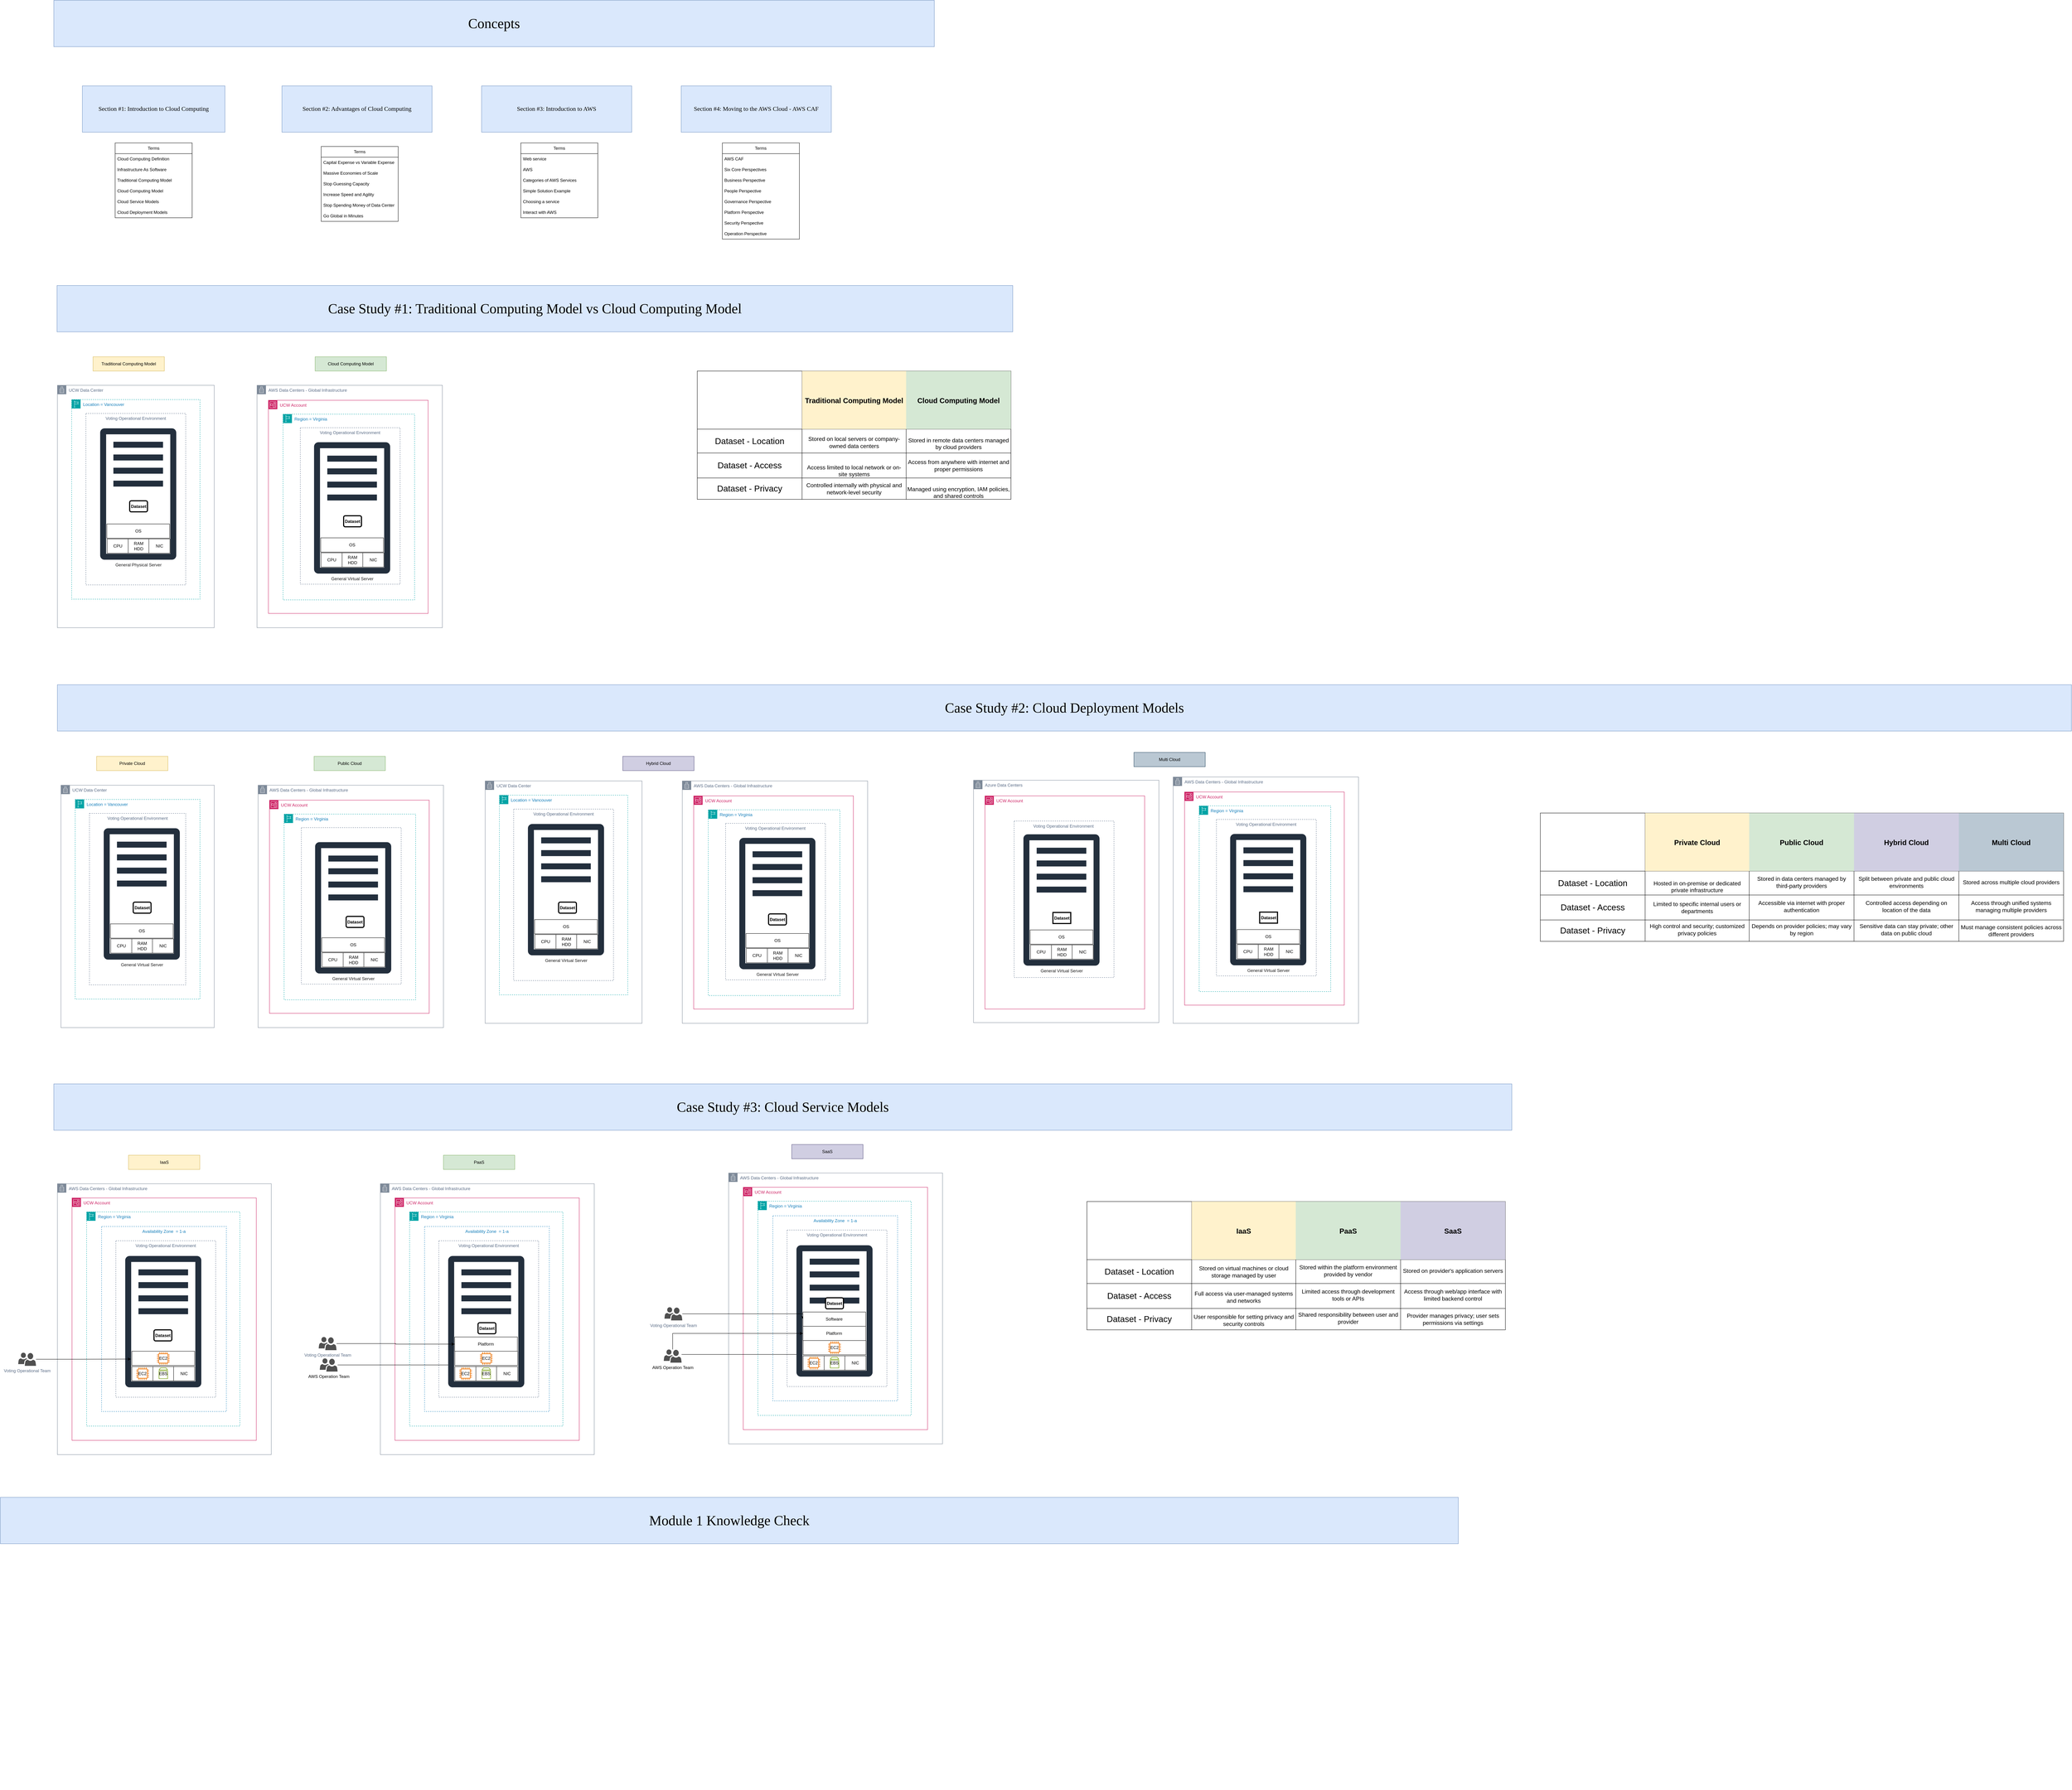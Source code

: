 <mxfile version="27.1.6" pages="9">
  <diagram id="ksyCS_9KKYkQOy8tPqDg" name="Module #1">
    <mxGraphModel dx="2804" dy="3463" grid="1" gridSize="10" guides="1" tooltips="1" connect="1" arrows="1" fold="1" page="1" pageScale="1" pageWidth="850" pageHeight="1100" math="0" shadow="0">
      <root>
        <mxCell id="0" />
        <mxCell id="1" parent="0" />
        <mxCell id="udeJ0Vz3aP8Yizv6znvo-1" value="Case Study #1: Traditional Computing Model vs Cloud Computing Model" style="text;html=1;align=center;verticalAlign=middle;whiteSpace=wrap;rounded=0;fontFamily=Georgia;labelBackgroundColor=none;fillColor=#dae8fc;strokeColor=#6c8ebf;fontSize=39;" parent="1" vertex="1">
          <mxGeometry x="459" y="-1080" width="2681" height="130" as="geometry" />
        </mxCell>
        <mxCell id="YV2_XLKvIu8UPIuj6fqp-15" value="" style="shape=table;startSize=0;container=1;collapsible=0;childLayout=tableLayout;fontSize=16;" parent="1" vertex="1">
          <mxGeometry x="2255" y="-840" width="880" height="360" as="geometry" />
        </mxCell>
        <mxCell id="YV2_XLKvIu8UPIuj6fqp-16" value="" style="shape=tableRow;horizontal=0;startSize=0;swimlaneHead=0;swimlaneBody=0;strokeColor=inherit;top=0;left=0;bottom=0;right=0;collapsible=0;dropTarget=0;fillColor=none;points=[[0,0.5],[1,0.5]];portConstraint=eastwest;fontSize=16;" parent="YV2_XLKvIu8UPIuj6fqp-15" vertex="1">
          <mxGeometry width="880" height="163" as="geometry" />
        </mxCell>
        <mxCell id="YV2_XLKvIu8UPIuj6fqp-17" value="" style="shape=partialRectangle;html=1;whiteSpace=wrap;connectable=0;strokeColor=inherit;overflow=hidden;fillColor=none;top=0;left=0;bottom=0;right=0;pointerEvents=1;fontSize=20;fontStyle=1" parent="YV2_XLKvIu8UPIuj6fqp-16" vertex="1">
          <mxGeometry width="294" height="163" as="geometry">
            <mxRectangle width="294" height="163" as="alternateBounds" />
          </mxGeometry>
        </mxCell>
        <mxCell id="YV2_XLKvIu8UPIuj6fqp-18" value="Traditional Computing Model" style="shape=partialRectangle;html=1;whiteSpace=wrap;connectable=0;strokeColor=#d6b656;overflow=hidden;fillColor=#fff2cc;top=0;left=0;bottom=0;right=0;pointerEvents=1;fontSize=20;fontStyle=1" parent="YV2_XLKvIu8UPIuj6fqp-16" vertex="1">
          <mxGeometry x="294" width="292" height="163" as="geometry">
            <mxRectangle width="292" height="163" as="alternateBounds" />
          </mxGeometry>
        </mxCell>
        <mxCell id="YV2_XLKvIu8UPIuj6fqp-19" value="Cloud Computing Model" style="shape=partialRectangle;html=1;whiteSpace=wrap;connectable=0;strokeColor=#82b366;overflow=hidden;fillColor=#d5e8d4;top=0;left=0;bottom=0;right=0;pointerEvents=1;fontSize=20;fontStyle=1" parent="YV2_XLKvIu8UPIuj6fqp-16" vertex="1">
          <mxGeometry x="586" width="294" height="163" as="geometry">
            <mxRectangle width="294" height="163" as="alternateBounds" />
          </mxGeometry>
        </mxCell>
        <mxCell id="YV2_XLKvIu8UPIuj6fqp-20" value="" style="shape=tableRow;horizontal=0;startSize=0;swimlaneHead=0;swimlaneBody=0;strokeColor=inherit;top=0;left=0;bottom=0;right=0;collapsible=0;dropTarget=0;fillColor=none;points=[[0,0.5],[1,0.5]];portConstraint=eastwest;fontSize=16;" parent="YV2_XLKvIu8UPIuj6fqp-15" vertex="1">
          <mxGeometry y="163" width="880" height="67" as="geometry" />
        </mxCell>
        <mxCell id="YV2_XLKvIu8UPIuj6fqp-21" value="Dataset - Location" style="shape=partialRectangle;html=1;whiteSpace=wrap;connectable=0;strokeColor=inherit;overflow=hidden;fillColor=none;top=0;left=0;bottom=0;right=0;pointerEvents=1;fontSize=24;" parent="YV2_XLKvIu8UPIuj6fqp-20" vertex="1">
          <mxGeometry width="294" height="67" as="geometry">
            <mxRectangle width="294" height="67" as="alternateBounds" />
          </mxGeometry>
        </mxCell>
        <mxCell id="YV2_XLKvIu8UPIuj6fqp-22" value="&lt;table&gt;&lt;tbody&gt;&lt;tr&gt;&lt;td data-col-size=&quot;sm&quot; data-end=&quot;475&quot; data-start=&quot;446&quot;&gt;&lt;strong data-end=&quot;470&quot; data-start=&quot;448&quot;&gt;&lt;/strong&gt;&lt;/td&gt;&lt;/tr&gt;&lt;/tbody&gt;&lt;/table&gt;&lt;table&gt;&lt;tbody&gt;&lt;tr&gt;&lt;td data-end=&quot;539&quot; data-start=&quot;475&quot; data-col-size=&quot;md&quot;&gt;Stored on local servers or company-owned data centers&lt;/td&gt;&lt;/tr&gt;&lt;/tbody&gt;&lt;/table&gt;" style="shape=partialRectangle;html=1;whiteSpace=wrap;connectable=0;strokeColor=inherit;overflow=hidden;fillColor=none;top=0;left=0;bottom=0;right=0;pointerEvents=1;fontSize=16;" parent="YV2_XLKvIu8UPIuj6fqp-20" vertex="1">
          <mxGeometry x="294" width="292" height="67" as="geometry">
            <mxRectangle width="292" height="67" as="alternateBounds" />
          </mxGeometry>
        </mxCell>
        <mxCell id="YV2_XLKvIu8UPIuj6fqp-23" value="&#xa;Stored in remote data centers managed by cloud providers&#xa;&#xa;" style="shape=partialRectangle;html=1;whiteSpace=wrap;connectable=0;strokeColor=inherit;overflow=hidden;fillColor=none;top=0;left=0;bottom=0;right=0;pointerEvents=1;fontSize=16;" parent="YV2_XLKvIu8UPIuj6fqp-20" vertex="1">
          <mxGeometry x="586" width="294" height="67" as="geometry">
            <mxRectangle width="294" height="67" as="alternateBounds" />
          </mxGeometry>
        </mxCell>
        <mxCell id="YV2_XLKvIu8UPIuj6fqp-24" value="" style="shape=tableRow;horizontal=0;startSize=0;swimlaneHead=0;swimlaneBody=0;strokeColor=inherit;top=0;left=0;bottom=0;right=0;collapsible=0;dropTarget=0;fillColor=none;points=[[0,0.5],[1,0.5]];portConstraint=eastwest;fontSize=16;" parent="YV2_XLKvIu8UPIuj6fqp-15" vertex="1">
          <mxGeometry y="230" width="880" height="70" as="geometry" />
        </mxCell>
        <mxCell id="YV2_XLKvIu8UPIuj6fqp-25" value="Dataset - Access" style="shape=partialRectangle;html=1;whiteSpace=wrap;connectable=0;strokeColor=inherit;overflow=hidden;fillColor=none;top=0;left=0;bottom=0;right=0;pointerEvents=1;fontSize=24;" parent="YV2_XLKvIu8UPIuj6fqp-24" vertex="1">
          <mxGeometry width="294" height="70" as="geometry">
            <mxRectangle width="294" height="70" as="alternateBounds" />
          </mxGeometry>
        </mxCell>
        <mxCell id="YV2_XLKvIu8UPIuj6fqp-26" value="&#xa;&lt;table&gt;&lt;tbody&gt;&lt;tr&gt;&lt;td data-col-size=&quot;sm&quot; data-end=&quot;631&quot; data-start=&quot;602&quot;&gt;&lt;strong data-end=&quot;624&quot; data-start=&quot;604&quot;&gt;&lt;/strong&gt;&lt;/td&gt;&lt;/tr&gt;&lt;/tbody&gt;&lt;/table&gt;&lt;table&gt;&lt;tbody&gt;&lt;tr&gt;&lt;td data-end=&quot;695&quot; data-start=&quot;631&quot; data-col-size=&quot;md&quot;&gt;Access limited to local network or on-site systems&lt;/td&gt;&lt;/tr&gt;&lt;/tbody&gt;&lt;/table&gt;&#xa;&#xa;" style="shape=partialRectangle;html=1;whiteSpace=wrap;connectable=0;strokeColor=inherit;overflow=hidden;fillColor=none;top=0;left=0;bottom=0;right=0;pointerEvents=1;fontSize=16;" parent="YV2_XLKvIu8UPIuj6fqp-24" vertex="1">
          <mxGeometry x="294" width="292" height="70" as="geometry">
            <mxRectangle width="292" height="70" as="alternateBounds" />
          </mxGeometry>
        </mxCell>
        <mxCell id="YV2_XLKvIu8UPIuj6fqp-27" value="Access from anywhere with internet and proper permissions" style="shape=partialRectangle;html=1;whiteSpace=wrap;connectable=0;strokeColor=inherit;overflow=hidden;fillColor=none;top=0;left=0;bottom=0;right=0;pointerEvents=1;fontSize=16;" parent="YV2_XLKvIu8UPIuj6fqp-24" vertex="1">
          <mxGeometry x="586" width="294" height="70" as="geometry">
            <mxRectangle width="294" height="70" as="alternateBounds" />
          </mxGeometry>
        </mxCell>
        <mxCell id="YV2_XLKvIu8UPIuj6fqp-123" style="shape=tableRow;horizontal=0;startSize=0;swimlaneHead=0;swimlaneBody=0;strokeColor=inherit;top=0;left=0;bottom=0;right=0;collapsible=0;dropTarget=0;fillColor=none;points=[[0,0.5],[1,0.5]];portConstraint=eastwest;fontSize=16;" parent="YV2_XLKvIu8UPIuj6fqp-15" vertex="1">
          <mxGeometry y="300" width="880" height="60" as="geometry" />
        </mxCell>
        <mxCell id="YV2_XLKvIu8UPIuj6fqp-124" value="Dataset - Privacy" style="shape=partialRectangle;html=1;whiteSpace=wrap;connectable=0;strokeColor=inherit;overflow=hidden;fillColor=none;top=0;left=0;bottom=0;right=0;pointerEvents=1;fontSize=24;" parent="YV2_XLKvIu8UPIuj6fqp-123" vertex="1">
          <mxGeometry width="294" height="60" as="geometry">
            <mxRectangle width="294" height="60" as="alternateBounds" />
          </mxGeometry>
        </mxCell>
        <mxCell id="YV2_XLKvIu8UPIuj6fqp-125" value="Controlled internally with physical and network-level security" style="shape=partialRectangle;html=1;whiteSpace=wrap;connectable=0;strokeColor=inherit;overflow=hidden;fillColor=none;top=0;left=0;bottom=0;right=0;pointerEvents=1;fontSize=16;" parent="YV2_XLKvIu8UPIuj6fqp-123" vertex="1">
          <mxGeometry x="294" width="292" height="60" as="geometry">
            <mxRectangle width="292" height="60" as="alternateBounds" />
          </mxGeometry>
        </mxCell>
        <mxCell id="YV2_XLKvIu8UPIuj6fqp-126" value="&#xa;Managed using encryption, IAM policies, and shared controls&#xa;&#xa;" style="shape=partialRectangle;html=1;whiteSpace=wrap;connectable=0;strokeColor=inherit;overflow=hidden;fillColor=none;top=0;left=0;bottom=0;right=0;pointerEvents=1;fontSize=16;" parent="YV2_XLKvIu8UPIuj6fqp-123" vertex="1">
          <mxGeometry x="586" width="294" height="60" as="geometry">
            <mxRectangle width="294" height="60" as="alternateBounds" />
          </mxGeometry>
        </mxCell>
        <mxCell id="YV2_XLKvIu8UPIuj6fqp-30" value="UCW Data Center" style="points=[[0,0],[0.25,0],[0.5,0],[0.75,0],[1,0],[1,0.25],[1,0.5],[1,0.75],[1,1],[0.75,1],[0.5,1],[0.25,1],[0,1],[0,0.75],[0,0.5],[0,0.25]];outlineConnect=0;gradientColor=none;html=1;whiteSpace=wrap;fontSize=12;fontStyle=0;container=0;pointerEvents=0;collapsible=0;recursiveResize=0;shape=mxgraph.aws4.group;grIcon=mxgraph.aws4.group_corporate_data_center;strokeColor=#7D8998;fillColor=none;verticalAlign=top;align=left;spacingLeft=30;fontColor=#5A6C86;dashed=0;" parent="1" vertex="1">
          <mxGeometry x="460" y="-800" width="440" height="680" as="geometry" />
        </mxCell>
        <mxCell id="YV2_XLKvIu8UPIuj6fqp-31" value="Location = Vancouver" style="points=[[0,0],[0.25,0],[0.5,0],[0.75,0],[1,0],[1,0.25],[1,0.5],[1,0.75],[1,1],[0.75,1],[0.5,1],[0.25,1],[0,1],[0,0.75],[0,0.5],[0,0.25]];outlineConnect=0;gradientColor=none;html=1;whiteSpace=wrap;fontSize=12;fontStyle=0;container=1;pointerEvents=0;collapsible=0;recursiveResize=0;shape=mxgraph.aws4.group;grIcon=mxgraph.aws4.group_region;strokeColor=#00A4A6;fillColor=none;verticalAlign=top;align=left;spacingLeft=30;fontColor=#147EBA;dashed=1;" parent="1" vertex="1">
          <mxGeometry x="500" y="-760" width="360" height="560" as="geometry" />
        </mxCell>
        <mxCell id="YV2_XLKvIu8UPIuj6fqp-32" value="Voting Operational Environment" style="fillColor=none;strokeColor=#5A6C86;dashed=1;verticalAlign=top;fontStyle=0;fontColor=#5A6C86;whiteSpace=wrap;html=1;" parent="YV2_XLKvIu8UPIuj6fqp-31" vertex="1">
          <mxGeometry x="40" y="39" width="280" height="481" as="geometry" />
        </mxCell>
        <mxCell id="YV2_XLKvIu8UPIuj6fqp-87" value="&#xa;" style="group;fontColor=#1A1A1A;" parent="YV2_XLKvIu8UPIuj6fqp-31" vertex="1" connectable="0">
          <mxGeometry x="79.98" y="80" width="213.47" height="370" as="geometry" />
        </mxCell>
        <mxCell id="YV2_XLKvIu8UPIuj6fqp-88" value="&lt;font style=&quot;color: rgb(26, 26, 26);&quot;&gt;General Physical Server&lt;/font&gt;" style="sketch=0;outlineConnect=0;fontColor=#E6E6E6;gradientColor=none;fillColor=#232F3D;strokeColor=none;dashed=0;verticalLabelPosition=bottom;verticalAlign=top;align=center;html=1;fontSize=12;fontStyle=0;aspect=fixed;pointerEvents=1;shape=mxgraph.aws4.traditional_server;" parent="YV2_XLKvIu8UPIuj6fqp-87" vertex="1">
          <mxGeometry width="213.47" height="370" as="geometry" />
        </mxCell>
        <mxCell id="YV2_XLKvIu8UPIuj6fqp-89" value="" style="shape=table;startSize=0;container=1;collapsible=0;childLayout=tableLayout;" parent="YV2_XLKvIu8UPIuj6fqp-87" vertex="1">
          <mxGeometry x="19.71" y="311" width="176.04" height="40" as="geometry" />
        </mxCell>
        <mxCell id="YV2_XLKvIu8UPIuj6fqp-90" value="" style="shape=tableRow;horizontal=0;startSize=0;swimlaneHead=0;swimlaneBody=0;strokeColor=inherit;top=0;left=0;bottom=0;right=0;collapsible=0;dropTarget=0;fillColor=none;points=[[0,0.5],[1,0.5]];portConstraint=eastwest;" parent="YV2_XLKvIu8UPIuj6fqp-89" vertex="1">
          <mxGeometry width="176.04" height="40" as="geometry" />
        </mxCell>
        <mxCell id="YV2_XLKvIu8UPIuj6fqp-91" value="CPU" style="shape=partialRectangle;html=1;whiteSpace=wrap;connectable=0;strokeColor=inherit;overflow=hidden;fillColor=none;top=0;left=0;bottom=0;right=0;pointerEvents=1;" parent="YV2_XLKvIu8UPIuj6fqp-90" vertex="1">
          <mxGeometry width="59" height="40" as="geometry">
            <mxRectangle width="59" height="40" as="alternateBounds" />
          </mxGeometry>
        </mxCell>
        <mxCell id="YV2_XLKvIu8UPIuj6fqp-92" value="RAM&lt;div&gt;HDD&lt;/div&gt;" style="shape=partialRectangle;html=1;whiteSpace=wrap;connectable=0;strokeColor=inherit;overflow=hidden;fillColor=none;top=0;left=0;bottom=0;right=0;pointerEvents=1;" parent="YV2_XLKvIu8UPIuj6fqp-90" vertex="1">
          <mxGeometry x="59" width="58" height="40" as="geometry">
            <mxRectangle width="58" height="40" as="alternateBounds" />
          </mxGeometry>
        </mxCell>
        <mxCell id="YV2_XLKvIu8UPIuj6fqp-93" value="NIC" style="shape=partialRectangle;html=1;whiteSpace=wrap;connectable=0;strokeColor=inherit;overflow=hidden;fillColor=none;top=0;left=0;bottom=0;right=0;pointerEvents=1;" parent="YV2_XLKvIu8UPIuj6fqp-90" vertex="1">
          <mxGeometry x="117" width="59" height="40" as="geometry">
            <mxRectangle width="59" height="40" as="alternateBounds" />
          </mxGeometry>
        </mxCell>
        <mxCell id="YV2_XLKvIu8UPIuj6fqp-94" value="" style="shape=table;startSize=0;container=1;collapsible=0;childLayout=tableLayout;" parent="YV2_XLKvIu8UPIuj6fqp-87" vertex="1">
          <mxGeometry x="18.71" y="269" width="176.04" height="40" as="geometry" />
        </mxCell>
        <mxCell id="YV2_XLKvIu8UPIuj6fqp-95" value="" style="shape=tableRow;horizontal=0;startSize=0;swimlaneHead=0;swimlaneBody=0;strokeColor=inherit;top=0;left=0;bottom=0;right=0;collapsible=0;dropTarget=0;fillColor=none;points=[[0,0.5],[1,0.5]];portConstraint=eastwest;" parent="YV2_XLKvIu8UPIuj6fqp-94" vertex="1">
          <mxGeometry width="176.04" height="40" as="geometry" />
        </mxCell>
        <mxCell id="YV2_XLKvIu8UPIuj6fqp-96" value="OS" style="shape=partialRectangle;html=1;whiteSpace=wrap;connectable=0;strokeColor=inherit;overflow=hidden;fillColor=none;top=0;left=0;bottom=0;right=0;pointerEvents=1;" parent="YV2_XLKvIu8UPIuj6fqp-95" vertex="1">
          <mxGeometry width="176" height="40" as="geometry">
            <mxRectangle width="176" height="40" as="alternateBounds" />
          </mxGeometry>
        </mxCell>
        <mxCell id="uVclTc66AatPWbYvHJxp-3" value="Dataset" style="rounded=1;whiteSpace=wrap;html=1;fontStyle=1;strokeWidth=3;" parent="YV2_XLKvIu8UPIuj6fqp-87" vertex="1">
          <mxGeometry x="82.73" y="204" width="50" height="31" as="geometry" />
        </mxCell>
        <mxCell id="YV2_XLKvIu8UPIuj6fqp-72" value="AWS Data Centers - Global Infrastructure" style="points=[[0,0],[0.25,0],[0.5,0],[0.75,0],[1,0],[1,0.25],[1,0.5],[1,0.75],[1,1],[0.75,1],[0.5,1],[0.25,1],[0,1],[0,0.75],[0,0.5],[0,0.25]];outlineConnect=0;gradientColor=none;html=1;whiteSpace=wrap;fontSize=12;fontStyle=0;container=0;pointerEvents=0;collapsible=0;recursiveResize=0;shape=mxgraph.aws4.group;grIcon=mxgraph.aws4.group_corporate_data_center;strokeColor=#7D8998;fillColor=none;verticalAlign=top;align=left;spacingLeft=30;fontColor=#5A6C86;dashed=0;" parent="1" vertex="1">
          <mxGeometry x="1020" y="-800" width="520" height="680" as="geometry" />
        </mxCell>
        <mxCell id="YV2_XLKvIu8UPIuj6fqp-73" value="UCW Account" style="points=[[0,0],[0.25,0],[0.5,0],[0.75,0],[1,0],[1,0.25],[1,0.5],[1,0.75],[1,1],[0.75,1],[0.5,1],[0.25,1],[0,1],[0,0.75],[0,0.5],[0,0.25]];outlineConnect=0;gradientColor=none;html=1;whiteSpace=wrap;fontSize=12;fontStyle=0;container=1;pointerEvents=0;collapsible=0;recursiveResize=0;shape=mxgraph.aws4.group;grIcon=mxgraph.aws4.group_account;strokeColor=#CD2264;fillColor=none;verticalAlign=top;align=left;spacingLeft=30;fontColor=#CD2264;dashed=0;" parent="1" vertex="1">
          <mxGeometry x="1052" y="-758" width="448" height="598" as="geometry" />
        </mxCell>
        <mxCell id="YV2_XLKvIu8UPIuj6fqp-74" value="Region = Virginia" style="points=[[0,0],[0.25,0],[0.5,0],[0.75,0],[1,0],[1,0.25],[1,0.5],[1,0.75],[1,1],[0.75,1],[0.5,1],[0.25,1],[0,1],[0,0.75],[0,0.5],[0,0.25]];outlineConnect=0;gradientColor=none;html=1;whiteSpace=wrap;fontSize=12;fontStyle=0;container=1;pointerEvents=0;collapsible=0;recursiveResize=0;shape=mxgraph.aws4.group;grIcon=mxgraph.aws4.group_region;strokeColor=#00A4A6;fillColor=none;verticalAlign=top;align=left;spacingLeft=30;fontColor=#147EBA;dashed=1;" parent="YV2_XLKvIu8UPIuj6fqp-73" vertex="1">
          <mxGeometry x="41" y="39" width="369" height="521" as="geometry" />
        </mxCell>
        <mxCell id="YV2_XLKvIu8UPIuj6fqp-76" value="Voting Operational Environment" style="fillColor=none;strokeColor=#5A6C86;dashed=1;verticalAlign=top;fontStyle=0;fontColor=#5A6C86;whiteSpace=wrap;html=1;" parent="YV2_XLKvIu8UPIuj6fqp-74" vertex="1">
          <mxGeometry x="48.47" y="38" width="280" height="439" as="geometry" />
        </mxCell>
        <mxCell id="YV2_XLKvIu8UPIuj6fqp-77" value="&#xa;" style="group;fontColor=#1A1A1A;" parent="YV2_XLKvIu8UPIuj6fqp-74" vertex="1" connectable="0">
          <mxGeometry x="87" y="78" width="213.47" height="370" as="geometry" />
        </mxCell>
        <mxCell id="YV2_XLKvIu8UPIuj6fqp-78" value="&lt;font style=&quot;color: rgb(26, 26, 26);&quot;&gt;General Virtual Server&lt;/font&gt;" style="sketch=0;outlineConnect=0;fontColor=#E6E6E6;gradientColor=none;fillColor=#232F3D;strokeColor=none;dashed=0;verticalLabelPosition=bottom;verticalAlign=top;align=center;html=1;fontSize=12;fontStyle=0;aspect=fixed;pointerEvents=1;shape=mxgraph.aws4.traditional_server;" parent="YV2_XLKvIu8UPIuj6fqp-77" vertex="1">
          <mxGeometry width="213.47" height="370" as="geometry" />
        </mxCell>
        <mxCell id="YV2_XLKvIu8UPIuj6fqp-79" value="" style="shape=table;startSize=0;container=1;collapsible=0;childLayout=tableLayout;" parent="YV2_XLKvIu8UPIuj6fqp-77" vertex="1">
          <mxGeometry x="19.71" y="311" width="176.04" height="40" as="geometry" />
        </mxCell>
        <mxCell id="YV2_XLKvIu8UPIuj6fqp-80" value="" style="shape=tableRow;horizontal=0;startSize=0;swimlaneHead=0;swimlaneBody=0;strokeColor=inherit;top=0;left=0;bottom=0;right=0;collapsible=0;dropTarget=0;fillColor=none;points=[[0,0.5],[1,0.5]];portConstraint=eastwest;" parent="YV2_XLKvIu8UPIuj6fqp-79" vertex="1">
          <mxGeometry width="176.04" height="40" as="geometry" />
        </mxCell>
        <mxCell id="YV2_XLKvIu8UPIuj6fqp-81" value="CPU" style="shape=partialRectangle;html=1;whiteSpace=wrap;connectable=0;strokeColor=inherit;overflow=hidden;fillColor=none;top=0;left=0;bottom=0;right=0;pointerEvents=1;" parent="YV2_XLKvIu8UPIuj6fqp-80" vertex="1">
          <mxGeometry width="59" height="40" as="geometry">
            <mxRectangle width="59" height="40" as="alternateBounds" />
          </mxGeometry>
        </mxCell>
        <mxCell id="YV2_XLKvIu8UPIuj6fqp-82" value="RAM&lt;div&gt;HDD&lt;/div&gt;" style="shape=partialRectangle;html=1;whiteSpace=wrap;connectable=0;strokeColor=inherit;overflow=hidden;fillColor=none;top=0;left=0;bottom=0;right=0;pointerEvents=1;" parent="YV2_XLKvIu8UPIuj6fqp-80" vertex="1">
          <mxGeometry x="59" width="58" height="40" as="geometry">
            <mxRectangle width="58" height="40" as="alternateBounds" />
          </mxGeometry>
        </mxCell>
        <mxCell id="YV2_XLKvIu8UPIuj6fqp-83" value="NIC" style="shape=partialRectangle;html=1;whiteSpace=wrap;connectable=0;strokeColor=inherit;overflow=hidden;fillColor=none;top=0;left=0;bottom=0;right=0;pointerEvents=1;" parent="YV2_XLKvIu8UPIuj6fqp-80" vertex="1">
          <mxGeometry x="117" width="59" height="40" as="geometry">
            <mxRectangle width="59" height="40" as="alternateBounds" />
          </mxGeometry>
        </mxCell>
        <mxCell id="YV2_XLKvIu8UPIuj6fqp-84" value="" style="shape=table;startSize=0;container=1;collapsible=0;childLayout=tableLayout;" parent="YV2_XLKvIu8UPIuj6fqp-77" vertex="1">
          <mxGeometry x="18.71" y="269" width="176.04" height="40" as="geometry" />
        </mxCell>
        <mxCell id="YV2_XLKvIu8UPIuj6fqp-85" value="" style="shape=tableRow;horizontal=0;startSize=0;swimlaneHead=0;swimlaneBody=0;strokeColor=inherit;top=0;left=0;bottom=0;right=0;collapsible=0;dropTarget=0;fillColor=none;points=[[0,0.5],[1,0.5]];portConstraint=eastwest;" parent="YV2_XLKvIu8UPIuj6fqp-84" vertex="1">
          <mxGeometry width="176.04" height="40" as="geometry" />
        </mxCell>
        <mxCell id="YV2_XLKvIu8UPIuj6fqp-86" value="OS" style="shape=partialRectangle;html=1;whiteSpace=wrap;connectable=0;strokeColor=inherit;overflow=hidden;fillColor=none;top=0;left=0;bottom=0;right=0;pointerEvents=1;" parent="YV2_XLKvIu8UPIuj6fqp-85" vertex="1">
          <mxGeometry width="176" height="40" as="geometry">
            <mxRectangle width="176" height="40" as="alternateBounds" />
          </mxGeometry>
        </mxCell>
        <mxCell id="uVclTc66AatPWbYvHJxp-4" value="Dataset" style="rounded=1;whiteSpace=wrap;html=1;fontStyle=1;strokeWidth=3;" parent="YV2_XLKvIu8UPIuj6fqp-77" vertex="1">
          <mxGeometry x="83" y="207" width="50" height="31" as="geometry" />
        </mxCell>
        <mxCell id="YV2_XLKvIu8UPIuj6fqp-97" value="Traditional Computing Model" style="text;html=1;strokeColor=#d6b656;fillColor=#fff2cc;align=center;verticalAlign=middle;whiteSpace=wrap;overflow=hidden;" parent="1" vertex="1">
          <mxGeometry x="560" y="-880" width="200" height="40" as="geometry" />
        </mxCell>
        <mxCell id="YV2_XLKvIu8UPIuj6fqp-98" value="Cloud Computing Model" style="text;html=1;strokeColor=#82b366;fillColor=#d5e8d4;align=center;verticalAlign=middle;whiteSpace=wrap;overflow=hidden;" parent="1" vertex="1">
          <mxGeometry x="1183" y="-880" width="200" height="40" as="geometry" />
        </mxCell>
        <mxCell id="Yzimkxr5lTP_jzyORJNo-1" value="Case Study #2: Cloud Deployment Models" style="text;html=1;align=center;verticalAlign=middle;whiteSpace=wrap;rounded=0;fontFamily=Georgia;labelBackgroundColor=none;fillColor=#dae8fc;strokeColor=#6c8ebf;fontSize=39;" parent="1" vertex="1">
          <mxGeometry x="460" y="40" width="5650" height="130" as="geometry" />
        </mxCell>
        <mxCell id="Yzimkxr5lTP_jzyORJNo-4" value="UCW Data Center" style="points=[[0,0],[0.25,0],[0.5,0],[0.75,0],[1,0],[1,0.25],[1,0.5],[1,0.75],[1,1],[0.75,1],[0.5,1],[0.25,1],[0,1],[0,0.75],[0,0.5],[0,0.25]];outlineConnect=0;gradientColor=none;html=1;whiteSpace=wrap;fontSize=12;fontStyle=0;container=0;pointerEvents=0;collapsible=0;recursiveResize=0;shape=mxgraph.aws4.group;grIcon=mxgraph.aws4.group_corporate_data_center;strokeColor=#7D8998;fillColor=none;verticalAlign=top;align=left;spacingLeft=30;fontColor=#5A6C86;dashed=0;" parent="1" vertex="1">
          <mxGeometry x="470" y="322" width="430" height="680" as="geometry" />
        </mxCell>
        <mxCell id="Yzimkxr5lTP_jzyORJNo-5" value="Location = Vancouver" style="points=[[0,0],[0.25,0],[0.5,0],[0.75,0],[1,0],[1,0.25],[1,0.5],[1,0.75],[1,1],[0.75,1],[0.5,1],[0.25,1],[0,1],[0,0.75],[0,0.5],[0,0.25]];outlineConnect=0;gradientColor=none;html=1;whiteSpace=wrap;fontSize=12;fontStyle=0;container=1;pointerEvents=0;collapsible=0;recursiveResize=0;shape=mxgraph.aws4.group;grIcon=mxgraph.aws4.group_region;strokeColor=#00A4A6;fillColor=none;verticalAlign=top;align=left;spacingLeft=30;fontColor=#147EBA;dashed=1;" parent="1" vertex="1">
          <mxGeometry x="510" y="362" width="350" height="560" as="geometry" />
        </mxCell>
        <mxCell id="Yzimkxr5lTP_jzyORJNo-6" value="Voting Operational Environment" style="fillColor=none;strokeColor=#5A6C86;dashed=1;verticalAlign=top;fontStyle=0;fontColor=#5A6C86;whiteSpace=wrap;html=1;" parent="Yzimkxr5lTP_jzyORJNo-5" vertex="1">
          <mxGeometry x="40" y="39" width="270" height="481" as="geometry" />
        </mxCell>
        <mxCell id="Yzimkxr5lTP_jzyORJNo-7" value="&#xa;" style="group;fontColor=#1A1A1A;" parent="Yzimkxr5lTP_jzyORJNo-5" vertex="1" connectable="0">
          <mxGeometry x="79.98" y="80" width="213.47" height="370" as="geometry" />
        </mxCell>
        <mxCell id="Yzimkxr5lTP_jzyORJNo-8" value="&lt;font style=&quot;color: rgb(26, 26, 26);&quot;&gt;General Virtual Server&lt;/font&gt;" style="sketch=0;outlineConnect=0;fontColor=#E6E6E6;gradientColor=none;fillColor=#232F3D;strokeColor=none;dashed=0;verticalLabelPosition=bottom;verticalAlign=top;align=center;html=1;fontSize=12;fontStyle=0;aspect=fixed;pointerEvents=1;shape=mxgraph.aws4.traditional_server;" parent="Yzimkxr5lTP_jzyORJNo-7" vertex="1">
          <mxGeometry width="213.47" height="370" as="geometry" />
        </mxCell>
        <mxCell id="Yzimkxr5lTP_jzyORJNo-9" value="" style="shape=table;startSize=0;container=1;collapsible=0;childLayout=tableLayout;" parent="Yzimkxr5lTP_jzyORJNo-7" vertex="1">
          <mxGeometry x="19.71" y="311" width="176.04" height="40" as="geometry" />
        </mxCell>
        <mxCell id="Yzimkxr5lTP_jzyORJNo-10" value="" style="shape=tableRow;horizontal=0;startSize=0;swimlaneHead=0;swimlaneBody=0;strokeColor=inherit;top=0;left=0;bottom=0;right=0;collapsible=0;dropTarget=0;fillColor=none;points=[[0,0.5],[1,0.5]];portConstraint=eastwest;" parent="Yzimkxr5lTP_jzyORJNo-9" vertex="1">
          <mxGeometry width="176.04" height="40" as="geometry" />
        </mxCell>
        <mxCell id="Yzimkxr5lTP_jzyORJNo-11" value="CPU" style="shape=partialRectangle;html=1;whiteSpace=wrap;connectable=0;strokeColor=inherit;overflow=hidden;fillColor=none;top=0;left=0;bottom=0;right=0;pointerEvents=1;" parent="Yzimkxr5lTP_jzyORJNo-10" vertex="1">
          <mxGeometry width="59" height="40" as="geometry">
            <mxRectangle width="59" height="40" as="alternateBounds" />
          </mxGeometry>
        </mxCell>
        <mxCell id="Yzimkxr5lTP_jzyORJNo-12" value="RAM&lt;div&gt;HDD&lt;/div&gt;" style="shape=partialRectangle;html=1;whiteSpace=wrap;connectable=0;strokeColor=inherit;overflow=hidden;fillColor=none;top=0;left=0;bottom=0;right=0;pointerEvents=1;" parent="Yzimkxr5lTP_jzyORJNo-10" vertex="1">
          <mxGeometry x="59" width="58" height="40" as="geometry">
            <mxRectangle width="58" height="40" as="alternateBounds" />
          </mxGeometry>
        </mxCell>
        <mxCell id="Yzimkxr5lTP_jzyORJNo-13" value="NIC" style="shape=partialRectangle;html=1;whiteSpace=wrap;connectable=0;strokeColor=inherit;overflow=hidden;fillColor=none;top=0;left=0;bottom=0;right=0;pointerEvents=1;" parent="Yzimkxr5lTP_jzyORJNo-10" vertex="1">
          <mxGeometry x="117" width="59" height="40" as="geometry">
            <mxRectangle width="59" height="40" as="alternateBounds" />
          </mxGeometry>
        </mxCell>
        <mxCell id="Yzimkxr5lTP_jzyORJNo-14" value="" style="shape=table;startSize=0;container=1;collapsible=0;childLayout=tableLayout;" parent="Yzimkxr5lTP_jzyORJNo-7" vertex="1">
          <mxGeometry x="18.71" y="269" width="176.04" height="40" as="geometry" />
        </mxCell>
        <mxCell id="Yzimkxr5lTP_jzyORJNo-15" value="" style="shape=tableRow;horizontal=0;startSize=0;swimlaneHead=0;swimlaneBody=0;strokeColor=inherit;top=0;left=0;bottom=0;right=0;collapsible=0;dropTarget=0;fillColor=none;points=[[0,0.5],[1,0.5]];portConstraint=eastwest;" parent="Yzimkxr5lTP_jzyORJNo-14" vertex="1">
          <mxGeometry width="176.04" height="40" as="geometry" />
        </mxCell>
        <mxCell id="Yzimkxr5lTP_jzyORJNo-16" value="OS" style="shape=partialRectangle;html=1;whiteSpace=wrap;connectable=0;strokeColor=inherit;overflow=hidden;fillColor=none;top=0;left=0;bottom=0;right=0;pointerEvents=1;" parent="Yzimkxr5lTP_jzyORJNo-15" vertex="1">
          <mxGeometry width="176" height="40" as="geometry">
            <mxRectangle width="176" height="40" as="alternateBounds" />
          </mxGeometry>
        </mxCell>
        <mxCell id="uVclTc66AatPWbYvHJxp-1" value="Dataset" style="rounded=1;whiteSpace=wrap;html=1;fontStyle=1;strokeWidth=3;" parent="Yzimkxr5lTP_jzyORJNo-7" vertex="1">
          <mxGeometry x="82.73" y="208" width="50" height="31" as="geometry" />
        </mxCell>
        <mxCell id="Yzimkxr5lTP_jzyORJNo-17" value="Private Cloud" style="text;html=1;strokeColor=#d6b656;fillColor=#fff2cc;align=center;verticalAlign=middle;whiteSpace=wrap;overflow=hidden;" parent="1" vertex="1">
          <mxGeometry x="570" y="241" width="200" height="40" as="geometry" />
        </mxCell>
        <mxCell id="Yzimkxr5lTP_jzyORJNo-32" value="Public Cloud" style="text;html=1;strokeColor=#82b366;fillColor=#d5e8d4;align=center;verticalAlign=middle;whiteSpace=wrap;overflow=hidden;" parent="1" vertex="1">
          <mxGeometry x="1180" y="241" width="200" height="40" as="geometry" />
        </mxCell>
        <mxCell id="Yzimkxr5lTP_jzyORJNo-33" value="AWS Data Centers - Global Infrastructure" style="points=[[0,0],[0.25,0],[0.5,0],[0.75,0],[1,0],[1,0.25],[1,0.5],[1,0.75],[1,1],[0.75,1],[0.5,1],[0.25,1],[0,1],[0,0.75],[0,0.5],[0,0.25]];outlineConnect=0;gradientColor=none;html=1;whiteSpace=wrap;fontSize=12;fontStyle=0;container=0;pointerEvents=0;collapsible=0;recursiveResize=0;shape=mxgraph.aws4.group;grIcon=mxgraph.aws4.group_corporate_data_center;strokeColor=#7D8998;fillColor=none;verticalAlign=top;align=left;spacingLeft=30;fontColor=#5A6C86;dashed=0;" parent="1" vertex="1">
          <mxGeometry x="1023" y="322" width="520" height="680" as="geometry" />
        </mxCell>
        <mxCell id="Yzimkxr5lTP_jzyORJNo-34" value="UCW Account" style="points=[[0,0],[0.25,0],[0.5,0],[0.75,0],[1,0],[1,0.25],[1,0.5],[1,0.75],[1,1],[0.75,1],[0.5,1],[0.25,1],[0,1],[0,0.75],[0,0.5],[0,0.25]];outlineConnect=0;gradientColor=none;html=1;whiteSpace=wrap;fontSize=12;fontStyle=0;container=1;pointerEvents=0;collapsible=0;recursiveResize=0;shape=mxgraph.aws4.group;grIcon=mxgraph.aws4.group_account;strokeColor=#CD2264;fillColor=none;verticalAlign=top;align=left;spacingLeft=30;fontColor=#CD2264;dashed=0;" parent="1" vertex="1">
          <mxGeometry x="1055" y="364" width="448" height="598" as="geometry" />
        </mxCell>
        <mxCell id="Yzimkxr5lTP_jzyORJNo-35" value="Region = Virginia" style="points=[[0,0],[0.25,0],[0.5,0],[0.75,0],[1,0],[1,0.25],[1,0.5],[1,0.75],[1,1],[0.75,1],[0.5,1],[0.25,1],[0,1],[0,0.75],[0,0.5],[0,0.25]];outlineConnect=0;gradientColor=none;html=1;whiteSpace=wrap;fontSize=12;fontStyle=0;container=1;pointerEvents=0;collapsible=0;recursiveResize=0;shape=mxgraph.aws4.group;grIcon=mxgraph.aws4.group_region;strokeColor=#00A4A6;fillColor=none;verticalAlign=top;align=left;spacingLeft=30;fontColor=#147EBA;dashed=1;" parent="Yzimkxr5lTP_jzyORJNo-34" vertex="1">
          <mxGeometry x="41" y="39" width="369" height="521" as="geometry" />
        </mxCell>
        <mxCell id="Yzimkxr5lTP_jzyORJNo-36" value="&amp;nbsp;" style="fillColor=none;strokeColor=#5A6C86;dashed=1;verticalAlign=top;fontStyle=0;fontColor=#5A6C86;whiteSpace=wrap;html=1;" parent="Yzimkxr5lTP_jzyORJNo-35" vertex="1">
          <mxGeometry x="48.47" y="38" width="280" height="439" as="geometry" />
        </mxCell>
        <mxCell id="Yzimkxr5lTP_jzyORJNo-37" value="&#xa;" style="group;fontColor=#1A1A1A;" parent="Yzimkxr5lTP_jzyORJNo-35" vertex="1" connectable="0">
          <mxGeometry x="87" y="78" width="213.47" height="370" as="geometry" />
        </mxCell>
        <mxCell id="Yzimkxr5lTP_jzyORJNo-38" value="&lt;font style=&quot;color: rgb(26, 26, 26);&quot;&gt;General Virtual Server&lt;/font&gt;" style="sketch=0;outlineConnect=0;fontColor=#E6E6E6;gradientColor=none;fillColor=#232F3D;strokeColor=none;dashed=0;verticalLabelPosition=bottom;verticalAlign=top;align=center;html=1;fontSize=12;fontStyle=0;aspect=fixed;pointerEvents=1;shape=mxgraph.aws4.traditional_server;" parent="Yzimkxr5lTP_jzyORJNo-37" vertex="1">
          <mxGeometry width="213.47" height="370" as="geometry" />
        </mxCell>
        <mxCell id="Yzimkxr5lTP_jzyORJNo-39" value="" style="shape=table;startSize=0;container=1;collapsible=0;childLayout=tableLayout;" parent="Yzimkxr5lTP_jzyORJNo-37" vertex="1">
          <mxGeometry x="19.71" y="311" width="176.04" height="40" as="geometry" />
        </mxCell>
        <mxCell id="Yzimkxr5lTP_jzyORJNo-40" value="" style="shape=tableRow;horizontal=0;startSize=0;swimlaneHead=0;swimlaneBody=0;strokeColor=inherit;top=0;left=0;bottom=0;right=0;collapsible=0;dropTarget=0;fillColor=none;points=[[0,0.5],[1,0.5]];portConstraint=eastwest;" parent="Yzimkxr5lTP_jzyORJNo-39" vertex="1">
          <mxGeometry width="176.04" height="40" as="geometry" />
        </mxCell>
        <mxCell id="Yzimkxr5lTP_jzyORJNo-41" value="CPU" style="shape=partialRectangle;html=1;whiteSpace=wrap;connectable=0;strokeColor=inherit;overflow=hidden;fillColor=none;top=0;left=0;bottom=0;right=0;pointerEvents=1;" parent="Yzimkxr5lTP_jzyORJNo-40" vertex="1">
          <mxGeometry width="59" height="40" as="geometry">
            <mxRectangle width="59" height="40" as="alternateBounds" />
          </mxGeometry>
        </mxCell>
        <mxCell id="Yzimkxr5lTP_jzyORJNo-42" value="RAM&lt;div&gt;HDD&lt;/div&gt;" style="shape=partialRectangle;html=1;whiteSpace=wrap;connectable=0;strokeColor=inherit;overflow=hidden;fillColor=none;top=0;left=0;bottom=0;right=0;pointerEvents=1;" parent="Yzimkxr5lTP_jzyORJNo-40" vertex="1">
          <mxGeometry x="59" width="58" height="40" as="geometry">
            <mxRectangle width="58" height="40" as="alternateBounds" />
          </mxGeometry>
        </mxCell>
        <mxCell id="Yzimkxr5lTP_jzyORJNo-43" value="NIC" style="shape=partialRectangle;html=1;whiteSpace=wrap;connectable=0;strokeColor=inherit;overflow=hidden;fillColor=none;top=0;left=0;bottom=0;right=0;pointerEvents=1;" parent="Yzimkxr5lTP_jzyORJNo-40" vertex="1">
          <mxGeometry x="117" width="59" height="40" as="geometry">
            <mxRectangle width="59" height="40" as="alternateBounds" />
          </mxGeometry>
        </mxCell>
        <mxCell id="Yzimkxr5lTP_jzyORJNo-44" value="" style="shape=table;startSize=0;container=1;collapsible=0;childLayout=tableLayout;" parent="Yzimkxr5lTP_jzyORJNo-37" vertex="1">
          <mxGeometry x="18.71" y="269" width="176.04" height="40" as="geometry" />
        </mxCell>
        <mxCell id="Yzimkxr5lTP_jzyORJNo-45" value="" style="shape=tableRow;horizontal=0;startSize=0;swimlaneHead=0;swimlaneBody=0;strokeColor=inherit;top=0;left=0;bottom=0;right=0;collapsible=0;dropTarget=0;fillColor=none;points=[[0,0.5],[1,0.5]];portConstraint=eastwest;" parent="Yzimkxr5lTP_jzyORJNo-44" vertex="1">
          <mxGeometry width="176.04" height="40" as="geometry" />
        </mxCell>
        <mxCell id="Yzimkxr5lTP_jzyORJNo-46" value="OS" style="shape=partialRectangle;html=1;whiteSpace=wrap;connectable=0;strokeColor=inherit;overflow=hidden;fillColor=none;top=0;left=0;bottom=0;right=0;pointerEvents=1;" parent="Yzimkxr5lTP_jzyORJNo-45" vertex="1">
          <mxGeometry width="176" height="40" as="geometry">
            <mxRectangle width="176" height="40" as="alternateBounds" />
          </mxGeometry>
        </mxCell>
        <mxCell id="uVclTc66AatPWbYvHJxp-5" value="Dataset" style="rounded=1;whiteSpace=wrap;html=1;fontStyle=1;strokeWidth=3;" parent="Yzimkxr5lTP_jzyORJNo-37" vertex="1">
          <mxGeometry x="87" y="209" width="50" height="31" as="geometry" />
        </mxCell>
        <mxCell id="Yzimkxr5lTP_jzyORJNo-47" value="Hybrid Cloud" style="text;html=1;strokeColor=#56517e;fillColor=#d0cee2;align=center;verticalAlign=middle;whiteSpace=wrap;overflow=hidden;" parent="1" vertex="1">
          <mxGeometry x="2046" y="241" width="200" height="40" as="geometry" />
        </mxCell>
        <mxCell id="Yzimkxr5lTP_jzyORJNo-48" value="UCW Data Center" style="points=[[0,0],[0.25,0],[0.5,0],[0.75,0],[1,0],[1,0.25],[1,0.5],[1,0.75],[1,1],[0.75,1],[0.5,1],[0.25,1],[0,1],[0,0.75],[0,0.5],[0,0.25]];outlineConnect=0;gradientColor=none;html=1;whiteSpace=wrap;fontSize=12;fontStyle=0;container=0;pointerEvents=0;collapsible=0;recursiveResize=0;shape=mxgraph.aws4.group;grIcon=mxgraph.aws4.group_corporate_data_center;strokeColor=#7D8998;fillColor=none;verticalAlign=top;align=left;spacingLeft=30;fontColor=#5A6C86;dashed=0;" parent="1" vertex="1">
          <mxGeometry x="1660" y="310" width="440" height="680" as="geometry" />
        </mxCell>
        <mxCell id="Yzimkxr5lTP_jzyORJNo-49" value="Location = Vancouver" style="points=[[0,0],[0.25,0],[0.5,0],[0.75,0],[1,0],[1,0.25],[1,0.5],[1,0.75],[1,1],[0.75,1],[0.5,1],[0.25,1],[0,1],[0,0.75],[0,0.5],[0,0.25]];outlineConnect=0;gradientColor=none;html=1;whiteSpace=wrap;fontSize=12;fontStyle=0;container=1;pointerEvents=0;collapsible=0;recursiveResize=0;shape=mxgraph.aws4.group;grIcon=mxgraph.aws4.group_region;strokeColor=#00A4A6;fillColor=none;verticalAlign=top;align=left;spacingLeft=30;fontColor=#147EBA;dashed=1;" parent="1" vertex="1">
          <mxGeometry x="1700" y="350" width="360" height="560" as="geometry" />
        </mxCell>
        <mxCell id="Yzimkxr5lTP_jzyORJNo-50" value="Voting Operational Environment" style="fillColor=none;strokeColor=#5A6C86;dashed=1;verticalAlign=top;fontStyle=0;fontColor=#5A6C86;whiteSpace=wrap;html=1;" parent="Yzimkxr5lTP_jzyORJNo-49" vertex="1">
          <mxGeometry x="40" y="39" width="280" height="481" as="geometry" />
        </mxCell>
        <mxCell id="Yzimkxr5lTP_jzyORJNo-51" value="&#xa;" style="group;fontColor=#1A1A1A;" parent="Yzimkxr5lTP_jzyORJNo-49" vertex="1" connectable="0">
          <mxGeometry x="79.98" y="80" width="213.47" height="370" as="geometry" />
        </mxCell>
        <mxCell id="Yzimkxr5lTP_jzyORJNo-52" value="&lt;font style=&quot;color: rgb(26, 26, 26);&quot;&gt;General Virtual Server&lt;/font&gt;" style="sketch=0;outlineConnect=0;fontColor=#E6E6E6;gradientColor=none;fillColor=#232F3D;strokeColor=none;dashed=0;verticalLabelPosition=bottom;verticalAlign=top;align=center;html=1;fontSize=12;fontStyle=0;aspect=fixed;pointerEvents=1;shape=mxgraph.aws4.traditional_server;" parent="Yzimkxr5lTP_jzyORJNo-51" vertex="1">
          <mxGeometry width="213.47" height="370" as="geometry" />
        </mxCell>
        <mxCell id="Yzimkxr5lTP_jzyORJNo-53" value="" style="shape=table;startSize=0;container=1;collapsible=0;childLayout=tableLayout;" parent="Yzimkxr5lTP_jzyORJNo-51" vertex="1">
          <mxGeometry x="19.71" y="311" width="176.04" height="40" as="geometry" />
        </mxCell>
        <mxCell id="Yzimkxr5lTP_jzyORJNo-54" value="" style="shape=tableRow;horizontal=0;startSize=0;swimlaneHead=0;swimlaneBody=0;strokeColor=inherit;top=0;left=0;bottom=0;right=0;collapsible=0;dropTarget=0;fillColor=none;points=[[0,0.5],[1,0.5]];portConstraint=eastwest;" parent="Yzimkxr5lTP_jzyORJNo-53" vertex="1">
          <mxGeometry width="176.04" height="40" as="geometry" />
        </mxCell>
        <mxCell id="Yzimkxr5lTP_jzyORJNo-55" value="CPU" style="shape=partialRectangle;html=1;whiteSpace=wrap;connectable=0;strokeColor=inherit;overflow=hidden;fillColor=none;top=0;left=0;bottom=0;right=0;pointerEvents=1;" parent="Yzimkxr5lTP_jzyORJNo-54" vertex="1">
          <mxGeometry width="59" height="40" as="geometry">
            <mxRectangle width="59" height="40" as="alternateBounds" />
          </mxGeometry>
        </mxCell>
        <mxCell id="Yzimkxr5lTP_jzyORJNo-56" value="RAM&lt;div&gt;HDD&lt;/div&gt;" style="shape=partialRectangle;html=1;whiteSpace=wrap;connectable=0;strokeColor=inherit;overflow=hidden;fillColor=none;top=0;left=0;bottom=0;right=0;pointerEvents=1;" parent="Yzimkxr5lTP_jzyORJNo-54" vertex="1">
          <mxGeometry x="59" width="58" height="40" as="geometry">
            <mxRectangle width="58" height="40" as="alternateBounds" />
          </mxGeometry>
        </mxCell>
        <mxCell id="Yzimkxr5lTP_jzyORJNo-57" value="NIC" style="shape=partialRectangle;html=1;whiteSpace=wrap;connectable=0;strokeColor=inherit;overflow=hidden;fillColor=none;top=0;left=0;bottom=0;right=0;pointerEvents=1;" parent="Yzimkxr5lTP_jzyORJNo-54" vertex="1">
          <mxGeometry x="117" width="59" height="40" as="geometry">
            <mxRectangle width="59" height="40" as="alternateBounds" />
          </mxGeometry>
        </mxCell>
        <mxCell id="Yzimkxr5lTP_jzyORJNo-58" value="" style="shape=table;startSize=0;container=1;collapsible=0;childLayout=tableLayout;" parent="Yzimkxr5lTP_jzyORJNo-51" vertex="1">
          <mxGeometry x="18.71" y="269" width="176.04" height="40" as="geometry" />
        </mxCell>
        <mxCell id="Yzimkxr5lTP_jzyORJNo-59" value="" style="shape=tableRow;horizontal=0;startSize=0;swimlaneHead=0;swimlaneBody=0;strokeColor=inherit;top=0;left=0;bottom=0;right=0;collapsible=0;dropTarget=0;fillColor=none;points=[[0,0.5],[1,0.5]];portConstraint=eastwest;" parent="Yzimkxr5lTP_jzyORJNo-58" vertex="1">
          <mxGeometry width="176.04" height="40" as="geometry" />
        </mxCell>
        <mxCell id="Yzimkxr5lTP_jzyORJNo-60" value="OS" style="shape=partialRectangle;html=1;whiteSpace=wrap;connectable=0;strokeColor=inherit;overflow=hidden;fillColor=none;top=0;left=0;bottom=0;right=0;pointerEvents=1;" parent="Yzimkxr5lTP_jzyORJNo-59" vertex="1">
          <mxGeometry width="176" height="40" as="geometry">
            <mxRectangle width="176" height="40" as="alternateBounds" />
          </mxGeometry>
        </mxCell>
        <mxCell id="uVclTc66AatPWbYvHJxp-6" value="Dataset" style="rounded=1;whiteSpace=wrap;html=1;fontStyle=1;strokeWidth=3;" parent="Yzimkxr5lTP_jzyORJNo-51" vertex="1">
          <mxGeometry x="86.02" y="220" width="50" height="31" as="geometry" />
        </mxCell>
        <mxCell id="Yzimkxr5lTP_jzyORJNo-61" value="AWS Data Centers - Global Infrastructure" style="points=[[0,0],[0.25,0],[0.5,0],[0.75,0],[1,0],[1,0.25],[1,0.5],[1,0.75],[1,1],[0.75,1],[0.5,1],[0.25,1],[0,1],[0,0.75],[0,0.5],[0,0.25]];outlineConnect=0;gradientColor=none;html=1;whiteSpace=wrap;fontSize=12;fontStyle=0;container=0;pointerEvents=0;collapsible=0;recursiveResize=0;shape=mxgraph.aws4.group;grIcon=mxgraph.aws4.group_corporate_data_center;strokeColor=#7D8998;fillColor=none;verticalAlign=top;align=left;spacingLeft=30;fontColor=#5A6C86;dashed=0;" parent="1" vertex="1">
          <mxGeometry x="2213" y="310" width="520" height="680" as="geometry" />
        </mxCell>
        <mxCell id="Yzimkxr5lTP_jzyORJNo-62" value="UCW Account" style="points=[[0,0],[0.25,0],[0.5,0],[0.75,0],[1,0],[1,0.25],[1,0.5],[1,0.75],[1,1],[0.75,1],[0.5,1],[0.25,1],[0,1],[0,0.75],[0,0.5],[0,0.25]];outlineConnect=0;gradientColor=none;html=1;whiteSpace=wrap;fontSize=12;fontStyle=0;container=1;pointerEvents=0;collapsible=0;recursiveResize=0;shape=mxgraph.aws4.group;grIcon=mxgraph.aws4.group_account;strokeColor=#CD2264;fillColor=none;verticalAlign=top;align=left;spacingLeft=30;fontColor=#CD2264;dashed=0;" parent="1" vertex="1">
          <mxGeometry x="2245" y="352" width="448" height="598" as="geometry" />
        </mxCell>
        <mxCell id="Yzimkxr5lTP_jzyORJNo-63" value="Region = Virginia" style="points=[[0,0],[0.25,0],[0.5,0],[0.75,0],[1,0],[1,0.25],[1,0.5],[1,0.75],[1,1],[0.75,1],[0.5,1],[0.25,1],[0,1],[0,0.75],[0,0.5],[0,0.25]];outlineConnect=0;gradientColor=none;html=1;whiteSpace=wrap;fontSize=12;fontStyle=0;container=1;pointerEvents=0;collapsible=0;recursiveResize=0;shape=mxgraph.aws4.group;grIcon=mxgraph.aws4.group_region;strokeColor=#00A4A6;fillColor=none;verticalAlign=top;align=left;spacingLeft=30;fontColor=#147EBA;dashed=1;" parent="Yzimkxr5lTP_jzyORJNo-62" vertex="1">
          <mxGeometry x="41" y="39" width="369" height="521" as="geometry" />
        </mxCell>
        <mxCell id="Yzimkxr5lTP_jzyORJNo-64" value="Voting Operational Environment" style="fillColor=none;strokeColor=#5A6C86;dashed=1;verticalAlign=top;fontStyle=0;fontColor=#5A6C86;whiteSpace=wrap;html=1;" parent="Yzimkxr5lTP_jzyORJNo-63" vertex="1">
          <mxGeometry x="48.47" y="38" width="280" height="439" as="geometry" />
        </mxCell>
        <mxCell id="Yzimkxr5lTP_jzyORJNo-65" value="&#xa;" style="group;fontColor=#1A1A1A;" parent="Yzimkxr5lTP_jzyORJNo-63" vertex="1" connectable="0">
          <mxGeometry x="87" y="78" width="213.47" height="370" as="geometry" />
        </mxCell>
        <mxCell id="Yzimkxr5lTP_jzyORJNo-66" value="&lt;font style=&quot;color: rgb(26, 26, 26);&quot;&gt;General Virtual Server&lt;/font&gt;" style="sketch=0;outlineConnect=0;fontColor=#E6E6E6;gradientColor=none;fillColor=#232F3D;strokeColor=none;dashed=0;verticalLabelPosition=bottom;verticalAlign=top;align=center;html=1;fontSize=12;fontStyle=0;aspect=fixed;pointerEvents=1;shape=mxgraph.aws4.traditional_server;" parent="Yzimkxr5lTP_jzyORJNo-65" vertex="1">
          <mxGeometry width="213.47" height="370" as="geometry" />
        </mxCell>
        <mxCell id="Yzimkxr5lTP_jzyORJNo-67" value="" style="shape=table;startSize=0;container=1;collapsible=0;childLayout=tableLayout;" parent="Yzimkxr5lTP_jzyORJNo-65" vertex="1">
          <mxGeometry x="19.71" y="311" width="176.04" height="40" as="geometry" />
        </mxCell>
        <mxCell id="Yzimkxr5lTP_jzyORJNo-68" value="" style="shape=tableRow;horizontal=0;startSize=0;swimlaneHead=0;swimlaneBody=0;strokeColor=inherit;top=0;left=0;bottom=0;right=0;collapsible=0;dropTarget=0;fillColor=none;points=[[0,0.5],[1,0.5]];portConstraint=eastwest;" parent="Yzimkxr5lTP_jzyORJNo-67" vertex="1">
          <mxGeometry width="176.04" height="40" as="geometry" />
        </mxCell>
        <mxCell id="Yzimkxr5lTP_jzyORJNo-69" value="CPU" style="shape=partialRectangle;html=1;whiteSpace=wrap;connectable=0;strokeColor=inherit;overflow=hidden;fillColor=none;top=0;left=0;bottom=0;right=0;pointerEvents=1;" parent="Yzimkxr5lTP_jzyORJNo-68" vertex="1">
          <mxGeometry width="59" height="40" as="geometry">
            <mxRectangle width="59" height="40" as="alternateBounds" />
          </mxGeometry>
        </mxCell>
        <mxCell id="Yzimkxr5lTP_jzyORJNo-70" value="RAM&lt;div&gt;HDD&lt;/div&gt;" style="shape=partialRectangle;html=1;whiteSpace=wrap;connectable=0;strokeColor=inherit;overflow=hidden;fillColor=none;top=0;left=0;bottom=0;right=0;pointerEvents=1;" parent="Yzimkxr5lTP_jzyORJNo-68" vertex="1">
          <mxGeometry x="59" width="58" height="40" as="geometry">
            <mxRectangle width="58" height="40" as="alternateBounds" />
          </mxGeometry>
        </mxCell>
        <mxCell id="Yzimkxr5lTP_jzyORJNo-71" value="NIC" style="shape=partialRectangle;html=1;whiteSpace=wrap;connectable=0;strokeColor=inherit;overflow=hidden;fillColor=none;top=0;left=0;bottom=0;right=0;pointerEvents=1;" parent="Yzimkxr5lTP_jzyORJNo-68" vertex="1">
          <mxGeometry x="117" width="59" height="40" as="geometry">
            <mxRectangle width="59" height="40" as="alternateBounds" />
          </mxGeometry>
        </mxCell>
        <mxCell id="Yzimkxr5lTP_jzyORJNo-72" value="" style="shape=table;startSize=0;container=1;collapsible=0;childLayout=tableLayout;" parent="Yzimkxr5lTP_jzyORJNo-65" vertex="1">
          <mxGeometry x="18.71" y="269" width="176.04" height="40" as="geometry" />
        </mxCell>
        <mxCell id="Yzimkxr5lTP_jzyORJNo-73" value="" style="shape=tableRow;horizontal=0;startSize=0;swimlaneHead=0;swimlaneBody=0;strokeColor=inherit;top=0;left=0;bottom=0;right=0;collapsible=0;dropTarget=0;fillColor=none;points=[[0,0.5],[1,0.5]];portConstraint=eastwest;" parent="Yzimkxr5lTP_jzyORJNo-72" vertex="1">
          <mxGeometry width="176.04" height="40" as="geometry" />
        </mxCell>
        <mxCell id="Yzimkxr5lTP_jzyORJNo-74" value="OS" style="shape=partialRectangle;html=1;whiteSpace=wrap;connectable=0;strokeColor=inherit;overflow=hidden;fillColor=none;top=0;left=0;bottom=0;right=0;pointerEvents=1;" parent="Yzimkxr5lTP_jzyORJNo-73" vertex="1">
          <mxGeometry width="176" height="40" as="geometry">
            <mxRectangle width="176" height="40" as="alternateBounds" />
          </mxGeometry>
        </mxCell>
        <mxCell id="uVclTc66AatPWbYvHJxp-7" value="Dataset" style="rounded=1;whiteSpace=wrap;html=1;fontStyle=1;strokeWidth=3;" parent="Yzimkxr5lTP_jzyORJNo-65" vertex="1">
          <mxGeometry x="82" y="214" width="50" height="31" as="geometry" />
        </mxCell>
        <mxCell id="Yzimkxr5lTP_jzyORJNo-75" value="" style="shape=table;startSize=0;container=1;collapsible=0;childLayout=tableLayout;fontSize=16;" parent="1" vertex="1">
          <mxGeometry x="4620" y="400" width="1468" height="360" as="geometry" />
        </mxCell>
        <mxCell id="Yzimkxr5lTP_jzyORJNo-76" value="" style="shape=tableRow;horizontal=0;startSize=0;swimlaneHead=0;swimlaneBody=0;strokeColor=inherit;top=0;left=0;bottom=0;right=0;collapsible=0;dropTarget=0;fillColor=none;points=[[0,0.5],[1,0.5]];portConstraint=eastwest;fontSize=16;" parent="Yzimkxr5lTP_jzyORJNo-75" vertex="1">
          <mxGeometry width="1468" height="163" as="geometry" />
        </mxCell>
        <mxCell id="Yzimkxr5lTP_jzyORJNo-77" value="&#xa;&lt;table&gt;&#xa;&lt;thead&gt;&#xa;&lt;tr&gt;&#xa;&lt;th&gt;&lt;/th&gt;&#xa;&lt;th&gt;&lt;strong&gt;Private Cloud&lt;/strong&gt;&lt;/th&gt;&#xa;&lt;th&gt;&lt;strong&gt;Public Cloud&lt;/strong&gt;&lt;/th&gt;&#xa;&lt;th&gt;&lt;strong&gt;Hybrid Cloud&lt;/strong&gt;&lt;/th&gt;&#xa;&lt;th&gt;&lt;strong&gt;Multi Cloud&lt;/strong&gt;&lt;/th&gt;&#xa;&lt;/tr&gt;&#xa;&lt;/thead&gt;&#xa;&lt;tbody&gt;&#xa;&lt;tr&gt;&#xa;&lt;td&gt;&lt;strong&gt;Dataset - Location&lt;/strong&gt;&lt;/td&gt;&#xa;&lt;td&gt;Hosted in on-premise or dedicated private infrastructure&lt;/td&gt;&#xa;&lt;td&gt;Stored in data centers managed by third-party providers&lt;/td&gt;&#xa;&lt;td&gt;Split between private and public cloud environments&lt;/td&gt;&#xa;&lt;td&gt;Stored across multiple cloud providers&lt;/td&gt;&#xa;&lt;/tr&gt;&#xa;&lt;tr&gt;&#xa;&lt;td&gt;&lt;strong&gt;Dataset - Access&lt;/strong&gt;&lt;/td&gt;&#xa;&lt;td&gt;Limited to specific internal users or departments&lt;/td&gt;&#xa;&lt;td&gt;Accessible via internet with proper authentication&lt;/td&gt;&#xa;&lt;td&gt;Controlled access depending on location of the data&lt;/td&gt;&#xa;&lt;td&gt;Access through unified systems managing multiple providers&lt;/td&gt;&#xa;&lt;/tr&gt;&#xa;&lt;tr&gt;&#xa;&lt;td&gt;&lt;strong&gt;Dataset - Privacy&lt;/strong&gt;&lt;/td&gt;&#xa;&lt;td&gt;High control and security; customized privacy policies&lt;/td&gt;&#xa;&lt;td&gt;Depends on provider policies; may vary by region&lt;/td&gt;&#xa;&lt;td&gt;Sensitive data can stay private; other data on public cloud&lt;/td&gt;&#xa;&lt;td&gt;Must manage consistent policies across different providers&lt;/td&gt;&#xa;&lt;/tr&gt;&#xa;&lt;/tbody&gt;&#xa;&lt;/table&gt;&#xa;&#xa;" style="shape=partialRectangle;html=1;whiteSpace=wrap;connectable=0;strokeColor=inherit;overflow=hidden;fillColor=none;top=0;left=0;bottom=0;right=0;pointerEvents=1;fontSize=20;fontStyle=1" parent="Yzimkxr5lTP_jzyORJNo-76" vertex="1">
          <mxGeometry width="294" height="163" as="geometry">
            <mxRectangle width="294" height="163" as="alternateBounds" />
          </mxGeometry>
        </mxCell>
        <mxCell id="Yzimkxr5lTP_jzyORJNo-78" value="Private Cloud" style="shape=partialRectangle;html=1;whiteSpace=wrap;connectable=0;strokeColor=#d6b656;overflow=hidden;fillColor=#fff2cc;top=0;left=0;bottom=0;right=0;pointerEvents=1;fontSize=20;fontStyle=1" parent="Yzimkxr5lTP_jzyORJNo-76" vertex="1">
          <mxGeometry x="294" width="292" height="163" as="geometry">
            <mxRectangle width="292" height="163" as="alternateBounds" />
          </mxGeometry>
        </mxCell>
        <mxCell id="Yzimkxr5lTP_jzyORJNo-79" value="Public Cloud" style="shape=partialRectangle;html=1;whiteSpace=wrap;connectable=0;strokeColor=#82b366;overflow=hidden;fillColor=#d5e8d4;top=0;left=0;bottom=0;right=0;pointerEvents=1;fontSize=20;fontStyle=1" parent="Yzimkxr5lTP_jzyORJNo-76" vertex="1">
          <mxGeometry x="586" width="294" height="163" as="geometry">
            <mxRectangle width="294" height="163" as="alternateBounds" />
          </mxGeometry>
        </mxCell>
        <mxCell id="Yzimkxr5lTP_jzyORJNo-92" value="Hybrid Cloud" style="shape=partialRectangle;html=1;whiteSpace=wrap;connectable=0;strokeColor=#56517e;overflow=hidden;fillColor=#d0cee2;top=0;left=0;bottom=0;right=0;pointerEvents=1;fontSize=20;fontStyle=1" parent="Yzimkxr5lTP_jzyORJNo-76" vertex="1">
          <mxGeometry x="880" width="294" height="163" as="geometry">
            <mxRectangle width="294" height="163" as="alternateBounds" />
          </mxGeometry>
        </mxCell>
        <mxCell id="fqmD6b3KYtl0oW6qvvXB-34" value="Multi Cloud" style="shape=partialRectangle;html=1;whiteSpace=wrap;connectable=0;strokeColor=#23445d;overflow=hidden;fillColor=#bac8d3;top=0;left=0;bottom=0;right=0;pointerEvents=1;fontSize=20;fontStyle=1" parent="Yzimkxr5lTP_jzyORJNo-76" vertex="1">
          <mxGeometry x="1174" width="294" height="163" as="geometry">
            <mxRectangle width="294" height="163" as="alternateBounds" />
          </mxGeometry>
        </mxCell>
        <mxCell id="Yzimkxr5lTP_jzyORJNo-80" value="" style="shape=tableRow;horizontal=0;startSize=0;swimlaneHead=0;swimlaneBody=0;strokeColor=inherit;top=0;left=0;bottom=0;right=0;collapsible=0;dropTarget=0;fillColor=none;points=[[0,0.5],[1,0.5]];portConstraint=eastwest;fontSize=16;" parent="Yzimkxr5lTP_jzyORJNo-75" vertex="1">
          <mxGeometry y="163" width="1468" height="67" as="geometry" />
        </mxCell>
        <mxCell id="Yzimkxr5lTP_jzyORJNo-81" value="Dataset - Location" style="shape=partialRectangle;html=1;whiteSpace=wrap;connectable=0;strokeColor=inherit;overflow=hidden;fillColor=none;top=0;left=0;bottom=0;right=0;pointerEvents=1;fontSize=24;" parent="Yzimkxr5lTP_jzyORJNo-80" vertex="1">
          <mxGeometry width="294" height="67" as="geometry">
            <mxRectangle width="294" height="67" as="alternateBounds" />
          </mxGeometry>
        </mxCell>
        <mxCell id="Yzimkxr5lTP_jzyORJNo-82" value="&#xa;&lt;table&gt;&lt;tbody&gt;&lt;tr&gt;&lt;td data-end=&quot;749&quot; data-start=&quot;686&quot; data-col-size=&quot;md&quot;&gt;Hosted in on-premise or dedicated private infrastructure&lt;/td&gt;&lt;/tr&gt;&lt;/tbody&gt;&lt;/table&gt;&lt;table&gt;&lt;tbody&gt;&lt;tr&gt;&lt;td data-end=&quot;811&quot; data-start=&quot;749&quot; data-col-size=&quot;md&quot;&gt;&lt;/td&gt;&lt;/tr&gt;&lt;/tbody&gt;&lt;/table&gt;&#xa;&#xa;" style="shape=partialRectangle;html=1;whiteSpace=wrap;connectable=0;strokeColor=inherit;overflow=hidden;fillColor=none;top=0;left=0;bottom=0;right=0;pointerEvents=1;fontSize=16;" parent="Yzimkxr5lTP_jzyORJNo-80" vertex="1">
          <mxGeometry x="294" width="292" height="67" as="geometry">
            <mxRectangle width="292" height="67" as="alternateBounds" />
          </mxGeometry>
        </mxCell>
        <mxCell id="Yzimkxr5lTP_jzyORJNo-83" value="&lt;table&gt;&lt;tbody&gt;&lt;tr&gt;&lt;td data-end=&quot;811&quot; data-start=&quot;749&quot; data-col-size=&quot;md&quot;&gt;Stored in data centers managed by third-party providers&lt;/td&gt;&lt;/tr&gt;&lt;/tbody&gt;&lt;/table&gt;&lt;table&gt;&lt;tbody&gt;&lt;tr&gt;&lt;td data-end=&quot;878&quot; data-start=&quot;811&quot; data-col-size=&quot;md&quot;&gt;&lt;/td&gt;&lt;/tr&gt;&lt;/tbody&gt;&lt;/table&gt;" style="shape=partialRectangle;html=1;whiteSpace=wrap;connectable=0;strokeColor=inherit;overflow=hidden;fillColor=none;top=0;left=0;bottom=0;right=0;pointerEvents=1;fontSize=16;" parent="Yzimkxr5lTP_jzyORJNo-80" vertex="1">
          <mxGeometry x="586" width="294" height="67" as="geometry">
            <mxRectangle width="294" height="67" as="alternateBounds" />
          </mxGeometry>
        </mxCell>
        <mxCell id="Yzimkxr5lTP_jzyORJNo-93" value="&lt;table&gt;&lt;tbody&gt;&lt;tr&gt;&lt;td data-end=&quot;878&quot; data-start=&quot;811&quot; data-col-size=&quot;md&quot;&gt;Split between private and public cloud environments&lt;/td&gt;&lt;/tr&gt;&lt;/tbody&gt;&lt;/table&gt;&lt;table&gt;&lt;tbody&gt;&lt;tr&gt;&lt;td data-end=&quot;947&quot; data-start=&quot;878&quot; data-col-size=&quot;md&quot;&gt;&lt;/td&gt;&lt;/tr&gt;&lt;/tbody&gt;&lt;/table&gt;" style="shape=partialRectangle;html=1;whiteSpace=wrap;connectable=0;strokeColor=inherit;overflow=hidden;fillColor=none;top=0;left=0;bottom=0;right=0;pointerEvents=1;fontSize=16;" parent="Yzimkxr5lTP_jzyORJNo-80" vertex="1">
          <mxGeometry x="880" width="294" height="67" as="geometry">
            <mxRectangle width="294" height="67" as="alternateBounds" />
          </mxGeometry>
        </mxCell>
        <mxCell id="fqmD6b3KYtl0oW6qvvXB-35" value="&lt;table&gt;&lt;tbody&gt;&lt;tr data-end=&quot;947&quot; data-start=&quot;657&quot;&gt;&lt;td data-end=&quot;947&quot; data-start=&quot;878&quot; data-col-size=&quot;md&quot;&gt;Stored across multiple cloud providers&lt;/td&gt;&lt;/tr&gt;&lt;/tbody&gt;&lt;/table&gt;&lt;table&gt;&lt;tbody&gt;&lt;tr data-end=&quot;1238&quot; data-start=&quot;948&quot;&gt;&lt;td data-col-size=&quot;sm&quot; data-end=&quot;977&quot; data-start=&quot;948&quot;&gt;&lt;/td&gt;&lt;/tr&gt;&lt;/tbody&gt;&lt;/table&gt;" style="shape=partialRectangle;html=1;whiteSpace=wrap;connectable=0;strokeColor=inherit;overflow=hidden;fillColor=none;top=0;left=0;bottom=0;right=0;pointerEvents=1;fontSize=16;" parent="Yzimkxr5lTP_jzyORJNo-80" vertex="1">
          <mxGeometry x="1174" width="294" height="67" as="geometry">
            <mxRectangle width="294" height="67" as="alternateBounds" />
          </mxGeometry>
        </mxCell>
        <mxCell id="Yzimkxr5lTP_jzyORJNo-84" value="" style="shape=tableRow;horizontal=0;startSize=0;swimlaneHead=0;swimlaneBody=0;strokeColor=inherit;top=0;left=0;bottom=0;right=0;collapsible=0;dropTarget=0;fillColor=none;points=[[0,0.5],[1,0.5]];portConstraint=eastwest;fontSize=16;" parent="Yzimkxr5lTP_jzyORJNo-75" vertex="1">
          <mxGeometry y="230" width="1468" height="70" as="geometry" />
        </mxCell>
        <mxCell id="Yzimkxr5lTP_jzyORJNo-85" value="Dataset - Access" style="shape=partialRectangle;html=1;whiteSpace=wrap;connectable=0;strokeColor=inherit;overflow=hidden;fillColor=none;top=0;left=0;bottom=0;right=0;pointerEvents=1;fontSize=24;" parent="Yzimkxr5lTP_jzyORJNo-84" vertex="1">
          <mxGeometry width="294" height="70" as="geometry">
            <mxRectangle width="294" height="70" as="alternateBounds" />
          </mxGeometry>
        </mxCell>
        <mxCell id="Yzimkxr5lTP_jzyORJNo-86" value="Limited to specific internal users or departments" style="shape=partialRectangle;html=1;whiteSpace=wrap;connectable=0;strokeColor=inherit;overflow=hidden;fillColor=none;top=0;left=0;bottom=0;right=0;pointerEvents=1;fontSize=16;" parent="Yzimkxr5lTP_jzyORJNo-84" vertex="1">
          <mxGeometry x="294" width="292" height="70" as="geometry">
            <mxRectangle width="292" height="70" as="alternateBounds" />
          </mxGeometry>
        </mxCell>
        <mxCell id="Yzimkxr5lTP_jzyORJNo-87" value="&lt;table&gt;&lt;tbody&gt;&lt;tr&gt;&lt;td data-end=&quot;1102&quot; data-start=&quot;1040&quot; data-col-size=&quot;md&quot;&gt;Accessible via internet with proper authentication&lt;/td&gt;&lt;/tr&gt;&lt;/tbody&gt;&lt;/table&gt;&lt;table&gt;&lt;tbody&gt;&lt;tr&gt;&lt;td data-end=&quot;1169&quot; data-start=&quot;1102&quot; data-col-size=&quot;md&quot;&gt;&lt;/td&gt;&lt;/tr&gt;&lt;/tbody&gt;&lt;/table&gt;" style="shape=partialRectangle;html=1;whiteSpace=wrap;connectable=0;strokeColor=inherit;overflow=hidden;fillColor=none;top=0;left=0;bottom=0;right=0;pointerEvents=1;fontSize=16;" parent="Yzimkxr5lTP_jzyORJNo-84" vertex="1">
          <mxGeometry x="586" width="294" height="70" as="geometry">
            <mxRectangle width="294" height="70" as="alternateBounds" />
          </mxGeometry>
        </mxCell>
        <mxCell id="Yzimkxr5lTP_jzyORJNo-94" value="&lt;table&gt;&lt;tbody&gt;&lt;tr&gt;&lt;td data-end=&quot;1169&quot; data-start=&quot;1102&quot; data-col-size=&quot;md&quot;&gt;Controlled access depending on location of the data&lt;/td&gt;&lt;/tr&gt;&lt;/tbody&gt;&lt;/table&gt;&lt;table&gt;&lt;tbody&gt;&lt;tr&gt;&lt;td data-end=&quot;1238&quot; data-start=&quot;1169&quot; data-col-size=&quot;md&quot;&gt;&lt;/td&gt;&lt;/tr&gt;&lt;/tbody&gt;&lt;/table&gt;" style="shape=partialRectangle;html=1;whiteSpace=wrap;connectable=0;strokeColor=inherit;overflow=hidden;fillColor=none;top=0;left=0;bottom=0;right=0;pointerEvents=1;fontSize=16;" parent="Yzimkxr5lTP_jzyORJNo-84" vertex="1">
          <mxGeometry x="880" width="294" height="70" as="geometry">
            <mxRectangle width="294" height="70" as="alternateBounds" />
          </mxGeometry>
        </mxCell>
        <mxCell id="fqmD6b3KYtl0oW6qvvXB-36" value="&lt;table&gt;&lt;tbody&gt;&lt;tr data-end=&quot;1238&quot; data-start=&quot;948&quot;&gt;&lt;td data-end=&quot;1238&quot; data-start=&quot;1169&quot; data-col-size=&quot;md&quot;&gt;Access through unified systems managing multiple providers&lt;/td&gt;&lt;/tr&gt;&lt;/tbody&gt;&lt;/table&gt;&lt;table&gt;&lt;tbody&gt;&lt;tr data-is-last-node=&quot;&quot; data-end=&quot;1529&quot; data-start=&quot;1239&quot;&gt;&lt;td data-col-size=&quot;sm&quot; data-end=&quot;1268&quot; data-start=&quot;1239&quot;&gt;&lt;/td&gt;&lt;/tr&gt;&lt;/tbody&gt;&lt;/table&gt;" style="shape=partialRectangle;html=1;whiteSpace=wrap;connectable=0;strokeColor=inherit;overflow=hidden;fillColor=none;top=0;left=0;bottom=0;right=0;pointerEvents=1;fontSize=16;" parent="Yzimkxr5lTP_jzyORJNo-84" vertex="1">
          <mxGeometry x="1174" width="294" height="70" as="geometry">
            <mxRectangle width="294" height="70" as="alternateBounds" />
          </mxGeometry>
        </mxCell>
        <mxCell id="Yzimkxr5lTP_jzyORJNo-88" style="shape=tableRow;horizontal=0;startSize=0;swimlaneHead=0;swimlaneBody=0;strokeColor=inherit;top=0;left=0;bottom=0;right=0;collapsible=0;dropTarget=0;fillColor=none;points=[[0,0.5],[1,0.5]];portConstraint=eastwest;fontSize=16;" parent="Yzimkxr5lTP_jzyORJNo-75" vertex="1">
          <mxGeometry y="300" width="1468" height="60" as="geometry" />
        </mxCell>
        <mxCell id="Yzimkxr5lTP_jzyORJNo-89" value="Dataset - Privacy" style="shape=partialRectangle;html=1;whiteSpace=wrap;connectable=0;strokeColor=inherit;overflow=hidden;fillColor=none;top=0;left=0;bottom=0;right=0;pointerEvents=1;fontSize=24;" parent="Yzimkxr5lTP_jzyORJNo-88" vertex="1">
          <mxGeometry width="294" height="60" as="geometry">
            <mxRectangle width="294" height="60" as="alternateBounds" />
          </mxGeometry>
        </mxCell>
        <mxCell id="Yzimkxr5lTP_jzyORJNo-90" value="&lt;table&gt;&lt;tbody&gt;&lt;tr&gt;&lt;td data-col-size=&quot;md&quot; data-end=&quot;1331&quot; data-start=&quot;1268&quot;&gt;High control and security; customized privacy policies&lt;/td&gt;&lt;/tr&gt;&lt;/tbody&gt;&lt;/table&gt;&lt;table&gt;&lt;tbody&gt;&lt;tr&gt;&lt;td data-col-size=&quot;md&quot; data-end=&quot;1393&quot; data-start=&quot;1331&quot;&gt;&lt;/td&gt;&lt;/tr&gt;&lt;/tbody&gt;&lt;/table&gt;" style="shape=partialRectangle;html=1;whiteSpace=wrap;connectable=0;strokeColor=inherit;overflow=hidden;fillColor=none;top=0;left=0;bottom=0;right=0;pointerEvents=1;fontSize=16;" parent="Yzimkxr5lTP_jzyORJNo-88" vertex="1">
          <mxGeometry x="294" width="292" height="60" as="geometry">
            <mxRectangle width="292" height="60" as="alternateBounds" />
          </mxGeometry>
        </mxCell>
        <mxCell id="Yzimkxr5lTP_jzyORJNo-91" value="&lt;table&gt;&lt;tbody&gt;&lt;tr&gt;&lt;td data-col-size=&quot;md&quot; data-end=&quot;1393&quot; data-start=&quot;1331&quot;&gt;Depends on provider policies; may vary by region&lt;/td&gt;&lt;/tr&gt;&lt;/tbody&gt;&lt;/table&gt;&lt;table&gt;&lt;tbody&gt;&lt;tr&gt;&lt;td data-col-size=&quot;md&quot; data-end=&quot;1460&quot; data-start=&quot;1393&quot;&gt;&lt;/td&gt;&lt;/tr&gt;&lt;/tbody&gt;&lt;/table&gt;" style="shape=partialRectangle;html=1;whiteSpace=wrap;connectable=0;strokeColor=inherit;overflow=hidden;fillColor=none;top=0;left=0;bottom=0;right=0;pointerEvents=1;fontSize=16;" parent="Yzimkxr5lTP_jzyORJNo-88" vertex="1">
          <mxGeometry x="586" width="294" height="60" as="geometry">
            <mxRectangle width="294" height="60" as="alternateBounds" />
          </mxGeometry>
        </mxCell>
        <mxCell id="Yzimkxr5lTP_jzyORJNo-95" value="&lt;table&gt;&lt;tbody&gt;&lt;tr&gt;&lt;td data-col-size=&quot;md&quot; data-end=&quot;1460&quot; data-start=&quot;1393&quot;&gt;Sensitive data can stay private; other data on public cloud&lt;/td&gt;&lt;/tr&gt;&lt;/tbody&gt;&lt;/table&gt;&lt;table&gt;&lt;tbody&gt;&lt;tr&gt;&lt;td data-col-size=&quot;md&quot; data-is-last-node=&quot;&quot; data-end=&quot;1529&quot; data-start=&quot;1460&quot;&gt;&lt;/td&gt;&lt;/tr&gt;&lt;/tbody&gt;&lt;/table&gt;" style="shape=partialRectangle;html=1;whiteSpace=wrap;connectable=0;strokeColor=inherit;overflow=hidden;fillColor=none;top=0;left=0;bottom=0;right=0;pointerEvents=1;fontSize=16;" parent="Yzimkxr5lTP_jzyORJNo-88" vertex="1">
          <mxGeometry x="880" width="294" height="60" as="geometry">
            <mxRectangle width="294" height="60" as="alternateBounds" />
          </mxGeometry>
        </mxCell>
        <mxCell id="fqmD6b3KYtl0oW6qvvXB-37" value="Must manage consistent policies across different providers" style="shape=partialRectangle;html=1;whiteSpace=wrap;connectable=0;strokeColor=inherit;overflow=hidden;fillColor=none;top=0;left=0;bottom=0;right=0;pointerEvents=1;fontSize=16;" parent="Yzimkxr5lTP_jzyORJNo-88" vertex="1">
          <mxGeometry x="1174" width="294" height="60" as="geometry">
            <mxRectangle width="294" height="60" as="alternateBounds" />
          </mxGeometry>
        </mxCell>
        <mxCell id="Yzimkxr5lTP_jzyORJNo-96" value="Case Study #3: Cloud Service Models" style="text;html=1;align=center;verticalAlign=middle;whiteSpace=wrap;rounded=0;fontFamily=Georgia;labelBackgroundColor=none;fillColor=#dae8fc;strokeColor=#6c8ebf;fontSize=39;" parent="1" vertex="1">
          <mxGeometry x="450" y="1160" width="4090" height="130" as="geometry" />
        </mxCell>
        <mxCell id="yARwiXkQ8_yW_q2BXdn--1" value="AWS Data Centers - Global Infrastructure" style="points=[[0,0],[0.25,0],[0.5,0],[0.75,0],[1,0],[1,0.25],[1,0.5],[1,0.75],[1,1],[0.75,1],[0.5,1],[0.25,1],[0,1],[0,0.75],[0,0.5],[0,0.25]];outlineConnect=0;gradientColor=none;html=1;whiteSpace=wrap;fontSize=12;fontStyle=0;container=0;pointerEvents=0;collapsible=0;recursiveResize=0;shape=mxgraph.aws4.group;grIcon=mxgraph.aws4.group_corporate_data_center;strokeColor=#7D8998;fillColor=none;verticalAlign=top;align=left;spacingLeft=30;fontColor=#5A6C86;dashed=0;" parent="1" vertex="1">
          <mxGeometry x="460" y="1440" width="600" height="760" as="geometry" />
        </mxCell>
        <mxCell id="yARwiXkQ8_yW_q2BXdn--2" value="UCW Account" style="points=[[0,0],[0.25,0],[0.5,0],[0.75,0],[1,0],[1,0.25],[1,0.5],[1,0.75],[1,1],[0.75,1],[0.5,1],[0.25,1],[0,1],[0,0.75],[0,0.5],[0,0.25]];outlineConnect=0;gradientColor=none;html=1;whiteSpace=wrap;fontSize=12;fontStyle=0;container=1;pointerEvents=0;collapsible=0;recursiveResize=0;shape=mxgraph.aws4.group;grIcon=mxgraph.aws4.group_account;strokeColor=#CD2264;fillColor=none;verticalAlign=top;align=left;spacingLeft=30;fontColor=#CD2264;dashed=0;" parent="1" vertex="1">
          <mxGeometry x="501" y="1480" width="517" height="680" as="geometry" />
        </mxCell>
        <mxCell id="yARwiXkQ8_yW_q2BXdn--3" value="Region = Virginia" style="points=[[0,0],[0.25,0],[0.5,0],[0.75,0],[1,0],[1,0.25],[1,0.5],[1,0.75],[1,1],[0.75,1],[0.5,1],[0.25,1],[0,1],[0,0.75],[0,0.5],[0,0.25]];outlineConnect=0;gradientColor=none;html=1;whiteSpace=wrap;fontSize=12;fontStyle=0;container=1;pointerEvents=0;collapsible=0;recursiveResize=0;shape=mxgraph.aws4.group;grIcon=mxgraph.aws4.group_region;strokeColor=#00A4A6;fillColor=none;verticalAlign=top;align=left;spacingLeft=30;fontColor=#147EBA;dashed=1;" parent="yARwiXkQ8_yW_q2BXdn--2" vertex="1">
          <mxGeometry x="41" y="39" width="430" height="601" as="geometry" />
        </mxCell>
        <mxCell id="yARwiXkQ8_yW_q2BXdn--4" value="Availability Zone&amp;nbsp; = 1-a" style="fillColor=none;strokeColor=#147EBA;dashed=1;verticalAlign=top;fontStyle=0;fontColor=#147EBA;whiteSpace=wrap;html=1;" parent="yARwiXkQ8_yW_q2BXdn--3" vertex="1">
          <mxGeometry x="42" y="41" width="350" height="519" as="geometry" />
        </mxCell>
        <mxCell id="yARwiXkQ8_yW_q2BXdn--5" value="Voting Operational Environment" style="fillColor=none;strokeColor=#5A6C86;dashed=1;verticalAlign=top;fontStyle=0;fontColor=#5A6C86;whiteSpace=wrap;html=1;" parent="yARwiXkQ8_yW_q2BXdn--3" vertex="1">
          <mxGeometry x="82" y="81" width="280" height="439" as="geometry" />
        </mxCell>
        <mxCell id="6zM1bGvayXgBp0Gb48ak-1" value="" style="group" parent="yARwiXkQ8_yW_q2BXdn--3" vertex="1" connectable="0">
          <mxGeometry x="108.27" y="123" width="213.47" height="370" as="geometry" />
        </mxCell>
        <mxCell id="6zM1bGvayXgBp0Gb48ak-2" value="&#xa;" style="group;fontColor=#1A1A1A;" parent="6zM1bGvayXgBp0Gb48ak-1" vertex="1" connectable="0">
          <mxGeometry width="213.47" height="370" as="geometry" />
        </mxCell>
        <mxCell id="6zM1bGvayXgBp0Gb48ak-3" value="" style="shape=table;startSize=0;container=1;collapsible=0;childLayout=tableLayout;" parent="6zM1bGvayXgBp0Gb48ak-2" vertex="1">
          <mxGeometry x="18.71" y="311" width="176.04" height="40" as="geometry" />
        </mxCell>
        <mxCell id="6zM1bGvayXgBp0Gb48ak-4" value="" style="shape=tableRow;horizontal=0;startSize=0;swimlaneHead=0;swimlaneBody=0;strokeColor=inherit;top=0;left=0;bottom=0;right=0;collapsible=0;dropTarget=0;fillColor=none;points=[[0,0.5],[1,0.5]];portConstraint=eastwest;" parent="6zM1bGvayXgBp0Gb48ak-3" vertex="1">
          <mxGeometry width="176.04" height="40" as="geometry" />
        </mxCell>
        <mxCell id="6zM1bGvayXgBp0Gb48ak-5" value="EC2" style="shape=partialRectangle;html=1;whiteSpace=wrap;connectable=0;strokeColor=inherit;overflow=hidden;fillColor=none;top=0;left=0;bottom=0;right=0;pointerEvents=1;" parent="6zM1bGvayXgBp0Gb48ak-4" vertex="1">
          <mxGeometry width="59" height="40" as="geometry">
            <mxRectangle width="59" height="40" as="alternateBounds" />
          </mxGeometry>
        </mxCell>
        <mxCell id="6zM1bGvayXgBp0Gb48ak-6" value="&lt;div&gt;&lt;span style=&quot;background-color: transparent; color: light-dark(rgb(0, 0, 0), rgb(255, 255, 255));&quot;&gt;EBS&lt;/span&gt;&lt;/div&gt;" style="shape=partialRectangle;html=1;whiteSpace=wrap;connectable=0;strokeColor=inherit;overflow=hidden;fillColor=none;top=0;left=0;bottom=0;right=0;pointerEvents=1;" parent="6zM1bGvayXgBp0Gb48ak-4" vertex="1">
          <mxGeometry x="59" width="58" height="40" as="geometry">
            <mxRectangle width="58" height="40" as="alternateBounds" />
          </mxGeometry>
        </mxCell>
        <mxCell id="6zM1bGvayXgBp0Gb48ak-7" value="&lt;div&gt;NIC&lt;/div&gt;" style="shape=partialRectangle;html=1;whiteSpace=wrap;connectable=0;strokeColor=inherit;overflow=hidden;fillColor=none;top=0;left=0;bottom=0;right=0;pointerEvents=1;" parent="6zM1bGvayXgBp0Gb48ak-4" vertex="1">
          <mxGeometry x="117" width="59" height="40" as="geometry">
            <mxRectangle width="59" height="40" as="alternateBounds" />
          </mxGeometry>
        </mxCell>
        <mxCell id="6zM1bGvayXgBp0Gb48ak-8" value="" style="shape=table;startSize=0;container=1;collapsible=0;childLayout=tableLayout;" parent="6zM1bGvayXgBp0Gb48ak-2" vertex="1">
          <mxGeometry x="18.71" y="268" width="176.04" height="40" as="geometry" />
        </mxCell>
        <mxCell id="6zM1bGvayXgBp0Gb48ak-9" value="" style="shape=tableRow;horizontal=0;startSize=0;swimlaneHead=0;swimlaneBody=0;strokeColor=inherit;top=0;left=0;bottom=0;right=0;collapsible=0;dropTarget=0;fillColor=none;points=[[0,0.5],[1,0.5]];portConstraint=eastwest;" parent="6zM1bGvayXgBp0Gb48ak-8" vertex="1">
          <mxGeometry width="176.04" height="40" as="geometry" />
        </mxCell>
        <mxCell id="6zM1bGvayXgBp0Gb48ak-10" value="EC2" style="shape=partialRectangle;html=1;whiteSpace=wrap;connectable=0;strokeColor=inherit;overflow=hidden;fillColor=none;top=0;left=0;bottom=0;right=0;pointerEvents=1;" parent="6zM1bGvayXgBp0Gb48ak-9" vertex="1">
          <mxGeometry width="176" height="40" as="geometry">
            <mxRectangle width="176" height="40" as="alternateBounds" />
          </mxGeometry>
        </mxCell>
        <mxCell id="6zM1bGvayXgBp0Gb48ak-11" value="" style="sketch=0;outlineConnect=0;fontColor=#232F3E;gradientColor=none;fillColor=#ED7100;strokeColor=none;dashed=0;verticalLabelPosition=bottom;verticalAlign=top;align=center;html=1;fontSize=12;fontStyle=0;aspect=fixed;pointerEvents=1;shape=mxgraph.aws4.instance2;" parent="6zM1bGvayXgBp0Gb48ak-2" vertex="1">
          <mxGeometry x="89" y="270.27" width="35.73" height="35.73" as="geometry" />
        </mxCell>
        <mxCell id="6zM1bGvayXgBp0Gb48ak-12" value="" style="sketch=0;outlineConnect=0;fontColor=#232F3E;gradientColor=none;fillColor=#7AA116;strokeColor=none;dashed=0;verticalLabelPosition=bottom;verticalAlign=top;align=center;html=1;fontSize=12;fontStyle=0;aspect=fixed;pointerEvents=1;shape=mxgraph.aws4.volume;" parent="6zM1bGvayXgBp0Gb48ak-2" vertex="1">
          <mxGeometry x="94" y="313.82" width="25.58" height="32.18" as="geometry" />
        </mxCell>
        <mxCell id="6zM1bGvayXgBp0Gb48ak-13" value="" style="sketch=0;outlineConnect=0;fontColor=#232F3E;gradientColor=none;fillColor=#ED7100;strokeColor=none;dashed=0;verticalLabelPosition=bottom;verticalAlign=top;align=center;html=1;fontSize=12;fontStyle=0;aspect=fixed;pointerEvents=1;shape=mxgraph.aws4.instance2;" parent="6zM1bGvayXgBp0Gb48ak-2" vertex="1">
          <mxGeometry x="31" y="313" width="35.73" height="35.73" as="geometry" />
        </mxCell>
        <mxCell id="6zM1bGvayXgBp0Gb48ak-14" value="" style="sketch=0;outlineConnect=0;fontColor=#E6E6E6;gradientColor=none;fillColor=#232F3D;strokeColor=none;dashed=0;verticalLabelPosition=bottom;verticalAlign=top;align=center;html=1;fontSize=12;fontStyle=0;aspect=fixed;pointerEvents=1;shape=mxgraph.aws4.traditional_server;" parent="6zM1bGvayXgBp0Gb48ak-1" vertex="1">
          <mxGeometry width="213.47" height="370" as="geometry" />
        </mxCell>
        <mxCell id="uVclTc66AatPWbYvHJxp-19" value="Dataset" style="rounded=1;whiteSpace=wrap;html=1;fontStyle=1;strokeWidth=3;" parent="6zM1bGvayXgBp0Gb48ak-1" vertex="1">
          <mxGeometry x="80.73" y="208" width="50" height="31" as="geometry" />
        </mxCell>
        <mxCell id="yARwiXkQ8_yW_q2BXdn--16" value="IaaS" style="text;html=1;strokeColor=#d6b656;fillColor=#fff2cc;align=center;verticalAlign=middle;whiteSpace=wrap;overflow=hidden;" parent="1" vertex="1">
          <mxGeometry x="659.5" y="1360" width="200" height="40" as="geometry" />
        </mxCell>
        <mxCell id="6zM1bGvayXgBp0Gb48ak-15" value="AWS Data Centers - Global Infrastructure" style="points=[[0,0],[0.25,0],[0.5,0],[0.75,0],[1,0],[1,0.25],[1,0.5],[1,0.75],[1,1],[0.75,1],[0.5,1],[0.25,1],[0,1],[0,0.75],[0,0.5],[0,0.25]];outlineConnect=0;gradientColor=none;html=1;whiteSpace=wrap;fontSize=12;fontStyle=0;container=0;pointerEvents=0;collapsible=0;recursiveResize=0;shape=mxgraph.aws4.group;grIcon=mxgraph.aws4.group_corporate_data_center;strokeColor=#7D8998;fillColor=none;verticalAlign=top;align=left;spacingLeft=30;fontColor=#5A6C86;dashed=0;" parent="1" vertex="1">
          <mxGeometry x="1366" y="1440" width="600" height="760" as="geometry" />
        </mxCell>
        <mxCell id="6zM1bGvayXgBp0Gb48ak-16" value="UCW Account" style="points=[[0,0],[0.25,0],[0.5,0],[0.75,0],[1,0],[1,0.25],[1,0.5],[1,0.75],[1,1],[0.75,1],[0.5,1],[0.25,1],[0,1],[0,0.75],[0,0.5],[0,0.25]];outlineConnect=0;gradientColor=none;html=1;whiteSpace=wrap;fontSize=12;fontStyle=0;container=1;pointerEvents=0;collapsible=0;recursiveResize=0;shape=mxgraph.aws4.group;grIcon=mxgraph.aws4.group_account;strokeColor=#CD2264;fillColor=none;verticalAlign=top;align=left;spacingLeft=30;fontColor=#CD2264;dashed=0;" parent="1" vertex="1">
          <mxGeometry x="1407" y="1480" width="517" height="680" as="geometry" />
        </mxCell>
        <mxCell id="6zM1bGvayXgBp0Gb48ak-17" value="Region = Virginia" style="points=[[0,0],[0.25,0],[0.5,0],[0.75,0],[1,0],[1,0.25],[1,0.5],[1,0.75],[1,1],[0.75,1],[0.5,1],[0.25,1],[0,1],[0,0.75],[0,0.5],[0,0.25]];outlineConnect=0;gradientColor=none;html=1;whiteSpace=wrap;fontSize=12;fontStyle=0;container=1;pointerEvents=0;collapsible=0;recursiveResize=0;shape=mxgraph.aws4.group;grIcon=mxgraph.aws4.group_region;strokeColor=#00A4A6;fillColor=none;verticalAlign=top;align=left;spacingLeft=30;fontColor=#147EBA;dashed=1;" parent="6zM1bGvayXgBp0Gb48ak-16" vertex="1">
          <mxGeometry x="41" y="39" width="430" height="601" as="geometry" />
        </mxCell>
        <mxCell id="6zM1bGvayXgBp0Gb48ak-18" value="Availability Zone&amp;nbsp; = 1-a" style="fillColor=none;strokeColor=#147EBA;dashed=1;verticalAlign=top;fontStyle=0;fontColor=#147EBA;whiteSpace=wrap;html=1;" parent="6zM1bGvayXgBp0Gb48ak-17" vertex="1">
          <mxGeometry x="42" y="41" width="350" height="519" as="geometry" />
        </mxCell>
        <mxCell id="6zM1bGvayXgBp0Gb48ak-19" value="Voting Operational Environment" style="fillColor=none;strokeColor=#5A6C86;dashed=1;verticalAlign=top;fontStyle=0;fontColor=#5A6C86;whiteSpace=wrap;html=1;" parent="6zM1bGvayXgBp0Gb48ak-17" vertex="1">
          <mxGeometry x="82" y="81" width="280" height="439" as="geometry" />
        </mxCell>
        <mxCell id="6zM1bGvayXgBp0Gb48ak-20" value="" style="group" parent="6zM1bGvayXgBp0Gb48ak-17" vertex="1" connectable="0">
          <mxGeometry x="108.27" y="123" width="213.47" height="370" as="geometry" />
        </mxCell>
        <mxCell id="6zM1bGvayXgBp0Gb48ak-21" value="&#xa;" style="group;fontColor=#1A1A1A;" parent="6zM1bGvayXgBp0Gb48ak-20" vertex="1" connectable="0">
          <mxGeometry width="213.47" height="370" as="geometry" />
        </mxCell>
        <mxCell id="6zM1bGvayXgBp0Gb48ak-22" value="" style="shape=table;startSize=0;container=1;collapsible=0;childLayout=tableLayout;" parent="6zM1bGvayXgBp0Gb48ak-21" vertex="1">
          <mxGeometry x="18.71" y="311" width="176.04" height="40" as="geometry" />
        </mxCell>
        <mxCell id="6zM1bGvayXgBp0Gb48ak-23" value="" style="shape=tableRow;horizontal=0;startSize=0;swimlaneHead=0;swimlaneBody=0;strokeColor=inherit;top=0;left=0;bottom=0;right=0;collapsible=0;dropTarget=0;fillColor=none;points=[[0,0.5],[1,0.5]];portConstraint=eastwest;" parent="6zM1bGvayXgBp0Gb48ak-22" vertex="1">
          <mxGeometry width="176.04" height="40" as="geometry" />
        </mxCell>
        <mxCell id="6zM1bGvayXgBp0Gb48ak-24" value="EC2" style="shape=partialRectangle;html=1;whiteSpace=wrap;connectable=0;strokeColor=inherit;overflow=hidden;fillColor=none;top=0;left=0;bottom=0;right=0;pointerEvents=1;" parent="6zM1bGvayXgBp0Gb48ak-23" vertex="1">
          <mxGeometry width="59" height="40" as="geometry">
            <mxRectangle width="59" height="40" as="alternateBounds" />
          </mxGeometry>
        </mxCell>
        <mxCell id="6zM1bGvayXgBp0Gb48ak-25" value="&lt;div&gt;&lt;span style=&quot;background-color: transparent; color: light-dark(rgb(0, 0, 0), rgb(255, 255, 255));&quot;&gt;EBS&lt;/span&gt;&lt;/div&gt;" style="shape=partialRectangle;html=1;whiteSpace=wrap;connectable=0;strokeColor=inherit;overflow=hidden;fillColor=none;top=0;left=0;bottom=0;right=0;pointerEvents=1;" parent="6zM1bGvayXgBp0Gb48ak-23" vertex="1">
          <mxGeometry x="59" width="58" height="40" as="geometry">
            <mxRectangle width="58" height="40" as="alternateBounds" />
          </mxGeometry>
        </mxCell>
        <mxCell id="6zM1bGvayXgBp0Gb48ak-26" value="&lt;div&gt;NIC&lt;/div&gt;" style="shape=partialRectangle;html=1;whiteSpace=wrap;connectable=0;strokeColor=inherit;overflow=hidden;fillColor=none;top=0;left=0;bottom=0;right=0;pointerEvents=1;" parent="6zM1bGvayXgBp0Gb48ak-23" vertex="1">
          <mxGeometry x="117" width="59" height="40" as="geometry">
            <mxRectangle width="59" height="40" as="alternateBounds" />
          </mxGeometry>
        </mxCell>
        <mxCell id="6zM1bGvayXgBp0Gb48ak-27" value="" style="shape=table;startSize=0;container=1;collapsible=0;childLayout=tableLayout;" parent="6zM1bGvayXgBp0Gb48ak-21" vertex="1">
          <mxGeometry x="18.71" y="268" width="176.04" height="40" as="geometry" />
        </mxCell>
        <mxCell id="6zM1bGvayXgBp0Gb48ak-28" value="" style="shape=tableRow;horizontal=0;startSize=0;swimlaneHead=0;swimlaneBody=0;strokeColor=inherit;top=0;left=0;bottom=0;right=0;collapsible=0;dropTarget=0;fillColor=none;points=[[0,0.5],[1,0.5]];portConstraint=eastwest;" parent="6zM1bGvayXgBp0Gb48ak-27" vertex="1">
          <mxGeometry width="176.04" height="40" as="geometry" />
        </mxCell>
        <mxCell id="6zM1bGvayXgBp0Gb48ak-29" value="EC2" style="shape=partialRectangle;html=1;whiteSpace=wrap;connectable=0;strokeColor=inherit;overflow=hidden;fillColor=none;top=0;left=0;bottom=0;right=0;pointerEvents=1;" parent="6zM1bGvayXgBp0Gb48ak-28" vertex="1">
          <mxGeometry width="176" height="40" as="geometry">
            <mxRectangle width="176" height="40" as="alternateBounds" />
          </mxGeometry>
        </mxCell>
        <mxCell id="6zM1bGvayXgBp0Gb48ak-30" value="" style="sketch=0;outlineConnect=0;fontColor=#232F3E;gradientColor=none;fillColor=#ED7100;strokeColor=none;dashed=0;verticalLabelPosition=bottom;verticalAlign=top;align=center;html=1;fontSize=12;fontStyle=0;aspect=fixed;pointerEvents=1;shape=mxgraph.aws4.instance2;" parent="6zM1bGvayXgBp0Gb48ak-21" vertex="1">
          <mxGeometry x="89" y="270.27" width="35.73" height="35.73" as="geometry" />
        </mxCell>
        <mxCell id="6zM1bGvayXgBp0Gb48ak-31" value="" style="sketch=0;outlineConnect=0;fontColor=#232F3E;gradientColor=none;fillColor=#7AA116;strokeColor=none;dashed=0;verticalLabelPosition=bottom;verticalAlign=top;align=center;html=1;fontSize=12;fontStyle=0;aspect=fixed;pointerEvents=1;shape=mxgraph.aws4.volume;" parent="6zM1bGvayXgBp0Gb48ak-21" vertex="1">
          <mxGeometry x="94" y="313.82" width="25.58" height="32.18" as="geometry" />
        </mxCell>
        <mxCell id="6zM1bGvayXgBp0Gb48ak-32" value="" style="sketch=0;outlineConnect=0;fontColor=#232F3E;gradientColor=none;fillColor=#ED7100;strokeColor=none;dashed=0;verticalLabelPosition=bottom;verticalAlign=top;align=center;html=1;fontSize=12;fontStyle=0;aspect=fixed;pointerEvents=1;shape=mxgraph.aws4.instance2;" parent="6zM1bGvayXgBp0Gb48ak-21" vertex="1">
          <mxGeometry x="31" y="313" width="35.73" height="35.73" as="geometry" />
        </mxCell>
        <mxCell id="6zM1bGvayXgBp0Gb48ak-33" value="" style="sketch=0;outlineConnect=0;fontColor=#E6E6E6;gradientColor=none;fillColor=#232F3D;strokeColor=none;dashed=0;verticalLabelPosition=bottom;verticalAlign=top;align=center;html=1;fontSize=12;fontStyle=0;aspect=fixed;pointerEvents=1;shape=mxgraph.aws4.traditional_server;" parent="6zM1bGvayXgBp0Gb48ak-20" vertex="1">
          <mxGeometry width="213.47" height="370" as="geometry" />
        </mxCell>
        <mxCell id="uVclTc66AatPWbYvHJxp-20" value="Dataset" style="rounded=1;whiteSpace=wrap;html=1;fontStyle=1;strokeWidth=3;" parent="6zM1bGvayXgBp0Gb48ak-20" vertex="1">
          <mxGeometry x="83.73" y="188" width="50" height="31" as="geometry" />
        </mxCell>
        <mxCell id="6zM1bGvayXgBp0Gb48ak-34" value="PaaS" style="text;html=1;strokeColor=#82b366;fillColor=#d5e8d4;align=center;verticalAlign=middle;whiteSpace=wrap;overflow=hidden;" parent="1" vertex="1">
          <mxGeometry x="1543" y="1360" width="200" height="40" as="geometry" />
        </mxCell>
        <mxCell id="fqmD6b3KYtl0oW6qvvXB-1" value="&lt;span style=&quot;color: rgb(90, 108, 134); text-wrap-mode: wrap;&quot;&gt;Voting Operational Team&lt;/span&gt;" style="sketch=0;pointerEvents=1;shadow=0;dashed=0;html=1;strokeColor=none;labelPosition=center;verticalLabelPosition=bottom;verticalAlign=top;align=center;fillColor=#505050;shape=mxgraph.mscae.intune.user_group" parent="1" vertex="1">
          <mxGeometry x="350" y="1914" width="50" height="37" as="geometry" />
        </mxCell>
        <mxCell id="fqmD6b3KYtl0oW6qvvXB-54" style="edgeStyle=orthogonalEdgeStyle;rounded=0;orthogonalLoop=1;jettySize=auto;html=1;endArrow=none;startFill=0;" parent="1" source="fqmD6b3KYtl0oW6qvvXB-3" target="6zM1bGvayXgBp0Gb48ak-33" edge="1">
          <mxGeometry relative="1" as="geometry">
            <Array as="points">
              <mxPoint x="1460" y="1949" />
              <mxPoint x="1460" y="1949" />
            </Array>
          </mxGeometry>
        </mxCell>
        <mxCell id="fqmD6b3KYtl0oW6qvvXB-3" value="AWS Operation Team" style="sketch=0;pointerEvents=1;shadow=0;dashed=0;html=1;strokeColor=none;labelPosition=center;verticalLabelPosition=bottom;verticalAlign=top;align=center;fillColor=#505050;shape=mxgraph.mscae.intune.user_group" parent="1" vertex="1">
          <mxGeometry x="1196" y="1930" width="50" height="37" as="geometry" />
        </mxCell>
        <mxCell id="fqmD6b3KYtl0oW6qvvXB-56" style="edgeStyle=orthogonalEdgeStyle;rounded=0;orthogonalLoop=1;jettySize=auto;html=1;entryX=0;entryY=0.5;entryDx=0;entryDy=0;" parent="1" source="fqmD6b3KYtl0oW6qvvXB-4" target="fqmD6b3KYtl0oW6qvvXB-51" edge="1">
          <mxGeometry relative="1" as="geometry" />
        </mxCell>
        <mxCell id="fqmD6b3KYtl0oW6qvvXB-4" value="&lt;span style=&quot;color: rgb(90, 108, 134); text-wrap-mode: wrap;&quot;&gt;Voting Operational Team&lt;/span&gt;" style="sketch=0;pointerEvents=1;shadow=0;dashed=0;html=1;strokeColor=none;labelPosition=center;verticalLabelPosition=bottom;verticalAlign=top;align=center;fillColor=#505050;shape=mxgraph.mscae.intune.user_group" parent="1" vertex="1">
          <mxGeometry x="1193" y="1870" width="50" height="37" as="geometry" />
        </mxCell>
        <mxCell id="fqmD6b3KYtl0oW6qvvXB-5" value="Azure Data Centers" style="points=[[0,0],[0.25,0],[0.5,0],[0.75,0],[1,0],[1,0.25],[1,0.5],[1,0.75],[1,1],[0.75,1],[0.5,1],[0.25,1],[0,1],[0,0.75],[0,0.5],[0,0.25]];outlineConnect=0;gradientColor=none;html=1;whiteSpace=wrap;fontSize=12;fontStyle=0;container=0;pointerEvents=0;collapsible=0;recursiveResize=0;shape=mxgraph.aws4.group;grIcon=mxgraph.aws4.group_corporate_data_center;strokeColor=#7D8998;fillColor=none;verticalAlign=top;align=left;spacingLeft=30;fontColor=#5A6C86;dashed=0;" parent="1" vertex="1">
          <mxGeometry x="3030" y="308" width="520" height="680" as="geometry" />
        </mxCell>
        <mxCell id="fqmD6b3KYtl0oW6qvvXB-6" value="UCW Account" style="points=[[0,0],[0.25,0],[0.5,0],[0.75,0],[1,0],[1,0.25],[1,0.5],[1,0.75],[1,1],[0.75,1],[0.5,1],[0.25,1],[0,1],[0,0.75],[0,0.5],[0,0.25]];outlineConnect=0;gradientColor=none;html=1;whiteSpace=wrap;fontSize=12;fontStyle=0;container=1;pointerEvents=0;collapsible=0;recursiveResize=0;shape=mxgraph.aws4.group;grIcon=mxgraph.aws4.group_account;strokeColor=#CD2264;fillColor=none;verticalAlign=top;align=left;spacingLeft=30;fontColor=#CD2264;dashed=0;" parent="1" vertex="1">
          <mxGeometry x="3062" y="352" width="448" height="598" as="geometry" />
        </mxCell>
        <mxCell id="fqmD6b3KYtl0oW6qvvXB-48" value="Voting Operational Environment&amp;nbsp;" style="fillColor=none;strokeColor=#5A6C86;dashed=1;verticalAlign=top;fontStyle=0;fontColor=#5A6C86;whiteSpace=wrap;html=1;" parent="fqmD6b3KYtl0oW6qvvXB-6" vertex="1">
          <mxGeometry x="82" y="70.5" width="280" height="439" as="geometry" />
        </mxCell>
        <mxCell id="fqmD6b3KYtl0oW6qvvXB-19" value="AWS Data Centers - Global Infrastructure" style="points=[[0,0],[0.25,0],[0.5,0],[0.75,0],[1,0],[1,0.25],[1,0.5],[1,0.75],[1,1],[0.75,1],[0.5,1],[0.25,1],[0,1],[0,0.75],[0,0.5],[0,0.25]];outlineConnect=0;gradientColor=none;html=1;whiteSpace=wrap;fontSize=12;fontStyle=0;container=0;pointerEvents=0;collapsible=0;recursiveResize=0;shape=mxgraph.aws4.group;grIcon=mxgraph.aws4.group_corporate_data_center;strokeColor=#7D8998;fillColor=none;verticalAlign=top;align=left;spacingLeft=30;fontColor=#5A6C86;dashed=0;" parent="1" vertex="1">
          <mxGeometry x="3590" y="299" width="520" height="691" as="geometry" />
        </mxCell>
        <mxCell id="fqmD6b3KYtl0oW6qvvXB-20" value="UCW Account" style="points=[[0,0],[0.25,0],[0.5,0],[0.75,0],[1,0],[1,0.25],[1,0.5],[1,0.75],[1,1],[0.75,1],[0.5,1],[0.25,1],[0,1],[0,0.75],[0,0.5],[0,0.25]];outlineConnect=0;gradientColor=none;html=1;whiteSpace=wrap;fontSize=12;fontStyle=0;container=1;pointerEvents=0;collapsible=0;recursiveResize=0;shape=mxgraph.aws4.group;grIcon=mxgraph.aws4.group_account;strokeColor=#CD2264;fillColor=none;verticalAlign=top;align=left;spacingLeft=30;fontColor=#CD2264;dashed=0;" parent="1" vertex="1">
          <mxGeometry x="3622" y="341" width="448" height="598" as="geometry" />
        </mxCell>
        <mxCell id="fqmD6b3KYtl0oW6qvvXB-21" value="Region = Virginia" style="points=[[0,0],[0.25,0],[0.5,0],[0.75,0],[1,0],[1,0.25],[1,0.5],[1,0.75],[1,1],[0.75,1],[0.5,1],[0.25,1],[0,1],[0,0.75],[0,0.5],[0,0.25]];outlineConnect=0;gradientColor=none;html=1;whiteSpace=wrap;fontSize=12;fontStyle=0;container=1;pointerEvents=0;collapsible=0;recursiveResize=0;shape=mxgraph.aws4.group;grIcon=mxgraph.aws4.group_region;strokeColor=#00A4A6;fillColor=none;verticalAlign=top;align=left;spacingLeft=30;fontColor=#147EBA;dashed=1;" parent="fqmD6b3KYtl0oW6qvvXB-20" vertex="1">
          <mxGeometry x="41" y="39" width="369" height="521" as="geometry" />
        </mxCell>
        <mxCell id="fqmD6b3KYtl0oW6qvvXB-22" value="Voting Operational Environment" style="fillColor=none;strokeColor=#5A6C86;dashed=1;verticalAlign=top;fontStyle=0;fontColor=#5A6C86;whiteSpace=wrap;html=1;" parent="fqmD6b3KYtl0oW6qvvXB-21" vertex="1">
          <mxGeometry x="48.47" y="38" width="280" height="439" as="geometry" />
        </mxCell>
        <mxCell id="fqmD6b3KYtl0oW6qvvXB-23" value="&#xa;" style="group;fontColor=#1A1A1A;" parent="fqmD6b3KYtl0oW6qvvXB-21" vertex="1" connectable="0">
          <mxGeometry x="87" y="78" width="213.47" height="370" as="geometry" />
        </mxCell>
        <mxCell id="fqmD6b3KYtl0oW6qvvXB-24" value="&lt;font style=&quot;color: rgb(26, 26, 26);&quot;&gt;General Virtual Server&lt;/font&gt;" style="sketch=0;outlineConnect=0;fontColor=#E6E6E6;gradientColor=none;fillColor=#232F3D;strokeColor=none;dashed=0;verticalLabelPosition=bottom;verticalAlign=top;align=center;html=1;fontSize=12;fontStyle=0;aspect=fixed;pointerEvents=1;shape=mxgraph.aws4.traditional_server;" parent="fqmD6b3KYtl0oW6qvvXB-23" vertex="1">
          <mxGeometry width="213.47" height="370" as="geometry" />
        </mxCell>
        <mxCell id="fqmD6b3KYtl0oW6qvvXB-25" value="" style="shape=table;startSize=0;container=1;collapsible=0;childLayout=tableLayout;" parent="fqmD6b3KYtl0oW6qvvXB-23" vertex="1">
          <mxGeometry x="19.71" y="311" width="176.04" height="40" as="geometry" />
        </mxCell>
        <mxCell id="fqmD6b3KYtl0oW6qvvXB-26" value="" style="shape=tableRow;horizontal=0;startSize=0;swimlaneHead=0;swimlaneBody=0;strokeColor=inherit;top=0;left=0;bottom=0;right=0;collapsible=0;dropTarget=0;fillColor=none;points=[[0,0.5],[1,0.5]];portConstraint=eastwest;" parent="fqmD6b3KYtl0oW6qvvXB-25" vertex="1">
          <mxGeometry width="176.04" height="40" as="geometry" />
        </mxCell>
        <mxCell id="fqmD6b3KYtl0oW6qvvXB-27" value="CPU" style="shape=partialRectangle;html=1;whiteSpace=wrap;connectable=0;strokeColor=inherit;overflow=hidden;fillColor=none;top=0;left=0;bottom=0;right=0;pointerEvents=1;" parent="fqmD6b3KYtl0oW6qvvXB-26" vertex="1">
          <mxGeometry width="59" height="40" as="geometry">
            <mxRectangle width="59" height="40" as="alternateBounds" />
          </mxGeometry>
        </mxCell>
        <mxCell id="fqmD6b3KYtl0oW6qvvXB-28" value="RAM&lt;div&gt;HDD&lt;/div&gt;" style="shape=partialRectangle;html=1;whiteSpace=wrap;connectable=0;strokeColor=inherit;overflow=hidden;fillColor=none;top=0;left=0;bottom=0;right=0;pointerEvents=1;" parent="fqmD6b3KYtl0oW6qvvXB-26" vertex="1">
          <mxGeometry x="59" width="58" height="40" as="geometry">
            <mxRectangle width="58" height="40" as="alternateBounds" />
          </mxGeometry>
        </mxCell>
        <mxCell id="fqmD6b3KYtl0oW6qvvXB-29" value="NIC" style="shape=partialRectangle;html=1;whiteSpace=wrap;connectable=0;strokeColor=inherit;overflow=hidden;fillColor=none;top=0;left=0;bottom=0;right=0;pointerEvents=1;" parent="fqmD6b3KYtl0oW6qvvXB-26" vertex="1">
          <mxGeometry x="117" width="59" height="40" as="geometry">
            <mxRectangle width="59" height="40" as="alternateBounds" />
          </mxGeometry>
        </mxCell>
        <mxCell id="fqmD6b3KYtl0oW6qvvXB-30" value="" style="shape=table;startSize=0;container=1;collapsible=0;childLayout=tableLayout;" parent="fqmD6b3KYtl0oW6qvvXB-23" vertex="1">
          <mxGeometry x="18.71" y="269" width="176.04" height="40" as="geometry" />
        </mxCell>
        <mxCell id="fqmD6b3KYtl0oW6qvvXB-31" value="" style="shape=tableRow;horizontal=0;startSize=0;swimlaneHead=0;swimlaneBody=0;strokeColor=inherit;top=0;left=0;bottom=0;right=0;collapsible=0;dropTarget=0;fillColor=none;points=[[0,0.5],[1,0.5]];portConstraint=eastwest;" parent="fqmD6b3KYtl0oW6qvvXB-30" vertex="1">
          <mxGeometry width="176.04" height="40" as="geometry" />
        </mxCell>
        <mxCell id="fqmD6b3KYtl0oW6qvvXB-32" value="OS" style="shape=partialRectangle;html=1;whiteSpace=wrap;connectable=0;strokeColor=inherit;overflow=hidden;fillColor=none;top=0;left=0;bottom=0;right=0;pointerEvents=1;" parent="fqmD6b3KYtl0oW6qvvXB-31" vertex="1">
          <mxGeometry width="176" height="40" as="geometry">
            <mxRectangle width="176" height="40" as="alternateBounds" />
          </mxGeometry>
        </mxCell>
        <mxCell id="uVclTc66AatPWbYvHJxp-23" value="Dataset" style="rounded=1;whiteSpace=wrap;html=1;fontStyle=1;strokeWidth=3;arcSize=0;" parent="fqmD6b3KYtl0oW6qvvXB-23" vertex="1">
          <mxGeometry x="82.73" y="220" width="50" height="31" as="geometry" />
        </mxCell>
        <mxCell id="fqmD6b3KYtl0oW6qvvXB-33" value="Multi Cloud" style="text;html=1;strokeColor=#23445d;fillColor=#bac8d3;align=center;verticalAlign=middle;whiteSpace=wrap;overflow=hidden;" parent="1" vertex="1">
          <mxGeometry x="3480" y="230" width="200" height="40" as="geometry" />
        </mxCell>
        <mxCell id="fqmD6b3KYtl0oW6qvvXB-38" value="&#xa;" style="group;fontColor=#1A1A1A;" parent="1" vertex="1" connectable="0">
          <mxGeometry x="3170" y="459" width="213.47" height="370" as="geometry" />
        </mxCell>
        <mxCell id="fqmD6b3KYtl0oW6qvvXB-39" value="&lt;font style=&quot;color: rgb(26, 26, 26);&quot;&gt;General Virtual Server&lt;/font&gt;" style="sketch=0;outlineConnect=0;fontColor=#E6E6E6;gradientColor=none;fillColor=#232F3D;strokeColor=none;dashed=0;verticalLabelPosition=bottom;verticalAlign=top;align=center;html=1;fontSize=12;fontStyle=0;aspect=fixed;pointerEvents=1;shape=mxgraph.aws4.traditional_server;" parent="fqmD6b3KYtl0oW6qvvXB-38" vertex="1">
          <mxGeometry width="213.47" height="370" as="geometry" />
        </mxCell>
        <mxCell id="fqmD6b3KYtl0oW6qvvXB-40" value="" style="shape=table;startSize=0;container=1;collapsible=0;childLayout=tableLayout;" parent="fqmD6b3KYtl0oW6qvvXB-38" vertex="1">
          <mxGeometry x="19.71" y="311" width="176.04" height="40" as="geometry" />
        </mxCell>
        <mxCell id="fqmD6b3KYtl0oW6qvvXB-41" value="" style="shape=tableRow;horizontal=0;startSize=0;swimlaneHead=0;swimlaneBody=0;strokeColor=inherit;top=0;left=0;bottom=0;right=0;collapsible=0;dropTarget=0;fillColor=none;points=[[0,0.5],[1,0.5]];portConstraint=eastwest;" parent="fqmD6b3KYtl0oW6qvvXB-40" vertex="1">
          <mxGeometry width="176.04" height="40" as="geometry" />
        </mxCell>
        <mxCell id="fqmD6b3KYtl0oW6qvvXB-42" value="CPU" style="shape=partialRectangle;html=1;whiteSpace=wrap;connectable=0;strokeColor=inherit;overflow=hidden;fillColor=none;top=0;left=0;bottom=0;right=0;pointerEvents=1;" parent="fqmD6b3KYtl0oW6qvvXB-41" vertex="1">
          <mxGeometry width="59" height="40" as="geometry">
            <mxRectangle width="59" height="40" as="alternateBounds" />
          </mxGeometry>
        </mxCell>
        <mxCell id="fqmD6b3KYtl0oW6qvvXB-43" value="RAM&lt;div&gt;HDD&lt;/div&gt;" style="shape=partialRectangle;html=1;whiteSpace=wrap;connectable=0;strokeColor=inherit;overflow=hidden;fillColor=none;top=0;left=0;bottom=0;right=0;pointerEvents=1;" parent="fqmD6b3KYtl0oW6qvvXB-41" vertex="1">
          <mxGeometry x="59" width="58" height="40" as="geometry">
            <mxRectangle width="58" height="40" as="alternateBounds" />
          </mxGeometry>
        </mxCell>
        <mxCell id="fqmD6b3KYtl0oW6qvvXB-44" value="NIC" style="shape=partialRectangle;html=1;whiteSpace=wrap;connectable=0;strokeColor=inherit;overflow=hidden;fillColor=none;top=0;left=0;bottom=0;right=0;pointerEvents=1;" parent="fqmD6b3KYtl0oW6qvvXB-41" vertex="1">
          <mxGeometry x="117" width="59" height="40" as="geometry">
            <mxRectangle width="59" height="40" as="alternateBounds" />
          </mxGeometry>
        </mxCell>
        <mxCell id="fqmD6b3KYtl0oW6qvvXB-45" value="" style="shape=table;startSize=0;container=1;collapsible=0;childLayout=tableLayout;" parent="fqmD6b3KYtl0oW6qvvXB-38" vertex="1">
          <mxGeometry x="18.71" y="269" width="176.04" height="40" as="geometry" />
        </mxCell>
        <mxCell id="fqmD6b3KYtl0oW6qvvXB-46" value="" style="shape=tableRow;horizontal=0;startSize=0;swimlaneHead=0;swimlaneBody=0;strokeColor=inherit;top=0;left=0;bottom=0;right=0;collapsible=0;dropTarget=0;fillColor=none;points=[[0,0.5],[1,0.5]];portConstraint=eastwest;" parent="fqmD6b3KYtl0oW6qvvXB-45" vertex="1">
          <mxGeometry width="176.04" height="40" as="geometry" />
        </mxCell>
        <mxCell id="fqmD6b3KYtl0oW6qvvXB-47" value="OS" style="shape=partialRectangle;html=1;whiteSpace=wrap;connectable=0;strokeColor=inherit;overflow=hidden;fillColor=none;top=0;left=0;bottom=0;right=0;pointerEvents=1;" parent="fqmD6b3KYtl0oW6qvvXB-46" vertex="1">
          <mxGeometry width="176" height="40" as="geometry">
            <mxRectangle width="176" height="40" as="alternateBounds" />
          </mxGeometry>
        </mxCell>
        <mxCell id="uVclTc66AatPWbYvHJxp-22" value="Dataset" style="rounded=1;whiteSpace=wrap;html=1;fontStyle=1;strokeWidth=3;arcSize=0;" parent="fqmD6b3KYtl0oW6qvvXB-38" vertex="1">
          <mxGeometry x="82.73" y="220" width="50" height="31" as="geometry" />
        </mxCell>
        <mxCell id="fqmD6b3KYtl0oW6qvvXB-50" value="" style="shape=table;startSize=0;container=1;collapsible=0;childLayout=tableLayout;" parent="1" vertex="1">
          <mxGeometry x="1574.48" y="1870" width="176.04" height="40" as="geometry" />
        </mxCell>
        <mxCell id="fqmD6b3KYtl0oW6qvvXB-51" value="" style="shape=tableRow;horizontal=0;startSize=0;swimlaneHead=0;swimlaneBody=0;strokeColor=inherit;top=0;left=0;bottom=0;right=0;collapsible=0;dropTarget=0;fillColor=none;points=[[0,0.5],[1,0.5]];portConstraint=eastwest;" parent="fqmD6b3KYtl0oW6qvvXB-50" vertex="1">
          <mxGeometry width="176.04" height="40" as="geometry" />
        </mxCell>
        <mxCell id="fqmD6b3KYtl0oW6qvvXB-52" value="Platform" style="shape=partialRectangle;html=1;whiteSpace=wrap;connectable=0;strokeColor=inherit;overflow=hidden;fillColor=none;top=0;left=0;bottom=0;right=0;pointerEvents=1;" parent="fqmD6b3KYtl0oW6qvvXB-51" vertex="1">
          <mxGeometry width="176" height="40" as="geometry">
            <mxRectangle width="176" height="40" as="alternateBounds" />
          </mxGeometry>
        </mxCell>
        <mxCell id="fqmD6b3KYtl0oW6qvvXB-57" value="AWS Data Centers - Global Infrastructure" style="points=[[0,0],[0.25,0],[0.5,0],[0.75,0],[1,0],[1,0.25],[1,0.5],[1,0.75],[1,1],[0.75,1],[0.5,1],[0.25,1],[0,1],[0,0.75],[0,0.5],[0,0.25]];outlineConnect=0;gradientColor=none;html=1;whiteSpace=wrap;fontSize=12;fontStyle=0;container=0;pointerEvents=0;collapsible=0;recursiveResize=0;shape=mxgraph.aws4.group;grIcon=mxgraph.aws4.group_corporate_data_center;strokeColor=#7D8998;fillColor=none;verticalAlign=top;align=left;spacingLeft=30;fontColor=#5A6C86;dashed=0;" parent="1" vertex="1">
          <mxGeometry x="2343" y="1410" width="600" height="760" as="geometry" />
        </mxCell>
        <mxCell id="fqmD6b3KYtl0oW6qvvXB-58" value="UCW Account" style="points=[[0,0],[0.25,0],[0.5,0],[0.75,0],[1,0],[1,0.25],[1,0.5],[1,0.75],[1,1],[0.75,1],[0.5,1],[0.25,1],[0,1],[0,0.75],[0,0.5],[0,0.25]];outlineConnect=0;gradientColor=none;html=1;whiteSpace=wrap;fontSize=12;fontStyle=0;container=1;pointerEvents=0;collapsible=0;recursiveResize=0;shape=mxgraph.aws4.group;grIcon=mxgraph.aws4.group_account;strokeColor=#CD2264;fillColor=none;verticalAlign=top;align=left;spacingLeft=30;fontColor=#CD2264;dashed=0;" parent="1" vertex="1">
          <mxGeometry x="2384" y="1450" width="517" height="680" as="geometry" />
        </mxCell>
        <mxCell id="fqmD6b3KYtl0oW6qvvXB-59" value="Region = Virginia" style="points=[[0,0],[0.25,0],[0.5,0],[0.75,0],[1,0],[1,0.25],[1,0.5],[1,0.75],[1,1],[0.75,1],[0.5,1],[0.25,1],[0,1],[0,0.75],[0,0.5],[0,0.25]];outlineConnect=0;gradientColor=none;html=1;whiteSpace=wrap;fontSize=12;fontStyle=0;container=1;pointerEvents=0;collapsible=0;recursiveResize=0;shape=mxgraph.aws4.group;grIcon=mxgraph.aws4.group_region;strokeColor=#00A4A6;fillColor=none;verticalAlign=top;align=left;spacingLeft=30;fontColor=#147EBA;dashed=1;" parent="fqmD6b3KYtl0oW6qvvXB-58" vertex="1">
          <mxGeometry x="41" y="39" width="430" height="601" as="geometry" />
        </mxCell>
        <mxCell id="fqmD6b3KYtl0oW6qvvXB-60" value="Availability Zone&amp;nbsp; = 1-a" style="fillColor=none;strokeColor=#147EBA;dashed=1;verticalAlign=top;fontStyle=0;fontColor=#147EBA;whiteSpace=wrap;html=1;" parent="fqmD6b3KYtl0oW6qvvXB-59" vertex="1">
          <mxGeometry x="42" y="41" width="350" height="519" as="geometry" />
        </mxCell>
        <mxCell id="fqmD6b3KYtl0oW6qvvXB-61" value="Voting Operational Environment" style="fillColor=none;strokeColor=#5A6C86;dashed=1;verticalAlign=top;fontStyle=0;fontColor=#5A6C86;whiteSpace=wrap;html=1;" parent="fqmD6b3KYtl0oW6qvvXB-59" vertex="1">
          <mxGeometry x="82" y="81" width="280" height="439" as="geometry" />
        </mxCell>
        <mxCell id="fqmD6b3KYtl0oW6qvvXB-62" value="" style="group" parent="fqmD6b3KYtl0oW6qvvXB-59" vertex="1" connectable="0">
          <mxGeometry x="108.27" y="123" width="213.47" height="370" as="geometry" />
        </mxCell>
        <mxCell id="fqmD6b3KYtl0oW6qvvXB-63" value="&#xa;" style="group;fontColor=#1A1A1A;" parent="fqmD6b3KYtl0oW6qvvXB-62" vertex="1" connectable="0">
          <mxGeometry width="213.47" height="370" as="geometry" />
        </mxCell>
        <mxCell id="fqmD6b3KYtl0oW6qvvXB-64" value="" style="shape=table;startSize=0;container=1;collapsible=0;childLayout=tableLayout;" parent="fqmD6b3KYtl0oW6qvvXB-63" vertex="1">
          <mxGeometry x="18.71" y="311" width="176.04" height="40" as="geometry" />
        </mxCell>
        <mxCell id="fqmD6b3KYtl0oW6qvvXB-65" value="" style="shape=tableRow;horizontal=0;startSize=0;swimlaneHead=0;swimlaneBody=0;strokeColor=inherit;top=0;left=0;bottom=0;right=0;collapsible=0;dropTarget=0;fillColor=none;points=[[0,0.5],[1,0.5]];portConstraint=eastwest;" parent="fqmD6b3KYtl0oW6qvvXB-64" vertex="1">
          <mxGeometry width="176.04" height="40" as="geometry" />
        </mxCell>
        <mxCell id="fqmD6b3KYtl0oW6qvvXB-66" value="EC2" style="shape=partialRectangle;html=1;whiteSpace=wrap;connectable=0;strokeColor=inherit;overflow=hidden;fillColor=none;top=0;left=0;bottom=0;right=0;pointerEvents=1;" parent="fqmD6b3KYtl0oW6qvvXB-65" vertex="1">
          <mxGeometry width="59" height="40" as="geometry">
            <mxRectangle width="59" height="40" as="alternateBounds" />
          </mxGeometry>
        </mxCell>
        <mxCell id="fqmD6b3KYtl0oW6qvvXB-67" value="&lt;div&gt;&lt;span style=&quot;background-color: transparent; color: light-dark(rgb(0, 0, 0), rgb(255, 255, 255));&quot;&gt;EBS&lt;/span&gt;&lt;/div&gt;" style="shape=partialRectangle;html=1;whiteSpace=wrap;connectable=0;strokeColor=inherit;overflow=hidden;fillColor=none;top=0;left=0;bottom=0;right=0;pointerEvents=1;" parent="fqmD6b3KYtl0oW6qvvXB-65" vertex="1">
          <mxGeometry x="59" width="58" height="40" as="geometry">
            <mxRectangle width="58" height="40" as="alternateBounds" />
          </mxGeometry>
        </mxCell>
        <mxCell id="fqmD6b3KYtl0oW6qvvXB-68" value="&lt;div&gt;NIC&lt;/div&gt;" style="shape=partialRectangle;html=1;whiteSpace=wrap;connectable=0;strokeColor=inherit;overflow=hidden;fillColor=none;top=0;left=0;bottom=0;right=0;pointerEvents=1;" parent="fqmD6b3KYtl0oW6qvvXB-65" vertex="1">
          <mxGeometry x="117" width="59" height="40" as="geometry">
            <mxRectangle width="59" height="40" as="alternateBounds" />
          </mxGeometry>
        </mxCell>
        <mxCell id="fqmD6b3KYtl0oW6qvvXB-69" value="" style="shape=table;startSize=0;container=1;collapsible=0;childLayout=tableLayout;" parent="fqmD6b3KYtl0oW6qvvXB-63" vertex="1">
          <mxGeometry x="18.71" y="268" width="176.04" height="40" as="geometry" />
        </mxCell>
        <mxCell id="fqmD6b3KYtl0oW6qvvXB-70" value="" style="shape=tableRow;horizontal=0;startSize=0;swimlaneHead=0;swimlaneBody=0;strokeColor=inherit;top=0;left=0;bottom=0;right=0;collapsible=0;dropTarget=0;fillColor=none;points=[[0,0.5],[1,0.5]];portConstraint=eastwest;" parent="fqmD6b3KYtl0oW6qvvXB-69" vertex="1">
          <mxGeometry width="176.04" height="40" as="geometry" />
        </mxCell>
        <mxCell id="fqmD6b3KYtl0oW6qvvXB-71" value="EC2" style="shape=partialRectangle;html=1;whiteSpace=wrap;connectable=0;strokeColor=inherit;overflow=hidden;fillColor=none;top=0;left=0;bottom=0;right=0;pointerEvents=1;" parent="fqmD6b3KYtl0oW6qvvXB-70" vertex="1">
          <mxGeometry width="176" height="40" as="geometry">
            <mxRectangle width="176" height="40" as="alternateBounds" />
          </mxGeometry>
        </mxCell>
        <mxCell id="fqmD6b3KYtl0oW6qvvXB-72" value="" style="sketch=0;outlineConnect=0;fontColor=#232F3E;gradientColor=none;fillColor=#ED7100;strokeColor=none;dashed=0;verticalLabelPosition=bottom;verticalAlign=top;align=center;html=1;fontSize=12;fontStyle=0;aspect=fixed;pointerEvents=1;shape=mxgraph.aws4.instance2;" parent="fqmD6b3KYtl0oW6qvvXB-63" vertex="1">
          <mxGeometry x="89" y="270.27" width="35.73" height="35.73" as="geometry" />
        </mxCell>
        <mxCell id="fqmD6b3KYtl0oW6qvvXB-73" value="" style="sketch=0;outlineConnect=0;fontColor=#232F3E;gradientColor=none;fillColor=#7AA116;strokeColor=none;dashed=0;verticalLabelPosition=bottom;verticalAlign=top;align=center;html=1;fontSize=12;fontStyle=0;aspect=fixed;pointerEvents=1;shape=mxgraph.aws4.volume;" parent="fqmD6b3KYtl0oW6qvvXB-63" vertex="1">
          <mxGeometry x="94" y="313.82" width="25.58" height="32.18" as="geometry" />
        </mxCell>
        <mxCell id="fqmD6b3KYtl0oW6qvvXB-74" value="" style="sketch=0;outlineConnect=0;fontColor=#232F3E;gradientColor=none;fillColor=#ED7100;strokeColor=none;dashed=0;verticalLabelPosition=bottom;verticalAlign=top;align=center;html=1;fontSize=12;fontStyle=0;aspect=fixed;pointerEvents=1;shape=mxgraph.aws4.instance2;" parent="fqmD6b3KYtl0oW6qvvXB-63" vertex="1">
          <mxGeometry x="31" y="313" width="35.73" height="35.73" as="geometry" />
        </mxCell>
        <mxCell id="fqmD6b3KYtl0oW6qvvXB-75" value="" style="sketch=0;outlineConnect=0;fontColor=#E6E6E6;gradientColor=none;fillColor=#232F3D;strokeColor=none;dashed=0;verticalLabelPosition=bottom;verticalAlign=top;align=center;html=1;fontSize=12;fontStyle=0;aspect=fixed;pointerEvents=1;shape=mxgraph.aws4.traditional_server;" parent="fqmD6b3KYtl0oW6qvvXB-62" vertex="1">
          <mxGeometry width="213.47" height="370" as="geometry" />
        </mxCell>
        <mxCell id="uVclTc66AatPWbYvHJxp-21" value="Dataset" style="rounded=1;whiteSpace=wrap;html=1;fontStyle=1;strokeWidth=3;" parent="fqmD6b3KYtl0oW6qvvXB-62" vertex="1">
          <mxGeometry x="81.74" y="148" width="50" height="31" as="geometry" />
        </mxCell>
        <mxCell id="fqmD6b3KYtl0oW6qvvXB-76" value="SaaS" style="text;html=1;strokeColor=#56517e;fillColor=#d0cee2;align=center;verticalAlign=middle;whiteSpace=wrap;overflow=hidden;" parent="1" vertex="1">
          <mxGeometry x="2520" y="1330" width="200" height="40" as="geometry" />
        </mxCell>
        <mxCell id="fqmD6b3KYtl0oW6qvvXB-77" style="edgeStyle=orthogonalEdgeStyle;rounded=0;orthogonalLoop=1;jettySize=auto;html=1;endArrow=none;startFill=0;" parent="1" source="fqmD6b3KYtl0oW6qvvXB-78" target="fqmD6b3KYtl0oW6qvvXB-75" edge="1">
          <mxGeometry relative="1" as="geometry">
            <Array as="points">
              <mxPoint x="2437" y="1919" />
              <mxPoint x="2437" y="1919" />
            </Array>
          </mxGeometry>
        </mxCell>
        <mxCell id="fqmD6b3KYtl0oW6qvvXB-88" style="edgeStyle=orthogonalEdgeStyle;rounded=0;orthogonalLoop=1;jettySize=auto;html=1;entryX=0;entryY=0.5;entryDx=0;entryDy=0;" parent="1" source="fqmD6b3KYtl0oW6qvvXB-78" target="fqmD6b3KYtl0oW6qvvXB-82" edge="1">
          <mxGeometry relative="1" as="geometry" />
        </mxCell>
        <mxCell id="fqmD6b3KYtl0oW6qvvXB-78" value="AWS Operation Team" style="sketch=0;pointerEvents=1;shadow=0;dashed=0;html=1;strokeColor=none;labelPosition=center;verticalLabelPosition=bottom;verticalAlign=top;align=center;fillColor=#505050;shape=mxgraph.mscae.intune.user_group" parent="1" vertex="1">
          <mxGeometry x="2161" y="1905" width="50" height="37" as="geometry" />
        </mxCell>
        <mxCell id="fqmD6b3KYtl0oW6qvvXB-79" style="edgeStyle=orthogonalEdgeStyle;rounded=0;orthogonalLoop=1;jettySize=auto;html=1;entryX=0;entryY=0.5;entryDx=0;entryDy=0;" parent="1" source="fqmD6b3KYtl0oW6qvvXB-80" target="fqmD6b3KYtl0oW6qvvXB-86" edge="1">
          <mxGeometry relative="1" as="geometry">
            <Array as="points">
              <mxPoint x="2552" y="1805" />
            </Array>
          </mxGeometry>
        </mxCell>
        <mxCell id="fqmD6b3KYtl0oW6qvvXB-80" value="&lt;span style=&quot;color: rgb(90, 108, 134); text-wrap-mode: wrap;&quot;&gt;Voting Operational Team&lt;/span&gt;" style="sketch=0;pointerEvents=1;shadow=0;dashed=0;html=1;strokeColor=none;labelPosition=center;verticalLabelPosition=bottom;verticalAlign=top;align=center;fillColor=#505050;shape=mxgraph.mscae.intune.user_group" parent="1" vertex="1">
          <mxGeometry x="2163" y="1786.5" width="50" height="37" as="geometry" />
        </mxCell>
        <mxCell id="fqmD6b3KYtl0oW6qvvXB-81" value="" style="shape=table;startSize=0;container=1;collapsible=0;childLayout=tableLayout;" parent="1" vertex="1">
          <mxGeometry x="2551.48" y="1840" width="176.04" height="40" as="geometry" />
        </mxCell>
        <mxCell id="fqmD6b3KYtl0oW6qvvXB-82" value="" style="shape=tableRow;horizontal=0;startSize=0;swimlaneHead=0;swimlaneBody=0;strokeColor=inherit;top=0;left=0;bottom=0;right=0;collapsible=0;dropTarget=0;fillColor=none;points=[[0,0.5],[1,0.5]];portConstraint=eastwest;" parent="fqmD6b3KYtl0oW6qvvXB-81" vertex="1">
          <mxGeometry width="176.04" height="40" as="geometry" />
        </mxCell>
        <mxCell id="fqmD6b3KYtl0oW6qvvXB-83" value="Platform" style="shape=partialRectangle;html=1;whiteSpace=wrap;connectable=0;strokeColor=inherit;overflow=hidden;fillColor=none;top=0;left=0;bottom=0;right=0;pointerEvents=1;" parent="fqmD6b3KYtl0oW6qvvXB-82" vertex="1">
          <mxGeometry width="176" height="40" as="geometry">
            <mxRectangle width="176" height="40" as="alternateBounds" />
          </mxGeometry>
        </mxCell>
        <mxCell id="fqmD6b3KYtl0oW6qvvXB-85" value="" style="shape=table;startSize=0;container=1;collapsible=0;childLayout=tableLayout;" parent="1" vertex="1">
          <mxGeometry x="2551.48" y="1800" width="176.04" height="40" as="geometry" />
        </mxCell>
        <mxCell id="fqmD6b3KYtl0oW6qvvXB-86" value="" style="shape=tableRow;horizontal=0;startSize=0;swimlaneHead=0;swimlaneBody=0;strokeColor=inherit;top=0;left=0;bottom=0;right=0;collapsible=0;dropTarget=0;fillColor=none;points=[[0,0.5],[1,0.5]];portConstraint=eastwest;" parent="fqmD6b3KYtl0oW6qvvXB-85" vertex="1">
          <mxGeometry width="176.04" height="40" as="geometry" />
        </mxCell>
        <mxCell id="fqmD6b3KYtl0oW6qvvXB-87" value="Software" style="shape=partialRectangle;html=1;whiteSpace=wrap;connectable=0;strokeColor=inherit;overflow=hidden;fillColor=none;top=0;left=0;bottom=0;right=0;pointerEvents=1;" parent="fqmD6b3KYtl0oW6qvvXB-86" vertex="1">
          <mxGeometry width="176" height="40" as="geometry">
            <mxRectangle width="176" height="40" as="alternateBounds" />
          </mxGeometry>
        </mxCell>
        <mxCell id="fqmD6b3KYtl0oW6qvvXB-90" style="edgeStyle=orthogonalEdgeStyle;rounded=0;orthogonalLoop=1;jettySize=auto;html=1;entryX=0.075;entryY=0.785;entryDx=0;entryDy=0;entryPerimeter=0;" parent="1" source="fqmD6b3KYtl0oW6qvvXB-1" target="6zM1bGvayXgBp0Gb48ak-14" edge="1">
          <mxGeometry relative="1" as="geometry" />
        </mxCell>
        <mxCell id="fqmD6b3KYtl0oW6qvvXB-91" value="" style="shape=table;startSize=0;container=1;collapsible=0;childLayout=tableLayout;fontSize=16;" parent="1" vertex="1">
          <mxGeometry x="3348" y="1490" width="1174" height="360" as="geometry" />
        </mxCell>
        <mxCell id="fqmD6b3KYtl0oW6qvvXB-92" value="" style="shape=tableRow;horizontal=0;startSize=0;swimlaneHead=0;swimlaneBody=0;strokeColor=inherit;top=0;left=0;bottom=0;right=0;collapsible=0;dropTarget=0;fillColor=none;points=[[0,0.5],[1,0.5]];portConstraint=eastwest;fontSize=16;" parent="fqmD6b3KYtl0oW6qvvXB-91" vertex="1">
          <mxGeometry width="1174" height="163" as="geometry" />
        </mxCell>
        <mxCell id="fqmD6b3KYtl0oW6qvvXB-93" value="" style="shape=partialRectangle;html=1;whiteSpace=wrap;connectable=0;strokeColor=inherit;overflow=hidden;fillColor=none;top=0;left=0;bottom=0;right=0;pointerEvents=1;fontSize=20;fontStyle=1" parent="fqmD6b3KYtl0oW6qvvXB-92" vertex="1">
          <mxGeometry width="294" height="163" as="geometry">
            <mxRectangle width="294" height="163" as="alternateBounds" />
          </mxGeometry>
        </mxCell>
        <mxCell id="fqmD6b3KYtl0oW6qvvXB-94" value="IaaS" style="shape=partialRectangle;html=1;whiteSpace=wrap;connectable=0;strokeColor=#d6b656;overflow=hidden;fillColor=#fff2cc;top=0;left=0;bottom=0;right=0;pointerEvents=1;fontSize=20;fontStyle=1" parent="fqmD6b3KYtl0oW6qvvXB-92" vertex="1">
          <mxGeometry x="294" width="292" height="163" as="geometry">
            <mxRectangle width="292" height="163" as="alternateBounds" />
          </mxGeometry>
        </mxCell>
        <mxCell id="fqmD6b3KYtl0oW6qvvXB-95" value="PaaS" style="shape=partialRectangle;html=1;whiteSpace=wrap;connectable=0;strokeColor=#82b366;overflow=hidden;fillColor=#d5e8d4;top=0;left=0;bottom=0;right=0;pointerEvents=1;fontSize=20;fontStyle=1" parent="fqmD6b3KYtl0oW6qvvXB-92" vertex="1">
          <mxGeometry x="586" width="294" height="163" as="geometry">
            <mxRectangle width="294" height="163" as="alternateBounds" />
          </mxGeometry>
        </mxCell>
        <mxCell id="fqmD6b3KYtl0oW6qvvXB-96" value="SaaS" style="shape=partialRectangle;html=1;whiteSpace=wrap;connectable=0;strokeColor=#56517e;overflow=hidden;fillColor=#d0cee2;top=0;left=0;bottom=0;right=0;pointerEvents=1;fontSize=20;fontStyle=1" parent="fqmD6b3KYtl0oW6qvvXB-92" vertex="1">
          <mxGeometry x="880" width="294" height="163" as="geometry">
            <mxRectangle width="294" height="163" as="alternateBounds" />
          </mxGeometry>
        </mxCell>
        <mxCell id="fqmD6b3KYtl0oW6qvvXB-98" value="" style="shape=tableRow;horizontal=0;startSize=0;swimlaneHead=0;swimlaneBody=0;strokeColor=inherit;top=0;left=0;bottom=0;right=0;collapsible=0;dropTarget=0;fillColor=none;points=[[0,0.5],[1,0.5]];portConstraint=eastwest;fontSize=16;" parent="fqmD6b3KYtl0oW6qvvXB-91" vertex="1">
          <mxGeometry y="163" width="1174" height="67" as="geometry" />
        </mxCell>
        <mxCell id="fqmD6b3KYtl0oW6qvvXB-99" value="Dataset - Location" style="shape=partialRectangle;html=1;whiteSpace=wrap;connectable=0;strokeColor=inherit;overflow=hidden;fillColor=none;top=0;left=0;bottom=0;right=0;pointerEvents=1;fontSize=24;" parent="fqmD6b3KYtl0oW6qvvXB-98" vertex="1">
          <mxGeometry width="294" height="67" as="geometry">
            <mxRectangle width="294" height="67" as="alternateBounds" />
          </mxGeometry>
        </mxCell>
        <mxCell id="fqmD6b3KYtl0oW6qvvXB-100" value="Stored on virtual machines or cloud storage managed by user" style="shape=partialRectangle;html=1;whiteSpace=wrap;connectable=0;strokeColor=inherit;overflow=hidden;fillColor=none;top=0;left=0;bottom=0;right=0;pointerEvents=1;fontSize=16;" parent="fqmD6b3KYtl0oW6qvvXB-98" vertex="1">
          <mxGeometry x="294" width="292" height="67" as="geometry">
            <mxRectangle width="292" height="67" as="alternateBounds" />
          </mxGeometry>
        </mxCell>
        <mxCell id="fqmD6b3KYtl0oW6qvvXB-101" value="&lt;table&gt;&lt;tbody&gt;&lt;tr&gt;&lt;td data-end=&quot;731&quot; data-start=&quot;667&quot; data-col-size=&quot;md&quot;&gt;Stored within the platform environment provided by vendor&lt;/td&gt;&lt;/tr&gt;&lt;/tbody&gt;&lt;/table&gt;&lt;table&gt;&lt;tbody&gt;&lt;tr&gt;&lt;td data-end=&quot;796&quot; data-start=&quot;731&quot; data-col-size=&quot;md&quot;&gt;&lt;/td&gt;&lt;/tr&gt;&lt;/tbody&gt;&lt;/table&gt;" style="shape=partialRectangle;html=1;whiteSpace=wrap;connectable=0;strokeColor=inherit;overflow=hidden;fillColor=none;top=0;left=0;bottom=0;right=0;pointerEvents=1;fontSize=16;" parent="fqmD6b3KYtl0oW6qvvXB-98" vertex="1">
          <mxGeometry x="586" width="294" height="67" as="geometry">
            <mxRectangle width="294" height="67" as="alternateBounds" />
          </mxGeometry>
        </mxCell>
        <mxCell id="fqmD6b3KYtl0oW6qvvXB-102" value="&lt;table&gt;&lt;tbody&gt;&lt;tr data-end=&quot;796&quot; data-start=&quot;573&quot;&gt;&lt;td data-end=&quot;796&quot; data-start=&quot;731&quot; data-col-size=&quot;md&quot;&gt;Stored on provider&#39;s application servers&lt;/td&gt;&lt;/tr&gt;&lt;/tbody&gt;&lt;/table&gt;&lt;table&gt;&lt;tbody&gt;&lt;tr data-end=&quot;1020&quot; data-start=&quot;797&quot;&gt;&lt;td data-col-size=&quot;sm&quot; data-end=&quot;826&quot; data-start=&quot;797&quot;&gt;&lt;/td&gt;&lt;/tr&gt;&lt;/tbody&gt;&lt;/table&gt;" style="shape=partialRectangle;html=1;whiteSpace=wrap;connectable=0;strokeColor=inherit;overflow=hidden;fillColor=none;top=0;left=0;bottom=0;right=0;pointerEvents=1;fontSize=16;" parent="fqmD6b3KYtl0oW6qvvXB-98" vertex="1">
          <mxGeometry x="880" width="294" height="67" as="geometry">
            <mxRectangle width="294" height="67" as="alternateBounds" />
          </mxGeometry>
        </mxCell>
        <mxCell id="fqmD6b3KYtl0oW6qvvXB-104" value="" style="shape=tableRow;horizontal=0;startSize=0;swimlaneHead=0;swimlaneBody=0;strokeColor=inherit;top=0;left=0;bottom=0;right=0;collapsible=0;dropTarget=0;fillColor=none;points=[[0,0.5],[1,0.5]];portConstraint=eastwest;fontSize=16;" parent="fqmD6b3KYtl0oW6qvvXB-91" vertex="1">
          <mxGeometry y="230" width="1174" height="70" as="geometry" />
        </mxCell>
        <mxCell id="fqmD6b3KYtl0oW6qvvXB-105" value="Dataset - Access" style="shape=partialRectangle;html=1;whiteSpace=wrap;connectable=0;strokeColor=inherit;overflow=hidden;fillColor=none;top=0;left=0;bottom=0;right=0;pointerEvents=1;fontSize=24;" parent="fqmD6b3KYtl0oW6qvvXB-104" vertex="1">
          <mxGeometry width="294" height="70" as="geometry">
            <mxRectangle width="294" height="70" as="alternateBounds" />
          </mxGeometry>
        </mxCell>
        <mxCell id="fqmD6b3KYtl0oW6qvvXB-106" value="&lt;table&gt;&lt;tbody&gt;&lt;tr&gt;&lt;td data-col-size=&quot;sm&quot; data-end=&quot;826&quot; data-start=&quot;797&quot;&gt;&lt;strong data-end=&quot;819&quot; data-start=&quot;799&quot;&gt;&lt;/strong&gt;&lt;/td&gt;&lt;/tr&gt;&lt;/tbody&gt;&lt;/table&gt;&lt;table&gt;&lt;tbody&gt;&lt;tr&gt;&lt;td data-end=&quot;891&quot; data-start=&quot;826&quot; data-col-size=&quot;md&quot;&gt;Full access via user-managed systems and networks&lt;/td&gt;&lt;/tr&gt;&lt;/tbody&gt;&lt;/table&gt;" style="shape=partialRectangle;html=1;whiteSpace=wrap;connectable=0;strokeColor=inherit;overflow=hidden;fillColor=none;top=0;left=0;bottom=0;right=0;pointerEvents=1;fontSize=16;" parent="fqmD6b3KYtl0oW6qvvXB-104" vertex="1">
          <mxGeometry x="294" width="292" height="70" as="geometry">
            <mxRectangle width="292" height="70" as="alternateBounds" />
          </mxGeometry>
        </mxCell>
        <mxCell id="fqmD6b3KYtl0oW6qvvXB-107" value="&lt;table&gt;&lt;tbody&gt;&lt;tr&gt;&lt;td data-end=&quot;955&quot; data-start=&quot;891&quot; data-col-size=&quot;md&quot;&gt;Limited access through development tools or APIs&lt;/td&gt;&lt;/tr&gt;&lt;/tbody&gt;&lt;/table&gt;&lt;table&gt;&lt;tbody&gt;&lt;tr&gt;&lt;td data-end=&quot;1020&quot; data-start=&quot;955&quot; data-col-size=&quot;md&quot;&gt;&lt;/td&gt;&lt;/tr&gt;&lt;/tbody&gt;&lt;/table&gt;" style="shape=partialRectangle;html=1;whiteSpace=wrap;connectable=0;strokeColor=inherit;overflow=hidden;fillColor=none;top=0;left=0;bottom=0;right=0;pointerEvents=1;fontSize=16;" parent="fqmD6b3KYtl0oW6qvvXB-104" vertex="1">
          <mxGeometry x="586" width="294" height="70" as="geometry">
            <mxRectangle width="294" height="70" as="alternateBounds" />
          </mxGeometry>
        </mxCell>
        <mxCell id="fqmD6b3KYtl0oW6qvvXB-108" value="&lt;table&gt;&lt;tbody&gt;&lt;tr data-end=&quot;1020&quot; data-start=&quot;797&quot;&gt;&lt;td data-end=&quot;1020&quot; data-start=&quot;955&quot; data-col-size=&quot;md&quot;&gt;Access through web/app interface with limited backend control&lt;/td&gt;&lt;/tr&gt;&lt;/tbody&gt;&lt;/table&gt;&lt;table&gt;&lt;tbody&gt;&lt;tr data-is-last-node=&quot;&quot; data-end=&quot;1244&quot; data-start=&quot;1021&quot;&gt;&lt;td data-col-size=&quot;sm&quot; data-end=&quot;1050&quot; data-start=&quot;1021&quot;&gt;&lt;/td&gt;&lt;/tr&gt;&lt;/tbody&gt;&lt;/table&gt;" style="shape=partialRectangle;html=1;whiteSpace=wrap;connectable=0;strokeColor=inherit;overflow=hidden;fillColor=none;top=0;left=0;bottom=0;right=0;pointerEvents=1;fontSize=16;" parent="fqmD6b3KYtl0oW6qvvXB-104" vertex="1">
          <mxGeometry x="880" width="294" height="70" as="geometry">
            <mxRectangle width="294" height="70" as="alternateBounds" />
          </mxGeometry>
        </mxCell>
        <mxCell id="fqmD6b3KYtl0oW6qvvXB-110" style="shape=tableRow;horizontal=0;startSize=0;swimlaneHead=0;swimlaneBody=0;strokeColor=inherit;top=0;left=0;bottom=0;right=0;collapsible=0;dropTarget=0;fillColor=none;points=[[0,0.5],[1,0.5]];portConstraint=eastwest;fontSize=16;" parent="fqmD6b3KYtl0oW6qvvXB-91" vertex="1">
          <mxGeometry y="300" width="1174" height="60" as="geometry" />
        </mxCell>
        <mxCell id="fqmD6b3KYtl0oW6qvvXB-111" value="Dataset - Privacy" style="shape=partialRectangle;html=1;whiteSpace=wrap;connectable=0;strokeColor=inherit;overflow=hidden;fillColor=none;top=0;left=0;bottom=0;right=0;pointerEvents=1;fontSize=24;" parent="fqmD6b3KYtl0oW6qvvXB-110" vertex="1">
          <mxGeometry width="294" height="60" as="geometry">
            <mxRectangle width="294" height="60" as="alternateBounds" />
          </mxGeometry>
        </mxCell>
        <mxCell id="fqmD6b3KYtl0oW6qvvXB-112" value="&lt;table&gt;&lt;tbody&gt;&lt;tr&gt;&lt;td data-col-size=&quot;sm&quot; data-end=&quot;1050&quot; data-start=&quot;1021&quot;&gt;&lt;strong data-end=&quot;1044&quot; data-start=&quot;1023&quot;&gt;&lt;/strong&gt;&lt;/td&gt;&lt;/tr&gt;&lt;/tbody&gt;&lt;/table&gt;&lt;table&gt;&lt;tbody&gt;&lt;tr&gt;&lt;td data-col-size=&quot;md&quot; data-end=&quot;1115&quot; data-start=&quot;1050&quot;&gt;User responsible for setting privacy and security controls&lt;/td&gt;&lt;/tr&gt;&lt;/tbody&gt;&lt;/table&gt;" style="shape=partialRectangle;html=1;whiteSpace=wrap;connectable=0;strokeColor=inherit;overflow=hidden;fillColor=none;top=0;left=0;bottom=0;right=0;pointerEvents=1;fontSize=16;" parent="fqmD6b3KYtl0oW6qvvXB-110" vertex="1">
          <mxGeometry x="294" width="292" height="60" as="geometry">
            <mxRectangle width="292" height="60" as="alternateBounds" />
          </mxGeometry>
        </mxCell>
        <mxCell id="fqmD6b3KYtl0oW6qvvXB-113" value="&lt;table&gt;&lt;tbody&gt;&lt;tr&gt;&lt;td data-col-size=&quot;md&quot; data-end=&quot;1179&quot; data-start=&quot;1115&quot;&gt;Shared responsibility between user and provider&lt;/td&gt;&lt;/tr&gt;&lt;/tbody&gt;&lt;/table&gt;&lt;table&gt;&lt;tbody&gt;&lt;tr&gt;&lt;td data-col-size=&quot;md&quot; data-is-last-node=&quot;&quot; data-end=&quot;1244&quot; data-start=&quot;1179&quot;&gt;&lt;/td&gt;&lt;/tr&gt;&lt;/tbody&gt;&lt;/table&gt;" style="shape=partialRectangle;html=1;whiteSpace=wrap;connectable=0;strokeColor=inherit;overflow=hidden;fillColor=none;top=0;left=0;bottom=0;right=0;pointerEvents=1;fontSize=16;" parent="fqmD6b3KYtl0oW6qvvXB-110" vertex="1">
          <mxGeometry x="586" width="294" height="60" as="geometry">
            <mxRectangle width="294" height="60" as="alternateBounds" />
          </mxGeometry>
        </mxCell>
        <mxCell id="fqmD6b3KYtl0oW6qvvXB-114" value="Provider manages privacy; user sets permissions via settings" style="shape=partialRectangle;html=1;whiteSpace=wrap;connectable=0;strokeColor=inherit;overflow=hidden;fillColor=none;top=0;left=0;bottom=0;right=0;pointerEvents=1;fontSize=16;" parent="fqmD6b3KYtl0oW6qvvXB-110" vertex="1">
          <mxGeometry x="880" width="294" height="60" as="geometry">
            <mxRectangle width="294" height="60" as="alternateBounds" />
          </mxGeometry>
        </mxCell>
        <mxCell id="hnSNQmLYmWfqeEGDhmhV-1" value="Module 1 Knowledge Check" style="text;html=1;align=center;verticalAlign=middle;whiteSpace=wrap;rounded=0;fontFamily=Georgia;labelBackgroundColor=none;fillColor=#dae8fc;strokeColor=#6c8ebf;fontSize=39;" parent="1" vertex="1">
          <mxGeometry x="300" y="2320" width="4090" height="130" as="geometry" />
        </mxCell>
        <mxCell id="SvpzM2hYyoFNWZH86l3r-1" value="" style="shape=image;html=1;verticalAlign=top;verticalLabelPosition=bottom;labelBackgroundColor=#ffffff;imageAspect=0;aspect=fixed;image=https://cdn4.iconfinder.com/data/icons/ibrandify-basic-essentials-icon-set/512/pen_stroke_sketch_doodle_lineart_7-128.png" parent="1" vertex="1">
          <mxGeometry x="2038" y="2470" width="670" height="670" as="geometry" />
        </mxCell>
        <mxCell id="esZ7SLrvDw3tu5k1vxqH-1" value="Section #1: Introduction to Cloud Computing" style="text;html=1;align=center;verticalAlign=middle;whiteSpace=wrap;rounded=0;fontFamily=Georgia;labelBackgroundColor=none;fillColor=#dae8fc;strokeColor=#6c8ebf;fontSize=17;" parent="1" vertex="1">
          <mxGeometry x="530" y="-1640" width="400" height="130" as="geometry" />
        </mxCell>
        <mxCell id="esZ7SLrvDw3tu5k1vxqH-32" value="Section #2: Advantages of Cloud Computing" style="text;html=1;align=center;verticalAlign=middle;whiteSpace=wrap;rounded=0;fontFamily=Georgia;labelBackgroundColor=none;fillColor=#dae8fc;strokeColor=#6c8ebf;fontSize=17;" parent="1" vertex="1">
          <mxGeometry x="1090" y="-1640" width="421" height="130" as="geometry" />
        </mxCell>
        <mxCell id="esZ7SLrvDw3tu5k1vxqH-33" value="Section #3: Introduction to AWS" style="text;html=1;align=center;verticalAlign=middle;whiteSpace=wrap;rounded=0;fontFamily=Georgia;labelBackgroundColor=none;fillColor=#dae8fc;strokeColor=#6c8ebf;fontSize=17;" parent="1" vertex="1">
          <mxGeometry x="1650" y="-1640" width="421" height="130" as="geometry" />
        </mxCell>
        <mxCell id="esZ7SLrvDw3tu5k1vxqH-34" value="Section #4: Moving to the AWS Cloud - AWS CAF" style="text;html=1;align=center;verticalAlign=middle;whiteSpace=wrap;rounded=0;fontFamily=Georgia;labelBackgroundColor=none;fillColor=#dae8fc;strokeColor=#6c8ebf;fontSize=17;" parent="1" vertex="1">
          <mxGeometry x="2210" y="-1640" width="421" height="130" as="geometry" />
        </mxCell>
        <mxCell id="esZ7SLrvDw3tu5k1vxqH-35" value="Terms" style="swimlane;fontStyle=0;childLayout=stackLayout;horizontal=1;startSize=30;horizontalStack=0;resizeParent=1;resizeParentMax=0;resizeLast=0;collapsible=1;marginBottom=0;whiteSpace=wrap;html=1;" parent="1" vertex="1">
          <mxGeometry x="622" y="-1480" width="216" height="210" as="geometry" />
        </mxCell>
        <mxCell id="esZ7SLrvDw3tu5k1vxqH-36" value="Cloud Computing Definition" style="text;strokeColor=none;fillColor=none;align=left;verticalAlign=middle;spacingLeft=4;spacingRight=4;overflow=hidden;points=[[0,0.5],[1,0.5]];portConstraint=eastwest;rotatable=0;whiteSpace=wrap;html=1;" parent="esZ7SLrvDw3tu5k1vxqH-35" vertex="1">
          <mxGeometry y="30" width="216" height="30" as="geometry" />
        </mxCell>
        <mxCell id="esZ7SLrvDw3tu5k1vxqH-37" value="Infrastructure As Software" style="text;strokeColor=none;fillColor=none;align=left;verticalAlign=middle;spacingLeft=4;spacingRight=4;overflow=hidden;points=[[0,0.5],[1,0.5]];portConstraint=eastwest;rotatable=0;whiteSpace=wrap;html=1;" parent="esZ7SLrvDw3tu5k1vxqH-35" vertex="1">
          <mxGeometry y="60" width="216" height="30" as="geometry" />
        </mxCell>
        <mxCell id="esZ7SLrvDw3tu5k1vxqH-38" value="Traditional Computing Model" style="text;strokeColor=none;fillColor=none;align=left;verticalAlign=middle;spacingLeft=4;spacingRight=4;overflow=hidden;points=[[0,0.5],[1,0.5]];portConstraint=eastwest;rotatable=0;whiteSpace=wrap;html=1;" parent="esZ7SLrvDw3tu5k1vxqH-35" vertex="1">
          <mxGeometry y="90" width="216" height="30" as="geometry" />
        </mxCell>
        <mxCell id="esZ7SLrvDw3tu5k1vxqH-39" value="Cloud Computing Model" style="text;strokeColor=none;fillColor=none;align=left;verticalAlign=middle;spacingLeft=4;spacingRight=4;overflow=hidden;points=[[0,0.5],[1,0.5]];portConstraint=eastwest;rotatable=0;whiteSpace=wrap;html=1;" parent="esZ7SLrvDw3tu5k1vxqH-35" vertex="1">
          <mxGeometry y="120" width="216" height="30" as="geometry" />
        </mxCell>
        <mxCell id="esZ7SLrvDw3tu5k1vxqH-40" value="Cloud Service Models" style="text;strokeColor=none;fillColor=none;align=left;verticalAlign=middle;spacingLeft=4;spacingRight=4;overflow=hidden;points=[[0,0.5],[1,0.5]];portConstraint=eastwest;rotatable=0;whiteSpace=wrap;html=1;" parent="esZ7SLrvDw3tu5k1vxqH-35" vertex="1">
          <mxGeometry y="150" width="216" height="30" as="geometry" />
        </mxCell>
        <mxCell id="esZ7SLrvDw3tu5k1vxqH-41" value="Cloud Deployment Models" style="text;strokeColor=none;fillColor=none;align=left;verticalAlign=middle;spacingLeft=4;spacingRight=4;overflow=hidden;points=[[0,0.5],[1,0.5]];portConstraint=eastwest;rotatable=0;whiteSpace=wrap;html=1;" parent="esZ7SLrvDw3tu5k1vxqH-35" vertex="1">
          <mxGeometry y="180" width="216" height="30" as="geometry" />
        </mxCell>
        <mxCell id="esZ7SLrvDw3tu5k1vxqH-42" value="Terms" style="swimlane;fontStyle=0;childLayout=stackLayout;horizontal=1;startSize=30;horizontalStack=0;resizeParent=1;resizeParentMax=0;resizeLast=0;collapsible=1;marginBottom=0;whiteSpace=wrap;html=1;" parent="1" vertex="1">
          <mxGeometry x="1200" y="-1470" width="216" height="210" as="geometry" />
        </mxCell>
        <mxCell id="esZ7SLrvDw3tu5k1vxqH-43" value="Capital Expense vs Variable Expense" style="text;strokeColor=none;fillColor=none;align=left;verticalAlign=middle;spacingLeft=4;spacingRight=4;overflow=hidden;points=[[0,0.5],[1,0.5]];portConstraint=eastwest;rotatable=0;whiteSpace=wrap;html=1;" parent="esZ7SLrvDw3tu5k1vxqH-42" vertex="1">
          <mxGeometry y="30" width="216" height="30" as="geometry" />
        </mxCell>
        <mxCell id="esZ7SLrvDw3tu5k1vxqH-44" value="Massive Economies of Scale" style="text;strokeColor=none;fillColor=none;align=left;verticalAlign=middle;spacingLeft=4;spacingRight=4;overflow=hidden;points=[[0,0.5],[1,0.5]];portConstraint=eastwest;rotatable=0;whiteSpace=wrap;html=1;" parent="esZ7SLrvDw3tu5k1vxqH-42" vertex="1">
          <mxGeometry y="60" width="216" height="30" as="geometry" />
        </mxCell>
        <mxCell id="esZ7SLrvDw3tu5k1vxqH-45" value="Stop Guessing Capacity" style="text;strokeColor=none;fillColor=none;align=left;verticalAlign=middle;spacingLeft=4;spacingRight=4;overflow=hidden;points=[[0,0.5],[1,0.5]];portConstraint=eastwest;rotatable=0;whiteSpace=wrap;html=1;" parent="esZ7SLrvDw3tu5k1vxqH-42" vertex="1">
          <mxGeometry y="90" width="216" height="30" as="geometry" />
        </mxCell>
        <mxCell id="esZ7SLrvDw3tu5k1vxqH-46" value="Increase Speed and Agility" style="text;strokeColor=none;fillColor=none;align=left;verticalAlign=middle;spacingLeft=4;spacingRight=4;overflow=hidden;points=[[0,0.5],[1,0.5]];portConstraint=eastwest;rotatable=0;whiteSpace=wrap;html=1;" parent="esZ7SLrvDw3tu5k1vxqH-42" vertex="1">
          <mxGeometry y="120" width="216" height="30" as="geometry" />
        </mxCell>
        <mxCell id="esZ7SLrvDw3tu5k1vxqH-47" value="Stop Spending Money of Data Center&amp;nbsp;" style="text;strokeColor=none;fillColor=none;align=left;verticalAlign=middle;spacingLeft=4;spacingRight=4;overflow=hidden;points=[[0,0.5],[1,0.5]];portConstraint=eastwest;rotatable=0;whiteSpace=wrap;html=1;" parent="esZ7SLrvDw3tu5k1vxqH-42" vertex="1">
          <mxGeometry y="150" width="216" height="30" as="geometry" />
        </mxCell>
        <mxCell id="esZ7SLrvDw3tu5k1vxqH-48" value="Go Global in Minutes" style="text;strokeColor=none;fillColor=none;align=left;verticalAlign=middle;spacingLeft=4;spacingRight=4;overflow=hidden;points=[[0,0.5],[1,0.5]];portConstraint=eastwest;rotatable=0;whiteSpace=wrap;html=1;" parent="esZ7SLrvDw3tu5k1vxqH-42" vertex="1">
          <mxGeometry y="180" width="216" height="30" as="geometry" />
        </mxCell>
        <mxCell id="esZ7SLrvDw3tu5k1vxqH-49" value="Concepts" style="text;html=1;align=center;verticalAlign=middle;whiteSpace=wrap;rounded=0;fontFamily=Georgia;labelBackgroundColor=none;fillColor=#dae8fc;strokeColor=#6c8ebf;fontSize=39;" parent="1" vertex="1">
          <mxGeometry x="450" y="-1880" width="2470" height="130" as="geometry" />
        </mxCell>
        <mxCell id="esZ7SLrvDw3tu5k1vxqH-50" value="Terms" style="swimlane;fontStyle=0;childLayout=stackLayout;horizontal=1;startSize=30;horizontalStack=0;resizeParent=1;resizeParentMax=0;resizeLast=0;collapsible=1;marginBottom=0;whiteSpace=wrap;html=1;" parent="1" vertex="1">
          <mxGeometry x="1760" y="-1480" width="216" height="210" as="geometry" />
        </mxCell>
        <mxCell id="esZ7SLrvDw3tu5k1vxqH-51" value="Web service&amp;nbsp;" style="text;strokeColor=none;fillColor=none;align=left;verticalAlign=middle;spacingLeft=4;spacingRight=4;overflow=hidden;points=[[0,0.5],[1,0.5]];portConstraint=eastwest;rotatable=0;whiteSpace=wrap;html=1;" parent="esZ7SLrvDw3tu5k1vxqH-50" vertex="1">
          <mxGeometry y="30" width="216" height="30" as="geometry" />
        </mxCell>
        <mxCell id="esZ7SLrvDw3tu5k1vxqH-52" value="AWS" style="text;strokeColor=none;fillColor=none;align=left;verticalAlign=middle;spacingLeft=4;spacingRight=4;overflow=hidden;points=[[0,0.5],[1,0.5]];portConstraint=eastwest;rotatable=0;whiteSpace=wrap;html=1;" parent="esZ7SLrvDw3tu5k1vxqH-50" vertex="1">
          <mxGeometry y="60" width="216" height="30" as="geometry" />
        </mxCell>
        <mxCell id="esZ7SLrvDw3tu5k1vxqH-53" value="Categories of AWS Services" style="text;strokeColor=none;fillColor=none;align=left;verticalAlign=middle;spacingLeft=4;spacingRight=4;overflow=hidden;points=[[0,0.5],[1,0.5]];portConstraint=eastwest;rotatable=0;whiteSpace=wrap;html=1;" parent="esZ7SLrvDw3tu5k1vxqH-50" vertex="1">
          <mxGeometry y="90" width="216" height="30" as="geometry" />
        </mxCell>
        <mxCell id="esZ7SLrvDw3tu5k1vxqH-54" value="Simple Solution Example" style="text;strokeColor=none;fillColor=none;align=left;verticalAlign=middle;spacingLeft=4;spacingRight=4;overflow=hidden;points=[[0,0.5],[1,0.5]];portConstraint=eastwest;rotatable=0;whiteSpace=wrap;html=1;" parent="esZ7SLrvDw3tu5k1vxqH-50" vertex="1">
          <mxGeometry y="120" width="216" height="30" as="geometry" />
        </mxCell>
        <mxCell id="esZ7SLrvDw3tu5k1vxqH-55" value="Choosing a service" style="text;strokeColor=none;fillColor=none;align=left;verticalAlign=middle;spacingLeft=4;spacingRight=4;overflow=hidden;points=[[0,0.5],[1,0.5]];portConstraint=eastwest;rotatable=0;whiteSpace=wrap;html=1;" parent="esZ7SLrvDw3tu5k1vxqH-50" vertex="1">
          <mxGeometry y="150" width="216" height="30" as="geometry" />
        </mxCell>
        <mxCell id="esZ7SLrvDw3tu5k1vxqH-56" value="Interact with AWS&amp;nbsp;" style="text;strokeColor=none;fillColor=none;align=left;verticalAlign=middle;spacingLeft=4;spacingRight=4;overflow=hidden;points=[[0,0.5],[1,0.5]];portConstraint=eastwest;rotatable=0;whiteSpace=wrap;html=1;" parent="esZ7SLrvDw3tu5k1vxqH-50" vertex="1">
          <mxGeometry y="180" width="216" height="30" as="geometry" />
        </mxCell>
        <mxCell id="esZ7SLrvDw3tu5k1vxqH-57" value="Terms" style="swimlane;fontStyle=0;childLayout=stackLayout;horizontal=1;startSize=30;horizontalStack=0;resizeParent=1;resizeParentMax=0;resizeLast=0;collapsible=1;marginBottom=0;whiteSpace=wrap;html=1;" parent="1" vertex="1">
          <mxGeometry x="2325.48" y="-1480" width="216" height="270" as="geometry" />
        </mxCell>
        <mxCell id="esZ7SLrvDw3tu5k1vxqH-58" value="AWS CAF" style="text;strokeColor=none;fillColor=none;align=left;verticalAlign=middle;spacingLeft=4;spacingRight=4;overflow=hidden;points=[[0,0.5],[1,0.5]];portConstraint=eastwest;rotatable=0;whiteSpace=wrap;html=1;" parent="esZ7SLrvDw3tu5k1vxqH-57" vertex="1">
          <mxGeometry y="30" width="216" height="30" as="geometry" />
        </mxCell>
        <mxCell id="esZ7SLrvDw3tu5k1vxqH-59" value="Six Core Perspectives" style="text;strokeColor=none;fillColor=none;align=left;verticalAlign=middle;spacingLeft=4;spacingRight=4;overflow=hidden;points=[[0,0.5],[1,0.5]];portConstraint=eastwest;rotatable=0;whiteSpace=wrap;html=1;" parent="esZ7SLrvDw3tu5k1vxqH-57" vertex="1">
          <mxGeometry y="60" width="216" height="30" as="geometry" />
        </mxCell>
        <mxCell id="esZ7SLrvDw3tu5k1vxqH-60" value="Business Perspective" style="text;strokeColor=none;fillColor=none;align=left;verticalAlign=middle;spacingLeft=4;spacingRight=4;overflow=hidden;points=[[0,0.5],[1,0.5]];portConstraint=eastwest;rotatable=0;whiteSpace=wrap;html=1;" parent="esZ7SLrvDw3tu5k1vxqH-57" vertex="1">
          <mxGeometry y="90" width="216" height="30" as="geometry" />
        </mxCell>
        <mxCell id="esZ7SLrvDw3tu5k1vxqH-61" value="People Perspective" style="text;strokeColor=none;fillColor=none;align=left;verticalAlign=middle;spacingLeft=4;spacingRight=4;overflow=hidden;points=[[0,0.5],[1,0.5]];portConstraint=eastwest;rotatable=0;whiteSpace=wrap;html=1;" parent="esZ7SLrvDw3tu5k1vxqH-57" vertex="1">
          <mxGeometry y="120" width="216" height="30" as="geometry" />
        </mxCell>
        <mxCell id="esZ7SLrvDw3tu5k1vxqH-62" value="Governance Perspective" style="text;strokeColor=none;fillColor=none;align=left;verticalAlign=middle;spacingLeft=4;spacingRight=4;overflow=hidden;points=[[0,0.5],[1,0.5]];portConstraint=eastwest;rotatable=0;whiteSpace=wrap;html=1;" parent="esZ7SLrvDw3tu5k1vxqH-57" vertex="1">
          <mxGeometry y="150" width="216" height="30" as="geometry" />
        </mxCell>
        <mxCell id="esZ7SLrvDw3tu5k1vxqH-63" value="Platform Perspective" style="text;strokeColor=none;fillColor=none;align=left;verticalAlign=middle;spacingLeft=4;spacingRight=4;overflow=hidden;points=[[0,0.5],[1,0.5]];portConstraint=eastwest;rotatable=0;whiteSpace=wrap;html=1;" parent="esZ7SLrvDw3tu5k1vxqH-57" vertex="1">
          <mxGeometry y="180" width="216" height="30" as="geometry" />
        </mxCell>
        <mxCell id="esZ7SLrvDw3tu5k1vxqH-64" value="Security Perspective" style="text;strokeColor=none;fillColor=none;align=left;verticalAlign=middle;spacingLeft=4;spacingRight=4;overflow=hidden;points=[[0,0.5],[1,0.5]];portConstraint=eastwest;rotatable=0;whiteSpace=wrap;html=1;" parent="esZ7SLrvDw3tu5k1vxqH-57" vertex="1">
          <mxGeometry y="210" width="216" height="30" as="geometry" />
        </mxCell>
        <mxCell id="esZ7SLrvDw3tu5k1vxqH-65" value="Operation Perspective" style="text;strokeColor=none;fillColor=none;align=left;verticalAlign=middle;spacingLeft=4;spacingRight=4;overflow=hidden;points=[[0,0.5],[1,0.5]];portConstraint=eastwest;rotatable=0;whiteSpace=wrap;html=1;" parent="esZ7SLrvDw3tu5k1vxqH-57" vertex="1">
          <mxGeometry y="240" width="216" height="30" as="geometry" />
        </mxCell>
      </root>
    </mxGraphModel>
  </diagram>
  <diagram id="qM8-CUMgQZW2EASQddO8" name="Module 2">
    <mxGraphModel dx="1304" dy="1594" grid="1" gridSize="10" guides="1" tooltips="1" connect="1" arrows="1" fold="1" page="1" pageScale="1" pageWidth="850" pageHeight="1100" math="0" shadow="0">
      <root>
        <mxCell id="0" />
        <mxCell id="1" parent="0" />
        <mxCell id="wRtUepNHVzq-Y2y2T9FO-1" value="Case Study #4: Total Cost Of Ownership - Delaware North" style="text;html=1;align=center;verticalAlign=middle;whiteSpace=wrap;rounded=0;fontFamily=Georgia;labelBackgroundColor=none;fillColor=#dae8fc;strokeColor=#6c8ebf;fontSize=39;" parent="1" vertex="1">
          <mxGeometry x="250" y="-100" width="2750" height="130" as="geometry" />
        </mxCell>
        <mxCell id="PnemYT1USBLPQS-sYqwt-1" value="Case Study #5: AWS Pricing Calculator" style="text;html=1;align=center;verticalAlign=middle;whiteSpace=wrap;rounded=0;fontFamily=Georgia;labelBackgroundColor=none;fillColor=#dae8fc;strokeColor=#6c8ebf;fontSize=39;" parent="1" vertex="1">
          <mxGeometry x="260" y="470" width="3750" height="130" as="geometry" />
        </mxCell>
        <mxCell id="PnemYT1USBLPQS-sYqwt-2" value="" style="shape=image;html=1;verticalAlign=top;verticalLabelPosition=bottom;labelBackgroundColor=#ffffff;imageAspect=0;aspect=fixed;image=https://cdn4.iconfinder.com/data/icons/ibrandify-basic-essentials-icon-set/512/pen_stroke_sketch_doodle_lineart_7-128.png" parent="1" vertex="1">
          <mxGeometry x="330" y="730" width="670" height="670" as="geometry" />
        </mxCell>
        <mxCell id="NKEx1MHcBCIuDonXh5yy-1" value="Data Profiling and Cleaning" style="text;html=1;strokeColor=#82b366;fillColor=#d5e8d4;align=center;verticalAlign=middle;whiteSpace=wrap;overflow=hidden;" parent="1" vertex="1">
          <mxGeometry x="1390" y="720" width="200" height="40" as="geometry" />
        </mxCell>
        <mxCell id="NKEx1MHcBCIuDonXh5yy-2" value="" style="shape=image;html=1;verticalAlign=top;verticalLabelPosition=bottom;labelBackgroundColor=#ffffff;imageAspect=0;aspect=fixed;image=https://cdn4.iconfinder.com/data/icons/ibrandify-basic-essentials-icon-set/512/pen_stroke_sketch_doodle_lineart_7-128.png" parent="1" vertex="1">
          <mxGeometry x="1140" y="750" width="670" height="670" as="geometry" />
        </mxCell>
        <mxCell id="Rzn5rm1NSDPIWdSeiu8T-1" value="" style="shape=image;html=1;verticalAlign=top;verticalLabelPosition=bottom;labelBackgroundColor=#ffffff;imageAspect=0;aspect=fixed;image=https://cdn4.iconfinder.com/data/icons/ibrandify-basic-essentials-icon-set/512/pen_stroke_sketch_doodle_lineart_7-128.png" parent="1" vertex="1">
          <mxGeometry x="1930" y="740" width="670" height="670" as="geometry" />
        </mxCell>
        <mxCell id="jLQUZRP4xvUJo8qX2P1j-1" value="Data Storage" style="text;html=1;strokeColor=#d6b656;fillColor=#fff2cc;align=center;verticalAlign=middle;whiteSpace=wrap;overflow=hidden;" parent="1" vertex="1">
          <mxGeometry x="565" y="710" width="200" height="40" as="geometry" />
        </mxCell>
        <mxCell id="Hqpe0JzjnjVjzyCMrLEe-1" value="Data Anlysis" style="text;html=1;strokeColor=#56517e;fillColor=#d0cee2;align=center;verticalAlign=middle;whiteSpace=wrap;overflow=hidden;" parent="1" vertex="1">
          <mxGeometry x="2200" y="710" width="200" height="40" as="geometry" />
        </mxCell>
        <mxCell id="Hqpe0JzjnjVjzyCMrLEe-36" value="&lt;span style=&quot;font-size: 16px; text-wrap-mode: nowrap;&quot;&gt;Total Cost of Ownership&lt;/span&gt;" style="swimlane;fontStyle=0;childLayout=stackLayout;horizontal=1;startSize=30;horizontalStack=0;resizeParent=1;resizeParentMax=0;resizeLast=0;collapsible=1;marginBottom=0;whiteSpace=wrap;html=1;" parent="1" vertex="1">
          <mxGeometry x="1375" y="140" width="285" height="180" as="geometry">
            <mxRectangle x="1275" y="320" width="210" height="30" as="alternateBounds" />
          </mxGeometry>
        </mxCell>
        <mxCell id="Hqpe0JzjnjVjzyCMrLEe-37" value="&lt;span style=&quot;font-size: 16px; text-align: center;&quot;&gt;Background:&lt;/span&gt;" style="text;strokeColor=none;fillColor=none;align=left;verticalAlign=middle;spacingLeft=4;spacingRight=4;overflow=hidden;points=[[0,0.5],[1,0.5]];portConstraint=eastwest;rotatable=0;whiteSpace=wrap;html=1;" parent="Hqpe0JzjnjVjzyCMrLEe-36" vertex="1">
          <mxGeometry y="30" width="285" height="30" as="geometry" />
        </mxCell>
        <mxCell id="Hqpe0JzjnjVjzyCMrLEe-38" value="&lt;span style=&quot;font-size: 16px; text-align: center;&quot;&gt;Challenge:&lt;/span&gt;" style="text;strokeColor=none;fillColor=none;align=left;verticalAlign=middle;spacingLeft=4;spacingRight=4;overflow=hidden;points=[[0,0.5],[1,0.5]];portConstraint=eastwest;rotatable=0;whiteSpace=wrap;html=1;" parent="Hqpe0JzjnjVjzyCMrLEe-36" vertex="1">
          <mxGeometry y="60" width="285" height="30" as="geometry" />
        </mxCell>
        <mxCell id="Hqpe0JzjnjVjzyCMrLEe-39" value="&lt;span style=&quot;font-size: 16px; text-align: center;&quot;&gt;Criteria&lt;/span&gt;" style="text;strokeColor=none;fillColor=none;align=left;verticalAlign=middle;spacingLeft=4;spacingRight=4;overflow=hidden;points=[[0,0.5],[1,0.5]];portConstraint=eastwest;rotatable=0;whiteSpace=wrap;html=1;" parent="Hqpe0JzjnjVjzyCMrLEe-36" vertex="1">
          <mxGeometry y="90" width="285" height="30" as="geometry" />
        </mxCell>
        <mxCell id="Hqpe0JzjnjVjzyCMrLEe-40" value="&lt;span style=&quot;font-size: 16px; text-align: center;&quot;&gt;Solution&lt;/span&gt;" style="text;strokeColor=none;fillColor=none;align=left;verticalAlign=middle;spacingLeft=4;spacingRight=4;overflow=hidden;points=[[0,0.5],[1,0.5]];portConstraint=eastwest;rotatable=0;whiteSpace=wrap;html=1;" parent="Hqpe0JzjnjVjzyCMrLEe-36" vertex="1">
          <mxGeometry y="120" width="285" height="30" as="geometry" />
        </mxCell>
        <mxCell id="Hqpe0JzjnjVjzyCMrLEe-41" value="Result" style="text;strokeColor=none;fillColor=none;align=left;verticalAlign=middle;spacingLeft=4;spacingRight=4;overflow=hidden;points=[[0,0.5],[1,0.5]];portConstraint=eastwest;rotatable=0;whiteSpace=wrap;html=1;" parent="Hqpe0JzjnjVjzyCMrLEe-36" vertex="1">
          <mxGeometry y="150" width="285" height="30" as="geometry" />
        </mxCell>
        <mxCell id="AS0PQwpSxr9DO04wD378-1" value="Case Study #6: Support Plan" style="text;html=1;align=center;verticalAlign=middle;whiteSpace=wrap;rounded=0;fontFamily=Georgia;labelBackgroundColor=none;fillColor=#dae8fc;strokeColor=#6c8ebf;fontSize=39;" parent="1" vertex="1">
          <mxGeometry x="250" y="1430" width="1320" height="130" as="geometry" />
        </mxCell>
        <mxCell id="AS0PQwpSxr9DO04wD378-21" value="" style="shape=table;startSize=0;container=1;collapsible=0;childLayout=tableLayout;fontSize=16;" parent="1" vertex="1">
          <mxGeometry x="580" y="1670" width="340" height="80" as="geometry" />
        </mxCell>
        <mxCell id="AS0PQwpSxr9DO04wD378-22" value="" style="shape=tableRow;horizontal=0;startSize=0;swimlaneHead=0;swimlaneBody=0;strokeColor=inherit;top=0;left=0;bottom=0;right=0;collapsible=0;dropTarget=0;fillColor=none;points=[[0,0.5],[1,0.5]];portConstraint=eastwest;fontSize=16;" parent="AS0PQwpSxr9DO04wD378-21" vertex="1">
          <mxGeometry width="340" height="40" as="geometry" />
        </mxCell>
        <mxCell id="AS0PQwpSxr9DO04wD378-23" value="Department" style="shape=partialRectangle;html=1;whiteSpace=wrap;connectable=0;strokeColor=inherit;overflow=hidden;fillColor=none;top=0;left=0;bottom=0;right=0;pointerEvents=1;fontSize=16;" parent="AS0PQwpSxr9DO04wD378-22" vertex="1">
          <mxGeometry width="113" height="40" as="geometry">
            <mxRectangle width="113" height="40" as="alternateBounds" />
          </mxGeometry>
        </mxCell>
        <mxCell id="AS0PQwpSxr9DO04wD378-24" value="Support Plan" style="shape=partialRectangle;html=1;whiteSpace=wrap;connectable=0;strokeColor=inherit;overflow=hidden;fillColor=none;top=0;left=0;bottom=0;right=0;pointerEvents=1;fontSize=16;" parent="AS0PQwpSxr9DO04wD378-22" vertex="1">
          <mxGeometry x="113" width="114" height="40" as="geometry">
            <mxRectangle width="114" height="40" as="alternateBounds" />
          </mxGeometry>
        </mxCell>
        <mxCell id="AS0PQwpSxr9DO04wD378-25" value="Justification" style="shape=partialRectangle;html=1;whiteSpace=wrap;connectable=0;strokeColor=inherit;overflow=hidden;fillColor=none;top=0;left=0;bottom=0;right=0;pointerEvents=1;fontSize=16;" parent="AS0PQwpSxr9DO04wD378-22" vertex="1">
          <mxGeometry x="227" width="113" height="40" as="geometry">
            <mxRectangle width="113" height="40" as="alternateBounds" />
          </mxGeometry>
        </mxCell>
        <mxCell id="AS0PQwpSxr9DO04wD378-26" value="" style="shape=tableRow;horizontal=0;startSize=0;swimlaneHead=0;swimlaneBody=0;strokeColor=inherit;top=0;left=0;bottom=0;right=0;collapsible=0;dropTarget=0;fillColor=none;points=[[0,0.5],[1,0.5]];portConstraint=eastwest;fontSize=16;" parent="AS0PQwpSxr9DO04wD378-21" vertex="1">
          <mxGeometry y="40" width="340" height="40" as="geometry" />
        </mxCell>
        <mxCell id="AS0PQwpSxr9DO04wD378-27" value="" style="shape=partialRectangle;html=1;whiteSpace=wrap;connectable=0;strokeColor=inherit;overflow=hidden;fillColor=none;top=0;left=0;bottom=0;right=0;pointerEvents=1;fontSize=16;" parent="AS0PQwpSxr9DO04wD378-26" vertex="1">
          <mxGeometry width="113" height="40" as="geometry">
            <mxRectangle width="113" height="40" as="alternateBounds" />
          </mxGeometry>
        </mxCell>
        <mxCell id="AS0PQwpSxr9DO04wD378-28" value="" style="shape=partialRectangle;html=1;whiteSpace=wrap;connectable=0;strokeColor=inherit;overflow=hidden;fillColor=none;top=0;left=0;bottom=0;right=0;pointerEvents=1;fontSize=16;" parent="AS0PQwpSxr9DO04wD378-26" vertex="1">
          <mxGeometry x="113" width="114" height="40" as="geometry">
            <mxRectangle width="114" height="40" as="alternateBounds" />
          </mxGeometry>
        </mxCell>
        <mxCell id="AS0PQwpSxr9DO04wD378-29" value="" style="shape=partialRectangle;html=1;whiteSpace=wrap;connectable=0;strokeColor=inherit;overflow=hidden;fillColor=none;top=0;left=0;bottom=0;right=0;pointerEvents=1;fontSize=16;" parent="AS0PQwpSxr9DO04wD378-26" vertex="1">
          <mxGeometry x="227" width="113" height="40" as="geometry">
            <mxRectangle width="113" height="40" as="alternateBounds" />
          </mxGeometry>
        </mxCell>
        <mxCell id="9VmeWyl8PGh-JnWapawp-1" value="Module 2 Knowledge Check" style="text;html=1;align=center;verticalAlign=middle;whiteSpace=wrap;rounded=0;fontFamily=Georgia;labelBackgroundColor=none;fillColor=#dae8fc;strokeColor=#6c8ebf;fontSize=39;" parent="1" vertex="1">
          <mxGeometry x="210" y="1950" width="2710" height="130" as="geometry" />
        </mxCell>
        <mxCell id="9VmeWyl8PGh-JnWapawp-2" value="" style="shape=image;html=1;verticalAlign=top;verticalLabelPosition=bottom;labelBackgroundColor=#ffffff;imageAspect=0;aspect=fixed;image=https://cdn4.iconfinder.com/data/icons/ibrandify-basic-essentials-icon-set/512/pen_stroke_sketch_doodle_lineart_7-128.png" parent="1" vertex="1">
          <mxGeometry x="1300" y="2170" width="670" height="670" as="geometry" />
        </mxCell>
        <mxCell id="tF7ZL6-GACSWC5DxkKJo-1" value="Section #1: Fundamentals of Pricing" style="text;html=1;align=center;verticalAlign=middle;whiteSpace=wrap;rounded=0;fontFamily=Georgia;labelBackgroundColor=none;fillColor=#dae8fc;strokeColor=#6c8ebf;fontSize=17;" parent="1" vertex="1">
          <mxGeometry x="330" y="-700" width="400" height="130" as="geometry" />
        </mxCell>
        <mxCell id="tF7ZL6-GACSWC5DxkKJo-2" value="Section #2: Total Cost of Ownership" style="text;html=1;align=center;verticalAlign=middle;whiteSpace=wrap;rounded=0;fontFamily=Georgia;labelBackgroundColor=none;fillColor=#dae8fc;strokeColor=#6c8ebf;fontSize=17;" parent="1" vertex="1">
          <mxGeometry x="890" y="-700" width="421" height="130" as="geometry" />
        </mxCell>
        <mxCell id="tF7ZL6-GACSWC5DxkKJo-3" value="Section #3: AWS Organizations" style="text;html=1;align=center;verticalAlign=middle;whiteSpace=wrap;rounded=0;fontFamily=Georgia;labelBackgroundColor=none;fillColor=#dae8fc;strokeColor=#6c8ebf;fontSize=17;" parent="1" vertex="1">
          <mxGeometry x="1450" y="-700" width="421" height="130" as="geometry" />
        </mxCell>
        <mxCell id="tF7ZL6-GACSWC5DxkKJo-4" value="Section #4: AWS Billing and Cost Manageement" style="text;html=1;align=center;verticalAlign=middle;whiteSpace=wrap;rounded=0;fontFamily=Georgia;labelBackgroundColor=none;fillColor=#dae8fc;strokeColor=#6c8ebf;fontSize=17;" parent="1" vertex="1">
          <mxGeometry x="2010" y="-700" width="421" height="130" as="geometry" />
        </mxCell>
        <mxCell id="tF7ZL6-GACSWC5DxkKJo-5" value="Terms" style="swimlane;fontStyle=0;childLayout=stackLayout;horizontal=1;startSize=30;horizontalStack=0;resizeParent=1;resizeParentMax=0;resizeLast=0;collapsible=1;marginBottom=0;whiteSpace=wrap;html=1;" parent="1" vertex="1">
          <mxGeometry x="422" y="-540" width="216" height="300" as="geometry" />
        </mxCell>
        <mxCell id="tF7ZL6-GACSWC5DxkKJo-6" value="AWS Pricing Model" style="text;strokeColor=none;fillColor=none;align=left;verticalAlign=middle;spacingLeft=4;spacingRight=4;overflow=hidden;points=[[0,0.5],[1,0.5]];portConstraint=eastwest;rotatable=0;whiteSpace=wrap;html=1;" parent="tF7ZL6-GACSWC5DxkKJo-5" vertex="1">
          <mxGeometry y="30" width="216" height="30" as="geometry" />
        </mxCell>
        <mxCell id="tF7ZL6-GACSWC5DxkKJo-7" value="How do you pay" style="text;strokeColor=none;fillColor=none;align=left;verticalAlign=middle;spacingLeft=4;spacingRight=4;overflow=hidden;points=[[0,0.5],[1,0.5]];portConstraint=eastwest;rotatable=0;whiteSpace=wrap;html=1;" parent="tF7ZL6-GACSWC5DxkKJo-5" vertex="1">
          <mxGeometry y="60" width="216" height="30" as="geometry" />
        </mxCell>
        <mxCell id="tF7ZL6-GACSWC5DxkKJo-8" value="Pay for what you use" style="text;strokeColor=none;fillColor=none;align=left;verticalAlign=middle;spacingLeft=4;spacingRight=4;overflow=hidden;points=[[0,0.5],[1,0.5]];portConstraint=eastwest;rotatable=0;whiteSpace=wrap;html=1;" parent="tF7ZL6-GACSWC5DxkKJo-5" vertex="1">
          <mxGeometry y="90" width="216" height="30" as="geometry" />
        </mxCell>
        <mxCell id="tF7ZL6-GACSWC5DxkKJo-9" value="Pay less when you reserve" style="text;strokeColor=none;fillColor=none;align=left;verticalAlign=middle;spacingLeft=4;spacingRight=4;overflow=hidden;points=[[0,0.5],[1,0.5]];portConstraint=eastwest;rotatable=0;whiteSpace=wrap;html=1;" parent="tF7ZL6-GACSWC5DxkKJo-5" vertex="1">
          <mxGeometry y="120" width="216" height="30" as="geometry" />
        </mxCell>
        <mxCell id="tF7ZL6-GACSWC5DxkKJo-10" value="Pay less by using more&amp;nbsp;" style="text;strokeColor=none;fillColor=none;align=left;verticalAlign=middle;spacingLeft=4;spacingRight=4;overflow=hidden;points=[[0,0.5],[1,0.5]];portConstraint=eastwest;rotatable=0;whiteSpace=wrap;html=1;" parent="tF7ZL6-GACSWC5DxkKJo-5" vertex="1">
          <mxGeometry y="150" width="216" height="30" as="geometry" />
        </mxCell>
        <mxCell id="tF7ZL6-GACSWC5DxkKJo-11" value="Pay less as AWS grows" style="text;strokeColor=none;fillColor=none;align=left;verticalAlign=middle;spacingLeft=4;spacingRight=4;overflow=hidden;points=[[0,0.5],[1,0.5]];portConstraint=eastwest;rotatable=0;whiteSpace=wrap;html=1;" parent="tF7ZL6-GACSWC5DxkKJo-5" vertex="1">
          <mxGeometry y="180" width="216" height="30" as="geometry" />
        </mxCell>
        <mxCell id="TMpwmrQ3GI69eNNGeYAg-1" value="Custom Pricing" style="text;strokeColor=none;fillColor=none;align=left;verticalAlign=middle;spacingLeft=4;spacingRight=4;overflow=hidden;points=[[0,0.5],[1,0.5]];portConstraint=eastwest;rotatable=0;whiteSpace=wrap;html=1;" parent="tF7ZL6-GACSWC5DxkKJo-5" vertex="1">
          <mxGeometry y="210" width="216" height="30" as="geometry" />
        </mxCell>
        <mxCell id="TMpwmrQ3GI69eNNGeYAg-2" value="AWS Free Tier" style="text;strokeColor=none;fillColor=none;align=left;verticalAlign=middle;spacingLeft=4;spacingRight=4;overflow=hidden;points=[[0,0.5],[1,0.5]];portConstraint=eastwest;rotatable=0;whiteSpace=wrap;html=1;" parent="tF7ZL6-GACSWC5DxkKJo-5" vertex="1">
          <mxGeometry y="240" width="216" height="30" as="geometry" />
        </mxCell>
        <mxCell id="TMpwmrQ3GI69eNNGeYAg-3" value="Services with no charge" style="text;strokeColor=none;fillColor=none;align=left;verticalAlign=middle;spacingLeft=4;spacingRight=4;overflow=hidden;points=[[0,0.5],[1,0.5]];portConstraint=eastwest;rotatable=0;whiteSpace=wrap;html=1;" parent="tF7ZL6-GACSWC5DxkKJo-5" vertex="1">
          <mxGeometry y="270" width="216" height="30" as="geometry" />
        </mxCell>
        <mxCell id="tF7ZL6-GACSWC5DxkKJo-12" value="Terms" style="swimlane;fontStyle=0;childLayout=stackLayout;horizontal=1;startSize=30;horizontalStack=0;resizeParent=1;resizeParentMax=0;resizeLast=0;collapsible=1;marginBottom=0;whiteSpace=wrap;html=1;" parent="1" vertex="1">
          <mxGeometry x="1000" y="-530" width="216" height="210" as="geometry" />
        </mxCell>
        <mxCell id="tF7ZL6-GACSWC5DxkKJo-13" value="On premises vs Cloud" style="text;strokeColor=none;fillColor=none;align=left;verticalAlign=middle;spacingLeft=4;spacingRight=4;overflow=hidden;points=[[0,0.5],[1,0.5]];portConstraint=eastwest;rotatable=0;whiteSpace=wrap;html=1;" parent="tF7ZL6-GACSWC5DxkKJo-12" vertex="1">
          <mxGeometry y="30" width="216" height="30" as="geometry" />
        </mxCell>
        <mxCell id="tF7ZL6-GACSWC5DxkKJo-14" value="TCO" style="text;strokeColor=none;fillColor=none;align=left;verticalAlign=middle;spacingLeft=4;spacingRight=4;overflow=hidden;points=[[0,0.5],[1,0.5]];portConstraint=eastwest;rotatable=0;whiteSpace=wrap;html=1;" parent="tF7ZL6-GACSWC5DxkKJo-12" vertex="1">
          <mxGeometry y="60" width="216" height="30" as="geometry" />
        </mxCell>
        <mxCell id="tF7ZL6-GACSWC5DxkKJo-15" value="TCO consideration" style="text;strokeColor=none;fillColor=none;align=left;verticalAlign=middle;spacingLeft=4;spacingRight=4;overflow=hidden;points=[[0,0.5],[1,0.5]];portConstraint=eastwest;rotatable=0;whiteSpace=wrap;html=1;" parent="tF7ZL6-GACSWC5DxkKJo-12" vertex="1">
          <mxGeometry y="90" width="216" height="30" as="geometry" />
        </mxCell>
        <mxCell id="tF7ZL6-GACSWC5DxkKJo-16" value="On premises vs All-in-Cloud" style="text;strokeColor=none;fillColor=none;align=left;verticalAlign=middle;spacingLeft=4;spacingRight=4;overflow=hidden;points=[[0,0.5],[1,0.5]];portConstraint=eastwest;rotatable=0;whiteSpace=wrap;html=1;" parent="tF7ZL6-GACSWC5DxkKJo-12" vertex="1">
          <mxGeometry y="120" width="216" height="30" as="geometry" />
        </mxCell>
        <mxCell id="tF7ZL6-GACSWC5DxkKJo-17" value="AWS Pricing Calculator" style="text;strokeColor=none;fillColor=none;align=left;verticalAlign=middle;spacingLeft=4;spacingRight=4;overflow=hidden;points=[[0,0.5],[1,0.5]];portConstraint=eastwest;rotatable=0;whiteSpace=wrap;html=1;" parent="tF7ZL6-GACSWC5DxkKJo-12" vertex="1">
          <mxGeometry y="150" width="216" height="30" as="geometry" />
        </mxCell>
        <mxCell id="tF7ZL6-GACSWC5DxkKJo-18" value="Hard Benefits - Soft Benefits" style="text;strokeColor=none;fillColor=none;align=left;verticalAlign=middle;spacingLeft=4;spacingRight=4;overflow=hidden;points=[[0,0.5],[1,0.5]];portConstraint=eastwest;rotatable=0;whiteSpace=wrap;html=1;" parent="tF7ZL6-GACSWC5DxkKJo-12" vertex="1">
          <mxGeometry y="180" width="216" height="30" as="geometry" />
        </mxCell>
        <mxCell id="tF7ZL6-GACSWC5DxkKJo-19" value="Concepts" style="text;html=1;align=center;verticalAlign=middle;whiteSpace=wrap;rounded=0;fontFamily=Georgia;labelBackgroundColor=none;fillColor=#dae8fc;strokeColor=#6c8ebf;fontSize=39;" parent="1" vertex="1">
          <mxGeometry x="250" y="-940" width="2760" height="130" as="geometry" />
        </mxCell>
        <mxCell id="tF7ZL6-GACSWC5DxkKJo-20" value="Terms" style="swimlane;fontStyle=0;childLayout=stackLayout;horizontal=1;startSize=30;horizontalStack=0;resizeParent=1;resizeParentMax=0;resizeLast=0;collapsible=1;marginBottom=0;whiteSpace=wrap;html=1;" parent="1" vertex="1">
          <mxGeometry x="1560" y="-540" width="216" height="240" as="geometry" />
        </mxCell>
        <mxCell id="tF7ZL6-GACSWC5DxkKJo-21" value="Introduction to AWS Organizations" style="text;strokeColor=none;fillColor=none;align=left;verticalAlign=middle;spacingLeft=4;spacingRight=4;overflow=hidden;points=[[0,0.5],[1,0.5]];portConstraint=eastwest;rotatable=0;whiteSpace=wrap;html=1;" parent="tF7ZL6-GACSWC5DxkKJo-20" vertex="1">
          <mxGeometry y="30" width="216" height="30" as="geometry" />
        </mxCell>
        <mxCell id="tF7ZL6-GACSWC5DxkKJo-22" value="AWS Organization Terminology" style="text;strokeColor=none;fillColor=none;align=left;verticalAlign=middle;spacingLeft=4;spacingRight=4;overflow=hidden;points=[[0,0.5],[1,0.5]];portConstraint=eastwest;rotatable=0;whiteSpace=wrap;html=1;" parent="tF7ZL6-GACSWC5DxkKJo-20" vertex="1">
          <mxGeometry y="60" width="216" height="30" as="geometry" />
        </mxCell>
        <mxCell id="tF7ZL6-GACSWC5DxkKJo-23" value="Key features and Benefits" style="text;strokeColor=none;fillColor=none;align=left;verticalAlign=middle;spacingLeft=4;spacingRight=4;overflow=hidden;points=[[0,0.5],[1,0.5]];portConstraint=eastwest;rotatable=0;whiteSpace=wrap;html=1;" parent="tF7ZL6-GACSWC5DxkKJo-20" vertex="1">
          <mxGeometry y="90" width="216" height="30" as="geometry" />
        </mxCell>
        <mxCell id="tF7ZL6-GACSWC5DxkKJo-24" value="Security with AWS Organizations" style="text;strokeColor=none;fillColor=none;align=left;verticalAlign=middle;spacingLeft=4;spacingRight=4;overflow=hidden;points=[[0,0.5],[1,0.5]];portConstraint=eastwest;rotatable=0;whiteSpace=wrap;html=1;" parent="tF7ZL6-GACSWC5DxkKJo-20" vertex="1">
          <mxGeometry y="120" width="216" height="30" as="geometry" />
        </mxCell>
        <mxCell id="tF7ZL6-GACSWC5DxkKJo-25" value="Organizations setup" style="text;strokeColor=none;fillColor=none;align=left;verticalAlign=middle;spacingLeft=4;spacingRight=4;overflow=hidden;points=[[0,0.5],[1,0.5]];portConstraint=eastwest;rotatable=0;whiteSpace=wrap;html=1;" parent="tF7ZL6-GACSWC5DxkKJo-20" vertex="1">
          <mxGeometry y="150" width="216" height="30" as="geometry" />
        </mxCell>
        <mxCell id="tF7ZL6-GACSWC5DxkKJo-26" value="Limits of AWS Organization Setup" style="text;strokeColor=none;fillColor=none;align=left;verticalAlign=middle;spacingLeft=4;spacingRight=4;overflow=hidden;points=[[0,0.5],[1,0.5]];portConstraint=eastwest;rotatable=0;whiteSpace=wrap;html=1;" parent="tF7ZL6-GACSWC5DxkKJo-20" vertex="1">
          <mxGeometry y="180" width="216" height="30" as="geometry" />
        </mxCell>
        <mxCell id="TMpwmrQ3GI69eNNGeYAg-4" value="Accessing AWS Organizations" style="text;strokeColor=none;fillColor=none;align=left;verticalAlign=middle;spacingLeft=4;spacingRight=4;overflow=hidden;points=[[0,0.5],[1,0.5]];portConstraint=eastwest;rotatable=0;whiteSpace=wrap;html=1;" parent="tF7ZL6-GACSWC5DxkKJo-20" vertex="1">
          <mxGeometry y="210" width="216" height="30" as="geometry" />
        </mxCell>
        <mxCell id="tF7ZL6-GACSWC5DxkKJo-27" value="Terms" style="swimlane;fontStyle=0;childLayout=stackLayout;horizontal=1;startSize=30;horizontalStack=0;resizeParent=1;resizeParentMax=0;resizeLast=0;collapsible=1;marginBottom=0;whiteSpace=wrap;html=1;" parent="1" vertex="1">
          <mxGeometry x="2100" y="-540" width="274.52" height="240" as="geometry" />
        </mxCell>
        <mxCell id="tF7ZL6-GACSWC5DxkKJo-28" value="Introducing AWS Billing and Cost Management" style="text;strokeColor=none;fillColor=none;align=left;verticalAlign=middle;spacingLeft=4;spacingRight=4;overflow=hidden;points=[[0,0.5],[1,0.5]];portConstraint=eastwest;rotatable=0;whiteSpace=wrap;html=1;" parent="tF7ZL6-GACSWC5DxkKJo-27" vertex="1">
          <mxGeometry y="30" width="274.52" height="30" as="geometry" />
        </mxCell>
        <mxCell id="tF7ZL6-GACSWC5DxkKJo-29" value="AWS Billing Dashboard" style="text;strokeColor=none;fillColor=none;align=left;verticalAlign=middle;spacingLeft=4;spacingRight=4;overflow=hidden;points=[[0,0.5],[1,0.5]];portConstraint=eastwest;rotatable=0;whiteSpace=wrap;html=1;" parent="tF7ZL6-GACSWC5DxkKJo-27" vertex="1">
          <mxGeometry y="60" width="274.52" height="30" as="geometry" />
        </mxCell>
        <mxCell id="tF7ZL6-GACSWC5DxkKJo-30" value="Tools" style="text;strokeColor=none;fillColor=none;align=left;verticalAlign=middle;spacingLeft=4;spacingRight=4;overflow=hidden;points=[[0,0.5],[1,0.5]];portConstraint=eastwest;rotatable=0;whiteSpace=wrap;html=1;" parent="tF7ZL6-GACSWC5DxkKJo-27" vertex="1">
          <mxGeometry y="90" width="274.52" height="30" as="geometry" />
        </mxCell>
        <mxCell id="tF7ZL6-GACSWC5DxkKJo-31" value="Monthly Bills" style="text;strokeColor=none;fillColor=none;align=left;verticalAlign=middle;spacingLeft=4;spacingRight=4;overflow=hidden;points=[[0,0.5],[1,0.5]];portConstraint=eastwest;rotatable=0;whiteSpace=wrap;html=1;" parent="tF7ZL6-GACSWC5DxkKJo-27" vertex="1">
          <mxGeometry y="120" width="274.52" height="30" as="geometry" />
        </mxCell>
        <mxCell id="tF7ZL6-GACSWC5DxkKJo-32" value="Cost Explorer" style="text;strokeColor=none;fillColor=none;align=left;verticalAlign=middle;spacingLeft=4;spacingRight=4;overflow=hidden;points=[[0,0.5],[1,0.5]];portConstraint=eastwest;rotatable=0;whiteSpace=wrap;html=1;" parent="tF7ZL6-GACSWC5DxkKJo-27" vertex="1">
          <mxGeometry y="150" width="274.52" height="30" as="geometry" />
        </mxCell>
        <mxCell id="tF7ZL6-GACSWC5DxkKJo-33" value="Forecast and Track Costs" style="text;strokeColor=none;fillColor=none;align=left;verticalAlign=middle;spacingLeft=4;spacingRight=4;overflow=hidden;points=[[0,0.5],[1,0.5]];portConstraint=eastwest;rotatable=0;whiteSpace=wrap;html=1;" parent="tF7ZL6-GACSWC5DxkKJo-27" vertex="1">
          <mxGeometry y="180" width="274.52" height="30" as="geometry" />
        </mxCell>
        <mxCell id="tF7ZL6-GACSWC5DxkKJo-34" value="Cost and usage reporting" style="text;strokeColor=none;fillColor=none;align=left;verticalAlign=middle;spacingLeft=4;spacingRight=4;overflow=hidden;points=[[0,0.5],[1,0.5]];portConstraint=eastwest;rotatable=0;whiteSpace=wrap;html=1;" parent="tF7ZL6-GACSWC5DxkKJo-27" vertex="1">
          <mxGeometry y="210" width="274.52" height="30" as="geometry" />
        </mxCell>
        <mxCell id="TMpwmrQ3GI69eNNGeYAg-5" value="Section #5: Technical Support" style="text;html=1;align=center;verticalAlign=middle;whiteSpace=wrap;rounded=0;fontFamily=Georgia;labelBackgroundColor=none;fillColor=#dae8fc;strokeColor=#6c8ebf;fontSize=17;" parent="1" vertex="1">
          <mxGeometry x="2579" y="-700" width="421" height="130" as="geometry" />
        </mxCell>
        <mxCell id="TMpwmrQ3GI69eNNGeYAg-6" value="Terms" style="swimlane;fontStyle=0;childLayout=stackLayout;horizontal=1;startSize=30;horizontalStack=0;resizeParent=1;resizeParentMax=0;resizeLast=0;collapsible=1;marginBottom=0;whiteSpace=wrap;html=1;" parent="1" vertex="1">
          <mxGeometry x="2652.24" y="-540" width="274.52" height="120" as="geometry" />
        </mxCell>
        <mxCell id="TMpwmrQ3GI69eNNGeYAg-7" value="AWS Support" style="text;strokeColor=none;fillColor=none;align=left;verticalAlign=middle;spacingLeft=4;spacingRight=4;overflow=hidden;points=[[0,0.5],[1,0.5]];portConstraint=eastwest;rotatable=0;whiteSpace=wrap;html=1;" parent="TMpwmrQ3GI69eNNGeYAg-6" vertex="1">
          <mxGeometry y="30" width="274.52" height="30" as="geometry" />
        </mxCell>
        <mxCell id="TMpwmrQ3GI69eNNGeYAg-8" value="Support Plans" style="text;strokeColor=none;fillColor=none;align=left;verticalAlign=middle;spacingLeft=4;spacingRight=4;overflow=hidden;points=[[0,0.5],[1,0.5]];portConstraint=eastwest;rotatable=0;whiteSpace=wrap;html=1;" parent="TMpwmrQ3GI69eNNGeYAg-6" vertex="1">
          <mxGeometry y="60" width="274.52" height="30" as="geometry" />
        </mxCell>
        <mxCell id="TMpwmrQ3GI69eNNGeYAg-9" value="Case Severity and Response Times" style="text;strokeColor=none;fillColor=none;align=left;verticalAlign=middle;spacingLeft=4;spacingRight=4;overflow=hidden;points=[[0,0.5],[1,0.5]];portConstraint=eastwest;rotatable=0;whiteSpace=wrap;html=1;" parent="TMpwmrQ3GI69eNNGeYAg-6" vertex="1">
          <mxGeometry y="90" width="274.52" height="30" as="geometry" />
        </mxCell>
      </root>
    </mxGraphModel>
  </diagram>
  <diagram name="Module 3" id="IwP75__jwTdxz5OMv5ZU">
    <mxGraphModel dx="2591" dy="1884" grid="1" gridSize="10" guides="1" tooltips="1" connect="1" arrows="1" fold="1" page="1" pageScale="1" pageWidth="850" pageHeight="1100" math="0" shadow="0">
      <root>
        <mxCell id="BEdvvcJDecssV6UJO7Gv-0" />
        <mxCell id="BEdvvcJDecssV6UJO7Gv-1" parent="BEdvvcJDecssV6UJO7Gv-0" />
        <mxCell id="0_qczK8QKyEj5__9IH8f-1" value="UCW Account" style="points=[[0,0],[0.25,0],[0.5,0],[0.75,0],[1,0],[1,0.25],[1,0.5],[1,0.75],[1,1],[0.75,1],[0.5,1],[0.25,1],[0,1],[0,0.75],[0,0.5],[0,0.25]];outlineConnect=0;gradientColor=none;html=1;whiteSpace=wrap;fontSize=12;fontStyle=0;container=1;pointerEvents=0;collapsible=0;recursiveResize=0;shape=mxgraph.aws4.group;grIcon=mxgraph.aws4.group_account;strokeColor=#CD2264;fillColor=none;verticalAlign=top;align=left;spacingLeft=30;fontColor=#CD2264;dashed=0;" parent="BEdvvcJDecssV6UJO7Gv-1" vertex="1">
          <mxGeometry x="299" y="100" width="1080" height="800" as="geometry" />
        </mxCell>
        <mxCell id="0_qczK8QKyEj5__9IH8f-4" value="Operational Environment (&lt;span style=&quot;color: rgb(26, 26, 26); text-wrap-mode: nowrap;&quot;&gt;Voting&amp;nbsp;&lt;/span&gt;-OE-Rud)" style="fillColor=none;strokeColor=#5A6C86;dashed=1;verticalAlign=top;fontStyle=0;fontColor=#5A6C86;whiteSpace=wrap;html=1;" parent="0_qczK8QKyEj5__9IH8f-1" vertex="1">
          <mxGeometry x="40" y="40" width="1000" height="720" as="geometry" />
        </mxCell>
        <mxCell id="0_qczK8QKyEj5__9IH8f-2" value="Region = N. Virginia" style="points=[[0,0],[0.25,0],[0.5,0],[0.75,0],[1,0],[1,0.25],[1,0.5],[1,0.75],[1,1],[0.75,1],[0.5,1],[0.25,1],[0,1],[0,0.75],[0,0.5],[0,0.25]];outlineConnect=0;gradientColor=none;html=1;whiteSpace=wrap;fontSize=12;fontStyle=0;container=1;pointerEvents=0;collapsible=0;recursiveResize=0;shape=mxgraph.aws4.group;grIcon=mxgraph.aws4.group_region;strokeColor=#00A4A6;fillColor=none;verticalAlign=top;align=left;spacingLeft=30;fontColor=#147EBA;dashed=1;" parent="0_qczK8QKyEj5__9IH8f-1" vertex="1">
          <mxGeometry x="70" y="80" width="439" height="641" as="geometry" />
        </mxCell>
        <mxCell id="0_qczK8QKyEj5__9IH8f-3" value="Availability Zone&amp;nbsp; = 1-a" style="fillColor=none;strokeColor=#147EBA;dashed=1;verticalAlign=top;fontStyle=0;fontColor=#147EBA;whiteSpace=wrap;html=1;" parent="0_qczK8QKyEj5__9IH8f-2" vertex="1">
          <mxGeometry x="42" y="41" width="358" height="559" as="geometry" />
        </mxCell>
        <mxCell id="0_qczK8QKyEj5__9IH8f-0" value="AWS Data Center" style="points=[[0,0],[0.25,0],[0.5,0],[0.75,0],[1,0],[1,0.25],[1,0.5],[1,0.75],[1,1],[0.75,1],[0.5,1],[0.25,1],[0,1],[0,0.75],[0,0.5],[0,0.25]];outlineConnect=0;gradientColor=none;html=1;whiteSpace=wrap;fontSize=12;fontStyle=0;container=0;pointerEvents=0;collapsible=0;recursiveResize=0;shape=mxgraph.aws4.group;grIcon=mxgraph.aws4.group_corporate_data_center;strokeColor=#7D8998;fillColor=none;verticalAlign=top;align=left;spacingLeft=30;fontColor=#5A6C86;dashed=0;" parent="0_qczK8QKyEj5__9IH8f-2" vertex="1">
          <mxGeometry x="80" y="81" width="280" height="479" as="geometry" />
        </mxCell>
        <mxCell id="0_qczK8QKyEj5__9IH8f-7" value="" style="group" parent="0_qczK8QKyEj5__9IH8f-2" vertex="1" connectable="0">
          <mxGeometry x="119.0" y="121" width="213.47" height="370" as="geometry" />
        </mxCell>
        <mxCell id="0_qczK8QKyEj5__9IH8f-8" value="&#xa;" style="group;fontColor=#1A1A1A;" parent="0_qczK8QKyEj5__9IH8f-7" vertex="1" connectable="0">
          <mxGeometry width="213.47" height="370" as="geometry" />
        </mxCell>
        <mxCell id="0_qczK8QKyEj5__9IH8f-9" value="" style="shape=table;startSize=0;container=1;collapsible=0;childLayout=tableLayout;" parent="0_qczK8QKyEj5__9IH8f-8" vertex="1">
          <mxGeometry x="18.71" y="311" width="176.04" height="40" as="geometry" />
        </mxCell>
        <mxCell id="0_qczK8QKyEj5__9IH8f-10" value="" style="shape=tableRow;horizontal=0;startSize=0;swimlaneHead=0;swimlaneBody=0;strokeColor=inherit;top=0;left=0;bottom=0;right=0;collapsible=0;dropTarget=0;fillColor=none;points=[[0,0.5],[1,0.5]];portConstraint=eastwest;" parent="0_qczK8QKyEj5__9IH8f-9" vertex="1">
          <mxGeometry width="176.04" height="40" as="geometry" />
        </mxCell>
        <mxCell id="0_qczK8QKyEj5__9IH8f-11" value="EC2" style="shape=partialRectangle;html=1;whiteSpace=wrap;connectable=0;strokeColor=inherit;overflow=hidden;fillColor=none;top=0;left=0;bottom=0;right=0;pointerEvents=1;" parent="0_qczK8QKyEj5__9IH8f-10" vertex="1">
          <mxGeometry width="59" height="40" as="geometry">
            <mxRectangle width="59" height="40" as="alternateBounds" />
          </mxGeometry>
        </mxCell>
        <mxCell id="0_qczK8QKyEj5__9IH8f-12" value="&lt;div&gt;&lt;span style=&quot;background-color: transparent; color: light-dark(rgb(0, 0, 0), rgb(255, 255, 255));&quot;&gt;EBS&lt;/span&gt;&lt;/div&gt;" style="shape=partialRectangle;html=1;whiteSpace=wrap;connectable=0;strokeColor=inherit;overflow=hidden;fillColor=none;top=0;left=0;bottom=0;right=0;pointerEvents=1;" parent="0_qczK8QKyEj5__9IH8f-10" vertex="1">
          <mxGeometry x="59" width="58" height="40" as="geometry">
            <mxRectangle width="58" height="40" as="alternateBounds" />
          </mxGeometry>
        </mxCell>
        <mxCell id="0_qczK8QKyEj5__9IH8f-13" value="&lt;div&gt;NIC&lt;/div&gt;" style="shape=partialRectangle;html=1;whiteSpace=wrap;connectable=0;strokeColor=inherit;overflow=hidden;fillColor=none;top=0;left=0;bottom=0;right=0;pointerEvents=1;" parent="0_qczK8QKyEj5__9IH8f-10" vertex="1">
          <mxGeometry x="117" width="59" height="40" as="geometry">
            <mxRectangle width="59" height="40" as="alternateBounds" />
          </mxGeometry>
        </mxCell>
        <mxCell id="0_qczK8QKyEj5__9IH8f-14" value="" style="shape=table;startSize=0;container=1;collapsible=0;childLayout=tableLayout;" parent="0_qczK8QKyEj5__9IH8f-8" vertex="1">
          <mxGeometry x="18.71" y="268" width="176.04" height="40" as="geometry" />
        </mxCell>
        <mxCell id="0_qczK8QKyEj5__9IH8f-15" value="" style="shape=tableRow;horizontal=0;startSize=0;swimlaneHead=0;swimlaneBody=0;strokeColor=inherit;top=0;left=0;bottom=0;right=0;collapsible=0;dropTarget=0;fillColor=none;points=[[0,0.5],[1,0.5]];portConstraint=eastwest;" parent="0_qczK8QKyEj5__9IH8f-14" vertex="1">
          <mxGeometry width="176.04" height="40" as="geometry" />
        </mxCell>
        <mxCell id="0_qczK8QKyEj5__9IH8f-16" value="EC2" style="shape=partialRectangle;html=1;whiteSpace=wrap;connectable=0;strokeColor=inherit;overflow=hidden;fillColor=none;top=0;left=0;bottom=0;right=0;pointerEvents=1;" parent="0_qczK8QKyEj5__9IH8f-15" vertex="1">
          <mxGeometry width="176" height="40" as="geometry">
            <mxRectangle width="176" height="40" as="alternateBounds" />
          </mxGeometry>
        </mxCell>
        <mxCell id="0_qczK8QKyEj5__9IH8f-17" value="" style="sketch=0;outlineConnect=0;fontColor=#232F3E;gradientColor=none;fillColor=#ED7100;strokeColor=none;dashed=0;verticalLabelPosition=bottom;verticalAlign=top;align=center;html=1;fontSize=12;fontStyle=0;aspect=fixed;pointerEvents=1;shape=mxgraph.aws4.instance2;" parent="0_qczK8QKyEj5__9IH8f-8" vertex="1">
          <mxGeometry x="89" y="270.27" width="35.73" height="35.73" as="geometry" />
        </mxCell>
        <mxCell id="0_qczK8QKyEj5__9IH8f-18" value="" style="sketch=0;outlineConnect=0;fontColor=#232F3E;gradientColor=none;fillColor=#7AA116;strokeColor=none;dashed=0;verticalLabelPosition=bottom;verticalAlign=top;align=center;html=1;fontSize=12;fontStyle=0;aspect=fixed;pointerEvents=1;shape=mxgraph.aws4.volume;" parent="0_qczK8QKyEj5__9IH8f-8" vertex="1">
          <mxGeometry x="94" y="313.82" width="25.58" height="32.18" as="geometry" />
        </mxCell>
        <mxCell id="0_qczK8QKyEj5__9IH8f-19" value="" style="sketch=0;outlineConnect=0;fontColor=#232F3E;gradientColor=none;fillColor=#ED7100;strokeColor=none;dashed=0;verticalLabelPosition=bottom;verticalAlign=top;align=center;html=1;fontSize=12;fontStyle=0;aspect=fixed;pointerEvents=1;shape=mxgraph.aws4.instance2;" parent="0_qczK8QKyEj5__9IH8f-8" vertex="1">
          <mxGeometry x="31" y="313" width="35.73" height="35.73" as="geometry" />
        </mxCell>
        <mxCell id="0_qczK8QKyEj5__9IH8f-20" value="&lt;font style=&quot;color: rgb(26, 26, 26);&quot;&gt;Voting General Virtual Server 1&lt;/font&gt;&lt;div&gt;&lt;br&gt;&lt;/div&gt;" style="sketch=0;outlineConnect=0;fontColor=#E6E6E6;gradientColor=none;fillColor=#232F3D;strokeColor=none;dashed=0;verticalLabelPosition=bottom;verticalAlign=top;align=center;html=1;fontSize=12;fontStyle=0;aspect=fixed;pointerEvents=1;shape=mxgraph.aws4.traditional_server;" parent="0_qczK8QKyEj5__9IH8f-7" vertex="1">
          <mxGeometry width="213.47" height="370" as="geometry" />
        </mxCell>
        <mxCell id="0_qczK8QKyEj5__9IH8f-58" value="Region = Oregon" style="points=[[0,0],[0.25,0],[0.5,0],[0.75,0],[1,0],[1,0.25],[1,0.5],[1,0.75],[1,1],[0.75,1],[0.5,1],[0.25,1],[0,1],[0,0.75],[0,0.5],[0,0.25]];outlineConnect=0;gradientColor=none;html=1;whiteSpace=wrap;fontSize=12;fontStyle=0;container=1;pointerEvents=0;collapsible=0;recursiveResize=0;shape=mxgraph.aws4.group;grIcon=mxgraph.aws4.group_region;strokeColor=#00A4A6;fillColor=none;verticalAlign=top;align=left;spacingLeft=30;fontColor=#147EBA;dashed=1;" parent="0_qczK8QKyEj5__9IH8f-1" vertex="1">
          <mxGeometry x="560" y="80" width="439" height="641" as="geometry" />
        </mxCell>
        <mxCell id="0_qczK8QKyEj5__9IH8f-59" value="Availability Zone&amp;nbsp; = 1-a" style="fillColor=none;strokeColor=#147EBA;dashed=1;verticalAlign=top;fontStyle=0;fontColor=#147EBA;whiteSpace=wrap;html=1;" parent="0_qczK8QKyEj5__9IH8f-58" vertex="1">
          <mxGeometry x="42" y="41" width="358" height="559" as="geometry" />
        </mxCell>
        <mxCell id="0_qczK8QKyEj5__9IH8f-60" value="AWS Data Center" style="points=[[0,0],[0.25,0],[0.5,0],[0.75,0],[1,0],[1,0.25],[1,0.5],[1,0.75],[1,1],[0.75,1],[0.5,1],[0.25,1],[0,1],[0,0.75],[0,0.5],[0,0.25]];outlineConnect=0;gradientColor=none;html=1;whiteSpace=wrap;fontSize=12;fontStyle=0;container=0;pointerEvents=0;collapsible=0;recursiveResize=0;shape=mxgraph.aws4.group;grIcon=mxgraph.aws4.group_corporate_data_center;strokeColor=#7D8998;fillColor=none;verticalAlign=top;align=left;spacingLeft=30;fontColor=#5A6C86;dashed=0;" parent="0_qczK8QKyEj5__9IH8f-58" vertex="1">
          <mxGeometry x="74" y="81" width="280" height="479" as="geometry" />
        </mxCell>
        <mxCell id="0_qczK8QKyEj5__9IH8f-61" value="" style="group" parent="0_qczK8QKyEj5__9IH8f-58" vertex="1" connectable="0">
          <mxGeometry x="119.0" y="121" width="213.47" height="370" as="geometry" />
        </mxCell>
        <mxCell id="0_qczK8QKyEj5__9IH8f-62" value="&#xa;" style="group;fontColor=#1A1A1A;" parent="0_qczK8QKyEj5__9IH8f-61" vertex="1" connectable="0">
          <mxGeometry width="213.47" height="370" as="geometry" />
        </mxCell>
        <mxCell id="0_qczK8QKyEj5__9IH8f-63" value="" style="shape=table;startSize=0;container=1;collapsible=0;childLayout=tableLayout;" parent="0_qczK8QKyEj5__9IH8f-62" vertex="1">
          <mxGeometry x="18.71" y="311" width="176.04" height="40" as="geometry" />
        </mxCell>
        <mxCell id="0_qczK8QKyEj5__9IH8f-64" value="" style="shape=tableRow;horizontal=0;startSize=0;swimlaneHead=0;swimlaneBody=0;strokeColor=inherit;top=0;left=0;bottom=0;right=0;collapsible=0;dropTarget=0;fillColor=none;points=[[0,0.5],[1,0.5]];portConstraint=eastwest;" parent="0_qczK8QKyEj5__9IH8f-63" vertex="1">
          <mxGeometry width="176.04" height="40" as="geometry" />
        </mxCell>
        <mxCell id="0_qczK8QKyEj5__9IH8f-65" value="EC2" style="shape=partialRectangle;html=1;whiteSpace=wrap;connectable=0;strokeColor=inherit;overflow=hidden;fillColor=none;top=0;left=0;bottom=0;right=0;pointerEvents=1;" parent="0_qczK8QKyEj5__9IH8f-64" vertex="1">
          <mxGeometry width="59" height="40" as="geometry">
            <mxRectangle width="59" height="40" as="alternateBounds" />
          </mxGeometry>
        </mxCell>
        <mxCell id="0_qczK8QKyEj5__9IH8f-66" value="&lt;div&gt;&lt;span style=&quot;background-color: transparent; color: light-dark(rgb(0, 0, 0), rgb(255, 255, 255));&quot;&gt;EBS&lt;/span&gt;&lt;/div&gt;" style="shape=partialRectangle;html=1;whiteSpace=wrap;connectable=0;strokeColor=inherit;overflow=hidden;fillColor=none;top=0;left=0;bottom=0;right=0;pointerEvents=1;" parent="0_qczK8QKyEj5__9IH8f-64" vertex="1">
          <mxGeometry x="59" width="58" height="40" as="geometry">
            <mxRectangle width="58" height="40" as="alternateBounds" />
          </mxGeometry>
        </mxCell>
        <mxCell id="0_qczK8QKyEj5__9IH8f-67" value="&lt;div&gt;NIC&lt;/div&gt;" style="shape=partialRectangle;html=1;whiteSpace=wrap;connectable=0;strokeColor=inherit;overflow=hidden;fillColor=none;top=0;left=0;bottom=0;right=0;pointerEvents=1;" parent="0_qczK8QKyEj5__9IH8f-64" vertex="1">
          <mxGeometry x="117" width="59" height="40" as="geometry">
            <mxRectangle width="59" height="40" as="alternateBounds" />
          </mxGeometry>
        </mxCell>
        <mxCell id="0_qczK8QKyEj5__9IH8f-68" value="" style="shape=table;startSize=0;container=1;collapsible=0;childLayout=tableLayout;" parent="0_qczK8QKyEj5__9IH8f-62" vertex="1">
          <mxGeometry x="18.71" y="268" width="176.04" height="40" as="geometry" />
        </mxCell>
        <mxCell id="0_qczK8QKyEj5__9IH8f-69" value="" style="shape=tableRow;horizontal=0;startSize=0;swimlaneHead=0;swimlaneBody=0;strokeColor=inherit;top=0;left=0;bottom=0;right=0;collapsible=0;dropTarget=0;fillColor=none;points=[[0,0.5],[1,0.5]];portConstraint=eastwest;" parent="0_qczK8QKyEj5__9IH8f-68" vertex="1">
          <mxGeometry width="176.04" height="40" as="geometry" />
        </mxCell>
        <mxCell id="0_qczK8QKyEj5__9IH8f-70" value="EC2" style="shape=partialRectangle;html=1;whiteSpace=wrap;connectable=0;strokeColor=inherit;overflow=hidden;fillColor=none;top=0;left=0;bottom=0;right=0;pointerEvents=1;" parent="0_qczK8QKyEj5__9IH8f-69" vertex="1">
          <mxGeometry width="176" height="40" as="geometry">
            <mxRectangle width="176" height="40" as="alternateBounds" />
          </mxGeometry>
        </mxCell>
        <mxCell id="0_qczK8QKyEj5__9IH8f-71" value="" style="sketch=0;outlineConnect=0;fontColor=#232F3E;gradientColor=none;fillColor=#ED7100;strokeColor=none;dashed=0;verticalLabelPosition=bottom;verticalAlign=top;align=center;html=1;fontSize=12;fontStyle=0;aspect=fixed;pointerEvents=1;shape=mxgraph.aws4.instance2;" parent="0_qczK8QKyEj5__9IH8f-62" vertex="1">
          <mxGeometry x="89" y="270.27" width="35.73" height="35.73" as="geometry" />
        </mxCell>
        <mxCell id="0_qczK8QKyEj5__9IH8f-72" value="" style="sketch=0;outlineConnect=0;fontColor=#232F3E;gradientColor=none;fillColor=#7AA116;strokeColor=none;dashed=0;verticalLabelPosition=bottom;verticalAlign=top;align=center;html=1;fontSize=12;fontStyle=0;aspect=fixed;pointerEvents=1;shape=mxgraph.aws4.volume;" parent="0_qczK8QKyEj5__9IH8f-62" vertex="1">
          <mxGeometry x="94" y="313.82" width="25.58" height="32.18" as="geometry" />
        </mxCell>
        <mxCell id="0_qczK8QKyEj5__9IH8f-73" value="" style="sketch=0;outlineConnect=0;fontColor=#232F3E;gradientColor=none;fillColor=#ED7100;strokeColor=none;dashed=0;verticalLabelPosition=bottom;verticalAlign=top;align=center;html=1;fontSize=12;fontStyle=0;aspect=fixed;pointerEvents=1;shape=mxgraph.aws4.instance2;" parent="0_qczK8QKyEj5__9IH8f-62" vertex="1">
          <mxGeometry x="31" y="313" width="35.73" height="35.73" as="geometry" />
        </mxCell>
        <mxCell id="uzKWneTWYnJ0XhbK3i-o-2" value="Dataset" style="rounded=1;whiteSpace=wrap;html=1;fontStyle=1;strokeWidth=3;arcSize=0;" parent="0_qczK8QKyEj5__9IH8f-62" vertex="1">
          <mxGeometry x="89.0" y="209" width="50" height="31" as="geometry" />
        </mxCell>
        <mxCell id="0_qczK8QKyEj5__9IH8f-74" value="&lt;font style=&quot;color: rgb(26, 26, 26);&quot;&gt;Voting&amp;nbsp;General Virtual Server 2&lt;/font&gt;&lt;div&gt;&lt;br&gt;&lt;/div&gt;" style="sketch=0;outlineConnect=0;fontColor=#E6E6E6;gradientColor=none;fillColor=#232F3D;strokeColor=none;dashed=0;verticalLabelPosition=bottom;verticalAlign=top;align=center;html=1;fontSize=12;fontStyle=0;aspect=fixed;pointerEvents=1;shape=mxgraph.aws4.traditional_server;" parent="0_qczK8QKyEj5__9IH8f-61" vertex="1">
          <mxGeometry width="213.47" height="370" as="geometry" />
        </mxCell>
        <mxCell id="0_qczK8QKyEj5__9IH8f-75" style="edgeStyle=orthogonalEdgeStyle;rounded=0;orthogonalLoop=1;jettySize=auto;html=1;endArrow=none;startFill=0;" parent="0_qczK8QKyEj5__9IH8f-1" source="0_qczK8QKyEj5__9IH8f-20" target="0_qczK8QKyEj5__9IH8f-60" edge="1">
          <mxGeometry relative="1" as="geometry">
            <Array as="points">
              <mxPoint x="560" y="345" />
              <mxPoint x="560" y="345" />
            </Array>
          </mxGeometry>
        </mxCell>
        <mxCell id="uzKWneTWYnJ0XhbK3i-o-0" value="Dataset" style="rounded=1;whiteSpace=wrap;html=1;fontStyle=1;strokeWidth=3;arcSize=0;" parent="0_qczK8QKyEj5__9IH8f-1" vertex="1">
          <mxGeometry x="281" y="410" width="50" height="31" as="geometry" />
        </mxCell>
        <mxCell id="6JmcBAeuMnSTCB4OK8QC-0" value="Case Study #7: AWS Global Infrastruture" style="text;html=1;align=center;verticalAlign=middle;whiteSpace=wrap;rounded=0;fontFamily=Georgia;labelBackgroundColor=none;fillColor=#dae8fc;strokeColor=#6c8ebf;fontSize=39;" parent="BEdvvcJDecssV6UJO7Gv-1" vertex="1">
          <mxGeometry x="-590" y="-143" width="3350" height="130" as="geometry" />
        </mxCell>
        <mxCell id="0_qczK8QKyEj5__9IH8f-57" style="edgeStyle=orthogonalEdgeStyle;rounded=0;orthogonalLoop=1;jettySize=auto;html=1;exitX=0.5;exitY=1;exitDx=0;exitDy=0;" parent="BEdvvcJDecssV6UJO7Gv-1" source="0_qczK8QKyEj5__9IH8f-1" target="0_qczK8QKyEj5__9IH8f-1" edge="1">
          <mxGeometry relative="1" as="geometry" />
        </mxCell>
        <mxCell id="27eE0pZ032Kh5JJuj6ZE-0" value="Module 3 Knowledge Check" style="text;html=1;align=center;verticalAlign=middle;whiteSpace=wrap;rounded=0;fontFamily=Georgia;labelBackgroundColor=none;fillColor=#dae8fc;strokeColor=#6c8ebf;fontSize=39;" parent="BEdvvcJDecssV6UJO7Gv-1" vertex="1">
          <mxGeometry x="-590" y="1050" width="2150" height="130" as="geometry" />
        </mxCell>
        <mxCell id="27eE0pZ032Kh5JJuj6ZE-1" value="" style="shape=image;html=1;verticalAlign=top;verticalLabelPosition=bottom;labelBackgroundColor=#ffffff;imageAspect=0;aspect=fixed;image=https://cdn4.iconfinder.com/data/icons/ibrandify-basic-essentials-icon-set/512/pen_stroke_sketch_doodle_lineart_7-128.png" parent="BEdvvcJDecssV6UJO7Gv-1" vertex="1">
          <mxGeometry x="-20" y="1190" width="670" height="670" as="geometry" />
        </mxCell>
        <mxCell id="27eE0pZ032Kh5JJuj6ZE-2" value="" style="sketch=0;outlineConnect=0;fontColor=#232F3E;gradientColor=none;fillColor=#8C4FFF;strokeColor=none;dashed=0;verticalLabelPosition=bottom;verticalAlign=top;align=center;html=1;fontSize=12;fontStyle=0;aspect=fixed;pointerEvents=1;shape=mxgraph.aws4.edge_location;" parent="BEdvvcJDecssV6UJO7Gv-1" vertex="1">
          <mxGeometry x="109" y="380" width="78" height="78" as="geometry" />
        </mxCell>
        <mxCell id="27eE0pZ032Kh5JJuj6ZE-3" value="" style="sketch=0;outlineConnect=0;fontColor=#232F3E;gradientColor=none;fillColor=#8C4FFF;strokeColor=none;dashed=0;verticalLabelPosition=bottom;verticalAlign=top;align=center;html=1;fontSize=12;fontStyle=0;aspect=fixed;pointerEvents=1;shape=mxgraph.aws4.edge_location;" parent="BEdvvcJDecssV6UJO7Gv-1" vertex="1">
          <mxGeometry x="-100" y="438" width="78" height="78" as="geometry" />
        </mxCell>
        <mxCell id="EnKoB62eYAUwfiJopJAm-0" value="" style="shape=actor;whiteSpace=wrap;html=1;" parent="BEdvvcJDecssV6UJO7Gv-1" vertex="1">
          <mxGeometry x="-260" y="541" width="40" height="60" as="geometry" />
        </mxCell>
        <mxCell id="uzKWneTWYnJ0XhbK3i-o-1" value="Dataset" style="rounded=1;whiteSpace=wrap;html=1;fontStyle=1;strokeWidth=3;arcSize=0;" parent="BEdvvcJDecssV6UJO7Gv-1" vertex="1">
          <mxGeometry x="580" y="510" width="50" height="31" as="geometry" />
        </mxCell>
        <mxCell id="uzKWneTWYnJ0XhbK3i-o-3" value="Dataset" style="rounded=1;whiteSpace=wrap;html=1;fontStyle=1;strokeWidth=3;arcSize=0;" parent="BEdvvcJDecssV6UJO7Gv-1" vertex="1">
          <mxGeometry x="123" y="340" width="50" height="31" as="geometry" />
        </mxCell>
        <mxCell id="uzKWneTWYnJ0XhbK3i-o-4" value="Dataset" style="rounded=1;whiteSpace=wrap;html=1;fontStyle=1;strokeWidth=3;arcSize=0;" parent="BEdvvcJDecssV6UJO7Gv-1" vertex="1">
          <mxGeometry x="-89" y="400" width="50" height="31" as="geometry" />
        </mxCell>
        <mxCell id="ZfkPWrILmn0hjnROviJ_-0" value="" style="shape=table;startSize=0;container=1;collapsible=0;childLayout=tableLayout;fontSize=16;" parent="BEdvvcJDecssV6UJO7Gv-1" vertex="1">
          <mxGeometry x="1570" y="110" width="1174" height="380" as="geometry" />
        </mxCell>
        <mxCell id="ZfkPWrILmn0hjnROviJ_-1" value="" style="shape=tableRow;horizontal=0;startSize=0;swimlaneHead=0;swimlaneBody=0;strokeColor=inherit;top=0;left=0;bottom=0;right=0;collapsible=0;dropTarget=0;fillColor=none;points=[[0,0.5],[1,0.5]];portConstraint=eastwest;fontSize=16;" parent="ZfkPWrILmn0hjnROviJ_-0" vertex="1">
          <mxGeometry width="1174" height="163" as="geometry" />
        </mxCell>
        <mxCell id="ZfkPWrILmn0hjnROviJ_-2" value="" style="shape=partialRectangle;html=1;whiteSpace=wrap;connectable=0;strokeColor=inherit;overflow=hidden;fillColor=none;top=0;left=0;bottom=0;right=0;pointerEvents=1;fontSize=20;fontStyle=1" parent="ZfkPWrILmn0hjnROviJ_-1" vertex="1">
          <mxGeometry width="294" height="163" as="geometry">
            <mxRectangle width="294" height="163" as="alternateBounds" />
          </mxGeometry>
        </mxCell>
        <mxCell id="ZfkPWrILmn0hjnROviJ_-3" value="Regional Edge Cache" style="shape=partialRectangle;html=1;whiteSpace=wrap;connectable=0;strokeColor=#d6b656;overflow=hidden;fillColor=#fff2cc;top=0;left=0;bottom=0;right=0;pointerEvents=1;fontSize=20;fontStyle=1" parent="ZfkPWrILmn0hjnROviJ_-1" vertex="1">
          <mxGeometry x="294" width="292" height="163" as="geometry">
            <mxRectangle width="292" height="163" as="alternateBounds" />
          </mxGeometry>
        </mxCell>
        <mxCell id="ZfkPWrILmn0hjnROviJ_-4" value="Edge Location" style="shape=partialRectangle;html=1;whiteSpace=wrap;connectable=0;strokeColor=#82b366;overflow=hidden;fillColor=#d5e8d4;top=0;left=0;bottom=0;right=0;pointerEvents=1;fontSize=20;fontStyle=1" parent="ZfkPWrILmn0hjnROviJ_-1" vertex="1">
          <mxGeometry x="586" width="294" height="163" as="geometry">
            <mxRectangle width="294" height="163" as="alternateBounds" />
          </mxGeometry>
        </mxCell>
        <mxCell id="ZfkPWrILmn0hjnROviJ_-5" value="Region" style="shape=partialRectangle;html=1;whiteSpace=wrap;connectable=0;strokeColor=#56517e;overflow=hidden;fillColor=#d0cee2;top=0;left=0;bottom=0;right=0;pointerEvents=1;fontSize=20;fontStyle=1" parent="ZfkPWrILmn0hjnROviJ_-1" vertex="1">
          <mxGeometry x="880" width="294" height="163" as="geometry">
            <mxRectangle width="294" height="163" as="alternateBounds" />
          </mxGeometry>
        </mxCell>
        <mxCell id="ZfkPWrILmn0hjnROviJ_-6" value="" style="shape=tableRow;horizontal=0;startSize=0;swimlaneHead=0;swimlaneBody=0;strokeColor=inherit;top=0;left=0;bottom=0;right=0;collapsible=0;dropTarget=0;fillColor=none;points=[[0,0.5],[1,0.5]];portConstraint=eastwest;fontSize=16;" parent="ZfkPWrILmn0hjnROviJ_-0" vertex="1">
          <mxGeometry y="163" width="1174" height="87" as="geometry" />
        </mxCell>
        <mxCell id="ZfkPWrILmn0hjnROviJ_-7" value="Dataset - Location" style="shape=partialRectangle;html=1;whiteSpace=wrap;connectable=0;strokeColor=inherit;overflow=hidden;fillColor=none;top=0;left=0;bottom=0;right=0;pointerEvents=1;fontSize=24;" parent="ZfkPWrILmn0hjnROviJ_-6" vertex="1">
          <mxGeometry width="294" height="87" as="geometry">
            <mxRectangle width="294" height="87" as="alternateBounds" />
          </mxGeometry>
        </mxCell>
        <mxCell id="ZfkPWrILmn0hjnROviJ_-8" value="Located close to edge locations to support faster content delivery" style="shape=partialRectangle;html=1;whiteSpace=wrap;connectable=0;strokeColor=inherit;overflow=hidden;fillColor=none;top=0;left=0;bottom=0;right=0;pointerEvents=1;fontSize=16;" parent="ZfkPWrILmn0hjnROviJ_-6" vertex="1">
          <mxGeometry x="294" width="292" height="87" as="geometry">
            <mxRectangle width="292" height="87" as="alternateBounds" />
          </mxGeometry>
        </mxCell>
        <mxCell id="ZfkPWrILmn0hjnROviJ_-9" value="Located close to users globally to cache frequently accessed data" style="shape=partialRectangle;html=1;whiteSpace=wrap;connectable=0;strokeColor=inherit;overflow=hidden;fillColor=none;top=0;left=0;bottom=0;right=0;pointerEvents=1;fontSize=16;" parent="ZfkPWrILmn0hjnROviJ_-6" vertex="1">
          <mxGeometry x="586" width="294" height="87" as="geometry">
            <mxRectangle width="294" height="87" as="alternateBounds" />
          </mxGeometry>
        </mxCell>
        <mxCell id="ZfkPWrILmn0hjnROviJ_-10" value="Located in centralized AWS data centers within a selected geography" style="shape=partialRectangle;html=1;whiteSpace=wrap;connectable=0;strokeColor=inherit;overflow=hidden;fillColor=none;top=0;left=0;bottom=0;right=0;pointerEvents=1;fontSize=16;" parent="ZfkPWrILmn0hjnROviJ_-6" vertex="1">
          <mxGeometry x="880" width="294" height="87" as="geometry">
            <mxRectangle width="294" height="87" as="alternateBounds" />
          </mxGeometry>
        </mxCell>
        <mxCell id="ZfkPWrILmn0hjnROviJ_-11" value="" style="shape=tableRow;horizontal=0;startSize=0;swimlaneHead=0;swimlaneBody=0;strokeColor=inherit;top=0;left=0;bottom=0;right=0;collapsible=0;dropTarget=0;fillColor=none;points=[[0,0.5],[1,0.5]];portConstraint=eastwest;fontSize=16;" parent="ZfkPWrILmn0hjnROviJ_-0" vertex="1">
          <mxGeometry y="250" width="1174" height="70" as="geometry" />
        </mxCell>
        <mxCell id="ZfkPWrILmn0hjnROviJ_-12" value="Dataset - Access" style="shape=partialRectangle;html=1;whiteSpace=wrap;connectable=0;strokeColor=inherit;overflow=hidden;fillColor=none;top=0;left=0;bottom=0;right=0;pointerEvents=1;fontSize=24;" parent="ZfkPWrILmn0hjnROviJ_-11" vertex="1">
          <mxGeometry width="294" height="70" as="geometry">
            <mxRectangle width="294" height="70" as="alternateBounds" />
          </mxGeometry>
        </mxCell>
        <mxCell id="ZfkPWrILmn0hjnROviJ_-13" value="Accessed through nearby edge locations when cached content is not fresh" style="shape=partialRectangle;html=1;whiteSpace=wrap;connectable=0;strokeColor=inherit;overflow=hidden;fillColor=none;top=0;left=0;bottom=0;right=0;pointerEvents=1;fontSize=16;" parent="ZfkPWrILmn0hjnROviJ_-11" vertex="1">
          <mxGeometry x="294" width="292" height="70" as="geometry">
            <mxRectangle width="292" height="70" as="alternateBounds" />
          </mxGeometry>
        </mxCell>
        <mxCell id="ZfkPWrILmn0hjnROviJ_-14" value="Accessed by users for the fastest delivery of static content" style="shape=partialRectangle;html=1;whiteSpace=wrap;connectable=0;strokeColor=inherit;overflow=hidden;fillColor=none;top=0;left=0;bottom=0;right=0;pointerEvents=1;fontSize=16;" parent="ZfkPWrILmn0hjnROviJ_-11" vertex="1">
          <mxGeometry x="586" width="294" height="70" as="geometry">
            <mxRectangle width="294" height="70" as="alternateBounds" />
          </mxGeometry>
        </mxCell>
        <mxCell id="ZfkPWrILmn0hjnROviJ_-15" value="Accessed through AWS services like S3, EC2, and RDS within the region" style="shape=partialRectangle;html=1;whiteSpace=wrap;connectable=0;strokeColor=inherit;overflow=hidden;fillColor=none;top=0;left=0;bottom=0;right=0;pointerEvents=1;fontSize=16;" parent="ZfkPWrILmn0hjnROviJ_-11" vertex="1">
          <mxGeometry x="880" width="294" height="70" as="geometry">
            <mxRectangle width="294" height="70" as="alternateBounds" />
          </mxGeometry>
        </mxCell>
        <mxCell id="ZfkPWrILmn0hjnROviJ_-16" style="shape=tableRow;horizontal=0;startSize=0;swimlaneHead=0;swimlaneBody=0;strokeColor=inherit;top=0;left=0;bottom=0;right=0;collapsible=0;dropTarget=0;fillColor=none;points=[[0,0.5],[1,0.5]];portConstraint=eastwest;fontSize=16;" parent="ZfkPWrILmn0hjnROviJ_-0" vertex="1">
          <mxGeometry y="320" width="1174" height="60" as="geometry" />
        </mxCell>
        <mxCell id="ZfkPWrILmn0hjnROviJ_-17" value="Dataset - Privacy" style="shape=partialRectangle;html=1;whiteSpace=wrap;connectable=0;strokeColor=inherit;overflow=hidden;fillColor=none;top=0;left=0;bottom=0;right=0;pointerEvents=1;fontSize=24;" parent="ZfkPWrILmn0hjnROviJ_-16" vertex="1">
          <mxGeometry width="294" height="60" as="geometry">
            <mxRectangle width="294" height="60" as="alternateBounds" />
          </mxGeometry>
        </mxCell>
        <mxCell id="ZfkPWrILmn0hjnROviJ_-18" value="&lt;table&gt;&lt;tbody&gt;&lt;tr&gt;&lt;td data-col-size=&quot;sm&quot; data-end=&quot;1086&quot; data-start=&quot;1057&quot;&gt;&lt;strong data-end=&quot;1080&quot; data-start=&quot;1059&quot;&gt;&lt;/strong&gt;&lt;/td&gt;&lt;/tr&gt;&lt;/tbody&gt;&lt;/table&gt;&lt;table&gt;&lt;tbody&gt;&lt;tr&gt;&lt;td data-col-size=&quot;md&quot; data-end=&quot;1155&quot; data-start=&quot;1086&quot;&gt;Data is temporary and cached, managed with limited control&lt;/td&gt;&lt;/tr&gt;&lt;/tbody&gt;&lt;/table&gt;" style="shape=partialRectangle;html=1;whiteSpace=wrap;connectable=0;strokeColor=inherit;overflow=hidden;fillColor=none;top=0;left=0;bottom=0;right=0;pointerEvents=1;fontSize=16;" parent="ZfkPWrILmn0hjnROviJ_-16" vertex="1">
          <mxGeometry x="294" width="292" height="60" as="geometry">
            <mxRectangle width="292" height="60" as="alternateBounds" />
          </mxGeometry>
        </mxCell>
        <mxCell id="ZfkPWrILmn0hjnROviJ_-19" value="&lt;table&gt;&lt;tbody&gt;&lt;tr&gt;&lt;td data-col-size=&quot;md&quot; data-end=&quot;1224&quot; data-start=&quot;1155&quot;&gt;Limited control, mainly used for fast public content delivery&lt;/td&gt;&lt;/tr&gt;&lt;/tbody&gt;&lt;/table&gt;&lt;table&gt;&lt;tbody&gt;&lt;tr&gt;&lt;td data-col-size=&quot;md&quot; data-is-last-node=&quot;&quot; data-end=&quot;1297&quot; data-start=&quot;1224&quot;&gt;&lt;/td&gt;&lt;/tr&gt;&lt;/tbody&gt;&lt;/table&gt;" style="shape=partialRectangle;html=1;whiteSpace=wrap;connectable=0;strokeColor=inherit;overflow=hidden;fillColor=none;top=0;left=0;bottom=0;right=0;pointerEvents=1;fontSize=16;" parent="ZfkPWrILmn0hjnROviJ_-16" vertex="1">
          <mxGeometry x="586" width="294" height="60" as="geometry">
            <mxRectangle width="294" height="60" as="alternateBounds" />
          </mxGeometry>
        </mxCell>
        <mxCell id="ZfkPWrILmn0hjnROviJ_-20" value="Full control with IAM, encryption, and data residency options" style="shape=partialRectangle;html=1;whiteSpace=wrap;connectable=0;strokeColor=inherit;overflow=hidden;fillColor=none;top=0;left=0;bottom=0;right=0;pointerEvents=1;fontSize=16;" parent="ZfkPWrILmn0hjnROviJ_-16" vertex="1">
          <mxGeometry x="880" width="294" height="60" as="geometry">
            <mxRectangle width="294" height="60" as="alternateBounds" />
          </mxGeometry>
        </mxCell>
        <mxCell id="iesLrTWj35xnGt1YsbCd-0" value="Section #1: AWS Global Infrastructure" style="text;html=1;align=center;verticalAlign=middle;whiteSpace=wrap;rounded=0;fontFamily=Georgia;labelBackgroundColor=none;fillColor=#dae8fc;strokeColor=#6c8ebf;fontSize=17;" parent="BEdvvcJDecssV6UJO7Gv-1" vertex="1">
          <mxGeometry x="-480" y="-730" width="400" height="130" as="geometry" />
        </mxCell>
        <mxCell id="iesLrTWj35xnGt1YsbCd-1" value="Section #2: AWS Services and Service Category" style="text;html=1;align=center;verticalAlign=middle;whiteSpace=wrap;rounded=0;fontFamily=Georgia;labelBackgroundColor=none;fillColor=#dae8fc;strokeColor=#6c8ebf;fontSize=17;" parent="BEdvvcJDecssV6UJO7Gv-1" vertex="1">
          <mxGeometry x="80" y="-730" width="421" height="130" as="geometry" />
        </mxCell>
        <mxCell id="iesLrTWj35xnGt1YsbCd-4" value="Terms" style="swimlane;fontStyle=0;childLayout=stackLayout;horizontal=1;startSize=30;horizontalStack=0;resizeParent=1;resizeParentMax=0;resizeLast=0;collapsible=1;marginBottom=0;whiteSpace=wrap;html=1;" parent="BEdvvcJDecssV6UJO7Gv-1" vertex="1">
          <mxGeometry x="-388" y="-570" width="216" height="240" as="geometry" />
        </mxCell>
        <mxCell id="iesLrTWj35xnGt1YsbCd-5" value="AWS Global Infrastructure" style="text;strokeColor=none;fillColor=none;align=left;verticalAlign=middle;spacingLeft=4;spacingRight=4;overflow=hidden;points=[[0,0.5],[1,0.5]];portConstraint=eastwest;rotatable=0;whiteSpace=wrap;html=1;" parent="iesLrTWj35xnGt1YsbCd-4" vertex="1">
          <mxGeometry y="30" width="216" height="30" as="geometry" />
        </mxCell>
        <mxCell id="iesLrTWj35xnGt1YsbCd-6" value="AWS region" style="text;strokeColor=none;fillColor=none;align=left;verticalAlign=middle;spacingLeft=4;spacingRight=4;overflow=hidden;points=[[0,0.5],[1,0.5]];portConstraint=eastwest;rotatable=0;whiteSpace=wrap;html=1;" parent="iesLrTWj35xnGt1YsbCd-4" vertex="1">
          <mxGeometry y="60" width="216" height="30" as="geometry" />
        </mxCell>
        <mxCell id="iesLrTWj35xnGt1YsbCd-7" value="Selecting a region" style="text;strokeColor=none;fillColor=none;align=left;verticalAlign=middle;spacingLeft=4;spacingRight=4;overflow=hidden;points=[[0,0.5],[1,0.5]];portConstraint=eastwest;rotatable=0;whiteSpace=wrap;html=1;" parent="iesLrTWj35xnGt1YsbCd-4" vertex="1">
          <mxGeometry y="90" width="216" height="30" as="geometry" />
        </mxCell>
        <mxCell id="iesLrTWj35xnGt1YsbCd-8" value="AZ" style="text;strokeColor=none;fillColor=none;align=left;verticalAlign=middle;spacingLeft=4;spacingRight=4;overflow=hidden;points=[[0,0.5],[1,0.5]];portConstraint=eastwest;rotatable=0;whiteSpace=wrap;html=1;" parent="iesLrTWj35xnGt1YsbCd-4" vertex="1">
          <mxGeometry y="120" width="216" height="30" as="geometry" />
        </mxCell>
        <mxCell id="iesLrTWj35xnGt1YsbCd-9" value="AWS Datacenters" style="text;strokeColor=none;fillColor=none;align=left;verticalAlign=middle;spacingLeft=4;spacingRight=4;overflow=hidden;points=[[0,0.5],[1,0.5]];portConstraint=eastwest;rotatable=0;whiteSpace=wrap;html=1;" parent="iesLrTWj35xnGt1YsbCd-4" vertex="1">
          <mxGeometry y="150" width="216" height="30" as="geometry" />
        </mxCell>
        <mxCell id="iesLrTWj35xnGt1YsbCd-10" value="Points of Presence" style="text;strokeColor=none;fillColor=none;align=left;verticalAlign=middle;spacingLeft=4;spacingRight=4;overflow=hidden;points=[[0,0.5],[1,0.5]];portConstraint=eastwest;rotatable=0;whiteSpace=wrap;html=1;" parent="iesLrTWj35xnGt1YsbCd-4" vertex="1">
          <mxGeometry y="180" width="216" height="30" as="geometry" />
        </mxCell>
        <mxCell id="iesLrTWj35xnGt1YsbCd-11" value="AWS Infrastructure features&amp;nbsp;" style="text;strokeColor=none;fillColor=none;align=left;verticalAlign=middle;spacingLeft=4;spacingRight=4;overflow=hidden;points=[[0,0.5],[1,0.5]];portConstraint=eastwest;rotatable=0;whiteSpace=wrap;html=1;" parent="iesLrTWj35xnGt1YsbCd-4" vertex="1">
          <mxGeometry y="210" width="216" height="30" as="geometry" />
        </mxCell>
        <mxCell id="iesLrTWj35xnGt1YsbCd-14" value="Terms" style="swimlane;fontStyle=0;childLayout=stackLayout;horizontal=1;startSize=30;horizontalStack=0;resizeParent=1;resizeParentMax=0;resizeLast=0;collapsible=1;marginBottom=0;whiteSpace=wrap;html=1;" parent="BEdvvcJDecssV6UJO7Gv-1" vertex="1">
          <mxGeometry x="143" y="-570" width="300" height="300" as="geometry" />
        </mxCell>
        <mxCell id="iesLrTWj35xnGt1YsbCd-15" value="AWS Foundational Services" style="text;strokeColor=none;fillColor=none;align=left;verticalAlign=middle;spacingLeft=4;spacingRight=4;overflow=hidden;points=[[0,0.5],[1,0.5]];portConstraint=eastwest;rotatable=0;whiteSpace=wrap;html=1;" parent="iesLrTWj35xnGt1YsbCd-14" vertex="1">
          <mxGeometry y="30" width="300" height="30" as="geometry" />
        </mxCell>
        <mxCell id="iesLrTWj35xnGt1YsbCd-16" value="AWS Categories of Services" style="text;strokeColor=none;fillColor=none;align=left;verticalAlign=middle;spacingLeft=4;spacingRight=4;overflow=hidden;points=[[0,0.5],[1,0.5]];portConstraint=eastwest;rotatable=0;whiteSpace=wrap;html=1;" parent="iesLrTWj35xnGt1YsbCd-14" vertex="1">
          <mxGeometry y="60" width="300" height="30" as="geometry" />
        </mxCell>
        <mxCell id="iesLrTWj35xnGt1YsbCd-17" value="Storage Service Category" style="text;strokeColor=none;fillColor=none;align=left;verticalAlign=middle;spacingLeft=4;spacingRight=4;overflow=hidden;points=[[0,0.5],[1,0.5]];portConstraint=eastwest;rotatable=0;whiteSpace=wrap;html=1;" parent="iesLrTWj35xnGt1YsbCd-14" vertex="1">
          <mxGeometry y="90" width="300" height="30" as="geometry" />
        </mxCell>
        <mxCell id="iesLrTWj35xnGt1YsbCd-18" value="Compute Service Category" style="text;strokeColor=none;fillColor=none;align=left;verticalAlign=middle;spacingLeft=4;spacingRight=4;overflow=hidden;points=[[0,0.5],[1,0.5]];portConstraint=eastwest;rotatable=0;whiteSpace=wrap;html=1;" parent="iesLrTWj35xnGt1YsbCd-14" vertex="1">
          <mxGeometry y="120" width="300" height="30" as="geometry" />
        </mxCell>
        <mxCell id="iesLrTWj35xnGt1YsbCd-19" value="Database Service Category" style="text;strokeColor=none;fillColor=none;align=left;verticalAlign=middle;spacingLeft=4;spacingRight=4;overflow=hidden;points=[[0,0.5],[1,0.5]];portConstraint=eastwest;rotatable=0;whiteSpace=wrap;html=1;" parent="iesLrTWj35xnGt1YsbCd-14" vertex="1">
          <mxGeometry y="150" width="300" height="30" as="geometry" />
        </mxCell>
        <mxCell id="iesLrTWj35xnGt1YsbCd-20" value="Network and Content Delivery Category" style="text;strokeColor=none;fillColor=none;align=left;verticalAlign=middle;spacingLeft=4;spacingRight=4;overflow=hidden;points=[[0,0.5],[1,0.5]];portConstraint=eastwest;rotatable=0;whiteSpace=wrap;html=1;" parent="iesLrTWj35xnGt1YsbCd-14" vertex="1">
          <mxGeometry y="180" width="300" height="30" as="geometry" />
        </mxCell>
        <mxCell id="j3rUd0Uk0tHfLakg7FUP-0" value="Security, Identity and Compliance Service Category" style="text;strokeColor=none;fillColor=none;align=left;verticalAlign=middle;spacingLeft=4;spacingRight=4;overflow=hidden;points=[[0,0.5],[1,0.5]];portConstraint=eastwest;rotatable=0;whiteSpace=wrap;html=1;" parent="iesLrTWj35xnGt1YsbCd-14" vertex="1">
          <mxGeometry y="210" width="300" height="30" as="geometry" />
        </mxCell>
        <mxCell id="j3rUd0Uk0tHfLakg7FUP-1" value="AWS Cost Management Service Category" style="text;strokeColor=none;fillColor=none;align=left;verticalAlign=middle;spacingLeft=4;spacingRight=4;overflow=hidden;points=[[0,0.5],[1,0.5]];portConstraint=eastwest;rotatable=0;whiteSpace=wrap;html=1;" parent="iesLrTWj35xnGt1YsbCd-14" vertex="1">
          <mxGeometry y="240" width="300" height="30" as="geometry" />
        </mxCell>
        <mxCell id="j3rUd0Uk0tHfLakg7FUP-2" value="Management and Governance Service Category" style="text;strokeColor=none;fillColor=none;align=left;verticalAlign=middle;spacingLeft=4;spacingRight=4;overflow=hidden;points=[[0,0.5],[1,0.5]];portConstraint=eastwest;rotatable=0;whiteSpace=wrap;html=1;" parent="iesLrTWj35xnGt1YsbCd-14" vertex="1">
          <mxGeometry y="270" width="300" height="30" as="geometry" />
        </mxCell>
        <mxCell id="iesLrTWj35xnGt1YsbCd-21" value="Concepts" style="text;html=1;align=center;verticalAlign=middle;whiteSpace=wrap;rounded=0;fontFamily=Georgia;labelBackgroundColor=none;fillColor=#dae8fc;strokeColor=#6c8ebf;fontSize=39;" parent="BEdvvcJDecssV6UJO7Gv-1" vertex="1">
          <mxGeometry x="-560" y="-970" width="1165" height="130" as="geometry" />
        </mxCell>
        <mxCell id="zPhyiw45z5YbolOlgiSv-0" value="Regional Edge Cache" style="text;html=1;strokeColor=#d6b656;fillColor=#fff2cc;align=center;verticalAlign=middle;whiteSpace=wrap;overflow=hidden;" parent="BEdvvcJDecssV6UJO7Gv-1" vertex="1">
          <mxGeometry x="-160" y="335.5" width="200" height="40" as="geometry" />
        </mxCell>
        <mxCell id="_6LOmFTy7IUH018oz8aW-0" value="Edge Location" style="text;html=1;strokeColor=#82b366;fillColor=#d5e8d4;align=center;verticalAlign=middle;whiteSpace=wrap;overflow=hidden;" parent="BEdvvcJDecssV6UJO7Gv-1" vertex="1">
          <mxGeometry x="48" y="260" width="200" height="40" as="geometry" />
        </mxCell>
        <mxCell id="z3nllKOUhKq7aJob4R6R-0" value="Region" style="text;html=1;strokeColor=#56517e;fillColor=#d0cee2;align=center;verticalAlign=middle;whiteSpace=wrap;overflow=hidden;" parent="BEdvvcJDecssV6UJO7Gv-1" vertex="1">
          <mxGeometry x="790" y="40" width="200" height="40" as="geometry" />
        </mxCell>
        <mxCell id="_lN3DwMS9vrkoQJEsT5_-0" value="Text" style="text;strokeColor=none;align=center;fillColor=none;html=1;verticalAlign=middle;whiteSpace=wrap;rounded=0;" parent="BEdvvcJDecssV6UJO7Gv-1" vertex="1">
          <mxGeometry x="590" y="370" width="60" height="30" as="geometry" />
        </mxCell>
        <mxCell id="_lN3DwMS9vrkoQJEsT5_-1" value="Voter" style="text;html=1;align=center;verticalAlign=middle;whiteSpace=wrap;rounded=0;" parent="BEdvvcJDecssV6UJO7Gv-1" vertex="1">
          <mxGeometry x="-231" y="630" width="60" height="30" as="geometry" />
        </mxCell>
      </root>
    </mxGraphModel>
  </diagram>
  <diagram name="Module 4" id="gqQB3mrlzFCjuX3GTvrG">
    <mxGraphModel dx="3374" dy="2237" grid="1" gridSize="10" guides="1" tooltips="1" connect="1" arrows="1" fold="1" page="1" pageScale="1" pageWidth="850" pageHeight="1100" math="0" shadow="0">
      <root>
        <mxCell id="hoEjS4NjshwH0NBJRESj-0" />
        <mxCell id="hoEjS4NjshwH0NBJRESj-1" parent="hoEjS4NjshwH0NBJRESj-0" />
        <mxCell id="hoEjS4NjshwH0NBJRESj-41" value="Case Study #8: Who is responsible" style="text;html=1;align=center;verticalAlign=middle;whiteSpace=wrap;rounded=0;fontFamily=Georgia;labelBackgroundColor=none;fillColor=#dae8fc;strokeColor=#6c8ebf;fontSize=39;" parent="hoEjS4NjshwH0NBJRESj-1" vertex="1">
          <mxGeometry x="-570" y="160" width="3350" height="130" as="geometry" />
        </mxCell>
        <mxCell id="hoEjS4NjshwH0NBJRESj-43" value="Module 4 Knowledge Check" style="text;html=1;align=center;verticalAlign=middle;whiteSpace=wrap;rounded=0;fontFamily=Georgia;labelBackgroundColor=none;fillColor=#dae8fc;strokeColor=#6c8ebf;fontSize=39;" parent="hoEjS4NjshwH0NBJRESj-1" vertex="1">
          <mxGeometry x="-550" y="2320" width="2150" height="130" as="geometry" />
        </mxCell>
        <mxCell id="hoEjS4NjshwH0NBJRESj-44" value="" style="shape=image;html=1;verticalAlign=top;verticalLabelPosition=bottom;labelBackgroundColor=#ffffff;imageAspect=0;aspect=fixed;image=https://cdn4.iconfinder.com/data/icons/ibrandify-basic-essentials-icon-set/512/pen_stroke_sketch_doodle_lineart_7-128.png" parent="hoEjS4NjshwH0NBJRESj-1" vertex="1">
          <mxGeometry x="20" y="2460" width="670" height="670" as="geometry" />
        </mxCell>
        <mxCell id="hoEjS4NjshwH0NBJRESj-51" value="" style="shape=table;startSize=0;container=1;collapsible=0;childLayout=tableLayout;fontSize=16;" parent="hoEjS4NjshwH0NBJRESj-1" vertex="1">
          <mxGeometry x="1590" y="413" width="880" height="447" as="geometry" />
        </mxCell>
        <mxCell id="hoEjS4NjshwH0NBJRESj-52" value="" style="shape=tableRow;horizontal=0;startSize=0;swimlaneHead=0;swimlaneBody=0;strokeColor=inherit;top=0;left=0;bottom=0;right=0;collapsible=0;dropTarget=0;fillColor=none;points=[[0,0.5],[1,0.5]];portConstraint=eastwest;fontSize=16;" parent="hoEjS4NjshwH0NBJRESj-51" vertex="1">
          <mxGeometry width="880" height="163" as="geometry" />
        </mxCell>
        <mxCell id="hoEjS4NjshwH0NBJRESj-53" value="" style="shape=partialRectangle;html=1;whiteSpace=wrap;connectable=0;strokeColor=inherit;overflow=hidden;fillColor=none;top=0;left=0;bottom=0;right=0;pointerEvents=1;fontSize=20;fontStyle=1" parent="hoEjS4NjshwH0NBJRESj-52" vertex="1">
          <mxGeometry width="294" height="163" as="geometry">
            <mxRectangle width="294" height="163" as="alternateBounds" />
          </mxGeometry>
        </mxCell>
        <mxCell id="hoEjS4NjshwH0NBJRESj-54" value="UCW Responsibility&amp;nbsp;" style="shape=partialRectangle;html=1;whiteSpace=wrap;connectable=0;strokeColor=#d6b656;overflow=hidden;fillColor=#fff2cc;top=0;left=0;bottom=0;right=0;pointerEvents=1;fontSize=20;fontStyle=1" parent="hoEjS4NjshwH0NBJRESj-52" vertex="1">
          <mxGeometry x="294" width="292" height="163" as="geometry">
            <mxRectangle width="292" height="163" as="alternateBounds" />
          </mxGeometry>
        </mxCell>
        <mxCell id="hoEjS4NjshwH0NBJRESj-55" value="AWS Responsibility" style="shape=partialRectangle;html=1;whiteSpace=wrap;connectable=0;strokeColor=#82b366;overflow=hidden;fillColor=#d5e8d4;top=0;left=0;bottom=0;right=0;pointerEvents=1;fontSize=20;fontStyle=1" parent="hoEjS4NjshwH0NBJRESj-52" vertex="1">
          <mxGeometry x="586" width="294" height="163" as="geometry">
            <mxRectangle width="294" height="163" as="alternateBounds" />
          </mxGeometry>
        </mxCell>
        <mxCell id="hoEjS4NjshwH0NBJRESj-57" value="" style="shape=tableRow;horizontal=0;startSize=0;swimlaneHead=0;swimlaneBody=0;strokeColor=inherit;top=0;left=0;bottom=0;right=0;collapsible=0;dropTarget=0;fillColor=none;points=[[0,0.5],[1,0.5]];portConstraint=eastwest;fontSize=16;" parent="hoEjS4NjshwH0NBJRESj-51" vertex="1">
          <mxGeometry y="163" width="880" height="87" as="geometry" />
        </mxCell>
        <mxCell id="hoEjS4NjshwH0NBJRESj-58" value="EC2" style="shape=partialRectangle;html=1;whiteSpace=wrap;connectable=0;strokeColor=inherit;overflow=hidden;fillColor=none;top=0;left=0;bottom=0;right=0;pointerEvents=1;fontSize=24;" parent="hoEjS4NjshwH0NBJRESj-57" vertex="1">
          <mxGeometry width="294" height="87" as="geometry">
            <mxRectangle width="294" height="87" as="alternateBounds" />
          </mxGeometry>
        </mxCell>
        <mxCell id="hoEjS4NjshwH0NBJRESj-59" value="&#xa;&lt;table&gt;&lt;tbody&gt;&lt;tr&gt;&lt;td data-col-size=&quot;sm&quot; data-end=&quot;416&quot; data-start=&quot;398&quot;&gt;&lt;strong data-end=&quot;407&quot; data-start=&quot;400&quot;&gt;&lt;/strong&gt;&lt;/td&gt;&lt;/tr&gt;&lt;/tbody&gt;&lt;/table&gt;&lt;table&gt;&lt;tbody&gt;&lt;tr&gt;&lt;td data-end=&quot;475&quot; data-start=&quot;416&quot; data-col-size=&quot;md&quot;&gt;Managing virtual servers, instance setup, configurations&lt;/td&gt;&lt;/tr&gt;&lt;/tbody&gt;&lt;/table&gt;&#xa;&#xa;" style="shape=partialRectangle;html=1;whiteSpace=wrap;connectable=0;strokeColor=inherit;overflow=hidden;fillColor=none;top=0;left=0;bottom=0;right=0;pointerEvents=1;fontSize=16;" parent="hoEjS4NjshwH0NBJRESj-57" vertex="1">
          <mxGeometry x="294" width="292" height="87" as="geometry">
            <mxRectangle width="292" height="87" as="alternateBounds" />
          </mxGeometry>
        </mxCell>
        <mxCell id="hoEjS4NjshwH0NBJRESj-60" value="&#xa;Providing the infrastructure, physical servers, networking&#xa;&#xa;" style="shape=partialRectangle;html=1;whiteSpace=wrap;connectable=0;strokeColor=inherit;overflow=hidden;fillColor=none;top=0;left=0;bottom=0;right=0;pointerEvents=1;fontSize=16;" parent="hoEjS4NjshwH0NBJRESj-57" vertex="1">
          <mxGeometry x="586" width="294" height="87" as="geometry">
            <mxRectangle width="294" height="87" as="alternateBounds" />
          </mxGeometry>
        </mxCell>
        <mxCell id="hoEjS4NjshwH0NBJRESj-62" value="" style="shape=tableRow;horizontal=0;startSize=0;swimlaneHead=0;swimlaneBody=0;strokeColor=inherit;top=0;left=0;bottom=0;right=0;collapsible=0;dropTarget=0;fillColor=none;points=[[0,0.5],[1,0.5]];portConstraint=eastwest;fontSize=16;" parent="hoEjS4NjshwH0NBJRESj-51" vertex="1">
          <mxGeometry y="250" width="880" height="77" as="geometry" />
        </mxCell>
        <mxCell id="hoEjS4NjshwH0NBJRESj-63" value="Platform" style="shape=partialRectangle;html=1;whiteSpace=wrap;connectable=0;strokeColor=inherit;overflow=hidden;fillColor=none;top=0;left=0;bottom=0;right=0;pointerEvents=1;fontSize=24;" parent="hoEjS4NjshwH0NBJRESj-62" vertex="1">
          <mxGeometry width="294" height="77" as="geometry">
            <mxRectangle width="294" height="77" as="alternateBounds" />
          </mxGeometry>
        </mxCell>
        <mxCell id="hoEjS4NjshwH0NBJRESj-64" value="&#xa;Installing and managing the OS, updates, configurations&#xa;&#xa;" style="shape=partialRectangle;html=1;whiteSpace=wrap;connectable=0;strokeColor=inherit;overflow=hidden;fillColor=none;top=0;left=0;bottom=0;right=0;pointerEvents=1;fontSize=16;" parent="hoEjS4NjshwH0NBJRESj-62" vertex="1">
          <mxGeometry x="294" width="292" height="77" as="geometry">
            <mxRectangle width="292" height="77" as="alternateBounds" />
          </mxGeometry>
        </mxCell>
        <mxCell id="hoEjS4NjshwH0NBJRESj-65" value="&#xa;&lt;table&gt;&lt;tbody&gt;&lt;tr data-end=&quot;677&quot; data-start=&quot;538&quot;&gt;&lt;td data-end=&quot;677&quot; data-start=&quot;614&quot; data-col-size=&quot;md&quot;&gt;Securing and maintaining the virtualization layer&lt;/td&gt;&lt;/tr&gt;&lt;/tbody&gt;&lt;/table&gt;&lt;table&gt;&lt;tbody&gt;&lt;tr data-end=&quot;816&quot; data-start=&quot;678&quot;&gt;&lt;td data-col-size=&quot;sm&quot; data-end=&quot;696&quot; data-start=&quot;678&quot;&gt;&lt;/td&gt;&lt;/tr&gt;&lt;/tbody&gt;&lt;/table&gt;&#xa;&#xa;" style="shape=partialRectangle;html=1;whiteSpace=wrap;connectable=0;strokeColor=inherit;overflow=hidden;fillColor=none;top=0;left=0;bottom=0;right=0;pointerEvents=1;fontSize=16;" parent="hoEjS4NjshwH0NBJRESj-62" vertex="1">
          <mxGeometry x="586" width="294" height="77" as="geometry">
            <mxRectangle width="294" height="77" as="alternateBounds" />
          </mxGeometry>
        </mxCell>
        <mxCell id="hoEjS4NjshwH0NBJRESj-67" style="shape=tableRow;horizontal=0;startSize=0;swimlaneHead=0;swimlaneBody=0;strokeColor=inherit;top=0;left=0;bottom=0;right=0;collapsible=0;dropTarget=0;fillColor=none;points=[[0,0.5],[1,0.5]];portConstraint=eastwest;fontSize=16;" parent="hoEjS4NjshwH0NBJRESj-51" vertex="1">
          <mxGeometry y="327" width="880" height="60" as="geometry" />
        </mxCell>
        <mxCell id="hoEjS4NjshwH0NBJRESj-68" value="Software" style="shape=partialRectangle;html=1;whiteSpace=wrap;connectable=0;strokeColor=inherit;overflow=hidden;fillColor=none;top=0;left=0;bottom=0;right=0;pointerEvents=1;fontSize=24;" parent="hoEjS4NjshwH0NBJRESj-67" vertex="1">
          <mxGeometry width="294" height="60" as="geometry">
            <mxRectangle width="294" height="60" as="alternateBounds" />
          </mxGeometry>
        </mxCell>
        <mxCell id="hoEjS4NjshwH0NBJRESj-69" value="&lt;table&gt;&lt;tbody&gt;&lt;tr&gt;&lt;td data-col-size=&quot;sm&quot; data-end=&quot;696&quot; data-start=&quot;678&quot;&gt;&lt;strong data-end=&quot;692&quot; data-start=&quot;680&quot;&gt;&lt;/strong&gt;&lt;/td&gt;&lt;/tr&gt;&lt;/tbody&gt;&lt;/table&gt;&lt;table&gt;&lt;tbody&gt;&lt;tr&gt;&lt;td data-end=&quot;754&quot; data-start=&quot;696&quot; data-col-size=&quot;md&quot;&gt;Installing apps, managing runtime, applying patches&lt;/td&gt;&lt;/tr&gt;&lt;/tbody&gt;&lt;/table&gt;" style="shape=partialRectangle;html=1;whiteSpace=wrap;connectable=0;strokeColor=inherit;overflow=hidden;fillColor=none;top=0;left=0;bottom=0;right=0;pointerEvents=1;fontSize=16;" parent="hoEjS4NjshwH0NBJRESj-67" vertex="1">
          <mxGeometry x="294" width="292" height="60" as="geometry">
            <mxRectangle width="292" height="60" as="alternateBounds" />
          </mxGeometry>
        </mxCell>
        <mxCell id="hoEjS4NjshwH0NBJRESj-70" value="&#xa;&lt;table&gt;&lt;tbody&gt;&lt;tr data-end=&quot;816&quot; data-start=&quot;678&quot;&gt;&lt;td data-end=&quot;816&quot; data-start=&quot;754&quot; data-col-size=&quot;md&quot;&gt;None (user manages software fully)&lt;/td&gt;&lt;/tr&gt;&lt;/tbody&gt;&lt;/table&gt;&lt;table&gt;&lt;tbody&gt;&lt;tr data-is-last-node=&quot;&quot; data-end=&quot;956&quot; data-start=&quot;817&quot;&gt;&lt;td data-col-size=&quot;sm&quot; data-end=&quot;835&quot; data-start=&quot;817&quot;&gt;&lt;/td&gt;&lt;/tr&gt;&lt;/tbody&gt;&lt;/table&gt;&#xa;&#xa;" style="shape=partialRectangle;html=1;whiteSpace=wrap;connectable=0;strokeColor=inherit;overflow=hidden;fillColor=none;top=0;left=0;bottom=0;right=0;pointerEvents=1;fontSize=16;" parent="hoEjS4NjshwH0NBJRESj-67" vertex="1">
          <mxGeometry x="586" width="294" height="60" as="geometry">
            <mxRectangle width="294" height="60" as="alternateBounds" />
          </mxGeometry>
        </mxCell>
        <mxCell id="oYxyVsUray6Snswwdf17-0" style="shape=tableRow;horizontal=0;startSize=0;swimlaneHead=0;swimlaneBody=0;strokeColor=inherit;top=0;left=0;bottom=0;right=0;collapsible=0;dropTarget=0;fillColor=none;points=[[0,0.5],[1,0.5]];portConstraint=eastwest;fontSize=16;" parent="hoEjS4NjshwH0NBJRESj-51" vertex="1">
          <mxGeometry y="387" width="880" height="60" as="geometry" />
        </mxCell>
        <mxCell id="oYxyVsUray6Snswwdf17-1" value="Dataset" style="shape=partialRectangle;html=1;whiteSpace=wrap;connectable=0;strokeColor=inherit;overflow=hidden;fillColor=none;top=0;left=0;bottom=0;right=0;pointerEvents=1;fontSize=24;" parent="oYxyVsUray6Snswwdf17-0" vertex="1">
          <mxGeometry width="294" height="60" as="geometry">
            <mxRectangle width="294" height="60" as="alternateBounds" />
          </mxGeometry>
        </mxCell>
        <mxCell id="oYxyVsUray6Snswwdf17-2" value="&lt;table&gt;&lt;tbody&gt;&lt;tr&gt;&lt;td data-col-size=&quot;sm&quot; data-end=&quot;835&quot; data-start=&quot;817&quot;&gt;&lt;strong data-end=&quot;830&quot; data-start=&quot;819&quot;&gt;&lt;/strong&gt;&lt;/td&gt;&lt;/tr&gt;&lt;/tbody&gt;&lt;/table&gt;&lt;table&gt;&lt;tbody&gt;&lt;tr&gt;&lt;td data-col-size=&quot;md&quot; data-end=&quot;893&quot; data-start=&quot;835&quot;&gt;Uploading, managing, securing, and backing up data&lt;/td&gt;&lt;/tr&gt;&lt;/tbody&gt;&lt;/table&gt;" style="shape=partialRectangle;html=1;whiteSpace=wrap;connectable=0;strokeColor=inherit;overflow=hidden;fillColor=none;top=0;left=0;bottom=0;right=0;pointerEvents=1;fontSize=16;" parent="oYxyVsUray6Snswwdf17-0" vertex="1">
          <mxGeometry x="294" width="292" height="60" as="geometry">
            <mxRectangle width="292" height="60" as="alternateBounds" />
          </mxGeometry>
        </mxCell>
        <UserObject label="&#xa;&lt;article data-scroll-anchor=&quot;true&quot; data-testid=&quot;conversation-turn-22&quot; dir=&quot;auto&quot; class=&quot;text-token-text-primary w-full&quot;&gt;&lt;div class=&quot;text-base my-auto mx-auto py-5 [--thread-content-margin:--spacing(4)] @[37rem]:[--thread-content-margin:--spacing(6)] @[72rem]:[--thread-content-margin:--spacing(16)] px-(--thread-content-margin)&quot;&gt;&lt;div tabindex=&quot;-1&quot; class=&quot;[--thread-content-max-width:32rem] @[34rem]:[--thread-content-max-width:40rem] @[64rem]:[--thread-content-max-width:48rem] mx-auto flex max-w-(--thread-content-max-width) flex-1 text-base gap-4 md:gap-5 lg:gap-6 group/turn-messages focus-visible:outline-hidden&quot;&gt;&lt;div class=&quot;group/conversation-turn relative flex w-full min-w-0 flex-col agent-turn&quot;&gt;&lt;div class=&quot;relative flex-col gap-1 md:gap-3&quot;&gt;&lt;div class=&quot;flex max-w-full flex-col grow&quot;&gt;&lt;div data-message-model-slug=&quot;gpt-4o&quot; class=&quot;min-h-8 text-message relative flex w-full flex-col items-end gap-2 text-start break-words whitespace-normal [.text-message+&amp;amp;]:mt-5&quot; dir=&quot;auto&quot; data-message-id=&quot;eb8c1270-0056-4bd9-af1b-407a27b2b2ba&quot; data-message-author-role=&quot;assistant&quot;&gt;&lt;div class=&quot;flex w-full flex-col gap-1 empty:hidden first:pt-[3px]&quot;&gt;&lt;div class=&quot;markdown prose dark:prose-invert w-full break-words dark&quot;&gt;&lt;div class=&quot;_tableContainer_16hzy_1&quot;&gt;&lt;div class=&quot;_tableWrapper_16hzy_14 group flex w-fit flex-col-reverse&quot; tabindex=&quot;-1&quot;&gt;&lt;table class=&quot;w-fit min-w-(--thread-content-width)&quot; data-is-only-node=&quot;&quot; data-is-last-node=&quot;&quot; data-end=&quot;956&quot; data-start=&quot;123&quot;&gt;&lt;tbody data-is-last-node=&quot;&quot; data-end=&quot;956&quot; data-start=&quot;398&quot;&gt;&lt;tr data-is-last-node=&quot;&quot; data-end=&quot;956&quot; data-start=&quot;817&quot;&gt;&lt;td data-col-size=&quot;md&quot; data-is-last-node=&quot;&quot; data-end=&quot;956&quot; data-start=&quot;893&quot;&gt;Providing secure storage infrastructure (e.g., EBS, S3)&lt;/td&gt;&lt;/tr&gt;&lt;/tbody&gt;&lt;/table&gt;&lt;div class=&quot;sticky end-(--thread-content-margin) h-0 self-end select-none&quot;&gt;&lt;div class=&quot;absolute end-0 flex items-end&quot;&gt;&lt;span data-state=&quot;closed&quot; class=&quot;&quot;&gt;&lt;button class=&quot;bg-token-bg-primary hover:bg-token-bg-tertiary text-token-text-secondary my-1 rounded-sm p-1 transition-opacity group-[:not(:hover):not(:focus-within)]:pointer-events-none group-[:not(:hover):not(:focus-within)]:opacity-0&quot;&gt;&lt;svg class=&quot;icon&quot; xmlns=&quot;http://www.w3.org/2000/svg&quot; fill=&quot;currentColor&quot; viewBox=&quot;0 0 20 20&quot; height=&quot;20&quot; width=&quot;20&quot;&gt;&lt;path d=&quot;M12.668 10.667C12.668 9.956 12.668 9.463 12.637 9.079C12.614 8.797 12.576 8.608 12.524 8.464L12.469 8.334C12.315 8.032 12.08 7.779 11.793 7.603L11.666 7.531C11.508 7.451 11.296 7.394 10.921 7.363C10.537 7.332 10.044 7.332 9.333 7.332H6.5C5.789 7.332 5.296 7.332 4.912 7.363C4.63 7.386 4.441 7.424 4.297 7.476L4.167 7.531C3.865 7.685 3.612 7.92 3.436 8.207L3.365 8.334C3.285 8.492 3.228 8.704 3.197 9.079C3.166 9.463 3.165 9.956 3.165 10.667V13.5C3.165 14.211 3.166 14.704 3.197 15.088C3.228 15.464 3.285 15.675 3.365 15.833L3.436 15.959C3.612 16.247 3.865 16.481 4.167 16.635L4.297 16.691C4.441 16.743 4.63 16.78 4.912 16.803C5.296 16.834 5.789 16.835 6.5 16.835H9.333C10.044 16.835 10.537 16.834 10.921 16.803C11.296 16.772 11.508 16.715 11.666 16.635L11.793 16.564C12.08 16.388 12.315 16.135 12.469 15.833L12.524 15.703C12.576 15.559 12.614 15.37 12.637 15.088C12.668 14.704 12.668 14.211 12.668 13.5V10.667ZM13.998 12.665C14.453 12.663 14.801 12.66 15.088 12.637C15.463 12.606 15.675 12.549 15.833 12.469L15.959 12.398C16.247 12.221 16.481 11.968 16.635 11.666L16.691 11.536C16.743 11.392 16.78 11.203 16.803 10.921C16.834 10.537 16.835 10.044 16.835 9.333V6.5C16.835 5.789 16.834 5.296 16.803 4.912C16.78 4.63 16.743 4.441 16.691 4.297L16.635 4.167C16.481 3.865 16.247 3.612 15.959 3.436L15.833 3.365C15.675 3.285 15.464 3.228 15.088 3.197C14.704 3.166 14.211 3.165 13.5 3.165H10.667C9.956 3.165 9.463 3.166 9.079 3.197C8.797 3.22 8.608 3.257 8.464 3.309L8.334 3.365C8.032 3.519 7.779 3.753 7.603 4.041L7.531 4.167C7.451 4.325 7.394 4.537 7.363 4.912C7.34 5.199 7.336 5.547 7.334 6.002H9.333C10.022 6.002 10.579 6.001 11.029 6.038C11.487 6.076 11.894 6.155 12.271 6.347L12.488 6.469C12.984 6.773 13.388 7.209 13.653 7.729L13.72 7.872C13.864 8.209 13.929 8.57 13.962 8.971C13.999 9.421 13.998 9.978 13.998 10.667V12.665ZM18.165 9.333C18.165 10.022 18.166 10.579 18.129 11.029C18.096 11.43 18.031 11.791 17.887 12.128L17.82 12.271C17.555 12.791 17.151 13.227 16.655 13.531L16.436 13.653C16.06 13.845 15.654 13.925 15.196 13.962C14.859 13.989 14.462 13.993 13.995 13.995C13.993 14.462 13.989 14.859 13.962 15.196C13.929 15.597 13.864 15.958 13.72 16.294L13.653 16.436C13.388 16.958 12.984 17.394 12.488 17.698L12.271 17.82C11.894 18.012 11.487 18.091 11.029 18.129C10.579 18.166 10.022 18.165 9.333 18.165H6.5C5.811 18.165 5.254 18.166 4.804 18.129C4.403 18.096 4.042 18.031 3.706 17.887L3.563 17.82C3.042 17.555 2.606 17.151 2.302 16.655L2.18 16.436C1.988 16.06 1.909 15.654 1.871 15.196C1.834 14.746 1.835 14.189 1.835 13.5V10.667C1.835 9.978 1.834 9.421 1.871 8.971C1.909 8.513 1.988 8.106 2.18 7.729L2.302 7.512C2.606 7.016 3.042 6.612 3.563 6.347L3.706 6.28C4.042 6.136 4.403 6.071 4.804 6.038C5.141 6.011 5.537 6.006 6.004 6.004C6.006 5.537 6.011 5.141 6.038 4.804C6.075 4.346 6.155 3.94 6.347 3.563L6.469 3.345C6.773 2.849 7.209 2.445 7.729 2.18L7.872 2.113C8.209 1.969 8.57 1.904 8.971 1.871C9.421 1.834 9.978 1.835 10.667 1.835H13.5C14.189 1.835 14.746 1.834 15.196 1.871C15.654 1.909 16.06 1.988 16.436 2.18L16.655 2.302C17.151 2.606 17.555 3.042 17.82 3.563L17.887 3.706C18.031 4.042 18.096 4.403 18.129 4.804C18.166 5.254 18.165 5.811 18.165 6.5V9.333Z&quot;&gt;&lt;/path&gt;&lt;/svg&gt;&lt;/button&gt;&lt;/span&gt;&lt;/div&gt;&lt;/div&gt;&lt;/div&gt;&lt;/div&gt;&lt;/div&gt;&lt;/div&gt;&lt;/div&gt;&lt;/div&gt;&lt;div class=&quot;flex min-h-[46px] justify-start&quot;&gt;&lt;div class=&quot;touch:-me-2 touch:-ms-3.5 -ms-2.5 -me-1 flex flex-wrap items-center gap-y-4 p-1 select-none touch:w-[calc(100%+--spacing(3.5))] -mt-1 w-[calc(100%+--spacing(2.5))] duration-[1.5s] focus-within:transition-none hover:transition-none pointer-events-none [mask-image:linear-gradient(to_right,black_33%,transparent_66%)] [mask-size:300%_100%] [mask-position:100%_0%] motion-safe:transition-[mask-position] group-hover/turn-messages:pointer-events-auto group-hover/turn-messages:[mask-position:0_0] group-focus-within/turn-messages:pointer-events-auto group-focus-within/turn-messages:[mask-position:0_0] has-data-[state=open]:pointer-events-auto has-data-[state=open]:[mask-position:0_0]&quot;&gt;&lt;button data-state=&quot;closed&quot; data-testid=&quot;copy-turn-action-button&quot; aria-selected=&quot;false&quot; aria-label=&quot;Copy&quot; class=&quot;text-token-text-secondary hover:bg-token-bg-secondary rounded-lg&quot;&gt;&lt;span class=&quot;touch:w-10 flex h-8 w-8 items-center justify-center&quot;&gt;&lt;svg class=&quot;icon&quot; xmlns=&quot;http://www.w3.org/2000/svg&quot; fill=&quot;currentColor&quot; viewBox=&quot;0 0 20 20&quot; height=&quot;20&quot; width=&quot;20&quot;&gt;&lt;path d=&quot;M12.668 10.667C12.668 9.956 12.668 9.463 12.637 9.079C12.614 8.797 12.576 8.608 12.524 8.464L12.469 8.334C12.315 8.032 12.08 7.779 11.793 7.603L11.666 7.531C11.508 7.451 11.296 7.394 10.921 7.363C10.537 7.332 10.044 7.332 9.333 7.332H6.5C5.789 7.332 5.296 7.332 4.912 7.363C4.63 7.386 4.441 7.424 4.297 7.476L4.167 7.531C3.865 7.685 3.612 7.92 3.436 8.207L3.365 8.334C3.285 8.492 3.228 8.704 3.197 9.079C3.166 9.463 3.165 9.956 3.165 10.667V13.5C3.165 14.211 3.166 14.704 3.197 15.088C3.228 15.464 3.285 15.675 3.365 15.833L3.436 15.959C3.612 16.247 3.865 16.481 4.167 16.635L4.297 16.691C4.441 16.743 4.63 16.78 4.912 16.803C5.296 16.834 5.789 16.835 6.5 16.835H9.333C10.044 16.835 10.537 16.834 10.921 16.803C11.296 16.772 11.508 16.715 11.666 16.635L11.793 16.564C12.08 16.388 12.315 16.135 12.469 15.833L12.524 15.703C12.576 15.559 12.614 15.37 12.637 15.088C12.668 14.704 12.668 14.211 12.668 13.5V10.667ZM13.998 12.665C14.453 12.663 14.801 12.66 15.088 12.637C15.463 12.606 15.675 12.549 15.833 12.469L15.959 12.398C16.247 12.221 16.481 11.968 16.635 11.666L16.691 11.536C16.743 11.392 16.78 11.203 16.803 10.921C16.834 10.537 16.835 10.044 16.835 9.333V6.5C16.835 5.789 16.834 5.296 16.803 4.912C16.78 4.63 16.743 4.441 16.691 4.297L16.635 4.167C16.481 3.865 16.247 3.612 15.959 3.436L15.833 3.365C15.675 3.285 15.464 3.228 15.088 3.197C14.704 3.166 14.211 3.165 13.5 3.165H10.667C9.956 3.165 9.463 3.166 9.079 3.197C8.797 3.22 8.608 3.257 8.464 3.309L8.334 3.365C8.032 3.519 7.779 3.753 7.603 4.041L7.531 4.167C7.451 4.325 7.394 4.537 7.363 4.912C7.34 5.199 7.336 5.547 7.334 6.002H9.333C10.022 6.002 10.579 6.001 11.029 6.038C11.487 6.076 11.894 6.155 12.271 6.347L12.488 6.469C12.984 6.773 13.388 7.209 13.653 7.729L13.72 7.872C13.864 8.209 13.929 8.57 13.962 8.971C13.999 9.421 13.998 9.978 13.998 10.667V12.665ZM18.165 9.333C18.165 10.022 18.166 10.579 18.129 11.029C18.096 11.43 18.031 11.791 17.887 12.128L17.82 12.271C17.555 12.791 17.151 13.227 16.655 13.531L16.436 13.653C16.06 13.845 15.654 13.925 15.196 13.962C14.859 13.989 14.462 13.993 13.995 13.995C13.993 14.462 13.989 14.859 13.962 15.196C13.929 15.597 13.864 15.958 13.72 16.294L13.653 16.436C13.388 16.958 12.984 17.394 12.488 17.698L12.271 17.82C11.894 18.012 11.487 18.091 11.029 18.129C10.579 18.166 10.022 18.165 9.333 18.165H6.5C5.811 18.165 5.254 18.166 4.804 18.129C4.403 18.096 4.042 18.031 3.706 17.887L3.563 17.82C3.042 17.555 2.606 17.151 2.302 16.655L2.18 16.436C1.988 16.06 1.909 15.654 1.871 15.196C1.834 14.746 1.835 14.189 1.835 13.5V10.667C1.835 9.978 1.834 9.421 1.871 8.971C1.909 8.513 1.988 8.106 2.18 7.729L2.302 7.512C2.606 7.016 3.042 6.612 3.563 6.347L3.706 6.28C4.042 6.136 4.403 6.071 4.804 6.038C5.141 6.011 5.537 6.006 6.004 6.004C6.006 5.537 6.011 5.141 6.038 4.804C6.075 4.346 6.155 3.94 6.347 3.563L6.469 3.345C6.773 2.849 7.209 2.445 7.729 2.18L7.872 2.113C8.209 1.969 8.57 1.904 8.971 1.871C9.421 1.834 9.978 1.835 10.667 1.835H13.5C14.189 1.835 14.746 1.834 15.196 1.871C15.654 1.909 16.06 1.988 16.436 2.18L16.655 2.302C17.151 2.606 17.555 3.042 17.82 3.563L17.887 3.706C18.031 4.042 18.096 4.403 18.129 4.804C18.166 5.254 18.165 5.811 18.165 6.5V9.333Z&quot;&gt;&lt;/path&gt;&lt;/svg&gt;&lt;/span&gt;&lt;/button&gt;&lt;button data-state=&quot;closed&quot; data-testid=&quot;good-response-turn-action-button&quot; aria-selected=&quot;false&quot; aria-label=&quot;Good response&quot; class=&quot;text-token-text-secondary hover:bg-token-bg-secondary rounded-lg&quot;&gt;&lt;span class=&quot;touch:w-10 flex h-8 w-8 items-center justify-center&quot;&gt;&lt;svg class=&quot;icon&quot; xmlns=&quot;http://www.w3.org/2000/svg&quot; fill=&quot;currentColor&quot; viewBox=&quot;0 0 20 20&quot; height=&quot;20&quot; width=&quot;20&quot;&gt;&lt;path d=&quot;M10.915 1.84L11.294 1.888L11.475 1.915C13.263 2.242 14.411 4.017 13.975 5.782L13.926 5.959L13.399 7.672C13.771 7.676 14.096 7.684 14.379 7.706C14.874 7.745 15.311 7.828 15.701 8.033L15.853 8.118C16.597 8.564 17.128 9.296 17.317 10.148L17.347 10.31C17.403 10.69 17.365 11.083 17.284 11.51C17.238 11.752 17.174 12.021 17.096 12.323L16.826 13.332L16.446 14.728C16.208 15.6 16.044 16.236 15.737 16.73L15.595 16.935C15.299 17.318 14.92 17.628 14.487 17.841L14.298 17.926C13.688 18.177 12.979 18.165 11.945 18.165H7.333C6.644 18.165 6.087 18.166 5.637 18.129C5.236 18.096 4.876 18.031 4.539 17.887L4.397 17.82C3.876 17.555 3.439 17.151 3.135 16.655L3.013 16.437C2.821 16.06 2.742 15.654 2.704 15.196C2.668 14.746 2.668 14.189 2.668 13.5V11.667C2.668 10.935 2.662 10.438 2.776 10.014L2.837 9.813C3.176 8.818 3.99 8.051 5.014 7.776L5.177 7.739C5.566 7.664 6.026 7.668 6.666 7.668C6.943 7.668 7.199 7.52 7.336 7.28L10.256 2.17L10.312 2.088C10.454 1.907 10.682 1.811 10.915 1.84ZM7.331 14.167C7.331 14.984 7.337 15.263 7.394 15.475L7.43 15.592C7.626 16.169 8.098 16.613 8.692 16.773L8.87 16.807C9.077 16.832 9.387 16.835 10.0 16.835H11.945C13.099 16.835 13.484 16.823 13.79 16.696L13.9 16.646C14.151 16.523 14.372 16.344 14.543 16.122L14.616 16.017C14.777 15.755 14.897 15.352 15.162 14.378L15.543 12.982L15.808 11.992C15.88 11.71 15.937 11.471 15.977 11.261C16.036 10.948 16.052 10.738 16.039 10.579L16.018 10.436C15.916 9.975 15.641 9.574 15.254 9.313L15.081 9.21C14.925 9.128 14.698 9.065 14.275 9.032C13.848 8.999 13.292 8.998 12.5 8.998C12.289 8.998 12.091 8.898 11.965 8.729C11.84 8.559 11.803 8.339 11.865 8.138L12.656 5.567L12.705 5.363C12.894 4.36 12.216 3.38 11.188 3.218L8.491 7.939C8.23 8.395 7.814 8.728 7.331 8.89V14.167ZM3.998 13.5C3.998 14.211 3.999 14.704 4.031 15.088C4.061 15.464 4.118 15.675 4.199 15.833L4.269 15.959C4.445 16.247 4.698 16.481 5.0 16.635L5.13 16.691C5.274 16.742 5.463 16.78 5.745 16.803C5.978 16.822 6.25 16.828 6.587 16.831C6.412 16.585 6.271 16.314 6.171 16.021L6.11 15.819C5.996 15.396 6.001 14.899 6.001 14.167V9.003C5.794 9.007 5.65 9.013 5.537 9.027L5.359 9.061C4.765 9.22 4.292 9.664 4.096 10.241L4.061 10.358C4.004 10.57 3.998 10.849 3.998 11.667V13.5Z&quot;&gt;&lt;/path&gt;&lt;/svg&gt;&lt;/span&gt;&lt;/button&gt;&lt;button data-state=&quot;closed&quot; data-testid=&quot;bad-response-turn-action-button&quot; aria-selected=&quot;false&quot; aria-label=&quot;Bad response&quot; class=&quot;text-token-text-secondary hover:bg-token-bg-secondary rounded-lg&quot;&gt;&lt;span class=&quot;touch:w-10 flex h-8 w-8 items-center justify-center&quot;&gt;&lt;svg class=&quot;icon&quot; xmlns=&quot;http://www.w3.org/2000/svg&quot; fill=&quot;currentColor&quot; viewBox=&quot;0 0 20 20&quot; height=&quot;20&quot; width=&quot;20&quot;&gt;&lt;path d=&quot;M12.669 5.833C12.669 5.22 12.665 4.91 12.639 4.704L12.606 4.525C12.447 3.932 12.002 3.459 11.425 3.263L11.308 3.228C11.096 3.171 10.818 3.165 10.0 3.165H8.055C7.046 3.165 6.625 3.175 6.33 3.262L6.21 3.304C5.95 3.411 5.719 3.576 5.534 3.786L5.457 3.878C5.305 4.075 5.203 4.331 5.034 4.917L4.838 5.622L4.457 7.018C4.248 7.782 4.103 8.318 4.023 8.739C3.944 9.157 3.943 9.392 3.981 9.564L4.036 9.758C4.186 10.2 4.5 10.57 4.918 10.79L5.051 10.848C5.2 10.901 5.408 10.943 5.725 10.968C6.152 11.001 6.708 11.002 7.5 11.002C7.711 11.002 7.91 11.102 8.035 11.271C8.145 11.42 8.187 11.607 8.154 11.786L8.135 11.862L7.344 14.433C7.015 15.503 7.714 16.608 8.811 16.781L11.509 12.061L11.583 11.941C11.845 11.546 12.229 11.256 12.669 11.109V5.833ZM17.332 8.333C17.332 8.974 17.336 9.434 17.262 9.823L17.223 9.985C16.949 11.009 16.182 11.823 15.187 12.162L14.986 12.224C14.562 12.337 14.066 12.332 13.334 12.332C13.091 12.332 12.865 12.445 12.72 12.635L12.664 12.72L9.744 17.83C9.611 18.063 9.35 18.194 9.084 18.16L8.706 18.112C6.754 17.868 5.495 15.921 6.074 14.041L6.6 12.327C6.229 12.323 5.904 12.316 5.621 12.294C5.188 12.26 4.799 12.193 4.447 12.039L4.299 11.967C3.527 11.56 2.959 10.855 2.725 10.021L2.683 9.853C2.588 9.422 2.624 8.978 2.717 8.49C2.809 8.006 2.971 7.411 3.174 6.668L3.554 5.272L3.746 4.58C3.929 3.942 4.102 3.457 4.404 3.065L4.537 2.905C4.856 2.544 5.254 2.259 5.702 2.074L5.936 1.992C6.495 1.826 7.151 1.835 8.055 1.835H12.667C13.356 1.835 13.913 1.834 14.363 1.871C14.821 1.909 15.227 1.988 15.603 2.18L15.821 2.302C16.317 2.606 16.721 3.042 16.987 3.564L17.053 3.706C17.198 4.042 17.263 4.403 17.296 4.804C17.332 5.254 17.332 5.811 17.332 6.5V8.333ZM13.998 10.996C14.332 10.99 14.501 10.977 14.641 10.94L14.758 10.903C15.335 10.707 15.78 10.235 15.939 9.642L15.972 9.463C15.998 9.257 16.002 8.947 16.002 8.333V6.5C16.002 5.789 16.001 5.296 15.97 4.912C15.946 4.63 15.909 4.441 15.857 4.297L15.802 4.167C15.648 3.865 15.413 3.612 15.126 3.436L15.0 3.365C14.842 3.285 14.63 3.228 14.255 3.197C14.022 3.178 13.749 3.171 13.412 3.168C13.627 3.47 13.791 3.811 13.89 4.181L13.928 4.344C13.981 4.622 13.995 4.936 13.998 5.326V10.996Z&quot;&gt;&lt;/path&gt;&lt;/svg&gt;&lt;/span&gt;&lt;/button&gt;&lt;button data-state=&quot;closed&quot; data-testid=&quot;voice-play-turn-action-button&quot; aria-selected=&quot;false&quot; aria-label=&quot;Read aloud&quot; class=&quot;text-token-text-secondary hover:bg-token-bg-secondary rounded-lg&quot;&gt;&lt;span class=&quot;touch:w-10 flex h-8 w-8 items-center justify-center&quot;&gt;&lt;svg class=&quot;icon&quot; xmlns=&quot;http://www.w3.org/2000/svg&quot; fill=&quot;currentColor&quot; viewBox=&quot;0 0 20 20&quot; height=&quot;20&quot; width=&quot;20&quot;&gt;&lt;path d=&quot;M9.751 4.092C9.751 3.615 9.22 3.35 8.844 3.603L8.772 3.66L6.554 5.693C6.059 6.146 5.432 6.423 4.769 6.485L4.483 6.498C3.525 6.499 2.748 7.276 2.748 8.234V11.767C2.748 12.725 3.525 13.501 4.483 13.501C5.249 13.501 5.989 13.789 6.554 14.307L8.772 16.34L8.844 16.397C9.22 16.649 9.751 16.386 9.751 15.908V4.092ZM17.248 10.0C17.248 8.676 16.913 7.432 16.323 6.347L17.492 5.712C18.185 6.987 18.578 8.449 18.578 10.0C18.578 11.514 18.203 12.943 17.541 14.197C17.37 14.521 16.968 14.645 16.643 14.474C16.318 14.302 16.194 13.9 16.366 13.575C16.929 12.509 17.248 11.293 17.248 10.0ZM13.918 10.0C13.918 9.117 13.627 8.304 13.135 7.65L14.198 6.851C14.857 7.728 15.248 8.82 15.248 10.0L15.234 10.394C15.166 11.304 14.866 12.152 14.392 12.874L14.307 12.98C14.089 13.199 13.74 13.242 13.471 13.066C13.164 12.864 13.078 12.453 13.28 12.146L13.423 11.908C13.694 11.425 13.864 10.878 13.908 10.294L13.918 10.0ZM13.268 6.718C13.562 6.498 13.978 6.557 14.198 6.851L13.135 7.65C12.914 7.356 12.974 6.939 13.268 6.718ZM16.591 5.446C16.914 5.27 17.317 5.389 17.492 5.712L16.323 6.347C16.148 6.024 16.268 5.621 16.591 5.446ZM11.081 15.908C11.081 17.523 9.222 18.391 7.989 17.42L7.872 17.32L5.656 15.287C5.336 14.994 4.917 14.831 4.483 14.831C2.79 14.831 1.418 13.459 1.418 11.767V8.234C1.418 6.541 2.79 5.168 4.483 5.168L4.645 5.16C5.02 5.125 5.376 4.969 5.656 4.712L7.872 2.68L7.989 2.58C9.222 1.609 11.081 2.478 11.081 4.092V15.908Z&quot;&gt;&lt;/path&gt;&lt;/svg&gt;&lt;/span&gt;&lt;/button&gt;&lt;button data-state=&quot;closed&quot; aria-selected=&quot;false&quot; aria-label=&quot;Edit in canvas&quot; class=&quot;text-token-text-secondary hover:bg-token-bg-secondary rounded-lg&quot;&gt;&lt;span class=&quot;touch:w-10 flex h-8 w-8 items-center justify-center&quot;&gt;&lt;svg class=&quot;icon&quot; xmlns=&quot;http://www.w3.org/2000/svg&quot; fill=&quot;currentColor&quot; viewBox=&quot;0 0 20 20&quot; height=&quot;20&quot; width=&quot;20&quot;&gt;&lt;path d=&quot;M12.03 4.113C13.441 2.703 15.727 2.703 17.138 4.113C18.547 5.524 18.548 7.811 17.138 9.221L10.846 15.512C10.522 15.835 10.287 16.072 10.055 16.263L9.82 16.439C9.615 16.579 9.398 16.7 9.171 16.8L8.941 16.892C8.76 16.958 8.572 17.007 8.355 17.052L7.591 17.186L5.197 17.586C5.055 17.61 4.903 17.636 4.774 17.645C4.676 17.653 4.542 17.655 4.396 17.62L4.247 17.57C4.024 17.475 3.841 17.307 3.726 17.096L3.68 17.003C3.593 16.801 3.596 16.607 3.605 16.476C3.615 16.347 3.64 16.196 3.664 16.054L4.063 13.66C4.164 13.058 4.225 12.673 4.358 12.31L4.451 12.079C4.551 11.852 4.672 11.635 4.812 11.43L4.987 11.195C5.178 10.963 5.415 10.728 5.738 10.404L12.03 4.113ZM6.679 11.345C6.329 11.694 6.145 11.88 6.02 12.033L5.909 12.18C5.816 12.316 5.735 12.462 5.669 12.613L5.607 12.767C5.527 12.987 5.483 13.229 5.375 13.879L4.977 16.273L4.976 16.274H4.979L7.372 15.875L8.089 15.749C8.258 15.715 8.373 15.684 8.483 15.644L8.637 15.581C8.788 15.515 8.934 15.434 9.07 15.341L9.217 15.23C9.37 15.105 9.556 14.921 9.905 14.571L14.893 9.583L11.666 6.357L6.679 11.345ZM16.196 5.054C15.305 4.163 13.862 4.163 12.971 5.054L12.607 5.416L15.833 8.643L16.196 8.279C17.087 7.388 17.087 5.945 16.196 5.054Z&quot;&gt;&lt;/path&gt;&lt;path d=&quot;M4.583 1.783C4.726 1.783 4.849 1.884 4.877 2.024C4.994 2.609 5.224 3.116 5.584 3.504C5.941 3.889 6.443 4.172 7.133 4.287C7.277 4.311 7.383 4.437 7.383 4.583C7.383 4.729 7.277 4.855 7.133 4.879C6.442 4.994 5.941 5.277 5.584 5.662C5.269 6.001 5.054 6.433 4.927 6.927L4.877 7.142C4.849 7.282 4.726 7.383 4.583 7.383C4.44 7.383 4.317 7.282 4.289 7.142C4.172 6.557 3.942 6.05 3.582 5.662C3.225 5.278 2.723 4.994 2.033 4.879C1.889 4.854 1.783 4.729 1.783 4.583C1.783 4.437 1.889 4.311 2.033 4.287C2.724 4.172 3.225 3.889 3.582 3.504C3.942 3.116 4.172 2.609 4.289 2.024L4.304 1.974C4.348 1.861 4.458 1.783 4.583 1.783Z&quot;&gt;&lt;/path&gt;&lt;/svg&gt;&lt;/span&gt;&lt;/button&gt;&lt;span class=&quot;hidden&quot;&gt;&lt;/span&gt;&lt;span data-state=&quot;closed&quot; class=&quot;&quot;&gt;&lt;button class=&quot;cursor-pointer text-token-text-secondary hover:bg-token-bg-secondary touch:px-2.5 h-[30px] rounded-md px-1.5&quot; data-state=&quot;closed&quot; aria-expanded=&quot;false&quot; aria-haspopup=&quot;menu&quot; id=&quot;radix-«r1c3»&quot; type=&quot;button&quot;&gt;&lt;div class=&quot;flex items-center&quot;&gt;&lt;svg class=&quot;icon&quot; xmlns=&quot;http://www.w3.org/2000/svg&quot; fill=&quot;currentColor&quot; viewBox=&quot;0 0 20 20&quot; height=&quot;20&quot; width=&quot;20&quot;&gt;&lt;path d=&quot;M3.502 16.666V13.333C3.502 12.966 3.8 12.668 4.167 12.668H7.5L7.634 12.682C7.937 12.744 8.165 13.012 8.165 13.333C8.165 13.655 7.937 13.923 7.634 13.985L7.5 13.998H5.475C6.587 15.225 8.218 16.001 10 16.001C13.06 16.001 15.586 13.711 15.955 10.751L15.985 10.62C16.084 10.327 16.378 10.133 16.697 10.173C17.062 10.219 17.32 10.551 17.274 10.915L17.225 11.252C16.63 14.705 13.622 17.331 10 17.331C8.011 17.331 6.172 16.538 4.832 15.247V16.666C4.832 17.034 4.534 17.331 4.167 17.331C3.8 17.331 3.502 17.034 3.502 16.666ZM4.045 9.249C3.999 9.614 3.667 9.872 3.303 9.826C2.938 9.781 2.679 9.449 2.725 9.084L4.045 9.249ZM10 2.668C11.994 2.668 13.837 3.466 15.178 4.762V3.333C15.178 2.966 15.476 2.668 15.843 2.668C16.21 2.668 16.508 2.966 16.508 3.333V6.666C16.508 7.034 16.21 7.331 15.843 7.331H12.51C12.143 7.331 11.845 7.034 11.845 6.666C11.845 6.299 12.143 6.001 12.51 6.001H14.525C13.413 4.775 11.782 3.998 10 3.998C6.94 3.998 4.414 6.289 4.045 9.249L3.385 9.166L2.725 9.084C3.176 5.467 6.261 2.668 10 2.668Z&quot;&gt;&lt;/path&gt;&lt;/svg&gt;&lt;svg class=&quot;icon-sm&quot; xmlns=&quot;http://www.w3.org/2000/svg&quot; fill=&quot;currentColor&quot; viewBox=&quot;0 0 16 16&quot; height=&quot;16&quot; width=&quot;16&quot;&gt;&lt;path d=&quot;M12.134 5.944C12.392 5.774 12.743 5.802 12.971 6.029C13.198 6.257 13.226 6.608 13.056 6.866L12.971 6.971L8.471 11.471C8.211 11.73 7.789 11.73 7.529 11.471L3.029 6.971L2.944 6.866C2.774 6.608 2.802 6.257 3.029 6.029C3.257 5.802 3.608 5.774 3.866 5.944L3.971 6.029L8.0 10.059L12.029 6.029L12.134 5.944Z&quot;&gt;&lt;/path&gt;&lt;/svg&gt;&lt;/div&gt;&lt;/button&gt;&lt;/span&gt;&lt;button data-state=&quot;closed&quot; aria-selected=&quot;false&quot; aria-label=&quot;Share&quot; class=&quot;text-token-text-secondary hover:bg-token-bg-secondary rounded-lg&quot;&gt;&lt;span class=&quot;touch:w-10 flex h-8 w-8 items-center justify-center&quot;&gt;&lt;svg class=&quot;icon&quot; xmlns=&quot;http://www.w3.org/2000/svg&quot; fill=&quot;currentColor&quot; viewBox=&quot;0 0 20 20&quot; height=&quot;20&quot; width=&quot;20&quot;&gt;&lt;path d=&quot;M2.668 12.666V12.5C2.668 12.133 2.966 11.835 3.333 11.835C3.701 11.835 3.998 12.133 3.998 12.5V12.666C3.998 13.377 3.999 13.871 4.031 14.254C4.061 14.63 4.118 14.841 4.198 14.999L4.269 15.126C4.445 15.414 4.698 15.648 5.0 15.802L5.13 15.858C5.274 15.909 5.463 15.947 5.745 15.97C6.129 16.001 6.622 16.001 7.333 16.001H12.666C13.377 16.001 13.871 16.001 14.254 15.97C14.63 15.939 14.841 15.883 14.999 15.802L15.126 15.731C15.414 15.555 15.648 15.301 15.802 14.999L15.858 14.87C15.909 14.726 15.947 14.536 15.97 14.254C16.001 13.871 16.001 13.377 16.001 12.666V12.5C16.001 12.133 16.299 11.835 16.666 11.835C17.034 11.835 17.331 12.133 17.331 12.5V12.666C17.331 13.355 17.332 13.912 17.295 14.363C17.262 14.764 17.197 15.125 17.053 15.461L16.987 15.604C16.721 16.125 16.317 16.561 15.822 16.865L15.604 16.987C15.227 17.179 14.821 17.258 14.363 17.295C13.912 17.332 13.355 17.331 12.666 17.331H7.333C6.644 17.331 6.087 17.332 5.637 17.295C5.236 17.262 4.876 17.198 4.539 17.054L4.397 16.987C3.876 16.721 3.439 16.317 3.135 15.822L3.013 15.604C2.821 15.227 2.742 14.821 2.704 14.363C2.668 13.912 2.668 13.355 2.668 12.666ZM9.335 12.5V4.939L7.137 7.137C6.877 7.397 6.456 7.397 6.197 7.137C5.937 6.877 5.937 6.456 6.197 6.197L9.53 2.863L9.631 2.78C9.739 2.707 9.868 2.668 10.0 2.668C10.176 2.668 10.345 2.738 10.47 2.863L13.804 6.197C14.063 6.456 14.063 6.877 13.804 7.137C13.544 7.397 13.122 7.397 12.863 7.137L10.665 4.94V12.5C10.665 12.867 10.367 13.165 10.0 13.165C9.633 13.165 9.335 12.867 9.335 12.5Z&quot;&gt;&lt;/path&gt;&lt;/svg&gt;&lt;/span&gt;&lt;/button&gt;&lt;/div&gt;&lt;/div&gt;&lt;div class=&quot;mt-3 w-full empty:hidden&quot;&gt;&lt;div class=&quot;text-center&quot;&gt;&lt;/div&gt;&lt;/div&gt;&lt;/div&gt;&lt;div class=&quot;absolute&quot;&gt;&lt;span data-state=&quot;closed&quot; class=&quot;&quot;&gt;&lt;button class=&quot;btn relative btn-secondary btn-small shadow-lg&quot;&gt;&lt;div class=&quot;flex items-center justify-center&quot;&gt;&lt;svg class=&quot;icon&quot; xmlns=&quot;http://www.w3.org/2000/svg&quot; fill=&quot;currentColor&quot; viewBox=&quot;0 0 20 20&quot; height=&quot;20&quot; width=&quot;20&quot;&gt;&lt;path d=&quot;M6.25 11.042C6.656 11.042 7.042 10.959 7.393 10.809C7.051 11.707 6.354 12.983 5.299 13.133C4.843 13.198 4.526 13.621 4.592 14.076C4.657 14.532 5.079 14.848 5.534 14.783C7.662 14.479 8.938 12.059 9.307 10.159C9.51 9.118 9.488 7.984 9.041 7.039C8.535 5.971 7.435 5.203 6.237 5.208C4.632 5.215 3.333 6.518 3.333 8.125C3.333 9.736 4.639 11.042 6.25 11.042Z&quot;&gt;&lt;/path&gt;&lt;path d=&quot;M13.483 11.042C13.889 11.042 14.275 10.959 14.627 10.809C14.284 11.707 13.587 12.983 12.532 13.133C12.076 13.198 11.76 13.621 11.825 14.076C11.89 14.532 12.312 14.848 12.768 14.783C14.895 14.479 16.171 12.059 16.541 10.159C16.743 9.118 16.721 7.984 16.274 7.039C15.768 5.971 14.669 5.203 13.471 5.208C11.866 5.215 10.566 6.518 10.566 8.125C10.566 9.736 11.872 11.042 13.483 11.042Z&quot;&gt;&lt;/path&gt;&lt;/svg&gt;&lt;/div&gt;&lt;/button&gt;&lt;/span&gt;&lt;/div&gt;&lt;/div&gt;&lt;/div&gt;&lt;/div&gt;&lt;/article&gt;&lt;div class=&quot;pointer-events-none h-px w-px&quot; data-edge=&quot;true&quot; aria-hidden=&quot;true&quot;&gt;&lt;/div&gt;&#xa;&#xa;" link="&#xa;&lt;article data-scroll-anchor=&quot;true&quot; data-testid=&quot;conversation-turn-22&quot; dir=&quot;auto&quot; class=&quot;text-token-text-primary w-full&quot;&gt;&lt;div class=&quot;text-base my-auto mx-auto py-5 [--thread-content-margin:--spacing(4)] @[37rem]:[--thread-content-margin:--spacing(6)] @[72rem]:[--thread-content-margin:--spacing(16)] px-(--thread-content-margin)&quot;&gt;&lt;div tabindex=&quot;-1&quot; class=&quot;[--thread-content-max-width:32rem] @[34rem]:[--thread-content-max-width:40rem] @[64rem]:[--thread-content-max-width:48rem] mx-auto flex max-w-(--thread-content-max-width) flex-1 text-base gap-4 md:gap-5 lg:gap-6 group/turn-messages focus-visible:outline-hidden&quot;&gt;&lt;div class=&quot;group/conversation-turn relative flex w-full min-w-0 flex-col agent-turn&quot;&gt;&lt;div class=&quot;relative flex-col gap-1 md:gap-3&quot;&gt;&lt;div class=&quot;flex max-w-full flex-col grow&quot;&gt;&lt;div data-message-model-slug=&quot;gpt-4o&quot; class=&quot;min-h-8 text-message relative flex w-full flex-col items-end gap-2 text-start break-words whitespace-normal [.text-message+&amp;amp;]:mt-5&quot; dir=&quot;auto&quot; data-message-id=&quot;eb8c1270-0056-4bd9-af1b-407a27b2b2ba&quot; data-message-author-role=&quot;assistant&quot;&gt;&lt;div class=&quot;flex w-full flex-col gap-1 empty:hidden first:pt-[3px]&quot;&gt;&lt;div class=&quot;markdown prose dark:prose-invert w-full break-words dark&quot;&gt;&lt;div class=&quot;_tableContainer_16hzy_1&quot;&gt;&lt;div class=&quot;_tableWrapper_16hzy_14 group flex w-fit flex-col-reverse&quot; tabindex=&quot;-1&quot;&gt;&lt;table class=&quot;w-fit min-w-(--thread-content-width)&quot; data-is-only-node=&quot;&quot; data-is-last-node=&quot;&quot; data-end=&quot;956&quot; data-start=&quot;123&quot;&gt;&lt;tbody data-is-last-node=&quot;&quot; data-end=&quot;956&quot; data-start=&quot;398&quot;&gt;&lt;tr data-is-last-node=&quot;&quot; data-end=&quot;956&quot; data-start=&quot;817&quot;&gt;&lt;td data-col-size=&quot;md&quot; data-is-last-node=&quot;&quot; data-end=&quot;956&quot; data-start=&quot;893&quot;&gt;Providing secure storage infrastructure (e.g., EBS, S3)&lt;/td&gt;&lt;/tr&gt;&lt;/tbody&gt;&lt;/table&gt;&lt;div class=&quot;sticky end-(--thread-content-margin) h-0 self-end select-none&quot;&gt;&lt;div class=&quot;absolute end-0 flex items-end&quot;&gt;&lt;span data-state=&quot;closed&quot; class=&quot;&quot;&gt;&lt;button class=&quot;bg-token-bg-primary hover:bg-token-bg-tertiary text-token-text-secondary my-1 rounded-sm p-1 transition-opacity group-[:not(:hover):not(:focus-within)]:pointer-events-none group-[:not(:hover):not(:focus-within)]:opacity-0&quot;&gt;&lt;svg class=&quot;icon&quot; xmlns=&quot;http://www.w3.org/2000/svg&quot; fill=&quot;currentColor&quot; viewBox=&quot;0 0 20 20&quot; height=&quot;20&quot; width=&quot;20&quot;&gt;&lt;path d=&quot;M12.668 10.667C12.668 9.956 12.668 9.463 12.637 9.079C12.614 8.797 12.576 8.608 12.524 8.464L12.469 8.334C12.315 8.032 12.08 7.779 11.793 7.603L11.666 7.531C11.508 7.451 11.296 7.394 10.921 7.363C10.537 7.332 10.044 7.332 9.333 7.332H6.5C5.789 7.332 5.296 7.332 4.912 7.363C4.63 7.386 4.441 7.424 4.297 7.476L4.167 7.531C3.865 7.685 3.612 7.92 3.436 8.207L3.365 8.334C3.285 8.492 3.228 8.704 3.197 9.079C3.166 9.463 3.165 9.956 3.165 10.667V13.5C3.165 14.211 3.166 14.704 3.197 15.088C3.228 15.464 3.285 15.675 3.365 15.833L3.436 15.959C3.612 16.247 3.865 16.481 4.167 16.635L4.297 16.691C4.441 16.743 4.63 16.78 4.912 16.803C5.296 16.834 5.789 16.835 6.5 16.835H9.333C10.044 16.835 10.537 16.834 10.921 16.803C11.296 16.772 11.508 16.715 11.666 16.635L11.793 16.564C12.08 16.388 12.315 16.135 12.469 15.833L12.524 15.703C12.576 15.559 12.614 15.37 12.637 15.088C12.668 14.704 12.668 14.211 12.668 13.5V10.667ZM13.998 12.665C14.453 12.663 14.801 12.66 15.088 12.637C15.463 12.606 15.675 12.549 15.833 12.469L15.959 12.398C16.247 12.221 16.481 11.968 16.635 11.666L16.691 11.536C16.743 11.392 16.78 11.203 16.803 10.921C16.834 10.537 16.835 10.044 16.835 9.333V6.5C16.835 5.789 16.834 5.296 16.803 4.912C16.78 4.63 16.743 4.441 16.691 4.297L16.635 4.167C16.481 3.865 16.247 3.612 15.959 3.436L15.833 3.365C15.675 3.285 15.464 3.228 15.088 3.197C14.704 3.166 14.211 3.165 13.5 3.165H10.667C9.956 3.165 9.463 3.166 9.079 3.197C8.797 3.22 8.608 3.257 8.464 3.309L8.334 3.365C8.032 3.519 7.779 3.753 7.603 4.041L7.531 4.167C7.451 4.325 7.394 4.537 7.363 4.912C7.34 5.199 7.336 5.547 7.334 6.002H9.333C10.022 6.002 10.579 6.001 11.029 6.038C11.487 6.076 11.894 6.155 12.271 6.347L12.488 6.469C12.984 6.773 13.388 7.209 13.653 7.729L13.72 7.872C13.864 8.209 13.929 8.57 13.962 8.971C13.999 9.421 13.998 9.978 13.998 10.667V12.665ZM18.165 9.333C18.165 10.022 18.166 10.579 18.129 11.029C18.096 11.43 18.031 11.791 17.887 12.128L17.82 12.271C17.555 12.791 17.151 13.227 16.655 13.531L16.436 13.653C16.06 13.845 15.654 13.925 15.196 13.962C14.859 13.989 14.462 13.993 13.995 13.995C13.993 14.462 13.989 14.859 13.962 15.196C13.929 15.597 13.864 15.958 13.72 16.294L13.653 16.436C13.388 16.958 12.984 17.394 12.488 17.698L12.271 17.82C11.894 18.012 11.487 18.091 11.029 18.129C10.579 18.166 10.022 18.165 9.333 18.165H6.5C5.811 18.165 5.254 18.166 4.804 18.129C4.403 18.096 4.042 18.031 3.706 17.887L3.563 17.82C3.042 17.555 2.606 17.151 2.302 16.655L2.18 16.436C1.988 16.06 1.909 15.654 1.871 15.196C1.834 14.746 1.835 14.189 1.835 13.5V10.667C1.835 9.978 1.834 9.421 1.871 8.971C1.909 8.513 1.988 8.106 2.18 7.729L2.302 7.512C2.606 7.016 3.042 6.612 3.563 6.347L3.706 6.28C4.042 6.136 4.403 6.071 4.804 6.038C5.141 6.011 5.537 6.006 6.004 6.004C6.006 5.537 6.011 5.141 6.038 4.804C6.075 4.346 6.155 3.94 6.347 3.563L6.469 3.345C6.773 2.849 7.209 2.445 7.729 2.18L7.872 2.113C8.209 1.969 8.57 1.904 8.971 1.871C9.421 1.834 9.978 1.835 10.667 1.835H13.5C14.189 1.835 14.746 1.834 15.196 1.871C15.654 1.909 16.06 1.988 16.436 2.18L16.655 2.302C17.151 2.606 17.555 3.042 17.82 3.563L17.887 3.706C18.031 4.042 18.096 4.403 18.129 4.804C18.166 5.254 18.165 5.811 18.165 6.5V9.333Z&quot;&gt;&lt;/path&gt;&lt;/svg&gt;&lt;/button&gt;&lt;/span&gt;&lt;/div&gt;&lt;/div&gt;&lt;/div&gt;&lt;/div&gt;&lt;/div&gt;&lt;/div&gt;&lt;/div&gt;&lt;/div&gt;&lt;div class=&quot;flex min-h-[46px] justify-start&quot;&gt;&lt;div class=&quot;touch:-me-2 touch:-ms-3.5 -ms-2.5 -me-1 flex flex-wrap items-center gap-y-4 p-1 select-none touch:w-[calc(100%+--spacing(3.5))] -mt-1 w-[calc(100%+--spacing(2.5))] duration-[1.5s] focus-within:transition-none hover:transition-none pointer-events-none [mask-image:linear-gradient(to_right,black_33%,transparent_66%)] [mask-size:300%_100%] [mask-position:100%_0%] motion-safe:transition-[mask-position] group-hover/turn-messages:pointer-events-auto group-hover/turn-messages:[mask-position:0_0] group-focus-within/turn-messages:pointer-events-auto group-focus-within/turn-messages:[mask-position:0_0] has-data-[state=open]:pointer-events-auto has-data-[state=open]:[mask-position:0_0]&quot;&gt;&lt;button data-state=&quot;closed&quot; data-testid=&quot;copy-turn-action-button&quot; aria-selected=&quot;false&quot; aria-label=&quot;Copy&quot; class=&quot;text-token-text-secondary hover:bg-token-bg-secondary rounded-lg&quot;&gt;&lt;span class=&quot;touch:w-10 flex h-8 w-8 items-center justify-center&quot;&gt;&lt;svg class=&quot;icon&quot; xmlns=&quot;http://www.w3.org/2000/svg&quot; fill=&quot;currentColor&quot; viewBox=&quot;0 0 20 20&quot; height=&quot;20&quot; width=&quot;20&quot;&gt;&lt;path d=&quot;M12.668 10.667C12.668 9.956 12.668 9.463 12.637 9.079C12.614 8.797 12.576 8.608 12.524 8.464L12.469 8.334C12.315 8.032 12.08 7.779 11.793 7.603L11.666 7.531C11.508 7.451 11.296 7.394 10.921 7.363C10.537 7.332 10.044 7.332 9.333 7.332H6.5C5.789 7.332 5.296 7.332 4.912 7.363C4.63 7.386 4.441 7.424 4.297 7.476L4.167 7.531C3.865 7.685 3.612 7.92 3.436 8.207L3.365 8.334C3.285 8.492 3.228 8.704 3.197 9.079C3.166 9.463 3.165 9.956 3.165 10.667V13.5C3.165 14.211 3.166 14.704 3.197 15.088C3.228 15.464 3.285 15.675 3.365 15.833L3.436 15.959C3.612 16.247 3.865 16.481 4.167 16.635L4.297 16.691C4.441 16.743 4.63 16.78 4.912 16.803C5.296 16.834 5.789 16.835 6.5 16.835H9.333C10.044 16.835 10.537 16.834 10.921 16.803C11.296 16.772 11.508 16.715 11.666 16.635L11.793 16.564C12.08 16.388 12.315 16.135 12.469 15.833L12.524 15.703C12.576 15.559 12.614 15.37 12.637 15.088C12.668 14.704 12.668 14.211 12.668 13.5V10.667ZM13.998 12.665C14.453 12.663 14.801 12.66 15.088 12.637C15.463 12.606 15.675 12.549 15.833 12.469L15.959 12.398C16.247 12.221 16.481 11.968 16.635 11.666L16.691 11.536C16.743 11.392 16.78 11.203 16.803 10.921C16.834 10.537 16.835 10.044 16.835 9.333V6.5C16.835 5.789 16.834 5.296 16.803 4.912C16.78 4.63 16.743 4.441 16.691 4.297L16.635 4.167C16.481 3.865 16.247 3.612 15.959 3.436L15.833 3.365C15.675 3.285 15.464 3.228 15.088 3.197C14.704 3.166 14.211 3.165 13.5 3.165H10.667C9.956 3.165 9.463 3.166 9.079 3.197C8.797 3.22 8.608 3.257 8.464 3.309L8.334 3.365C8.032 3.519 7.779 3.753 7.603 4.041L7.531 4.167C7.451 4.325 7.394 4.537 7.363 4.912C7.34 5.199 7.336 5.547 7.334 6.002H9.333C10.022 6.002 10.579 6.001 11.029 6.038C11.487 6.076 11.894 6.155 12.271 6.347L12.488 6.469C12.984 6.773 13.388 7.209 13.653 7.729L13.72 7.872C13.864 8.209 13.929 8.57 13.962 8.971C13.999 9.421 13.998 9.978 13.998 10.667V12.665ZM18.165 9.333C18.165 10.022 18.166 10.579 18.129 11.029C18.096 11.43 18.031 11.791 17.887 12.128L17.82 12.271C17.555 12.791 17.151 13.227 16.655 13.531L16.436 13.653C16.06 13.845 15.654 13.925 15.196 13.962C14.859 13.989 14.462 13.993 13.995 13.995C13.993 14.462 13.989 14.859 13.962 15.196C13.929 15.597 13.864 15.958 13.72 16.294L13.653 16.436C13.388 16.958 12.984 17.394 12.488 17.698L12.271 17.82C11.894 18.012 11.487 18.091 11.029 18.129C10.579 18.166 10.022 18.165 9.333 18.165H6.5C5.811 18.165 5.254 18.166 4.804 18.129C4.403 18.096 4.042 18.031 3.706 17.887L3.563 17.82C3.042 17.555 2.606 17.151 2.302 16.655L2.18 16.436C1.988 16.06 1.909 15.654 1.871 15.196C1.834 14.746 1.835 14.189 1.835 13.5V10.667C1.835 9.978 1.834 9.421 1.871 8.971C1.909 8.513 1.988 8.106 2.18 7.729L2.302 7.512C2.606 7.016 3.042 6.612 3.563 6.347L3.706 6.28C4.042 6.136 4.403 6.071 4.804 6.038C5.141 6.011 5.537 6.006 6.004 6.004C6.006 5.537 6.011 5.141 6.038 4.804C6.075 4.346 6.155 3.94 6.347 3.563L6.469 3.345C6.773 2.849 7.209 2.445 7.729 2.18L7.872 2.113C8.209 1.969 8.57 1.904 8.971 1.871C9.421 1.834 9.978 1.835 10.667 1.835H13.5C14.189 1.835 14.746 1.834 15.196 1.871C15.654 1.909 16.06 1.988 16.436 2.18L16.655 2.302C17.151 2.606 17.555 3.042 17.82 3.563L17.887 3.706C18.031 4.042 18.096 4.403 18.129 4.804C18.166 5.254 18.165 5.811 18.165 6.5V9.333Z&quot;&gt;&lt;/path&gt;&lt;/svg&gt;&lt;/span&gt;&lt;/button&gt;&lt;button data-state=&quot;closed&quot; data-testid=&quot;good-response-turn-action-button&quot; aria-selected=&quot;false&quot; aria-label=&quot;Good response&quot; class=&quot;text-token-text-secondary hover:bg-token-bg-secondary rounded-lg&quot;&gt;&lt;span class=&quot;touch:w-10 flex h-8 w-8 items-center justify-center&quot;&gt;&lt;svg class=&quot;icon&quot; xmlns=&quot;http://www.w3.org/2000/svg&quot; fill=&quot;currentColor&quot; viewBox=&quot;0 0 20 20&quot; height=&quot;20&quot; width=&quot;20&quot;&gt;&lt;path d=&quot;M10.915 1.84L11.294 1.888L11.475 1.915C13.263 2.242 14.411 4.017 13.975 5.782L13.926 5.959L13.399 7.672C13.771 7.676 14.096 7.684 14.379 7.706C14.874 7.745 15.311 7.828 15.701 8.033L15.853 8.118C16.597 8.564 17.128 9.296 17.317 10.148L17.347 10.31C17.403 10.69 17.365 11.083 17.284 11.51C17.238 11.752 17.174 12.021 17.096 12.323L16.826 13.332L16.446 14.728C16.208 15.6 16.044 16.236 15.737 16.73L15.595 16.935C15.299 17.318 14.92 17.628 14.487 17.841L14.298 17.926C13.688 18.177 12.979 18.165 11.945 18.165H7.333C6.644 18.165 6.087 18.166 5.637 18.129C5.236 18.096 4.876 18.031 4.539 17.887L4.397 17.82C3.876 17.555 3.439 17.151 3.135 16.655L3.013 16.437C2.821 16.06 2.742 15.654 2.704 15.196C2.668 14.746 2.668 14.189 2.668 13.5V11.667C2.668 10.935 2.662 10.438 2.776 10.014L2.837 9.813C3.176 8.818 3.99 8.051 5.014 7.776L5.177 7.739C5.566 7.664 6.026 7.668 6.666 7.668C6.943 7.668 7.199 7.52 7.336 7.28L10.256 2.17L10.312 2.088C10.454 1.907 10.682 1.811 10.915 1.84ZM7.331 14.167C7.331 14.984 7.337 15.263 7.394 15.475L7.43 15.592C7.626 16.169 8.098 16.613 8.692 16.773L8.87 16.807C9.077 16.832 9.387 16.835 10.0 16.835H11.945C13.099 16.835 13.484 16.823 13.79 16.696L13.9 16.646C14.151 16.523 14.372 16.344 14.543 16.122L14.616 16.017C14.777 15.755 14.897 15.352 15.162 14.378L15.543 12.982L15.808 11.992C15.88 11.71 15.937 11.471 15.977 11.261C16.036 10.948 16.052 10.738 16.039 10.579L16.018 10.436C15.916 9.975 15.641 9.574 15.254 9.313L15.081 9.21C14.925 9.128 14.698 9.065 14.275 9.032C13.848 8.999 13.292 8.998 12.5 8.998C12.289 8.998 12.091 8.898 11.965 8.729C11.84 8.559 11.803 8.339 11.865 8.138L12.656 5.567L12.705 5.363C12.894 4.36 12.216 3.38 11.188 3.218L8.491 7.939C8.23 8.395 7.814 8.728 7.331 8.89V14.167ZM3.998 13.5C3.998 14.211 3.999 14.704 4.031 15.088C4.061 15.464 4.118 15.675 4.199 15.833L4.269 15.959C4.445 16.247 4.698 16.481 5.0 16.635L5.13 16.691C5.274 16.742 5.463 16.78 5.745 16.803C5.978 16.822 6.25 16.828 6.587 16.831C6.412 16.585 6.271 16.314 6.171 16.021L6.11 15.819C5.996 15.396 6.001 14.899 6.001 14.167V9.003C5.794 9.007 5.65 9.013 5.537 9.027L5.359 9.061C4.765 9.22 4.292 9.664 4.096 10.241L4.061 10.358C4.004 10.57 3.998 10.849 3.998 11.667V13.5Z&quot;&gt;&lt;/path&gt;&lt;/svg&gt;&lt;/span&gt;&lt;/button&gt;&lt;button data-state=&quot;closed&quot; data-testid=&quot;bad-response-turn-action-button&quot; aria-selected=&quot;false&quot; aria-label=&quot;Bad response&quot; class=&quot;text-token-text-secondary hover:bg-token-bg-secondary rounded-lg&quot;&gt;&lt;span class=&quot;touch:w-10 flex h-8 w-8 items-center justify-center&quot;&gt;&lt;svg class=&quot;icon&quot; xmlns=&quot;http://www.w3.org/2000/svg&quot; fill=&quot;currentColor&quot; viewBox=&quot;0 0 20 20&quot; height=&quot;20&quot; width=&quot;20&quot;&gt;&lt;path d=&quot;M12.669 5.833C12.669 5.22 12.665 4.91 12.639 4.704L12.606 4.525C12.447 3.932 12.002 3.459 11.425 3.263L11.308 3.228C11.096 3.171 10.818 3.165 10.0 3.165H8.055C7.046 3.165 6.625 3.175 6.33 3.262L6.21 3.304C5.95 3.411 5.719 3.576 5.534 3.786L5.457 3.878C5.305 4.075 5.203 4.331 5.034 4.917L4.838 5.622L4.457 7.018C4.248 7.782 4.103 8.318 4.023 8.739C3.944 9.157 3.943 9.392 3.981 9.564L4.036 9.758C4.186 10.2 4.5 10.57 4.918 10.79L5.051 10.848C5.2 10.901 5.408 10.943 5.725 10.968C6.152 11.001 6.708 11.002 7.5 11.002C7.711 11.002 7.91 11.102 8.035 11.271C8.145 11.42 8.187 11.607 8.154 11.786L8.135 11.862L7.344 14.433C7.015 15.503 7.714 16.608 8.811 16.781L11.509 12.061L11.583 11.941C11.845 11.546 12.229 11.256 12.669 11.109V5.833ZM17.332 8.333C17.332 8.974 17.336 9.434 17.262 9.823L17.223 9.985C16.949 11.009 16.182 11.823 15.187 12.162L14.986 12.224C14.562 12.337 14.066 12.332 13.334 12.332C13.091 12.332 12.865 12.445 12.72 12.635L12.664 12.72L9.744 17.83C9.611 18.063 9.35 18.194 9.084 18.16L8.706 18.112C6.754 17.868 5.495 15.921 6.074 14.041L6.6 12.327C6.229 12.323 5.904 12.316 5.621 12.294C5.188 12.26 4.799 12.193 4.447 12.039L4.299 11.967C3.527 11.56 2.959 10.855 2.725 10.021L2.683 9.853C2.588 9.422 2.624 8.978 2.717 8.49C2.809 8.006 2.971 7.411 3.174 6.668L3.554 5.272L3.746 4.58C3.929 3.942 4.102 3.457 4.404 3.065L4.537 2.905C4.856 2.544 5.254 2.259 5.702 2.074L5.936 1.992C6.495 1.826 7.151 1.835 8.055 1.835H12.667C13.356 1.835 13.913 1.834 14.363 1.871C14.821 1.909 15.227 1.988 15.603 2.18L15.821 2.302C16.317 2.606 16.721 3.042 16.987 3.564L17.053 3.706C17.198 4.042 17.263 4.403 17.296 4.804C17.332 5.254 17.332 5.811 17.332 6.5V8.333ZM13.998 10.996C14.332 10.99 14.501 10.977 14.641 10.94L14.758 10.903C15.335 10.707 15.78 10.235 15.939 9.642L15.972 9.463C15.998 9.257 16.002 8.947 16.002 8.333V6.5C16.002 5.789 16.001 5.296 15.97 4.912C15.946 4.63 15.909 4.441 15.857 4.297L15.802 4.167C15.648 3.865 15.413 3.612 15.126 3.436L15.0 3.365C14.842 3.285 14.63 3.228 14.255 3.197C14.022 3.178 13.749 3.171 13.412 3.168C13.627 3.47 13.791 3.811 13.89 4.181L13.928 4.344C13.981 4.622 13.995 4.936 13.998 5.326V10.996Z&quot;&gt;&lt;/path&gt;&lt;/svg&gt;&lt;/span&gt;&lt;/button&gt;&lt;button data-state=&quot;closed&quot; data-testid=&quot;voice-play-turn-action-button&quot; aria-selected=&quot;false&quot; aria-label=&quot;Read aloud&quot; class=&quot;text-token-text-secondary hover:bg-token-bg-secondary rounded-lg&quot;&gt;&lt;span class=&quot;touch:w-10 flex h-8 w-8 items-center justify-center&quot;&gt;&lt;svg class=&quot;icon&quot; xmlns=&quot;http://www.w3.org/2000/svg&quot; fill=&quot;currentColor&quot; viewBox=&quot;0 0 20 20&quot; height=&quot;20&quot; width=&quot;20&quot;&gt;&lt;path d=&quot;M9.751 4.092C9.751 3.615 9.22 3.35 8.844 3.603L8.772 3.66L6.554 5.693C6.059 6.146 5.432 6.423 4.769 6.485L4.483 6.498C3.525 6.499 2.748 7.276 2.748 8.234V11.767C2.748 12.725 3.525 13.501 4.483 13.501C5.249 13.501 5.989 13.789 6.554 14.307L8.772 16.34L8.844 16.397C9.22 16.649 9.751 16.386 9.751 15.908V4.092ZM17.248 10.0C17.248 8.676 16.913 7.432 16.323 6.347L17.492 5.712C18.185 6.987 18.578 8.449 18.578 10.0C18.578 11.514 18.203 12.943 17.541 14.197C17.37 14.521 16.968 14.645 16.643 14.474C16.318 14.302 16.194 13.9 16.366 13.575C16.929 12.509 17.248 11.293 17.248 10.0ZM13.918 10.0C13.918 9.117 13.627 8.304 13.135 7.65L14.198 6.851C14.857 7.728 15.248 8.82 15.248 10.0L15.234 10.394C15.166 11.304 14.866 12.152 14.392 12.874L14.307 12.98C14.089 13.199 13.74 13.242 13.471 13.066C13.164 12.864 13.078 12.453 13.28 12.146L13.423 11.908C13.694 11.425 13.864 10.878 13.908 10.294L13.918 10.0ZM13.268 6.718C13.562 6.498 13.978 6.557 14.198 6.851L13.135 7.65C12.914 7.356 12.974 6.939 13.268 6.718ZM16.591 5.446C16.914 5.27 17.317 5.389 17.492 5.712L16.323 6.347C16.148 6.024 16.268 5.621 16.591 5.446ZM11.081 15.908C11.081 17.523 9.222 18.391 7.989 17.42L7.872 17.32L5.656 15.287C5.336 14.994 4.917 14.831 4.483 14.831C2.79 14.831 1.418 13.459 1.418 11.767V8.234C1.418 6.541 2.79 5.168 4.483 5.168L4.645 5.16C5.02 5.125 5.376 4.969 5.656 4.712L7.872 2.68L7.989 2.58C9.222 1.609 11.081 2.478 11.081 4.092V15.908Z&quot;&gt;&lt;/path&gt;&lt;/svg&gt;&lt;/span&gt;&lt;/button&gt;&lt;button data-state=&quot;closed&quot; aria-selected=&quot;false&quot; aria-label=&quot;Edit in canvas&quot; class=&quot;text-token-text-secondary hover:bg-token-bg-secondary rounded-lg&quot;&gt;&lt;span class=&quot;touch:w-10 flex h-8 w-8 items-center justify-center&quot;&gt;&lt;svg class=&quot;icon&quot; xmlns=&quot;http://www.w3.org/2000/svg&quot; fill=&quot;currentColor&quot; viewBox=&quot;0 0 20 20&quot; height=&quot;20&quot; width=&quot;20&quot;&gt;&lt;path d=&quot;M12.03 4.113C13.441 2.703 15.727 2.703 17.138 4.113C18.547 5.524 18.548 7.811 17.138 9.221L10.846 15.512C10.522 15.835 10.287 16.072 10.055 16.263L9.82 16.439C9.615 16.579 9.398 16.7 9.171 16.8L8.941 16.892C8.76 16.958 8.572 17.007 8.355 17.052L7.591 17.186L5.197 17.586C5.055 17.61 4.903 17.636 4.774 17.645C4.676 17.653 4.542 17.655 4.396 17.62L4.247 17.57C4.024 17.475 3.841 17.307 3.726 17.096L3.68 17.003C3.593 16.801 3.596 16.607 3.605 16.476C3.615 16.347 3.64 16.196 3.664 16.054L4.063 13.66C4.164 13.058 4.225 12.673 4.358 12.31L4.451 12.079C4.551 11.852 4.672 11.635 4.812 11.43L4.987 11.195C5.178 10.963 5.415 10.728 5.738 10.404L12.03 4.113ZM6.679 11.345C6.329 11.694 6.145 11.88 6.02 12.033L5.909 12.18C5.816 12.316 5.735 12.462 5.669 12.613L5.607 12.767C5.527 12.987 5.483 13.229 5.375 13.879L4.977 16.273L4.976 16.274H4.979L7.372 15.875L8.089 15.749C8.258 15.715 8.373 15.684 8.483 15.644L8.637 15.581C8.788 15.515 8.934 15.434 9.07 15.341L9.217 15.23C9.37 15.105 9.556 14.921 9.905 14.571L14.893 9.583L11.666 6.357L6.679 11.345ZM16.196 5.054C15.305 4.163 13.862 4.163 12.971 5.054L12.607 5.416L15.833 8.643L16.196 8.279C17.087 7.388 17.087 5.945 16.196 5.054Z&quot;&gt;&lt;/path&gt;&lt;path d=&quot;M4.583 1.783C4.726 1.783 4.849 1.884 4.877 2.024C4.994 2.609 5.224 3.116 5.584 3.504C5.941 3.889 6.443 4.172 7.133 4.287C7.277 4.311 7.383 4.437 7.383 4.583C7.383 4.729 7.277 4.855 7.133 4.879C6.442 4.994 5.941 5.277 5.584 5.662C5.269 6.001 5.054 6.433 4.927 6.927L4.877 7.142C4.849 7.282 4.726 7.383 4.583 7.383C4.44 7.383 4.317 7.282 4.289 7.142C4.172 6.557 3.942 6.05 3.582 5.662C3.225 5.278 2.723 4.994 2.033 4.879C1.889 4.854 1.783 4.729 1.783 4.583C1.783 4.437 1.889 4.311 2.033 4.287C2.724 4.172 3.225 3.889 3.582 3.504C3.942 3.116 4.172 2.609 4.289 2.024L4.304 1.974C4.348 1.861 4.458 1.783 4.583 1.783Z&quot;&gt;&lt;/path&gt;&lt;/svg&gt;&lt;/span&gt;&lt;/button&gt;&lt;span class=&quot;hidden&quot;&gt;&lt;/span&gt;&lt;span data-state=&quot;closed&quot; class=&quot;&quot;&gt;&lt;button class=&quot;cursor-pointer text-token-text-secondary hover:bg-token-bg-secondary touch:px-2.5 h-[30px] rounded-md px-1.5&quot; data-state=&quot;closed&quot; aria-expanded=&quot;false&quot; aria-haspopup=&quot;menu&quot; id=&quot;radix-«r1c3»&quot; type=&quot;button&quot;&gt;&lt;div class=&quot;flex items-center&quot;&gt;&lt;svg class=&quot;icon&quot; xmlns=&quot;http://www.w3.org/2000/svg&quot; fill=&quot;currentColor&quot; viewBox=&quot;0 0 20 20&quot; height=&quot;20&quot; width=&quot;20&quot;&gt;&lt;path d=&quot;M3.502 16.666V13.333C3.502 12.966 3.8 12.668 4.167 12.668H7.5L7.634 12.682C7.937 12.744 8.165 13.012 8.165 13.333C8.165 13.655 7.937 13.923 7.634 13.985L7.5 13.998H5.475C6.587 15.225 8.218 16.001 10 16.001C13.06 16.001 15.586 13.711 15.955 10.751L15.985 10.62C16.084 10.327 16.378 10.133 16.697 10.173C17.062 10.219 17.32 10.551 17.274 10.915L17.225 11.252C16.63 14.705 13.622 17.331 10 17.331C8.011 17.331 6.172 16.538 4.832 15.247V16.666C4.832 17.034 4.534 17.331 4.167 17.331C3.8 17.331 3.502 17.034 3.502 16.666ZM4.045 9.249C3.999 9.614 3.667 9.872 3.303 9.826C2.938 9.781 2.679 9.449 2.725 9.084L4.045 9.249ZM10 2.668C11.994 2.668 13.837 3.466 15.178 4.762V3.333C15.178 2.966 15.476 2.668 15.843 2.668C16.21 2.668 16.508 2.966 16.508 3.333V6.666C16.508 7.034 16.21 7.331 15.843 7.331H12.51C12.143 7.331 11.845 7.034 11.845 6.666C11.845 6.299 12.143 6.001 12.51 6.001H14.525C13.413 4.775 11.782 3.998 10 3.998C6.94 3.998 4.414 6.289 4.045 9.249L3.385 9.166L2.725 9.084C3.176 5.467 6.261 2.668 10 2.668Z&quot;&gt;&lt;/path&gt;&lt;/svg&gt;&lt;svg class=&quot;icon-sm&quot; xmlns=&quot;http://www.w3.org/2000/svg&quot; fill=&quot;currentColor&quot; viewBox=&quot;0 0 16 16&quot; height=&quot;16&quot; width=&quot;16&quot;&gt;&lt;path d=&quot;M12.134 5.944C12.392 5.774 12.743 5.802 12.971 6.029C13.198 6.257 13.226 6.608 13.056 6.866L12.971 6.971L8.471 11.471C8.211 11.73 7.789 11.73 7.529 11.471L3.029 6.971L2.944 6.866C2.774 6.608 2.802 6.257 3.029 6.029C3.257 5.802 3.608 5.774 3.866 5.944L3.971 6.029L8.0 10.059L12.029 6.029L12.134 5.944Z&quot;&gt;&lt;/path&gt;&lt;/svg&gt;&lt;/div&gt;&lt;/button&gt;&lt;/span&gt;&lt;button data-state=&quot;closed&quot; aria-selected=&quot;false&quot; aria-label=&quot;Share&quot; class=&quot;text-token-text-secondary hover:bg-token-bg-secondary rounded-lg&quot;&gt;&lt;span class=&quot;touch:w-10 flex h-8 w-8 items-center justify-center&quot;&gt;&lt;svg class=&quot;icon&quot; xmlns=&quot;http://www.w3.org/2000/svg&quot; fill=&quot;currentColor&quot; viewBox=&quot;0 0 20 20&quot; height=&quot;20&quot; width=&quot;20&quot;&gt;&lt;path d=&quot;M2.668 12.666V12.5C2.668 12.133 2.966 11.835 3.333 11.835C3.701 11.835 3.998 12.133 3.998 12.5V12.666C3.998 13.377 3.999 13.871 4.031 14.254C4.061 14.63 4.118 14.841 4.198 14.999L4.269 15.126C4.445 15.414 4.698 15.648 5.0 15.802L5.13 15.858C5.274 15.909 5.463 15.947 5.745 15.97C6.129 16.001 6.622 16.001 7.333 16.001H12.666C13.377 16.001 13.871 16.001 14.254 15.97C14.63 15.939 14.841 15.883 14.999 15.802L15.126 15.731C15.414 15.555 15.648 15.301 15.802 14.999L15.858 14.87C15.909 14.726 15.947 14.536 15.97 14.254C16.001 13.871 16.001 13.377 16.001 12.666V12.5C16.001 12.133 16.299 11.835 16.666 11.835C17.034 11.835 17.331 12.133 17.331 12.5V12.666C17.331 13.355 17.332 13.912 17.295 14.363C17.262 14.764 17.197 15.125 17.053 15.461L16.987 15.604C16.721 16.125 16.317 16.561 15.822 16.865L15.604 16.987C15.227 17.179 14.821 17.258 14.363 17.295C13.912 17.332 13.355 17.331 12.666 17.331H7.333C6.644 17.331 6.087 17.332 5.637 17.295C5.236 17.262 4.876 17.198 4.539 17.054L4.397 16.987C3.876 16.721 3.439 16.317 3.135 15.822L3.013 15.604C2.821 15.227 2.742 14.821 2.704 14.363C2.668 13.912 2.668 13.355 2.668 12.666ZM9.335 12.5V4.939L7.137 7.137C6.877 7.397 6.456 7.397 6.197 7.137C5.937 6.877 5.937 6.456 6.197 6.197L9.53 2.863L9.631 2.78C9.739 2.707 9.868 2.668 10.0 2.668C10.176 2.668 10.345 2.738 10.47 2.863L13.804 6.197C14.063 6.456 14.063 6.877 13.804 7.137C13.544 7.397 13.122 7.397 12.863 7.137L10.665 4.94V12.5C10.665 12.867 10.367 13.165 10.0 13.165C9.633 13.165 9.335 12.867 9.335 12.5Z&quot;&gt;&lt;/path&gt;&lt;/svg&gt;&lt;/span&gt;&lt;/button&gt;&lt;/div&gt;&lt;/div&gt;&lt;div class=&quot;mt-3 w-full empty:hidden&quot;&gt;&lt;div class=&quot;text-center&quot;&gt;&lt;/div&gt;&lt;/div&gt;&lt;/div&gt;&lt;div class=&quot;absolute&quot;&gt;&lt;span data-state=&quot;closed&quot; class=&quot;&quot;&gt;&lt;button class=&quot;btn relative btn-secondary btn-small shadow-lg&quot;&gt;&lt;div class=&quot;flex items-center justify-center&quot;&gt;&lt;svg class=&quot;icon&quot; xmlns=&quot;http://www.w3.org/2000/svg&quot; fill=&quot;currentColor&quot; viewBox=&quot;0 0 20 20&quot; height=&quot;20&quot; width=&quot;20&quot;&gt;&lt;path d=&quot;M6.25 11.042C6.656 11.042 7.042 10.959 7.393 10.809C7.051 11.707 6.354 12.983 5.299 13.133C4.843 13.198 4.526 13.621 4.592 14.076C4.657 14.532 5.079 14.848 5.534 14.783C7.662 14.479 8.938 12.059 9.307 10.159C9.51 9.118 9.488 7.984 9.041 7.039C8.535 5.971 7.435 5.203 6.237 5.208C4.632 5.215 3.333 6.518 3.333 8.125C3.333 9.736 4.639 11.042 6.25 11.042Z&quot;&gt;&lt;/path&gt;&lt;path d=&quot;M13.483 11.042C13.889 11.042 14.275 10.959 14.627 10.809C14.284 11.707 13.587 12.983 12.532 13.133C12.076 13.198 11.76 13.621 11.825 14.076C11.89 14.532 12.312 14.848 12.768 14.783C14.895 14.479 16.171 12.059 16.541 10.159C16.743 9.118 16.721 7.984 16.274 7.039C15.768 5.971 14.669 5.203 13.471 5.208C11.866 5.215 10.566 6.518 10.566 8.125C10.566 9.736 11.872 11.042 13.483 11.042Z&quot;&gt;&lt;/path&gt;&lt;/svg&gt;&lt;/div&gt;&lt;/button&gt;&lt;/span&gt;&lt;/div&gt;&lt;/div&gt;&lt;/div&gt;&lt;/div&gt;&lt;/article&gt;&lt;div class=&quot;pointer-events-none h-px w-px&quot; data-edge=&quot;true&quot; aria-hidden=&quot;true&quot;&gt;&lt;/div&gt;&#xa;&#xa;" id="oYxyVsUray6Snswwdf17-3">
          <mxCell style="shape=partialRectangle;html=1;whiteSpace=wrap;connectable=0;strokeColor=inherit;overflow=hidden;fillColor=none;top=0;left=0;bottom=0;right=0;pointerEvents=1;fontSize=16;" parent="oYxyVsUray6Snswwdf17-0" vertex="1">
            <mxGeometry x="586" width="294" height="60" as="geometry">
              <mxRectangle width="294" height="60" as="alternateBounds" />
            </mxGeometry>
          </mxCell>
        </UserObject>
        <mxCell id="hoEjS4NjshwH0NBJRESj-72" value="Section #1: AWS Shared Responsibility Model" style="text;html=1;align=center;verticalAlign=middle;whiteSpace=wrap;rounded=0;fontFamily=Georgia;labelBackgroundColor=none;fillColor=#dae8fc;strokeColor=#6c8ebf;fontSize=17;" parent="hoEjS4NjshwH0NBJRESj-1" vertex="1">
          <mxGeometry x="-480" y="-730" width="400" height="130" as="geometry" />
        </mxCell>
        <mxCell id="hoEjS4NjshwH0NBJRESj-73" value="Section #2: AWS Identity and Access Management" style="text;html=1;align=center;verticalAlign=middle;whiteSpace=wrap;rounded=0;fontFamily=Georgia;labelBackgroundColor=none;fillColor=#dae8fc;strokeColor=#6c8ebf;fontSize=17;" parent="hoEjS4NjshwH0NBJRESj-1" vertex="1">
          <mxGeometry x="80" y="-730" width="421" height="130" as="geometry" />
        </mxCell>
        <mxCell id="hoEjS4NjshwH0NBJRESj-74" value="Terms" style="swimlane;fontStyle=0;childLayout=stackLayout;horizontal=1;startSize=30;horizontalStack=0;resizeParent=1;resizeParentMax=0;resizeLast=0;collapsible=1;marginBottom=0;whiteSpace=wrap;html=1;" parent="hoEjS4NjshwH0NBJRESj-1" vertex="1">
          <mxGeometry x="-439" y="-560" width="309" height="150" as="geometry" />
        </mxCell>
        <mxCell id="hoEjS4NjshwH0NBJRESj-75" value="AWS shared responsibility model" style="text;strokeColor=none;fillColor=none;align=left;verticalAlign=middle;spacingLeft=4;spacingRight=4;overflow=hidden;points=[[0,0.5],[1,0.5]];portConstraint=eastwest;rotatable=0;whiteSpace=wrap;html=1;" parent="hoEjS4NjshwH0NBJRESj-74" vertex="1">
          <mxGeometry y="30" width="309" height="30" as="geometry" />
        </mxCell>
        <mxCell id="hoEjS4NjshwH0NBJRESj-76" value="AWS responsibility" style="text;strokeColor=none;fillColor=none;align=left;verticalAlign=middle;spacingLeft=4;spacingRight=4;overflow=hidden;points=[[0,0.5],[1,0.5]];portConstraint=eastwest;rotatable=0;whiteSpace=wrap;html=1;" parent="hoEjS4NjshwH0NBJRESj-74" vertex="1">
          <mxGeometry y="60" width="309" height="30" as="geometry" />
        </mxCell>
        <mxCell id="hoEjS4NjshwH0NBJRESj-77" value="Customer responsibility" style="text;strokeColor=none;fillColor=none;align=left;verticalAlign=middle;spacingLeft=4;spacingRight=4;overflow=hidden;points=[[0,0.5],[1,0.5]];portConstraint=eastwest;rotatable=0;whiteSpace=wrap;html=1;" parent="hoEjS4NjshwH0NBJRESj-74" vertex="1">
          <mxGeometry y="90" width="309" height="30" as="geometry" />
        </mxCell>
        <mxCell id="hoEjS4NjshwH0NBJRESj-78" value="Service characteristics and&amp;nbsp; security responsibility" style="text;strokeColor=none;fillColor=none;align=left;verticalAlign=middle;spacingLeft=4;spacingRight=4;overflow=hidden;points=[[0,0.5],[1,0.5]];portConstraint=eastwest;rotatable=0;whiteSpace=wrap;html=1;" parent="hoEjS4NjshwH0NBJRESj-74" vertex="1">
          <mxGeometry y="120" width="309" height="30" as="geometry" />
        </mxCell>
        <mxCell id="hoEjS4NjshwH0NBJRESj-82" value="Terms" style="swimlane;fontStyle=0;childLayout=stackLayout;horizontal=1;startSize=30;horizontalStack=0;resizeParent=1;resizeParentMax=0;resizeLast=0;collapsible=1;marginBottom=0;whiteSpace=wrap;html=1;" parent="hoEjS4NjshwH0NBJRESj-1" vertex="1">
          <mxGeometry x="143" y="-570" width="300" height="360" as="geometry" />
        </mxCell>
        <mxCell id="hoEjS4NjshwH0NBJRESj-83" value="IAM" style="text;strokeColor=none;fillColor=none;align=left;verticalAlign=middle;spacingLeft=4;spacingRight=4;overflow=hidden;points=[[0,0.5],[1,0.5]];portConstraint=eastwest;rotatable=0;whiteSpace=wrap;html=1;" parent="hoEjS4NjshwH0NBJRESj-82" vertex="1">
          <mxGeometry y="30" width="300" height="30" as="geometry" />
        </mxCell>
        <mxCell id="hoEjS4NjshwH0NBJRESj-84" value="IAM essential components" style="text;strokeColor=none;fillColor=none;align=left;verticalAlign=middle;spacingLeft=4;spacingRight=4;overflow=hidden;points=[[0,0.5],[1,0.5]];portConstraint=eastwest;rotatable=0;whiteSpace=wrap;html=1;" parent="hoEjS4NjshwH0NBJRESj-82" vertex="1">
          <mxGeometry y="60" width="300" height="30" as="geometry" />
        </mxCell>
        <mxCell id="hoEjS4NjshwH0NBJRESj-85" value="Authenticate as IAM user to gain access" style="text;strokeColor=none;fillColor=none;align=left;verticalAlign=middle;spacingLeft=4;spacingRight=4;overflow=hidden;points=[[0,0.5],[1,0.5]];portConstraint=eastwest;rotatable=0;whiteSpace=wrap;html=1;" parent="hoEjS4NjshwH0NBJRESj-82" vertex="1">
          <mxGeometry y="90" width="300" height="30" as="geometry" />
        </mxCell>
        <mxCell id="hoEjS4NjshwH0NBJRESj-86" value="IAM MFA" style="text;strokeColor=none;fillColor=none;align=left;verticalAlign=middle;spacingLeft=4;spacingRight=4;overflow=hidden;points=[[0,0.5],[1,0.5]];portConstraint=eastwest;rotatable=0;whiteSpace=wrap;html=1;" parent="hoEjS4NjshwH0NBJRESj-82" vertex="1">
          <mxGeometry y="120" width="300" height="30" as="geometry" />
        </mxCell>
        <mxCell id="hoEjS4NjshwH0NBJRESj-87" value="Authorization" style="text;strokeColor=none;fillColor=none;align=left;verticalAlign=middle;spacingLeft=4;spacingRight=4;overflow=hidden;points=[[0,0.5],[1,0.5]];portConstraint=eastwest;rotatable=0;whiteSpace=wrap;html=1;" parent="hoEjS4NjshwH0NBJRESj-82" vertex="1">
          <mxGeometry y="150" width="300" height="30" as="geometry" />
        </mxCell>
        <mxCell id="hoEjS4NjshwH0NBJRESj-88" value="IAM: Authorization" style="text;strokeColor=none;fillColor=none;align=left;verticalAlign=middle;spacingLeft=4;spacingRight=4;overflow=hidden;points=[[0,0.5],[1,0.5]];portConstraint=eastwest;rotatable=0;whiteSpace=wrap;html=1;" parent="hoEjS4NjshwH0NBJRESj-82" vertex="1">
          <mxGeometry y="180" width="300" height="30" as="geometry" />
        </mxCell>
        <mxCell id="hoEjS4NjshwH0NBJRESj-89" value="IAM Polices" style="text;strokeColor=none;fillColor=none;align=left;verticalAlign=middle;spacingLeft=4;spacingRight=4;overflow=hidden;points=[[0,0.5],[1,0.5]];portConstraint=eastwest;rotatable=0;whiteSpace=wrap;html=1;" parent="hoEjS4NjshwH0NBJRESj-82" vertex="1">
          <mxGeometry y="210" width="300" height="30" as="geometry" />
        </mxCell>
        <mxCell id="hoEjS4NjshwH0NBJRESj-91" value="Resource-based policy" style="text;strokeColor=none;fillColor=none;align=left;verticalAlign=middle;spacingLeft=4;spacingRight=4;overflow=hidden;points=[[0,0.5],[1,0.5]];portConstraint=eastwest;rotatable=0;whiteSpace=wrap;html=1;" parent="hoEjS4NjshwH0NBJRESj-82" vertex="1">
          <mxGeometry y="240" width="300" height="30" as="geometry" />
        </mxCell>
        <mxCell id="GoPu7MqU7yAxYUKeIoef-0" value="IAM permissions" style="text;strokeColor=none;fillColor=none;align=left;verticalAlign=middle;spacingLeft=4;spacingRight=4;overflow=hidden;points=[[0,0.5],[1,0.5]];portConstraint=eastwest;rotatable=0;whiteSpace=wrap;html=1;" parent="hoEjS4NjshwH0NBJRESj-82" vertex="1">
          <mxGeometry y="270" width="300" height="30" as="geometry" />
        </mxCell>
        <mxCell id="GoPu7MqU7yAxYUKeIoef-1" value="IAM groups" style="text;strokeColor=none;fillColor=none;align=left;verticalAlign=middle;spacingLeft=4;spacingRight=4;overflow=hidden;points=[[0,0.5],[1,0.5]];portConstraint=eastwest;rotatable=0;whiteSpace=wrap;html=1;" parent="hoEjS4NjshwH0NBJRESj-82" vertex="1">
          <mxGeometry y="300" width="300" height="30" as="geometry" />
        </mxCell>
        <mxCell id="GoPu7MqU7yAxYUKeIoef-2" value="IAM roles" style="text;strokeColor=none;fillColor=none;align=left;verticalAlign=middle;spacingLeft=4;spacingRight=4;overflow=hidden;points=[[0,0.5],[1,0.5]];portConstraint=eastwest;rotatable=0;whiteSpace=wrap;html=1;" parent="hoEjS4NjshwH0NBJRESj-82" vertex="1">
          <mxGeometry y="330" width="300" height="30" as="geometry" />
        </mxCell>
        <mxCell id="hoEjS4NjshwH0NBJRESj-92" value="Concepts" style="text;html=1;align=center;verticalAlign=middle;whiteSpace=wrap;rounded=0;fontFamily=Georgia;labelBackgroundColor=none;fillColor=#dae8fc;strokeColor=#6c8ebf;fontSize=39;" parent="hoEjS4NjshwH0NBJRESj-1" vertex="1">
          <mxGeometry x="-560" y="-970" width="3610" height="130" as="geometry" />
        </mxCell>
        <mxCell id="GoPu7MqU7yAxYUKeIoef-3" value="Section #3: Securing a new AWS account" style="text;html=1;align=center;verticalAlign=middle;whiteSpace=wrap;rounded=0;fontFamily=Georgia;labelBackgroundColor=none;fillColor=#dae8fc;strokeColor=#6c8ebf;fontSize=17;" parent="hoEjS4NjshwH0NBJRESj-1" vertex="1">
          <mxGeometry x="619" y="-730" width="500" height="130" as="geometry" />
        </mxCell>
        <mxCell id="GoPu7MqU7yAxYUKeIoef-4" value="Terms" style="swimlane;fontStyle=0;childLayout=stackLayout;horizontal=1;startSize=30;horizontalStack=0;resizeParent=1;resizeParentMax=0;resizeLast=0;collapsible=1;marginBottom=0;whiteSpace=wrap;html=1;" parent="hoEjS4NjshwH0NBJRESj-1" vertex="1">
          <mxGeometry x="664.75" y="-570" width="388.5" height="180" as="geometry" />
        </mxCell>
        <mxCell id="GoPu7MqU7yAxYUKeIoef-5" value="AWS account Root user access" style="text;strokeColor=none;fillColor=none;align=left;verticalAlign=middle;spacingLeft=4;spacingRight=4;overflow=hidden;points=[[0,0.5],[1,0.5]];portConstraint=eastwest;rotatable=0;whiteSpace=wrap;html=1;" parent="GoPu7MqU7yAxYUKeIoef-4" vertex="1">
          <mxGeometry y="30" width="388.5" height="30" as="geometry" />
        </mxCell>
        <mxCell id="GoPu7MqU7yAxYUKeIoef-7" value="Security a new account : Step 1: Stop using the account root user" style="text;strokeColor=none;fillColor=none;align=left;verticalAlign=middle;spacingLeft=4;spacingRight=4;overflow=hidden;points=[[0,0.5],[1,0.5]];portConstraint=eastwest;rotatable=0;whiteSpace=wrap;html=1;" parent="GoPu7MqU7yAxYUKeIoef-4" vertex="1">
          <mxGeometry y="60" width="388.5" height="30" as="geometry" />
        </mxCell>
        <mxCell id="GoPu7MqU7yAxYUKeIoef-6" value="Security a new account : Step 2: Enable MFA" style="text;strokeColor=none;fillColor=none;align=left;verticalAlign=middle;spacingLeft=4;spacingRight=4;overflow=hidden;points=[[0,0.5],[1,0.5]];portConstraint=eastwest;rotatable=0;whiteSpace=wrap;html=1;" parent="GoPu7MqU7yAxYUKeIoef-4" vertex="1">
          <mxGeometry y="90" width="388.5" height="30" as="geometry" />
        </mxCell>
        <mxCell id="GoPu7MqU7yAxYUKeIoef-8" value="Security a new account : Step 3: Use AWS CloudTrail" style="text;strokeColor=none;fillColor=none;align=left;verticalAlign=middle;spacingLeft=4;spacingRight=4;overflow=hidden;points=[[0,0.5],[1,0.5]];portConstraint=eastwest;rotatable=0;whiteSpace=wrap;html=1;" parent="GoPu7MqU7yAxYUKeIoef-4" vertex="1">
          <mxGeometry y="120" width="388.5" height="30" as="geometry" />
        </mxCell>
        <mxCell id="GoPu7MqU7yAxYUKeIoef-9" value="Security a new account : Step 4: Enable Billing report" style="text;strokeColor=none;fillColor=none;align=left;verticalAlign=middle;spacingLeft=4;spacingRight=4;overflow=hidden;points=[[0,0.5],[1,0.5]];portConstraint=eastwest;rotatable=0;whiteSpace=wrap;html=1;" parent="GoPu7MqU7yAxYUKeIoef-4" vertex="1">
          <mxGeometry y="150" width="388.5" height="30" as="geometry" />
        </mxCell>
        <mxCell id="GoPu7MqU7yAxYUKeIoef-16" value="Section #4: Securing accounts" style="text;html=1;align=center;verticalAlign=middle;whiteSpace=wrap;rounded=0;fontFamily=Georgia;labelBackgroundColor=none;fillColor=#dae8fc;strokeColor=#6c8ebf;fontSize=17;" parent="hoEjS4NjshwH0NBJRESj-1" vertex="1">
          <mxGeometry x="1230" y="-720" width="500" height="130" as="geometry" />
        </mxCell>
        <mxCell id="GoPu7MqU7yAxYUKeIoef-17" value="Terms" style="swimlane;fontStyle=0;childLayout=stackLayout;horizontal=1;startSize=30;horizontalStack=0;resizeParent=1;resizeParentMax=0;resizeLast=0;collapsible=1;marginBottom=0;whiteSpace=wrap;html=1;" parent="hoEjS4NjshwH0NBJRESj-1" vertex="1">
          <mxGeometry x="1275.75" y="-560" width="388.5" height="180" as="geometry" />
        </mxCell>
        <mxCell id="GoPu7MqU7yAxYUKeIoef-18" value="AWS organizations" style="text;strokeColor=none;fillColor=none;align=left;verticalAlign=middle;spacingLeft=4;spacingRight=4;overflow=hidden;points=[[0,0.5],[1,0.5]];portConstraint=eastwest;rotatable=0;whiteSpace=wrap;html=1;" parent="GoPu7MqU7yAxYUKeIoef-17" vertex="1">
          <mxGeometry y="30" width="388.5" height="30" as="geometry" />
        </mxCell>
        <mxCell id="GoPu7MqU7yAxYUKeIoef-19" value="SCP" style="text;strokeColor=none;fillColor=none;align=left;verticalAlign=middle;spacingLeft=4;spacingRight=4;overflow=hidden;points=[[0,0.5],[1,0.5]];portConstraint=eastwest;rotatable=0;whiteSpace=wrap;html=1;" parent="GoPu7MqU7yAxYUKeIoef-17" vertex="1">
          <mxGeometry y="60" width="388.5" height="30" as="geometry" />
        </mxCell>
        <mxCell id="GoPu7MqU7yAxYUKeIoef-20" value="AWS KMS" style="text;strokeColor=none;fillColor=none;align=left;verticalAlign=middle;spacingLeft=4;spacingRight=4;overflow=hidden;points=[[0,0.5],[1,0.5]];portConstraint=eastwest;rotatable=0;whiteSpace=wrap;html=1;" parent="GoPu7MqU7yAxYUKeIoef-17" vertex="1">
          <mxGeometry y="90" width="388.5" height="30" as="geometry" />
        </mxCell>
        <mxCell id="GoPu7MqU7yAxYUKeIoef-21" value="AWS Cognito" style="text;strokeColor=none;fillColor=none;align=left;verticalAlign=middle;spacingLeft=4;spacingRight=4;overflow=hidden;points=[[0,0.5],[1,0.5]];portConstraint=eastwest;rotatable=0;whiteSpace=wrap;html=1;" parent="GoPu7MqU7yAxYUKeIoef-17" vertex="1">
          <mxGeometry y="120" width="388.5" height="30" as="geometry" />
        </mxCell>
        <mxCell id="GoPu7MqU7yAxYUKeIoef-22" value="AWS Shield" style="text;strokeColor=none;fillColor=none;align=left;verticalAlign=middle;spacingLeft=4;spacingRight=4;overflow=hidden;points=[[0,0.5],[1,0.5]];portConstraint=eastwest;rotatable=0;whiteSpace=wrap;html=1;" parent="GoPu7MqU7yAxYUKeIoef-17" vertex="1">
          <mxGeometry y="150" width="388.5" height="30" as="geometry" />
        </mxCell>
        <mxCell id="lL5ixDOnyvWn5p6zk5Vb-0" value="Case Study #9: IAM practrice: Lab 1" style="text;html=1;align=center;verticalAlign=middle;whiteSpace=wrap;rounded=0;fontFamily=Georgia;labelBackgroundColor=none;fillColor=#dae8fc;strokeColor=#6c8ebf;fontSize=39;" parent="hoEjS4NjshwH0NBJRESj-1" vertex="1">
          <mxGeometry x="-570" y="1360" width="3350" height="130" as="geometry" />
        </mxCell>
        <mxCell id="lL5ixDOnyvWn5p6zk5Vb-1" value="" style="shape=image;html=1;verticalAlign=top;verticalLabelPosition=bottom;labelBackgroundColor=#ffffff;imageAspect=0;aspect=fixed;image=https://cdn4.iconfinder.com/data/icons/ibrandify-basic-essentials-icon-set/512/pen_stroke_sketch_doodle_lineart_7-128.png" parent="hoEjS4NjshwH0NBJRESj-1" vertex="1">
          <mxGeometry x="400" y="1490" width="670" height="670" as="geometry" />
        </mxCell>
        <mxCell id="lL5ixDOnyvWn5p6zk5Vb-2" value="Section #5: Securing data on AWS" style="text;html=1;align=center;verticalAlign=middle;whiteSpace=wrap;rounded=0;fontFamily=Georgia;labelBackgroundColor=none;fillColor=#dae8fc;strokeColor=#6c8ebf;fontSize=17;" parent="hoEjS4NjshwH0NBJRESj-1" vertex="1">
          <mxGeometry x="1880" y="-730" width="500" height="130" as="geometry" />
        </mxCell>
        <mxCell id="lL5ixDOnyvWn5p6zk5Vb-3" value="Terms" style="swimlane;fontStyle=0;childLayout=stackLayout;horizontal=1;startSize=30;horizontalStack=0;resizeParent=1;resizeParentMax=0;resizeLast=0;collapsible=1;marginBottom=0;whiteSpace=wrap;html=1;" parent="hoEjS4NjshwH0NBJRESj-1" vertex="1">
          <mxGeometry x="1925.75" y="-570" width="388.5" height="120" as="geometry" />
        </mxCell>
        <mxCell id="lL5ixDOnyvWn5p6zk5Vb-4" value="Encryption of Data at rest" style="text;strokeColor=none;fillColor=none;align=left;verticalAlign=middle;spacingLeft=4;spacingRight=4;overflow=hidden;points=[[0,0.5],[1,0.5]];portConstraint=eastwest;rotatable=0;whiteSpace=wrap;html=1;" parent="lL5ixDOnyvWn5p6zk5Vb-3" vertex="1">
          <mxGeometry y="30" width="388.5" height="30" as="geometry" />
        </mxCell>
        <mxCell id="lL5ixDOnyvWn5p6zk5Vb-5" value="Encryption of Data in transit" style="text;strokeColor=none;fillColor=none;align=left;verticalAlign=middle;spacingLeft=4;spacingRight=4;overflow=hidden;points=[[0,0.5],[1,0.5]];portConstraint=eastwest;rotatable=0;whiteSpace=wrap;html=1;" parent="lL5ixDOnyvWn5p6zk5Vb-3" vertex="1">
          <mxGeometry y="60" width="388.5" height="30" as="geometry" />
        </mxCell>
        <mxCell id="lL5ixDOnyvWn5p6zk5Vb-6" value="Securing Amazon S3 Buckets and Objects" style="text;strokeColor=none;fillColor=none;align=left;verticalAlign=middle;spacingLeft=4;spacingRight=4;overflow=hidden;points=[[0,0.5],[1,0.5]];portConstraint=eastwest;rotatable=0;whiteSpace=wrap;html=1;" parent="lL5ixDOnyvWn5p6zk5Vb-3" vertex="1">
          <mxGeometry y="90" width="388.5" height="30" as="geometry" />
        </mxCell>
        <mxCell id="lL5ixDOnyvWn5p6zk5Vb-9" value="Section #5: Working to ensure compliance" style="text;html=1;align=center;verticalAlign=middle;whiteSpace=wrap;rounded=0;fontFamily=Georgia;labelBackgroundColor=none;fillColor=#dae8fc;strokeColor=#6c8ebf;fontSize=17;" parent="hoEjS4NjshwH0NBJRESj-1" vertex="1">
          <mxGeometry x="2460" y="-730" width="500" height="130" as="geometry" />
        </mxCell>
        <mxCell id="lL5ixDOnyvWn5p6zk5Vb-10" value="Terms" style="swimlane;fontStyle=0;childLayout=stackLayout;horizontal=1;startSize=30;horizontalStack=0;resizeParent=1;resizeParentMax=0;resizeLast=0;collapsible=1;marginBottom=0;whiteSpace=wrap;html=1;" parent="hoEjS4NjshwH0NBJRESj-1" vertex="1">
          <mxGeometry x="2505.75" y="-570" width="388.5" height="120" as="geometry" />
        </mxCell>
        <mxCell id="lL5ixDOnyvWn5p6zk5Vb-11" value="AWS Compliance Programs" style="text;strokeColor=none;fillColor=none;align=left;verticalAlign=middle;spacingLeft=4;spacingRight=4;overflow=hidden;points=[[0,0.5],[1,0.5]];portConstraint=eastwest;rotatable=0;whiteSpace=wrap;html=1;" parent="lL5ixDOnyvWn5p6zk5Vb-10" vertex="1">
          <mxGeometry y="30" width="388.5" height="30" as="geometry" />
        </mxCell>
        <mxCell id="lL5ixDOnyvWn5p6zk5Vb-12" value="AWS Config" style="text;strokeColor=none;fillColor=none;align=left;verticalAlign=middle;spacingLeft=4;spacingRight=4;overflow=hidden;points=[[0,0.5],[1,0.5]];portConstraint=eastwest;rotatable=0;whiteSpace=wrap;html=1;" parent="lL5ixDOnyvWn5p6zk5Vb-10" vertex="1">
          <mxGeometry y="60" width="388.5" height="30" as="geometry" />
        </mxCell>
        <mxCell id="lL5ixDOnyvWn5p6zk5Vb-13" value="AWS Artifact" style="text;strokeColor=none;fillColor=none;align=left;verticalAlign=middle;spacingLeft=4;spacingRight=4;overflow=hidden;points=[[0,0.5],[1,0.5]];portConstraint=eastwest;rotatable=0;whiteSpace=wrap;html=1;" parent="lL5ixDOnyvWn5p6zk5Vb-10" vertex="1">
          <mxGeometry y="90" width="388.5" height="30" as="geometry" />
        </mxCell>
        <mxCell id="AHYmJFSSUiDJ1gDyL_Oo-0" value="AWS Data Centers - Global Infrastructure" style="points=[[0,0],[0.25,0],[0.5,0],[0.75,0],[1,0],[1,0.25],[1,0.5],[1,0.75],[1,1],[0.75,1],[0.5,1],[0.25,1],[0,1],[0,0.75],[0,0.5],[0,0.25]];outlineConnect=0;gradientColor=none;html=1;whiteSpace=wrap;fontSize=12;fontStyle=0;container=0;pointerEvents=0;collapsible=0;recursiveResize=0;shape=mxgraph.aws4.group;grIcon=mxgraph.aws4.group_corporate_data_center;strokeColor=#7D8998;fillColor=none;verticalAlign=top;align=left;spacingLeft=30;fontColor=#5A6C86;dashed=0;" parent="hoEjS4NjshwH0NBJRESj-1" vertex="1">
          <mxGeometry x="612" y="400" width="600" height="760" as="geometry" />
        </mxCell>
        <mxCell id="AHYmJFSSUiDJ1gDyL_Oo-1" value="UCW Account" style="points=[[0,0],[0.25,0],[0.5,0],[0.75,0],[1,0],[1,0.25],[1,0.5],[1,0.75],[1,1],[0.75,1],[0.5,1],[0.25,1],[0,1],[0,0.75],[0,0.5],[0,0.25]];outlineConnect=0;gradientColor=none;html=1;whiteSpace=wrap;fontSize=12;fontStyle=0;container=1;pointerEvents=0;collapsible=0;recursiveResize=0;shape=mxgraph.aws4.group;grIcon=mxgraph.aws4.group_account;strokeColor=#CD2264;fillColor=none;verticalAlign=top;align=left;spacingLeft=30;fontColor=#CD2264;dashed=0;" parent="hoEjS4NjshwH0NBJRESj-1" vertex="1">
          <mxGeometry x="653" y="440" width="517" height="680" as="geometry" />
        </mxCell>
        <mxCell id="AHYmJFSSUiDJ1gDyL_Oo-2" value="Region = Virginia" style="points=[[0,0],[0.25,0],[0.5,0],[0.75,0],[1,0],[1,0.25],[1,0.5],[1,0.75],[1,1],[0.75,1],[0.5,1],[0.25,1],[0,1],[0,0.75],[0,0.5],[0,0.25]];outlineConnect=0;gradientColor=none;html=1;whiteSpace=wrap;fontSize=12;fontStyle=0;container=1;pointerEvents=0;collapsible=0;recursiveResize=0;shape=mxgraph.aws4.group;grIcon=mxgraph.aws4.group_region;strokeColor=#00A4A6;fillColor=none;verticalAlign=top;align=left;spacingLeft=30;fontColor=#147EBA;dashed=1;" parent="AHYmJFSSUiDJ1gDyL_Oo-1" vertex="1">
          <mxGeometry x="41" y="39" width="430" height="601" as="geometry" />
        </mxCell>
        <mxCell id="AHYmJFSSUiDJ1gDyL_Oo-3" value="Availability Zone&amp;nbsp; = 1-a" style="fillColor=none;strokeColor=#147EBA;dashed=1;verticalAlign=top;fontStyle=0;fontColor=#147EBA;whiteSpace=wrap;html=1;" parent="AHYmJFSSUiDJ1gDyL_Oo-2" vertex="1">
          <mxGeometry x="42" y="41" width="350" height="519" as="geometry" />
        </mxCell>
        <mxCell id="AHYmJFSSUiDJ1gDyL_Oo-4" value="Voting Operational Environment" style="fillColor=none;strokeColor=#5A6C86;dashed=1;verticalAlign=top;fontStyle=0;fontColor=#5A6C86;whiteSpace=wrap;html=1;" parent="AHYmJFSSUiDJ1gDyL_Oo-2" vertex="1">
          <mxGeometry x="82" y="81" width="280" height="439" as="geometry" />
        </mxCell>
        <mxCell id="AHYmJFSSUiDJ1gDyL_Oo-5" value="" style="group" parent="AHYmJFSSUiDJ1gDyL_Oo-2" vertex="1" connectable="0">
          <mxGeometry x="108.27" y="123" width="213.47" height="370" as="geometry" />
        </mxCell>
        <mxCell id="AHYmJFSSUiDJ1gDyL_Oo-6" value="&#xa;" style="group;fontColor=#1A1A1A;" parent="AHYmJFSSUiDJ1gDyL_Oo-5" vertex="1" connectable="0">
          <mxGeometry width="213.47" height="370" as="geometry" />
        </mxCell>
        <mxCell id="AHYmJFSSUiDJ1gDyL_Oo-7" value="" style="shape=table;startSize=0;container=1;collapsible=0;childLayout=tableLayout;" parent="AHYmJFSSUiDJ1gDyL_Oo-6" vertex="1">
          <mxGeometry x="18.71" y="311" width="176.04" height="40" as="geometry" />
        </mxCell>
        <mxCell id="AHYmJFSSUiDJ1gDyL_Oo-8" value="" style="shape=tableRow;horizontal=0;startSize=0;swimlaneHead=0;swimlaneBody=0;strokeColor=inherit;top=0;left=0;bottom=0;right=0;collapsible=0;dropTarget=0;fillColor=none;points=[[0,0.5],[1,0.5]];portConstraint=eastwest;" parent="AHYmJFSSUiDJ1gDyL_Oo-7" vertex="1">
          <mxGeometry width="176.04" height="40" as="geometry" />
        </mxCell>
        <mxCell id="AHYmJFSSUiDJ1gDyL_Oo-9" value="EC2" style="shape=partialRectangle;html=1;whiteSpace=wrap;connectable=0;strokeColor=inherit;overflow=hidden;fillColor=none;top=0;left=0;bottom=0;right=0;pointerEvents=1;" parent="AHYmJFSSUiDJ1gDyL_Oo-8" vertex="1">
          <mxGeometry width="59" height="40" as="geometry">
            <mxRectangle width="59" height="40" as="alternateBounds" />
          </mxGeometry>
        </mxCell>
        <mxCell id="AHYmJFSSUiDJ1gDyL_Oo-10" value="&lt;div&gt;&lt;span style=&quot;background-color: transparent; color: light-dark(rgb(0, 0, 0), rgb(255, 255, 255));&quot;&gt;EBS&lt;/span&gt;&lt;/div&gt;" style="shape=partialRectangle;html=1;whiteSpace=wrap;connectable=0;strokeColor=inherit;overflow=hidden;fillColor=none;top=0;left=0;bottom=0;right=0;pointerEvents=1;" parent="AHYmJFSSUiDJ1gDyL_Oo-8" vertex="1">
          <mxGeometry x="59" width="58" height="40" as="geometry">
            <mxRectangle width="58" height="40" as="alternateBounds" />
          </mxGeometry>
        </mxCell>
        <mxCell id="AHYmJFSSUiDJ1gDyL_Oo-11" value="&lt;div&gt;NIC&lt;/div&gt;" style="shape=partialRectangle;html=1;whiteSpace=wrap;connectable=0;strokeColor=inherit;overflow=hidden;fillColor=none;top=0;left=0;bottom=0;right=0;pointerEvents=1;" parent="AHYmJFSSUiDJ1gDyL_Oo-8" vertex="1">
          <mxGeometry x="117" width="59" height="40" as="geometry">
            <mxRectangle width="59" height="40" as="alternateBounds" />
          </mxGeometry>
        </mxCell>
        <mxCell id="AHYmJFSSUiDJ1gDyL_Oo-12" value="" style="shape=table;startSize=0;container=1;collapsible=0;childLayout=tableLayout;" parent="AHYmJFSSUiDJ1gDyL_Oo-6" vertex="1">
          <mxGeometry x="18.71" y="268" width="176.04" height="40" as="geometry" />
        </mxCell>
        <mxCell id="AHYmJFSSUiDJ1gDyL_Oo-13" value="" style="shape=tableRow;horizontal=0;startSize=0;swimlaneHead=0;swimlaneBody=0;strokeColor=inherit;top=0;left=0;bottom=0;right=0;collapsible=0;dropTarget=0;fillColor=none;points=[[0,0.5],[1,0.5]];portConstraint=eastwest;" parent="AHYmJFSSUiDJ1gDyL_Oo-12" vertex="1">
          <mxGeometry width="176.04" height="40" as="geometry" />
        </mxCell>
        <mxCell id="AHYmJFSSUiDJ1gDyL_Oo-14" value="EC2" style="shape=partialRectangle;html=1;whiteSpace=wrap;connectable=0;strokeColor=inherit;overflow=hidden;fillColor=none;top=0;left=0;bottom=0;right=0;pointerEvents=1;" parent="AHYmJFSSUiDJ1gDyL_Oo-13" vertex="1">
          <mxGeometry width="176" height="40" as="geometry">
            <mxRectangle width="176" height="40" as="alternateBounds" />
          </mxGeometry>
        </mxCell>
        <mxCell id="AHYmJFSSUiDJ1gDyL_Oo-15" value="" style="sketch=0;outlineConnect=0;fontColor=#232F3E;gradientColor=none;fillColor=#ED7100;strokeColor=none;dashed=0;verticalLabelPosition=bottom;verticalAlign=top;align=center;html=1;fontSize=12;fontStyle=0;aspect=fixed;pointerEvents=1;shape=mxgraph.aws4.instance2;" parent="AHYmJFSSUiDJ1gDyL_Oo-6" vertex="1">
          <mxGeometry x="89" y="270.27" width="35.73" height="35.73" as="geometry" />
        </mxCell>
        <mxCell id="AHYmJFSSUiDJ1gDyL_Oo-16" value="" style="sketch=0;outlineConnect=0;fontColor=#232F3E;gradientColor=none;fillColor=#7AA116;strokeColor=none;dashed=0;verticalLabelPosition=bottom;verticalAlign=top;align=center;html=1;fontSize=12;fontStyle=0;aspect=fixed;pointerEvents=1;shape=mxgraph.aws4.volume;" parent="AHYmJFSSUiDJ1gDyL_Oo-6" vertex="1">
          <mxGeometry x="94" y="313.82" width="25.58" height="32.18" as="geometry" />
        </mxCell>
        <mxCell id="AHYmJFSSUiDJ1gDyL_Oo-17" value="" style="sketch=0;outlineConnect=0;fontColor=#232F3E;gradientColor=none;fillColor=#ED7100;strokeColor=none;dashed=0;verticalLabelPosition=bottom;verticalAlign=top;align=center;html=1;fontSize=12;fontStyle=0;aspect=fixed;pointerEvents=1;shape=mxgraph.aws4.instance2;" parent="AHYmJFSSUiDJ1gDyL_Oo-6" vertex="1">
          <mxGeometry x="31" y="313" width="35.73" height="35.73" as="geometry" />
        </mxCell>
        <mxCell id="AHYmJFSSUiDJ1gDyL_Oo-18" value="" style="sketch=0;outlineConnect=0;fontColor=#E6E6E6;gradientColor=none;fillColor=#232F3D;strokeColor=none;dashed=0;verticalLabelPosition=bottom;verticalAlign=top;align=center;html=1;fontSize=12;fontStyle=0;aspect=fixed;pointerEvents=1;shape=mxgraph.aws4.traditional_server;" parent="AHYmJFSSUiDJ1gDyL_Oo-5" vertex="1">
          <mxGeometry width="213.47" height="370" as="geometry" />
        </mxCell>
        <mxCell id="AHYmJFSSUiDJ1gDyL_Oo-19" value="Dataset" style="rounded=1;whiteSpace=wrap;html=1;fontStyle=1;strokeWidth=3;" parent="AHYmJFSSUiDJ1gDyL_Oo-5" vertex="1">
          <mxGeometry x="81.74" y="148" width="50" height="31" as="geometry" />
        </mxCell>
        <mxCell id="AHYmJFSSUiDJ1gDyL_Oo-20" style="edgeStyle=orthogonalEdgeStyle;rounded=0;orthogonalLoop=1;jettySize=auto;html=1;endArrow=none;startFill=0;" parent="hoEjS4NjshwH0NBJRESj-1" source="AHYmJFSSUiDJ1gDyL_Oo-22" target="AHYmJFSSUiDJ1gDyL_Oo-18" edge="1">
          <mxGeometry relative="1" as="geometry">
            <Array as="points">
              <mxPoint x="706" y="909" />
              <mxPoint x="706" y="909" />
            </Array>
          </mxGeometry>
        </mxCell>
        <mxCell id="AHYmJFSSUiDJ1gDyL_Oo-21" style="edgeStyle=orthogonalEdgeStyle;rounded=0;orthogonalLoop=1;jettySize=auto;html=1;entryX=0;entryY=0.5;entryDx=0;entryDy=0;" parent="hoEjS4NjshwH0NBJRESj-1" source="AHYmJFSSUiDJ1gDyL_Oo-22" target="AHYmJFSSUiDJ1gDyL_Oo-26" edge="1">
          <mxGeometry relative="1" as="geometry" />
        </mxCell>
        <mxCell id="AHYmJFSSUiDJ1gDyL_Oo-22" value="AWS Operation Team" style="sketch=0;pointerEvents=1;shadow=0;dashed=0;html=1;strokeColor=none;labelPosition=center;verticalLabelPosition=bottom;verticalAlign=top;align=center;fillColor=#505050;shape=mxgraph.mscae.intune.user_group" parent="hoEjS4NjshwH0NBJRESj-1" vertex="1">
          <mxGeometry x="430" y="895" width="50" height="37" as="geometry" />
        </mxCell>
        <mxCell id="AHYmJFSSUiDJ1gDyL_Oo-23" style="edgeStyle=orthogonalEdgeStyle;rounded=0;orthogonalLoop=1;jettySize=auto;html=1;entryX=0;entryY=0.5;entryDx=0;entryDy=0;" parent="hoEjS4NjshwH0NBJRESj-1" source="AHYmJFSSUiDJ1gDyL_Oo-24" target="AHYmJFSSUiDJ1gDyL_Oo-29" edge="1">
          <mxGeometry relative="1" as="geometry">
            <Array as="points">
              <mxPoint x="821" y="795" />
            </Array>
          </mxGeometry>
        </mxCell>
        <mxCell id="AHYmJFSSUiDJ1gDyL_Oo-24" value="Voting Operation Team" style="sketch=0;pointerEvents=1;shadow=0;dashed=0;html=1;strokeColor=none;labelPosition=center;verticalLabelPosition=bottom;verticalAlign=top;align=center;fillColor=#505050;shape=mxgraph.mscae.intune.user_group" parent="hoEjS4NjshwH0NBJRESj-1" vertex="1">
          <mxGeometry x="432" y="776.5" width="50" height="37" as="geometry" />
        </mxCell>
        <mxCell id="AHYmJFSSUiDJ1gDyL_Oo-25" value="" style="shape=table;startSize=0;container=1;collapsible=0;childLayout=tableLayout;" parent="hoEjS4NjshwH0NBJRESj-1" vertex="1">
          <mxGeometry x="820.48" y="830" width="176.04" height="40" as="geometry" />
        </mxCell>
        <mxCell id="AHYmJFSSUiDJ1gDyL_Oo-26" value="" style="shape=tableRow;horizontal=0;startSize=0;swimlaneHead=0;swimlaneBody=0;strokeColor=inherit;top=0;left=0;bottom=0;right=0;collapsible=0;dropTarget=0;fillColor=none;points=[[0,0.5],[1,0.5]];portConstraint=eastwest;" parent="AHYmJFSSUiDJ1gDyL_Oo-25" vertex="1">
          <mxGeometry width="176.04" height="40" as="geometry" />
        </mxCell>
        <mxCell id="AHYmJFSSUiDJ1gDyL_Oo-27" value="Platform" style="shape=partialRectangle;html=1;whiteSpace=wrap;connectable=0;strokeColor=inherit;overflow=hidden;fillColor=none;top=0;left=0;bottom=0;right=0;pointerEvents=1;" parent="AHYmJFSSUiDJ1gDyL_Oo-26" vertex="1">
          <mxGeometry width="176" height="40" as="geometry">
            <mxRectangle width="176" height="40" as="alternateBounds" />
          </mxGeometry>
        </mxCell>
        <mxCell id="AHYmJFSSUiDJ1gDyL_Oo-28" value="" style="shape=table;startSize=0;container=1;collapsible=0;childLayout=tableLayout;" parent="hoEjS4NjshwH0NBJRESj-1" vertex="1">
          <mxGeometry x="820.48" y="790" width="176.04" height="40" as="geometry" />
        </mxCell>
        <mxCell id="AHYmJFSSUiDJ1gDyL_Oo-29" value="" style="shape=tableRow;horizontal=0;startSize=0;swimlaneHead=0;swimlaneBody=0;strokeColor=inherit;top=0;left=0;bottom=0;right=0;collapsible=0;dropTarget=0;fillColor=none;points=[[0,0.5],[1,0.5]];portConstraint=eastwest;" parent="AHYmJFSSUiDJ1gDyL_Oo-28" vertex="1">
          <mxGeometry width="176.04" height="40" as="geometry" />
        </mxCell>
        <mxCell id="AHYmJFSSUiDJ1gDyL_Oo-30" value="Software" style="shape=partialRectangle;html=1;whiteSpace=wrap;connectable=0;strokeColor=inherit;overflow=hidden;fillColor=none;top=0;left=0;bottom=0;right=0;pointerEvents=1;" parent="AHYmJFSSUiDJ1gDyL_Oo-29" vertex="1">
          <mxGeometry width="176" height="40" as="geometry">
            <mxRectangle width="176" height="40" as="alternateBounds" />
          </mxGeometry>
        </mxCell>
      </root>
    </mxGraphModel>
  </diagram>
  <diagram name="Module 5" id="cvz2NQanBoNFmSiQpiC5">
    <mxGraphModel dx="3579" dy="2500" grid="1" gridSize="10" guides="1" tooltips="1" connect="1" arrows="1" fold="1" page="1" pageScale="1" pageWidth="850" pageHeight="1100" math="0" shadow="0">
      <root>
        <mxCell id="0NCuxbvlt6P85KA3w6jK-0" />
        <mxCell id="0NCuxbvlt6P85KA3w6jK-1" parent="0NCuxbvlt6P85KA3w6jK-0" />
        <mxCell id="0NCuxbvlt6P85KA3w6jK-41" value="Case Study #10: Build your VPC: Lab 2" style="text;html=1;align=center;verticalAlign=middle;whiteSpace=wrap;rounded=0;fontFamily=Georgia;labelBackgroundColor=none;fillColor=#dae8fc;strokeColor=#6c8ebf;fontSize=39;" parent="0NCuxbvlt6P85KA3w6jK-1" vertex="1">
          <mxGeometry x="-590" y="-143" width="3350" height="130" as="geometry" />
        </mxCell>
        <mxCell id="0NCuxbvlt6P85KA3w6jK-43" value="Module 5 Knowledge Check" style="text;html=1;align=center;verticalAlign=middle;whiteSpace=wrap;rounded=0;fontFamily=Georgia;labelBackgroundColor=none;fillColor=#dae8fc;strokeColor=#6c8ebf;fontSize=39;" parent="0NCuxbvlt6P85KA3w6jK-1" vertex="1">
          <mxGeometry x="-590" y="1050" width="2150" height="130" as="geometry" />
        </mxCell>
        <mxCell id="0NCuxbvlt6P85KA3w6jK-44" value="" style="shape=image;html=1;verticalAlign=top;verticalLabelPosition=bottom;labelBackgroundColor=#ffffff;imageAspect=0;aspect=fixed;image=https://cdn4.iconfinder.com/data/icons/ibrandify-basic-essentials-icon-set/512/pen_stroke_sketch_doodle_lineart_7-128.png" parent="0NCuxbvlt6P85KA3w6jK-1" vertex="1">
          <mxGeometry x="-20" y="1190" width="670" height="670" as="geometry" />
        </mxCell>
        <mxCell id="0NCuxbvlt6P85KA3w6jK-72" value="Section #1: Networking Basics" style="text;html=1;align=center;verticalAlign=middle;whiteSpace=wrap;rounded=0;fontFamily=Georgia;labelBackgroundColor=none;fillColor=#dae8fc;strokeColor=#6c8ebf;fontSize=17;" parent="0NCuxbvlt6P85KA3w6jK-1" vertex="1">
          <mxGeometry x="-480" y="-730" width="400" height="130" as="geometry" />
        </mxCell>
        <mxCell id="0NCuxbvlt6P85KA3w6jK-73" value="Section #2: Amazon VPC" style="text;html=1;align=center;verticalAlign=middle;whiteSpace=wrap;rounded=0;fontFamily=Georgia;labelBackgroundColor=none;fillColor=#dae8fc;strokeColor=#6c8ebf;fontSize=17;" parent="0NCuxbvlt6P85KA3w6jK-1" vertex="1">
          <mxGeometry x="80" y="-730" width="421" height="130" as="geometry" />
        </mxCell>
        <mxCell id="0NCuxbvlt6P85KA3w6jK-74" value="Terms" style="swimlane;fontStyle=0;childLayout=stackLayout;horizontal=1;startSize=30;horizontalStack=0;resizeParent=1;resizeParentMax=0;resizeLast=0;collapsible=1;marginBottom=0;whiteSpace=wrap;html=1;" parent="0NCuxbvlt6P85KA3w6jK-1" vertex="1">
          <mxGeometry x="-388" y="-570" width="216" height="180" as="geometry" />
        </mxCell>
        <mxCell id="0NCuxbvlt6P85KA3w6jK-75" value="Networks" style="text;strokeColor=none;fillColor=none;align=left;verticalAlign=middle;spacingLeft=4;spacingRight=4;overflow=hidden;points=[[0,0.5],[1,0.5]];portConstraint=eastwest;rotatable=0;whiteSpace=wrap;html=1;" parent="0NCuxbvlt6P85KA3w6jK-74" vertex="1">
          <mxGeometry y="30" width="216" height="30" as="geometry" />
        </mxCell>
        <mxCell id="0NCuxbvlt6P85KA3w6jK-76" value="IP addresses" style="text;strokeColor=none;fillColor=none;align=left;verticalAlign=middle;spacingLeft=4;spacingRight=4;overflow=hidden;points=[[0,0.5],[1,0.5]];portConstraint=eastwest;rotatable=0;whiteSpace=wrap;html=1;" parent="0NCuxbvlt6P85KA3w6jK-74" vertex="1">
          <mxGeometry y="60" width="216" height="30" as="geometry" />
        </mxCell>
        <mxCell id="0NCuxbvlt6P85KA3w6jK-77" value="IPv4 and IPV6 addresses" style="text;strokeColor=none;fillColor=none;align=left;verticalAlign=middle;spacingLeft=4;spacingRight=4;overflow=hidden;points=[[0,0.5],[1,0.5]];portConstraint=eastwest;rotatable=0;whiteSpace=wrap;html=1;" parent="0NCuxbvlt6P85KA3w6jK-74" vertex="1">
          <mxGeometry y="90" width="216" height="30" as="geometry" />
        </mxCell>
        <mxCell id="0NCuxbvlt6P85KA3w6jK-78" value="CIDR" style="text;strokeColor=none;fillColor=none;align=left;verticalAlign=middle;spacingLeft=4;spacingRight=4;overflow=hidden;points=[[0,0.5],[1,0.5]];portConstraint=eastwest;rotatable=0;whiteSpace=wrap;html=1;" parent="0NCuxbvlt6P85KA3w6jK-74" vertex="1">
          <mxGeometry y="120" width="216" height="30" as="geometry" />
        </mxCell>
        <mxCell id="0NCuxbvlt6P85KA3w6jK-79" value="OSI" style="text;strokeColor=none;fillColor=none;align=left;verticalAlign=middle;spacingLeft=4;spacingRight=4;overflow=hidden;points=[[0,0.5],[1,0.5]];portConstraint=eastwest;rotatable=0;whiteSpace=wrap;html=1;" parent="0NCuxbvlt6P85KA3w6jK-74" vertex="1">
          <mxGeometry y="150" width="216" height="30" as="geometry" />
        </mxCell>
        <mxCell id="0NCuxbvlt6P85KA3w6jK-82" value="Terms" style="swimlane;fontStyle=0;childLayout=stackLayout;horizontal=1;startSize=30;horizontalStack=0;resizeParent=1;resizeParentMax=0;resizeLast=0;collapsible=1;marginBottom=0;whiteSpace=wrap;html=1;" parent="0NCuxbvlt6P85KA3w6jK-1" vertex="1">
          <mxGeometry x="143" y="-570" width="300" height="240" as="geometry" />
        </mxCell>
        <mxCell id="0NCuxbvlt6P85KA3w6jK-83" value="Amazon VPC" style="text;strokeColor=none;fillColor=none;align=left;verticalAlign=middle;spacingLeft=4;spacingRight=4;overflow=hidden;points=[[0,0.5],[1,0.5]];portConstraint=eastwest;rotatable=0;whiteSpace=wrap;html=1;" parent="0NCuxbvlt6P85KA3w6jK-82" vertex="1">
          <mxGeometry y="30" width="300" height="30" as="geometry" />
        </mxCell>
        <mxCell id="0NCuxbvlt6P85KA3w6jK-84" value="VPCs and Subnets" style="text;strokeColor=none;fillColor=none;align=left;verticalAlign=middle;spacingLeft=4;spacingRight=4;overflow=hidden;points=[[0,0.5],[1,0.5]];portConstraint=eastwest;rotatable=0;whiteSpace=wrap;html=1;" parent="0NCuxbvlt6P85KA3w6jK-82" vertex="1">
          <mxGeometry y="60" width="300" height="30" as="geometry" />
        </mxCell>
        <mxCell id="0NCuxbvlt6P85KA3w6jK-85" value="IP addressing" style="text;strokeColor=none;fillColor=none;align=left;verticalAlign=middle;spacingLeft=4;spacingRight=4;overflow=hidden;points=[[0,0.5],[1,0.5]];portConstraint=eastwest;rotatable=0;whiteSpace=wrap;html=1;" parent="0NCuxbvlt6P85KA3w6jK-82" vertex="1">
          <mxGeometry y="90" width="300" height="30" as="geometry" />
        </mxCell>
        <mxCell id="0NCuxbvlt6P85KA3w6jK-86" value="Reserved IP addresses" style="text;strokeColor=none;fillColor=none;align=left;verticalAlign=middle;spacingLeft=4;spacingRight=4;overflow=hidden;points=[[0,0.5],[1,0.5]];portConstraint=eastwest;rotatable=0;whiteSpace=wrap;html=1;" parent="0NCuxbvlt6P85KA3w6jK-82" vertex="1">
          <mxGeometry y="120" width="300" height="30" as="geometry" />
        </mxCell>
        <mxCell id="0NCuxbvlt6P85KA3w6jK-87" value="Public IP address types" style="text;strokeColor=none;fillColor=none;align=left;verticalAlign=middle;spacingLeft=4;spacingRight=4;overflow=hidden;points=[[0,0.5],[1,0.5]];portConstraint=eastwest;rotatable=0;whiteSpace=wrap;html=1;" parent="0NCuxbvlt6P85KA3w6jK-82" vertex="1">
          <mxGeometry y="150" width="300" height="30" as="geometry" />
        </mxCell>
        <mxCell id="0NCuxbvlt6P85KA3w6jK-88" value="Elastic network interface" style="text;strokeColor=none;fillColor=none;align=left;verticalAlign=middle;spacingLeft=4;spacingRight=4;overflow=hidden;points=[[0,0.5],[1,0.5]];portConstraint=eastwest;rotatable=0;whiteSpace=wrap;html=1;" parent="0NCuxbvlt6P85KA3w6jK-82" vertex="1">
          <mxGeometry y="180" width="300" height="30" as="geometry" />
        </mxCell>
        <mxCell id="0NCuxbvlt6P85KA3w6jK-89" value="Route tables and routes" style="text;strokeColor=none;fillColor=none;align=left;verticalAlign=middle;spacingLeft=4;spacingRight=4;overflow=hidden;points=[[0,0.5],[1,0.5]];portConstraint=eastwest;rotatable=0;whiteSpace=wrap;html=1;" parent="0NCuxbvlt6P85KA3w6jK-82" vertex="1">
          <mxGeometry y="210" width="300" height="30" as="geometry" />
        </mxCell>
        <mxCell id="0NCuxbvlt6P85KA3w6jK-92" value="Concepts" style="text;html=1;align=center;verticalAlign=middle;whiteSpace=wrap;rounded=0;fontFamily=Georgia;labelBackgroundColor=none;fillColor=#dae8fc;strokeColor=#6c8ebf;fontSize=39;" parent="0NCuxbvlt6P85KA3w6jK-1" vertex="1">
          <mxGeometry x="-560" y="-970" width="3280" height="130" as="geometry" />
        </mxCell>
        <mxCell id="czsFChkRm9_rrvHUmHdO-0" value="Section #3: VPC networking" style="text;html=1;align=center;verticalAlign=middle;whiteSpace=wrap;rounded=0;fontFamily=Georgia;labelBackgroundColor=none;fillColor=#dae8fc;strokeColor=#6c8ebf;fontSize=17;" parent="0NCuxbvlt6P85KA3w6jK-1" vertex="1">
          <mxGeometry x="610" y="-730" width="421" height="130" as="geometry" />
        </mxCell>
        <mxCell id="czsFChkRm9_rrvHUmHdO-1" value="Terms" style="swimlane;fontStyle=0;childLayout=stackLayout;horizontal=1;startSize=30;horizontalStack=0;resizeParent=1;resizeParentMax=0;resizeLast=0;collapsible=1;marginBottom=0;whiteSpace=wrap;html=1;" parent="0NCuxbvlt6P85KA3w6jK-1" vertex="1">
          <mxGeometry x="673" y="-570" width="300" height="270" as="geometry" />
        </mxCell>
        <mxCell id="czsFChkRm9_rrvHUmHdO-2" value="Internet gateway" style="text;strokeColor=none;fillColor=none;align=left;verticalAlign=middle;spacingLeft=4;spacingRight=4;overflow=hidden;points=[[0,0.5],[1,0.5]];portConstraint=eastwest;rotatable=0;whiteSpace=wrap;html=1;" parent="czsFChkRm9_rrvHUmHdO-1" vertex="1">
          <mxGeometry y="30" width="300" height="30" as="geometry" />
        </mxCell>
        <mxCell id="czsFChkRm9_rrvHUmHdO-3" value="NAT gateway" style="text;strokeColor=none;fillColor=none;align=left;verticalAlign=middle;spacingLeft=4;spacingRight=4;overflow=hidden;points=[[0,0.5],[1,0.5]];portConstraint=eastwest;rotatable=0;whiteSpace=wrap;html=1;" parent="czsFChkRm9_rrvHUmHdO-1" vertex="1">
          <mxGeometry y="60" width="300" height="30" as="geometry" />
        </mxCell>
        <mxCell id="czsFChkRm9_rrvHUmHdO-4" value="VPC sharing" style="text;strokeColor=none;fillColor=none;align=left;verticalAlign=middle;spacingLeft=4;spacingRight=4;overflow=hidden;points=[[0,0.5],[1,0.5]];portConstraint=eastwest;rotatable=0;whiteSpace=wrap;html=1;" parent="czsFChkRm9_rrvHUmHdO-1" vertex="1">
          <mxGeometry y="90" width="300" height="30" as="geometry" />
        </mxCell>
        <mxCell id="czsFChkRm9_rrvHUmHdO-5" value="VPC peering" style="text;strokeColor=none;fillColor=none;align=left;verticalAlign=middle;spacingLeft=4;spacingRight=4;overflow=hidden;points=[[0,0.5],[1,0.5]];portConstraint=eastwest;rotatable=0;whiteSpace=wrap;html=1;" parent="czsFChkRm9_rrvHUmHdO-1" vertex="1">
          <mxGeometry y="120" width="300" height="30" as="geometry" />
        </mxCell>
        <mxCell id="czsFChkRm9_rrvHUmHdO-6" value="AWS Site-to-Site VPN" style="text;strokeColor=none;fillColor=none;align=left;verticalAlign=middle;spacingLeft=4;spacingRight=4;overflow=hidden;points=[[0,0.5],[1,0.5]];portConstraint=eastwest;rotatable=0;whiteSpace=wrap;html=1;" parent="czsFChkRm9_rrvHUmHdO-1" vertex="1">
          <mxGeometry y="150" width="300" height="30" as="geometry" />
        </mxCell>
        <mxCell id="czsFChkRm9_rrvHUmHdO-7" value="AWS Direct Connect" style="text;strokeColor=none;fillColor=none;align=left;verticalAlign=middle;spacingLeft=4;spacingRight=4;overflow=hidden;points=[[0,0.5],[1,0.5]];portConstraint=eastwest;rotatable=0;whiteSpace=wrap;html=1;" parent="czsFChkRm9_rrvHUmHdO-1" vertex="1">
          <mxGeometry y="180" width="300" height="30" as="geometry" />
        </mxCell>
        <mxCell id="czsFChkRm9_rrvHUmHdO-8" value="VPC endpoints" style="text;strokeColor=none;fillColor=none;align=left;verticalAlign=middle;spacingLeft=4;spacingRight=4;overflow=hidden;points=[[0,0.5],[1,0.5]];portConstraint=eastwest;rotatable=0;whiteSpace=wrap;html=1;" parent="czsFChkRm9_rrvHUmHdO-1" vertex="1">
          <mxGeometry y="210" width="300" height="30" as="geometry" />
        </mxCell>
        <mxCell id="czsFChkRm9_rrvHUmHdO-9" value="AWS Transit Gateway" style="text;strokeColor=none;fillColor=none;align=left;verticalAlign=middle;spacingLeft=4;spacingRight=4;overflow=hidden;points=[[0,0.5],[1,0.5]];portConstraint=eastwest;rotatable=0;whiteSpace=wrap;html=1;" parent="czsFChkRm9_rrvHUmHdO-1" vertex="1">
          <mxGeometry y="240" width="300" height="30" as="geometry" />
        </mxCell>
        <mxCell id="czsFChkRm9_rrvHUmHdO-10" value="Section #4: VPC Security" style="text;html=1;align=center;verticalAlign=middle;whiteSpace=wrap;rounded=0;fontFamily=Georgia;labelBackgroundColor=none;fillColor=#dae8fc;strokeColor=#6c8ebf;fontSize=17;" parent="0NCuxbvlt6P85KA3w6jK-1" vertex="1">
          <mxGeometry x="1160" y="-730" width="421" height="130" as="geometry" />
        </mxCell>
        <mxCell id="czsFChkRm9_rrvHUmHdO-11" value="Terms" style="swimlane;fontStyle=0;childLayout=stackLayout;horizontal=1;startSize=30;horizontalStack=0;resizeParent=1;resizeParentMax=0;resizeLast=0;collapsible=1;marginBottom=0;whiteSpace=wrap;html=1;" parent="0NCuxbvlt6P85KA3w6jK-1" vertex="1">
          <mxGeometry x="1223" y="-570" width="300" height="90" as="geometry" />
        </mxCell>
        <mxCell id="czsFChkRm9_rrvHUmHdO-12" value="Security Group" style="text;strokeColor=none;fillColor=none;align=left;verticalAlign=middle;spacingLeft=4;spacingRight=4;overflow=hidden;points=[[0,0.5],[1,0.5]];portConstraint=eastwest;rotatable=0;whiteSpace=wrap;html=1;" parent="czsFChkRm9_rrvHUmHdO-11" vertex="1">
          <mxGeometry y="30" width="300" height="30" as="geometry" />
        </mxCell>
        <mxCell id="czsFChkRm9_rrvHUmHdO-13" value="Network ACL" style="text;strokeColor=none;fillColor=none;align=left;verticalAlign=middle;spacingLeft=4;spacingRight=4;overflow=hidden;points=[[0,0.5],[1,0.5]];portConstraint=eastwest;rotatable=0;whiteSpace=wrap;html=1;" parent="czsFChkRm9_rrvHUmHdO-11" vertex="1">
          <mxGeometry y="60" width="300" height="30" as="geometry" />
        </mxCell>
        <mxCell id="wyBdmbkzMFn6MdFmPFwS-0" value="Section #5: Amazon Route 53" style="text;html=1;align=center;verticalAlign=middle;whiteSpace=wrap;rounded=0;fontFamily=Georgia;labelBackgroundColor=none;fillColor=#dae8fc;strokeColor=#6c8ebf;fontSize=17;" parent="0NCuxbvlt6P85KA3w6jK-1" vertex="1">
          <mxGeometry x="1640" y="-730" width="421" height="130" as="geometry" />
        </mxCell>
        <mxCell id="wyBdmbkzMFn6MdFmPFwS-1" value="Terms" style="swimlane;fontStyle=0;childLayout=stackLayout;horizontal=1;startSize=30;horizontalStack=0;resizeParent=1;resizeParentMax=0;resizeLast=0;collapsible=1;marginBottom=0;whiteSpace=wrap;html=1;" parent="0NCuxbvlt6P85KA3w6jK-1" vertex="1">
          <mxGeometry x="1703" y="-570" width="300" height="120" as="geometry" />
        </mxCell>
        <mxCell id="wyBdmbkzMFn6MdFmPFwS-2" value="Amazon Route 53" style="text;strokeColor=none;fillColor=none;align=left;verticalAlign=middle;spacingLeft=4;spacingRight=4;overflow=hidden;points=[[0,0.5],[1,0.5]];portConstraint=eastwest;rotatable=0;whiteSpace=wrap;html=1;" parent="wyBdmbkzMFn6MdFmPFwS-1" vertex="1">
          <mxGeometry y="30" width="300" height="30" as="geometry" />
        </mxCell>
        <mxCell id="wyBdmbkzMFn6MdFmPFwS-3" value="Amazon Route 53 DNS resolution" style="text;strokeColor=none;fillColor=none;align=left;verticalAlign=middle;spacingLeft=4;spacingRight=4;overflow=hidden;points=[[0,0.5],[1,0.5]];portConstraint=eastwest;rotatable=0;whiteSpace=wrap;html=1;" parent="wyBdmbkzMFn6MdFmPFwS-1" vertex="1">
          <mxGeometry y="60" width="300" height="30" as="geometry" />
        </mxCell>
        <mxCell id="wyBdmbkzMFn6MdFmPFwS-4" value="Amazon Route 53 Supported routing" style="text;strokeColor=none;fillColor=none;align=left;verticalAlign=middle;spacingLeft=4;spacingRight=4;overflow=hidden;points=[[0,0.5],[1,0.5]];portConstraint=eastwest;rotatable=0;whiteSpace=wrap;html=1;" parent="wyBdmbkzMFn6MdFmPFwS-1" vertex="1">
          <mxGeometry y="90" width="300" height="30" as="geometry" />
        </mxCell>
        <mxCell id="wyBdmbkzMFn6MdFmPFwS-5" value="Section #6: Amazon CloudFront" style="text;html=1;align=center;verticalAlign=middle;whiteSpace=wrap;rounded=0;fontFamily=Georgia;labelBackgroundColor=none;fillColor=#dae8fc;strokeColor=#6c8ebf;fontSize=17;" parent="0NCuxbvlt6P85KA3w6jK-1" vertex="1">
          <mxGeometry x="2120" y="-730" width="421" height="130" as="geometry" />
        </mxCell>
        <mxCell id="wyBdmbkzMFn6MdFmPFwS-6" value="Terms" style="swimlane;fontStyle=0;childLayout=stackLayout;horizontal=1;startSize=30;horizontalStack=0;resizeParent=1;resizeParentMax=0;resizeLast=0;collapsible=1;marginBottom=0;whiteSpace=wrap;html=1;" parent="0NCuxbvlt6P85KA3w6jK-1" vertex="1">
          <mxGeometry x="2183" y="-570" width="300" height="210" as="geometry" />
        </mxCell>
        <mxCell id="wyBdmbkzMFn6MdFmPFwS-7" value="Content Delivery and network Latency" style="text;strokeColor=none;fillColor=none;align=left;verticalAlign=middle;spacingLeft=4;spacingRight=4;overflow=hidden;points=[[0,0.5],[1,0.5]];portConstraint=eastwest;rotatable=0;whiteSpace=wrap;html=1;" parent="wyBdmbkzMFn6MdFmPFwS-6" vertex="1">
          <mxGeometry y="30" width="300" height="30" as="geometry" />
        </mxCell>
        <mxCell id="wyBdmbkzMFn6MdFmPFwS-8" value="CDN" style="text;strokeColor=none;fillColor=none;align=left;verticalAlign=middle;spacingLeft=4;spacingRight=4;overflow=hidden;points=[[0,0.5],[1,0.5]];portConstraint=eastwest;rotatable=0;whiteSpace=wrap;html=1;" parent="wyBdmbkzMFn6MdFmPFwS-6" vertex="1">
          <mxGeometry y="60" width="300" height="30" as="geometry" />
        </mxCell>
        <mxCell id="wyBdmbkzMFn6MdFmPFwS-9" value="Amazon CloudFront" style="text;strokeColor=none;fillColor=none;align=left;verticalAlign=middle;spacingLeft=4;spacingRight=4;overflow=hidden;points=[[0,0.5],[1,0.5]];portConstraint=eastwest;rotatable=0;whiteSpace=wrap;html=1;" parent="wyBdmbkzMFn6MdFmPFwS-6" vertex="1">
          <mxGeometry y="90" width="300" height="30" as="geometry" />
        </mxCell>
        <mxCell id="ZHSH9Ehm67dSaOW05R8j-0" value="Amazon CloudFront Infrastructure" style="text;strokeColor=none;fillColor=none;align=left;verticalAlign=middle;spacingLeft=4;spacingRight=4;overflow=hidden;points=[[0,0.5],[1,0.5]];portConstraint=eastwest;rotatable=0;whiteSpace=wrap;html=1;" parent="wyBdmbkzMFn6MdFmPFwS-6" vertex="1">
          <mxGeometry y="120" width="300" height="30" as="geometry" />
        </mxCell>
        <mxCell id="ZHSH9Ehm67dSaOW05R8j-1" value="Amazon CloudFront Benefits" style="text;strokeColor=none;fillColor=none;align=left;verticalAlign=middle;spacingLeft=4;spacingRight=4;overflow=hidden;points=[[0,0.5],[1,0.5]];portConstraint=eastwest;rotatable=0;whiteSpace=wrap;html=1;" parent="wyBdmbkzMFn6MdFmPFwS-6" vertex="1">
          <mxGeometry y="150" width="300" height="30" as="geometry" />
        </mxCell>
        <mxCell id="ZHSH9Ehm67dSaOW05R8j-2" value="Amazon CloudFront Pricing" style="text;strokeColor=none;fillColor=none;align=left;verticalAlign=middle;spacingLeft=4;spacingRight=4;overflow=hidden;points=[[0,0.5],[1,0.5]];portConstraint=eastwest;rotatable=0;whiteSpace=wrap;html=1;" parent="wyBdmbkzMFn6MdFmPFwS-6" vertex="1">
          <mxGeometry y="180" width="300" height="30" as="geometry" />
        </mxCell>
        <mxCell id="go1Y2NGQMG5kQOe5Mqbi-0" value="" style="shape=image;html=1;verticalAlign=top;verticalLabelPosition=bottom;labelBackgroundColor=#ffffff;imageAspect=0;aspect=fixed;image=https://cdn4.iconfinder.com/data/icons/ibrandify-basic-essentials-icon-set/512/pen_stroke_sketch_doodle_lineart_7-128.png" vertex="1" parent="0NCuxbvlt6P85KA3w6jK-1">
          <mxGeometry x="303" y="90" width="670" height="670" as="geometry" />
        </mxCell>
      </root>
    </mxGraphModel>
  </diagram>
  <diagram name="Module 6" id="JbGP2XA4HkLS6Ddp1daQ">
    <mxGraphModel dx="4033" dy="2733" grid="1" gridSize="10" guides="1" tooltips="1" connect="1" arrows="1" fold="1" page="1" pageScale="1" pageWidth="850" pageHeight="1100" math="0" shadow="0">
      <root>
        <mxCell id="dh0g0r38VVTy-9lOBIpv-0" />
        <mxCell id="dh0g0r38VVTy-9lOBIpv-1" parent="dh0g0r38VVTy-9lOBIpv-0" />
        <mxCell id="dh0g0r38VVTy-9lOBIpv-41" value="Case Study #11: Create an AWS Lambda function" style="text;html=1;align=center;verticalAlign=middle;whiteSpace=wrap;rounded=0;fontFamily=Georgia;labelBackgroundColor=none;fillColor=#dae8fc;strokeColor=#6c8ebf;fontSize=39;" parent="dh0g0r38VVTy-9lOBIpv-1" vertex="1">
          <mxGeometry x="-580" y="150" width="3350" height="130" as="geometry" />
        </mxCell>
        <mxCell id="dh0g0r38VVTy-9lOBIpv-43" value="Module 6 Knowledge Check" style="text;html=1;align=center;verticalAlign=middle;whiteSpace=wrap;rounded=0;fontFamily=Georgia;labelBackgroundColor=none;fillColor=#dae8fc;strokeColor=#6c8ebf;fontSize=39;" parent="dh0g0r38VVTy-9lOBIpv-1" vertex="1">
          <mxGeometry x="-580" y="1280" width="2150" height="130" as="geometry" />
        </mxCell>
        <mxCell id="dh0g0r38VVTy-9lOBIpv-44" value="" style="shape=image;html=1;verticalAlign=top;verticalLabelPosition=bottom;labelBackgroundColor=#ffffff;imageAspect=0;aspect=fixed;image=https://cdn4.iconfinder.com/data/icons/ibrandify-basic-essentials-icon-set/512/pen_stroke_sketch_doodle_lineart_7-128.png" parent="dh0g0r38VVTy-9lOBIpv-1" vertex="1">
          <mxGeometry x="-10" y="1420" width="670" height="670" as="geometry" />
        </mxCell>
        <mxCell id="dh0g0r38VVTy-9lOBIpv-72" value="Section #1: Compute Services Overview" style="text;html=1;align=center;verticalAlign=middle;whiteSpace=wrap;rounded=0;fontFamily=Georgia;labelBackgroundColor=none;fillColor=#dae8fc;strokeColor=#6c8ebf;fontSize=17;" parent="dh0g0r38VVTy-9lOBIpv-1" vertex="1">
          <mxGeometry x="-480" y="-760" width="400" height="130" as="geometry" />
        </mxCell>
        <mxCell id="dh0g0r38VVTy-9lOBIpv-73" value="Section #2: AWS EC2" style="text;html=1;align=center;verticalAlign=middle;whiteSpace=wrap;rounded=0;fontFamily=Georgia;labelBackgroundColor=none;fillColor=#dae8fc;strokeColor=#6c8ebf;fontSize=17;" parent="dh0g0r38VVTy-9lOBIpv-1" vertex="1">
          <mxGeometry y="-760" width="421" height="130" as="geometry" />
        </mxCell>
        <mxCell id="dh0g0r38VVTy-9lOBIpv-74" value="Terms" style="swimlane;fontStyle=0;childLayout=stackLayout;horizontal=1;startSize=30;horizontalStack=0;resizeParent=1;resizeParentMax=0;resizeLast=0;collapsible=1;marginBottom=0;whiteSpace=wrap;html=1;" parent="dh0g0r38VVTy-9lOBIpv-1" vertex="1">
          <mxGeometry x="-388" y="-600" width="258" height="120" as="geometry" />
        </mxCell>
        <mxCell id="dh0g0r38VVTy-9lOBIpv-75" value="AWS Compute services" style="text;strokeColor=none;fillColor=none;align=left;verticalAlign=middle;spacingLeft=4;spacingRight=4;overflow=hidden;points=[[0,0.5],[1,0.5]];portConstraint=eastwest;rotatable=0;whiteSpace=wrap;html=1;" parent="dh0g0r38VVTy-9lOBIpv-74" vertex="1">
          <mxGeometry y="30" width="258" height="30" as="geometry" />
        </mxCell>
        <mxCell id="dh0g0r38VVTy-9lOBIpv-76" value="Categorizing compute services" style="text;strokeColor=none;fillColor=none;align=left;verticalAlign=middle;spacingLeft=4;spacingRight=4;overflow=hidden;points=[[0,0.5],[1,0.5]];portConstraint=eastwest;rotatable=0;whiteSpace=wrap;html=1;" parent="dh0g0r38VVTy-9lOBIpv-74" vertex="1">
          <mxGeometry y="60" width="258" height="30" as="geometry" />
        </mxCell>
        <mxCell id="dh0g0r38VVTy-9lOBIpv-77" value="Choosing the optimal compute service" style="text;strokeColor=none;fillColor=none;align=left;verticalAlign=middle;spacingLeft=4;spacingRight=4;overflow=hidden;points=[[0,0.5],[1,0.5]];portConstraint=eastwest;rotatable=0;whiteSpace=wrap;html=1;" parent="dh0g0r38VVTy-9lOBIpv-74" vertex="1">
          <mxGeometry y="90" width="258" height="30" as="geometry" />
        </mxCell>
        <mxCell id="dh0g0r38VVTy-9lOBIpv-82" value="Terms" style="swimlane;fontStyle=0;childLayout=stackLayout;horizontal=1;startSize=30;horizontalStack=0;resizeParent=1;resizeParentMax=0;resizeLast=0;collapsible=1;marginBottom=0;whiteSpace=wrap;html=1;" parent="dh0g0r38VVTy-9lOBIpv-1" vertex="1">
          <mxGeometry x="63" y="-600" width="300" height="630" as="geometry" />
        </mxCell>
        <mxCell id="dh0g0r38VVTy-9lOBIpv-83" value="AWS EC2" style="text;strokeColor=none;fillColor=none;align=left;verticalAlign=middle;spacingLeft=4;spacingRight=4;overflow=hidden;points=[[0,0.5],[1,0.5]];portConstraint=eastwest;rotatable=0;whiteSpace=wrap;html=1;" parent="dh0g0r38VVTy-9lOBIpv-82" vertex="1">
          <mxGeometry y="30" width="300" height="30" as="geometry" />
        </mxCell>
        <mxCell id="dh0g0r38VVTy-9lOBIpv-84" value="AWS EC2 overview" style="text;strokeColor=none;fillColor=none;align=left;verticalAlign=middle;spacingLeft=4;spacingRight=4;overflow=hidden;points=[[0,0.5],[1,0.5]];portConstraint=eastwest;rotatable=0;whiteSpace=wrap;html=1;" parent="dh0g0r38VVTy-9lOBIpv-82" vertex="1">
          <mxGeometry y="60" width="300" height="30" as="geometry" />
        </mxCell>
        <mxCell id="dh0g0r38VVTy-9lOBIpv-85" value="Launching an Amazon EC2 instance" style="text;strokeColor=none;fillColor=none;align=left;verticalAlign=middle;spacingLeft=4;spacingRight=4;overflow=hidden;points=[[0,0.5],[1,0.5]];portConstraint=eastwest;rotatable=0;whiteSpace=wrap;html=1;" parent="dh0g0r38VVTy-9lOBIpv-82" vertex="1">
          <mxGeometry y="90" width="300" height="30" as="geometry" />
        </mxCell>
        <mxCell id="dh0g0r38VVTy-9lOBIpv-86" value="Selecting an AMI" style="text;strokeColor=none;fillColor=none;align=left;verticalAlign=middle;spacingLeft=4;spacingRight=4;overflow=hidden;points=[[0,0.5],[1,0.5]];portConstraint=eastwest;rotatable=0;whiteSpace=wrap;html=1;" parent="dh0g0r38VVTy-9lOBIpv-82" vertex="1">
          <mxGeometry y="120" width="300" height="30" as="geometry" />
        </mxCell>
        <mxCell id="dh0g0r38VVTy-9lOBIpv-87" value="Selecting an instance type" style="text;strokeColor=none;fillColor=none;align=left;verticalAlign=middle;spacingLeft=4;spacingRight=4;overflow=hidden;points=[[0,0.5],[1,0.5]];portConstraint=eastwest;rotatable=0;whiteSpace=wrap;html=1;" parent="dh0g0r38VVTy-9lOBIpv-82" vertex="1">
          <mxGeometry y="150" width="300" height="30" as="geometry" />
        </mxCell>
        <mxCell id="dh0g0r38VVTy-9lOBIpv-88" value="EC2 instance types naming and sizes" style="text;strokeColor=none;fillColor=none;align=left;verticalAlign=middle;spacingLeft=4;spacingRight=4;overflow=hidden;points=[[0,0.5],[1,0.5]];portConstraint=eastwest;rotatable=0;whiteSpace=wrap;html=1;" parent="dh0g0r38VVTy-9lOBIpv-82" vertex="1">
          <mxGeometry y="180" width="300" height="30" as="geometry" />
        </mxCell>
        <mxCell id="dh0g0r38VVTy-9lOBIpv-89" value="Select instance type" style="text;strokeColor=none;fillColor=none;align=left;verticalAlign=middle;spacingLeft=4;spacingRight=4;overflow=hidden;points=[[0,0.5],[1,0.5]];portConstraint=eastwest;rotatable=0;whiteSpace=wrap;html=1;" parent="dh0g0r38VVTy-9lOBIpv-82" vertex="1">
          <mxGeometry y="210" width="300" height="30" as="geometry" />
        </mxCell>
        <mxCell id="dh0g0r38VVTy-9lOBIpv-90" value="Instance type networking features" style="text;strokeColor=none;fillColor=none;align=left;verticalAlign=middle;spacingLeft=4;spacingRight=4;overflow=hidden;points=[[0,0.5],[1,0.5]];portConstraint=eastwest;rotatable=0;whiteSpace=wrap;html=1;" parent="dh0g0r38VVTy-9lOBIpv-82" vertex="1">
          <mxGeometry y="240" width="300" height="30" as="geometry" />
        </mxCell>
        <mxCell id="dh0g0r38VVTy-9lOBIpv-91" value="Specify network settings" style="text;strokeColor=none;fillColor=none;align=left;verticalAlign=middle;spacingLeft=4;spacingRight=4;overflow=hidden;points=[[0,0.5],[1,0.5]];portConstraint=eastwest;rotatable=0;whiteSpace=wrap;html=1;" parent="dh0g0r38VVTy-9lOBIpv-82" vertex="1">
          <mxGeometry y="270" width="300" height="30" as="geometry" />
        </mxCell>
        <mxCell id="tQ_-m02HAuC2mbCtcKxf-0" value="Attach IAM role" style="text;strokeColor=none;fillColor=none;align=left;verticalAlign=middle;spacingLeft=4;spacingRight=4;overflow=hidden;points=[[0,0.5],[1,0.5]];portConstraint=eastwest;rotatable=0;whiteSpace=wrap;html=1;" parent="dh0g0r38VVTy-9lOBIpv-82" vertex="1">
          <mxGeometry y="300" width="300" height="30" as="geometry" />
        </mxCell>
        <mxCell id="tQ_-m02HAuC2mbCtcKxf-1" value="Use data script" style="text;strokeColor=none;fillColor=none;align=left;verticalAlign=middle;spacingLeft=4;spacingRight=4;overflow=hidden;points=[[0,0.5],[1,0.5]];portConstraint=eastwest;rotatable=0;whiteSpace=wrap;html=1;" parent="dh0g0r38VVTy-9lOBIpv-82" vertex="1">
          <mxGeometry y="330" width="300" height="30" as="geometry" />
        </mxCell>
        <mxCell id="tQ_-m02HAuC2mbCtcKxf-2" value="Specify storage" style="text;strokeColor=none;fillColor=none;align=left;verticalAlign=middle;spacingLeft=4;spacingRight=4;overflow=hidden;points=[[0,0.5],[1,0.5]];portConstraint=eastwest;rotatable=0;whiteSpace=wrap;html=1;" parent="dh0g0r38VVTy-9lOBIpv-82" vertex="1">
          <mxGeometry y="360" width="300" height="30" as="geometry" />
        </mxCell>
        <mxCell id="tQ_-m02HAuC2mbCtcKxf-3" value="EC2 storage options" style="text;strokeColor=none;fillColor=none;align=left;verticalAlign=middle;spacingLeft=4;spacingRight=4;overflow=hidden;points=[[0,0.5],[1,0.5]];portConstraint=eastwest;rotatable=0;whiteSpace=wrap;html=1;" parent="dh0g0r38VVTy-9lOBIpv-82" vertex="1">
          <mxGeometry y="390" width="300" height="30" as="geometry" />
        </mxCell>
        <mxCell id="tQ_-m02HAuC2mbCtcKxf-4" value="Add tags" style="text;strokeColor=none;fillColor=none;align=left;verticalAlign=middle;spacingLeft=4;spacingRight=4;overflow=hidden;points=[[0,0.5],[1,0.5]];portConstraint=eastwest;rotatable=0;whiteSpace=wrap;html=1;" parent="dh0g0r38VVTy-9lOBIpv-82" vertex="1">
          <mxGeometry y="420" width="300" height="30" as="geometry" />
        </mxCell>
        <mxCell id="tQ_-m02HAuC2mbCtcKxf-5" value="Security group settings" style="text;strokeColor=none;fillColor=none;align=left;verticalAlign=middle;spacingLeft=4;spacingRight=4;overflow=hidden;points=[[0,0.5],[1,0.5]];portConstraint=eastwest;rotatable=0;whiteSpace=wrap;html=1;" parent="dh0g0r38VVTy-9lOBIpv-82" vertex="1">
          <mxGeometry y="450" width="300" height="30" as="geometry" />
        </mxCell>
        <mxCell id="tQ_-m02HAuC2mbCtcKxf-6" value="Identify or create the key pair" style="text;strokeColor=none;fillColor=none;align=left;verticalAlign=middle;spacingLeft=4;spacingRight=4;overflow=hidden;points=[[0,0.5],[1,0.5]];portConstraint=eastwest;rotatable=0;whiteSpace=wrap;html=1;" parent="dh0g0r38VVTy-9lOBIpv-82" vertex="1">
          <mxGeometry y="480" width="300" height="30" as="geometry" />
        </mxCell>
        <mxCell id="tQ_-m02HAuC2mbCtcKxf-7" value="EC2 instance Lifecycle" style="text;strokeColor=none;fillColor=none;align=left;verticalAlign=middle;spacingLeft=4;spacingRight=4;overflow=hidden;points=[[0,0.5],[1,0.5]];portConstraint=eastwest;rotatable=0;whiteSpace=wrap;html=1;" parent="dh0g0r38VVTy-9lOBIpv-82" vertex="1">
          <mxGeometry y="510" width="300" height="30" as="geometry" />
        </mxCell>
        <mxCell id="tQ_-m02HAuC2mbCtcKxf-8" value="Consider using an Elastic IP address" style="text;strokeColor=none;fillColor=none;align=left;verticalAlign=middle;spacingLeft=4;spacingRight=4;overflow=hidden;points=[[0,0.5],[1,0.5]];portConstraint=eastwest;rotatable=0;whiteSpace=wrap;html=1;" parent="dh0g0r38VVTy-9lOBIpv-82" vertex="1">
          <mxGeometry y="540" width="300" height="30" as="geometry" />
        </mxCell>
        <mxCell id="tQ_-m02HAuC2mbCtcKxf-9" value="EC2 instance metadata" style="text;strokeColor=none;fillColor=none;align=left;verticalAlign=middle;spacingLeft=4;spacingRight=4;overflow=hidden;points=[[0,0.5],[1,0.5]];portConstraint=eastwest;rotatable=0;whiteSpace=wrap;html=1;" parent="dh0g0r38VVTy-9lOBIpv-82" vertex="1">
          <mxGeometry y="570" width="300" height="30" as="geometry" />
        </mxCell>
        <mxCell id="tQ_-m02HAuC2mbCtcKxf-10" value="Amazon CloudWatch for monitoring" style="text;strokeColor=none;fillColor=none;align=left;verticalAlign=middle;spacingLeft=4;spacingRight=4;overflow=hidden;points=[[0,0.5],[1,0.5]];portConstraint=eastwest;rotatable=0;whiteSpace=wrap;html=1;" parent="dh0g0r38VVTy-9lOBIpv-82" vertex="1">
          <mxGeometry y="600" width="300" height="30" as="geometry" />
        </mxCell>
        <mxCell id="dh0g0r38VVTy-9lOBIpv-92" value="Concepts" style="text;html=1;align=center;verticalAlign=middle;whiteSpace=wrap;rounded=0;fontFamily=Georgia;labelBackgroundColor=none;fillColor=#dae8fc;strokeColor=#6c8ebf;fontSize=39;" parent="dh0g0r38VVTy-9lOBIpv-1" vertex="1">
          <mxGeometry x="-560" y="-970" width="3160" height="130" as="geometry" />
        </mxCell>
        <mxCell id="tQ_-m02HAuC2mbCtcKxf-11" value="Section #3: EC2 Cost Optimization" style="text;html=1;align=center;verticalAlign=middle;whiteSpace=wrap;rounded=0;fontFamily=Georgia;labelBackgroundColor=none;fillColor=#dae8fc;strokeColor=#6c8ebf;fontSize=17;" parent="dh0g0r38VVTy-9lOBIpv-1" vertex="1">
          <mxGeometry x="520" y="-760" width="421" height="130" as="geometry" />
        </mxCell>
        <mxCell id="tQ_-m02HAuC2mbCtcKxf-12" value="Terms" style="swimlane;fontStyle=0;childLayout=stackLayout;horizontal=1;startSize=30;horizontalStack=0;resizeParent=1;resizeParentMax=0;resizeLast=0;collapsible=1;marginBottom=0;whiteSpace=wrap;html=1;" parent="dh0g0r38VVTy-9lOBIpv-1" vertex="1">
          <mxGeometry x="583" y="-600" width="300" height="300" as="geometry" />
        </mxCell>
        <mxCell id="tQ_-m02HAuC2mbCtcKxf-13" value="EC2 pricing models" style="text;strokeColor=none;fillColor=none;align=left;verticalAlign=middle;spacingLeft=4;spacingRight=4;overflow=hidden;points=[[0,0.5],[1,0.5]];portConstraint=eastwest;rotatable=0;whiteSpace=wrap;html=1;" parent="tQ_-m02HAuC2mbCtcKxf-12" vertex="1">
          <mxGeometry y="30" width="300" height="30" as="geometry" />
        </mxCell>
        <mxCell id="tQ_-m02HAuC2mbCtcKxf-14" value="EC2 pricing model benefits" style="text;strokeColor=none;fillColor=none;align=left;verticalAlign=middle;spacingLeft=4;spacingRight=4;overflow=hidden;points=[[0,0.5],[1,0.5]];portConstraint=eastwest;rotatable=0;whiteSpace=wrap;html=1;" parent="tQ_-m02HAuC2mbCtcKxf-12" vertex="1">
          <mxGeometry y="60" width="300" height="30" as="geometry" />
        </mxCell>
        <mxCell id="tQ_-m02HAuC2mbCtcKxf-15" value="EC2 pricing model benefits use cases" style="text;strokeColor=none;fillColor=none;align=left;verticalAlign=middle;spacingLeft=4;spacingRight=4;overflow=hidden;points=[[0,0.5],[1,0.5]];portConstraint=eastwest;rotatable=0;whiteSpace=wrap;html=1;" parent="tQ_-m02HAuC2mbCtcKxf-12" vertex="1">
          <mxGeometry y="90" width="300" height="30" as="geometry" />
        </mxCell>
        <mxCell id="tQ_-m02HAuC2mbCtcKxf-16" value="The four pillars of cost optimization&amp;nbsp;" style="text;strokeColor=none;fillColor=none;align=left;verticalAlign=middle;spacingLeft=4;spacingRight=4;overflow=hidden;points=[[0,0.5],[1,0.5]];portConstraint=eastwest;rotatable=0;whiteSpace=wrap;html=1;" parent="tQ_-m02HAuC2mbCtcKxf-12" vertex="1">
          <mxGeometry y="120" width="300" height="30" as="geometry" />
        </mxCell>
        <mxCell id="tQ_-m02HAuC2mbCtcKxf-17" value="Pillar 1: Right Size" style="text;strokeColor=none;fillColor=none;align=left;verticalAlign=middle;spacingLeft=4;spacingRight=4;overflow=hidden;points=[[0,0.5],[1,0.5]];portConstraint=eastwest;rotatable=0;whiteSpace=wrap;html=1;" parent="tQ_-m02HAuC2mbCtcKxf-12" vertex="1">
          <mxGeometry y="150" width="300" height="30" as="geometry" />
        </mxCell>
        <mxCell id="tQ_-m02HAuC2mbCtcKxf-18" value="Pillar 2: Increase elasticity&amp;nbsp;" style="text;strokeColor=none;fillColor=none;align=left;verticalAlign=middle;spacingLeft=4;spacingRight=4;overflow=hidden;points=[[0,0.5],[1,0.5]];portConstraint=eastwest;rotatable=0;whiteSpace=wrap;html=1;" parent="tQ_-m02HAuC2mbCtcKxf-12" vertex="1">
          <mxGeometry y="180" width="300" height="30" as="geometry" />
        </mxCell>
        <mxCell id="tQ_-m02HAuC2mbCtcKxf-19" value="Pillar 3: Optimal Pricing model" style="text;strokeColor=none;fillColor=none;align=left;verticalAlign=middle;spacingLeft=4;spacingRight=4;overflow=hidden;points=[[0,0.5],[1,0.5]];portConstraint=eastwest;rotatable=0;whiteSpace=wrap;html=1;" parent="tQ_-m02HAuC2mbCtcKxf-12" vertex="1">
          <mxGeometry y="210" width="300" height="30" as="geometry" />
        </mxCell>
        <mxCell id="tQ_-m02HAuC2mbCtcKxf-20" value="Pillar 4: Optimal Storage choices" style="text;strokeColor=none;fillColor=none;align=left;verticalAlign=middle;spacingLeft=4;spacingRight=4;overflow=hidden;points=[[0,0.5],[1,0.5]];portConstraint=eastwest;rotatable=0;whiteSpace=wrap;html=1;" parent="tQ_-m02HAuC2mbCtcKxf-12" vertex="1">
          <mxGeometry y="240" width="300" height="30" as="geometry" />
        </mxCell>
        <mxCell id="tQ_-m02HAuC2mbCtcKxf-21" value="Measure, monitor, and improve" style="text;strokeColor=none;fillColor=none;align=left;verticalAlign=middle;spacingLeft=4;spacingRight=4;overflow=hidden;points=[[0,0.5],[1,0.5]];portConstraint=eastwest;rotatable=0;whiteSpace=wrap;html=1;" parent="tQ_-m02HAuC2mbCtcKxf-12" vertex="1">
          <mxGeometry y="270" width="300" height="30" as="geometry" />
        </mxCell>
        <mxCell id="tQ_-m02HAuC2mbCtcKxf-33" value="Section #4: Container services" style="text;html=1;align=center;verticalAlign=middle;whiteSpace=wrap;rounded=0;fontFamily=Georgia;labelBackgroundColor=none;fillColor=#dae8fc;strokeColor=#6c8ebf;fontSize=17;" parent="dh0g0r38VVTy-9lOBIpv-1" vertex="1">
          <mxGeometry x="1040" y="-760" width="421" height="130" as="geometry" />
        </mxCell>
        <mxCell id="tQ_-m02HAuC2mbCtcKxf-34" value="Terms" style="swimlane;fontStyle=0;childLayout=stackLayout;horizontal=1;startSize=30;horizontalStack=0;resizeParent=1;resizeParentMax=0;resizeLast=0;collapsible=1;marginBottom=0;whiteSpace=wrap;html=1;" parent="dh0g0r38VVTy-9lOBIpv-1" vertex="1">
          <mxGeometry x="1103" y="-600" width="300" height="270" as="geometry" />
        </mxCell>
        <mxCell id="tQ_-m02HAuC2mbCtcKxf-35" value="Container Basics" style="text;strokeColor=none;fillColor=none;align=left;verticalAlign=middle;spacingLeft=4;spacingRight=4;overflow=hidden;points=[[0,0.5],[1,0.5]];portConstraint=eastwest;rotatable=0;whiteSpace=wrap;html=1;" parent="tQ_-m02HAuC2mbCtcKxf-34" vertex="1">
          <mxGeometry y="30" width="300" height="30" as="geometry" />
        </mxCell>
        <mxCell id="tQ_-m02HAuC2mbCtcKxf-36" value="Docker" style="text;strokeColor=none;fillColor=none;align=left;verticalAlign=middle;spacingLeft=4;spacingRight=4;overflow=hidden;points=[[0,0.5],[1,0.5]];portConstraint=eastwest;rotatable=0;whiteSpace=wrap;html=1;" parent="tQ_-m02HAuC2mbCtcKxf-34" vertex="1">
          <mxGeometry y="60" width="300" height="30" as="geometry" />
        </mxCell>
        <mxCell id="tQ_-m02HAuC2mbCtcKxf-37" value="Container versus Virtual Machines&amp;nbsp;" style="text;strokeColor=none;fillColor=none;align=left;verticalAlign=middle;spacingLeft=4;spacingRight=4;overflow=hidden;points=[[0,0.5],[1,0.5]];portConstraint=eastwest;rotatable=0;whiteSpace=wrap;html=1;" parent="tQ_-m02HAuC2mbCtcKxf-34" vertex="1">
          <mxGeometry y="90" width="300" height="30" as="geometry" />
        </mxCell>
        <mxCell id="tQ_-m02HAuC2mbCtcKxf-38" value="AWS ECS" style="text;strokeColor=none;fillColor=none;align=left;verticalAlign=middle;spacingLeft=4;spacingRight=4;overflow=hidden;points=[[0,0.5],[1,0.5]];portConstraint=eastwest;rotatable=0;whiteSpace=wrap;html=1;" parent="tQ_-m02HAuC2mbCtcKxf-34" vertex="1">
          <mxGeometry y="120" width="300" height="30" as="geometry" />
        </mxCell>
        <mxCell id="tQ_-m02HAuC2mbCtcKxf-39" value="AWS ECS orchestrates containers" style="text;strokeColor=none;fillColor=none;align=left;verticalAlign=middle;spacingLeft=4;spacingRight=4;overflow=hidden;points=[[0,0.5],[1,0.5]];portConstraint=eastwest;rotatable=0;whiteSpace=wrap;html=1;" parent="tQ_-m02HAuC2mbCtcKxf-34" vertex="1">
          <mxGeometry y="150" width="300" height="30" as="geometry" />
        </mxCell>
        <mxCell id="tQ_-m02HAuC2mbCtcKxf-40" value="What is Kubernetes" style="text;strokeColor=none;fillColor=none;align=left;verticalAlign=middle;spacingLeft=4;spacingRight=4;overflow=hidden;points=[[0,0.5],[1,0.5]];portConstraint=eastwest;rotatable=0;whiteSpace=wrap;html=1;" parent="tQ_-m02HAuC2mbCtcKxf-34" vertex="1">
          <mxGeometry y="180" width="300" height="30" as="geometry" />
        </mxCell>
        <mxCell id="tQ_-m02HAuC2mbCtcKxf-41" value="Amazon EKS" style="text;strokeColor=none;fillColor=none;align=left;verticalAlign=middle;spacingLeft=4;spacingRight=4;overflow=hidden;points=[[0,0.5],[1,0.5]];portConstraint=eastwest;rotatable=0;whiteSpace=wrap;html=1;" parent="tQ_-m02HAuC2mbCtcKxf-34" vertex="1">
          <mxGeometry y="210" width="300" height="30" as="geometry" />
        </mxCell>
        <mxCell id="tQ_-m02HAuC2mbCtcKxf-42" value="Amazon ECR" style="text;strokeColor=none;fillColor=none;align=left;verticalAlign=middle;spacingLeft=4;spacingRight=4;overflow=hidden;points=[[0,0.5],[1,0.5]];portConstraint=eastwest;rotatable=0;whiteSpace=wrap;html=1;" parent="tQ_-m02HAuC2mbCtcKxf-34" vertex="1">
          <mxGeometry y="240" width="300" height="30" as="geometry" />
        </mxCell>
        <mxCell id="tQ_-m02HAuC2mbCtcKxf-44" value="Section #5: Introduction to AWS lambda" style="text;html=1;align=center;verticalAlign=middle;whiteSpace=wrap;rounded=0;fontFamily=Georgia;labelBackgroundColor=none;fillColor=#dae8fc;strokeColor=#6c8ebf;fontSize=17;" parent="dh0g0r38VVTy-9lOBIpv-1" vertex="1">
          <mxGeometry x="1560" y="-765" width="421" height="130" as="geometry" />
        </mxCell>
        <mxCell id="tQ_-m02HAuC2mbCtcKxf-45" value="Terms" style="swimlane;fontStyle=0;childLayout=stackLayout;horizontal=1;startSize=30;horizontalStack=0;resizeParent=1;resizeParentMax=0;resizeLast=0;collapsible=1;marginBottom=0;whiteSpace=wrap;html=1;" parent="dh0g0r38VVTy-9lOBIpv-1" vertex="1">
          <mxGeometry x="1623" y="-605" width="300" height="180" as="geometry" />
        </mxCell>
        <mxCell id="tQ_-m02HAuC2mbCtcKxf-46" value="AWS Lambda" style="text;strokeColor=none;fillColor=none;align=left;verticalAlign=middle;spacingLeft=4;spacingRight=4;overflow=hidden;points=[[0,0.5],[1,0.5]];portConstraint=eastwest;rotatable=0;whiteSpace=wrap;html=1;" parent="tQ_-m02HAuC2mbCtcKxf-45" vertex="1">
          <mxGeometry y="30" width="300" height="30" as="geometry" />
        </mxCell>
        <mxCell id="tQ_-m02HAuC2mbCtcKxf-47" value="Benefits of Lambda" style="text;strokeColor=none;fillColor=none;align=left;verticalAlign=middle;spacingLeft=4;spacingRight=4;overflow=hidden;points=[[0,0.5],[1,0.5]];portConstraint=eastwest;rotatable=0;whiteSpace=wrap;html=1;" parent="tQ_-m02HAuC2mbCtcKxf-45" vertex="1">
          <mxGeometry y="60" width="300" height="30" as="geometry" />
        </mxCell>
        <mxCell id="tQ_-m02HAuC2mbCtcKxf-48" value="AWS Lambda event sources" style="text;strokeColor=none;fillColor=none;align=left;verticalAlign=middle;spacingLeft=4;spacingRight=4;overflow=hidden;points=[[0,0.5],[1,0.5]];portConstraint=eastwest;rotatable=0;whiteSpace=wrap;html=1;" parent="tQ_-m02HAuC2mbCtcKxf-45" vertex="1">
          <mxGeometry y="90" width="300" height="30" as="geometry" />
        </mxCell>
        <mxCell id="tQ_-m02HAuC2mbCtcKxf-49" value="AWS Lambda function configuration" style="text;strokeColor=none;fillColor=none;align=left;verticalAlign=middle;spacingLeft=4;spacingRight=4;overflow=hidden;points=[[0,0.5],[1,0.5]];portConstraint=eastwest;rotatable=0;whiteSpace=wrap;html=1;" parent="tQ_-m02HAuC2mbCtcKxf-45" vertex="1">
          <mxGeometry y="120" width="300" height="30" as="geometry" />
        </mxCell>
        <mxCell id="tQ_-m02HAuC2mbCtcKxf-50" value="AWS Lambda Quotas" style="text;strokeColor=none;fillColor=none;align=left;verticalAlign=middle;spacingLeft=4;spacingRight=4;overflow=hidden;points=[[0,0.5],[1,0.5]];portConstraint=eastwest;rotatable=0;whiteSpace=wrap;html=1;" parent="tQ_-m02HAuC2mbCtcKxf-45" vertex="1">
          <mxGeometry y="150" width="300" height="30" as="geometry" />
        </mxCell>
        <mxCell id="p4rPWDHzqvnvcZEwODGO-0" value="Section #6: Introduction to AWS Elastic Beanstalk" style="text;html=1;align=center;verticalAlign=middle;whiteSpace=wrap;rounded=0;fontFamily=Georgia;labelBackgroundColor=none;fillColor=#dae8fc;strokeColor=#6c8ebf;fontSize=17;" parent="dh0g0r38VVTy-9lOBIpv-1" vertex="1">
          <mxGeometry x="2080" y="-760" width="421" height="130" as="geometry" />
        </mxCell>
        <mxCell id="p4rPWDHzqvnvcZEwODGO-1" value="Terms" style="swimlane;fontStyle=0;childLayout=stackLayout;horizontal=1;startSize=30;horizontalStack=0;resizeParent=1;resizeParentMax=0;resizeLast=0;collapsible=1;marginBottom=0;whiteSpace=wrap;html=1;" parent="dh0g0r38VVTy-9lOBIpv-1" vertex="1">
          <mxGeometry x="2143" y="-600" width="300" height="120" as="geometry" />
        </mxCell>
        <mxCell id="p4rPWDHzqvnvcZEwODGO-2" value="AWS Elastic Beanstalk" style="text;strokeColor=none;fillColor=none;align=left;verticalAlign=middle;spacingLeft=4;spacingRight=4;overflow=hidden;points=[[0,0.5],[1,0.5]];portConstraint=eastwest;rotatable=0;whiteSpace=wrap;html=1;" parent="p4rPWDHzqvnvcZEwODGO-1" vertex="1">
          <mxGeometry y="30" width="300" height="30" as="geometry" />
        </mxCell>
        <mxCell id="p4rPWDHzqvnvcZEwODGO-3" value="AWS Elastic Beanstalk deployment" style="text;strokeColor=none;fillColor=none;align=left;verticalAlign=middle;spacingLeft=4;spacingRight=4;overflow=hidden;points=[[0,0.5],[1,0.5]];portConstraint=eastwest;rotatable=0;whiteSpace=wrap;html=1;" parent="p4rPWDHzqvnvcZEwODGO-1" vertex="1">
          <mxGeometry y="60" width="300" height="30" as="geometry" />
        </mxCell>
        <mxCell id="p4rPWDHzqvnvcZEwODGO-4" value="Benefits of AWS Elastic Beanstalk deployment" style="text;strokeColor=none;fillColor=none;align=left;verticalAlign=middle;spacingLeft=4;spacingRight=4;overflow=hidden;points=[[0,0.5],[1,0.5]];portConstraint=eastwest;rotatable=0;whiteSpace=wrap;html=1;" parent="p4rPWDHzqvnvcZEwODGO-1" vertex="1">
          <mxGeometry y="90" width="300" height="30" as="geometry" />
        </mxCell>
        <mxCell id="D0HD-iyOr-nC_8EXNi6R-0" value="" style="shape=image;html=1;verticalAlign=top;verticalLabelPosition=bottom;labelBackgroundColor=#ffffff;imageAspect=0;aspect=fixed;image=https://cdn4.iconfinder.com/data/icons/ibrandify-basic-essentials-icon-set/512/pen_stroke_sketch_doodle_lineart_7-128.png" vertex="1" parent="dh0g0r38VVTy-9lOBIpv-1">
          <mxGeometry x="240" y="320" width="670" height="670" as="geometry" />
        </mxCell>
      </root>
    </mxGraphModel>
  </diagram>
  <diagram id="bce2AXwAKf31QiiFTkJb" name="Module 7">
    <mxGraphModel dx="4775" dy="2450" grid="1" gridSize="10" guides="1" tooltips="1" connect="1" arrows="1" fold="1" page="1" pageScale="1" pageWidth="850" pageHeight="1100" math="0" shadow="0">
      <root>
        <mxCell id="0" />
        <mxCell id="1" parent="0" />
        <mxCell id="cEz9hwIJeKPJCFpMJfO9-40" value="Case Study #12: Working with Amazon EBS: Lab 4" style="text;html=1;align=center;verticalAlign=middle;whiteSpace=wrap;rounded=0;fontFamily=Georgia;labelBackgroundColor=none;fillColor=#dae8fc;strokeColor=#6c8ebf;fontSize=39;" vertex="1" parent="1">
          <mxGeometry x="180" y="997" width="3350" height="130" as="geometry" />
        </mxCell>
        <mxCell id="cEz9hwIJeKPJCFpMJfO9-42" value="Module 7 Knowledge Check" style="text;html=1;align=center;verticalAlign=middle;whiteSpace=wrap;rounded=0;fontFamily=Georgia;labelBackgroundColor=none;fillColor=#dae8fc;strokeColor=#6c8ebf;fontSize=39;" vertex="1" parent="1">
          <mxGeometry x="180" y="2190" width="2150" height="130" as="geometry" />
        </mxCell>
        <mxCell id="cEz9hwIJeKPJCFpMJfO9-43" value="" style="shape=image;html=1;verticalAlign=top;verticalLabelPosition=bottom;labelBackgroundColor=#ffffff;imageAspect=0;aspect=fixed;image=https://cdn4.iconfinder.com/data/icons/ibrandify-basic-essentials-icon-set/512/pen_stroke_sketch_doodle_lineart_7-128.png" vertex="1" parent="1">
          <mxGeometry x="750" y="2330" width="670" height="670" as="geometry" />
        </mxCell>
        <mxCell id="cEz9hwIJeKPJCFpMJfO9-71" value="Section #1: Amazon EBS" style="text;html=1;align=center;verticalAlign=middle;whiteSpace=wrap;rounded=0;fontFamily=Georgia;labelBackgroundColor=none;fillColor=#dae8fc;strokeColor=#6c8ebf;fontSize=17;" vertex="1" parent="1">
          <mxGeometry x="290" y="420" width="400" height="130" as="geometry" />
        </mxCell>
        <mxCell id="cEz9hwIJeKPJCFpMJfO9-72" value="Section #2: AWS S3" style="text;html=1;align=center;verticalAlign=middle;whiteSpace=wrap;rounded=0;fontFamily=Georgia;labelBackgroundColor=none;fillColor=#dae8fc;strokeColor=#6c8ebf;fontSize=17;" vertex="1" parent="1">
          <mxGeometry x="770" y="420" width="421" height="130" as="geometry" />
        </mxCell>
        <mxCell id="cEz9hwIJeKPJCFpMJfO9-73" value="Terms" style="swimlane;fontStyle=0;childLayout=stackLayout;horizontal=1;startSize=30;horizontalStack=0;resizeParent=1;resizeParentMax=0;resizeLast=0;collapsible=1;marginBottom=0;whiteSpace=wrap;html=1;" vertex="1" parent="1">
          <mxGeometry x="330" y="570" width="288" height="270" as="geometry" />
        </mxCell>
        <mxCell id="cEz9hwIJeKPJCFpMJfO9-74" value="Storage" style="text;strokeColor=none;fillColor=none;align=left;verticalAlign=middle;spacingLeft=4;spacingRight=4;overflow=hidden;points=[[0,0.5],[1,0.5]];portConstraint=eastwest;rotatable=0;whiteSpace=wrap;html=1;" vertex="1" parent="cEz9hwIJeKPJCFpMJfO9-73">
          <mxGeometry y="30" width="288" height="30" as="geometry" />
        </mxCell>
        <mxCell id="cEz9hwIJeKPJCFpMJfO9-75" value="AWS Storage Options" style="text;strokeColor=none;fillColor=none;align=left;verticalAlign=middle;spacingLeft=4;spacingRight=4;overflow=hidden;points=[[0,0.5],[1,0.5]];portConstraint=eastwest;rotatable=0;whiteSpace=wrap;html=1;" vertex="1" parent="cEz9hwIJeKPJCFpMJfO9-73">
          <mxGeometry y="60" width="288" height="30" as="geometry" />
        </mxCell>
        <mxCell id="cEz9hwIJeKPJCFpMJfO9-76" value="Amazon EBS" style="text;strokeColor=none;fillColor=none;align=left;verticalAlign=middle;spacingLeft=4;spacingRight=4;overflow=hidden;points=[[0,0.5],[1,0.5]];portConstraint=eastwest;rotatable=0;whiteSpace=wrap;html=1;" vertex="1" parent="cEz9hwIJeKPJCFpMJfO9-73">
          <mxGeometry y="90" width="288" height="30" as="geometry" />
        </mxCell>
        <mxCell id="cEz9hwIJeKPJCFpMJfO9-77" value="Amazon EBS volume types" style="text;strokeColor=none;fillColor=none;align=left;verticalAlign=middle;spacingLeft=4;spacingRight=4;overflow=hidden;points=[[0,0.5],[1,0.5]];portConstraint=eastwest;rotatable=0;whiteSpace=wrap;html=1;" vertex="1" parent="cEz9hwIJeKPJCFpMJfO9-73">
          <mxGeometry y="120" width="288" height="30" as="geometry" />
        </mxCell>
        <mxCell id="cEz9hwIJeKPJCFpMJfO9-78" value="Amazon EBS volume types use cases" style="text;strokeColor=none;fillColor=none;align=left;verticalAlign=middle;spacingLeft=4;spacingRight=4;overflow=hidden;points=[[0,0.5],[1,0.5]];portConstraint=eastwest;rotatable=0;whiteSpace=wrap;html=1;" vertex="1" parent="cEz9hwIJeKPJCFpMJfO9-73">
          <mxGeometry y="150" width="288" height="30" as="geometry" />
        </mxCell>
        <mxCell id="cEz9hwIJeKPJCFpMJfO9-79" value="Amazon EBS features" style="text;strokeColor=none;fillColor=none;align=left;verticalAlign=middle;spacingLeft=4;spacingRight=4;overflow=hidden;points=[[0,0.5],[1,0.5]];portConstraint=eastwest;rotatable=0;whiteSpace=wrap;html=1;" vertex="1" parent="cEz9hwIJeKPJCFpMJfO9-73">
          <mxGeometry y="180" width="288" height="30" as="geometry" />
        </mxCell>
        <mxCell id="cEz9hwIJeKPJCFpMJfO9-80" value="Amazon EBS features, Volumes, IOPS, and pricing" style="text;strokeColor=none;fillColor=none;align=left;verticalAlign=middle;spacingLeft=4;spacingRight=4;overflow=hidden;points=[[0,0.5],[1,0.5]];portConstraint=eastwest;rotatable=0;whiteSpace=wrap;html=1;" vertex="1" parent="cEz9hwIJeKPJCFpMJfO9-73">
          <mxGeometry y="210" width="288" height="30" as="geometry" />
        </mxCell>
        <mxCell id="cEz9hwIJeKPJCFpMJfO9-81" value="Amazon EBS: Snapshots and data transfer" style="text;strokeColor=none;fillColor=none;align=left;verticalAlign=middle;spacingLeft=4;spacingRight=4;overflow=hidden;points=[[0,0.5],[1,0.5]];portConstraint=eastwest;rotatable=0;whiteSpace=wrap;html=1;" vertex="1" parent="cEz9hwIJeKPJCFpMJfO9-73">
          <mxGeometry y="240" width="288" height="30" as="geometry" />
        </mxCell>
        <mxCell id="cEz9hwIJeKPJCFpMJfO9-82" value="Terms" style="swimlane;fontStyle=0;childLayout=stackLayout;horizontal=1;startSize=30;horizontalStack=0;resizeParent=1;resizeParentMax=0;resizeLast=0;collapsible=1;marginBottom=0;whiteSpace=wrap;html=1;" vertex="1" parent="1">
          <mxGeometry x="833" y="580" width="300" height="330" as="geometry" />
        </mxCell>
        <mxCell id="cEz9hwIJeKPJCFpMJfO9-83" value="Storage" style="text;strokeColor=none;fillColor=none;align=left;verticalAlign=middle;spacingLeft=4;spacingRight=4;overflow=hidden;points=[[0,0.5],[1,0.5]];portConstraint=eastwest;rotatable=0;whiteSpace=wrap;html=1;" vertex="1" parent="cEz9hwIJeKPJCFpMJfO9-82">
          <mxGeometry y="30" width="300" height="30" as="geometry" />
        </mxCell>
        <mxCell id="cEz9hwIJeKPJCFpMJfO9-84" value="Amazon S3 Overview" style="text;strokeColor=none;fillColor=none;align=left;verticalAlign=middle;spacingLeft=4;spacingRight=4;overflow=hidden;points=[[0,0.5],[1,0.5]];portConstraint=eastwest;rotatable=0;whiteSpace=wrap;html=1;" vertex="1" parent="cEz9hwIJeKPJCFpMJfO9-82">
          <mxGeometry y="60" width="300" height="30" as="geometry" />
        </mxCell>
        <mxCell id="cEz9hwIJeKPJCFpMJfO9-85" value="Amazon S3 Storage Classes" style="text;strokeColor=none;fillColor=none;align=left;verticalAlign=middle;spacingLeft=4;spacingRight=4;overflow=hidden;points=[[0,0.5],[1,0.5]];portConstraint=eastwest;rotatable=0;whiteSpace=wrap;html=1;" vertex="1" parent="cEz9hwIJeKPJCFpMJfO9-82">
          <mxGeometry y="90" width="300" height="30" as="geometry" />
        </mxCell>
        <mxCell id="cEz9hwIJeKPJCFpMJfO9-86" value="Amazon S3 Bucket URLs" style="text;strokeColor=none;fillColor=none;align=left;verticalAlign=middle;spacingLeft=4;spacingRight=4;overflow=hidden;points=[[0,0.5],[1,0.5]];portConstraint=eastwest;rotatable=0;whiteSpace=wrap;html=1;" vertex="1" parent="cEz9hwIJeKPJCFpMJfO9-82">
          <mxGeometry y="120" width="300" height="30" as="geometry" />
        </mxCell>
        <mxCell id="cEz9hwIJeKPJCFpMJfO9-87" value="Data is redundantly stored in the regions" style="text;strokeColor=none;fillColor=none;align=left;verticalAlign=middle;spacingLeft=4;spacingRight=4;overflow=hidden;points=[[0,0.5],[1,0.5]];portConstraint=eastwest;rotatable=0;whiteSpace=wrap;html=1;" vertex="1" parent="cEz9hwIJeKPJCFpMJfO9-82">
          <mxGeometry y="150" width="300" height="30" as="geometry" />
        </mxCell>
        <mxCell id="cEz9hwIJeKPJCFpMJfO9-88" value="Designed for seamless scaling" style="text;strokeColor=none;fillColor=none;align=left;verticalAlign=middle;spacingLeft=4;spacingRight=4;overflow=hidden;points=[[0,0.5],[1,0.5]];portConstraint=eastwest;rotatable=0;whiteSpace=wrap;html=1;" vertex="1" parent="cEz9hwIJeKPJCFpMJfO9-82">
          <mxGeometry y="180" width="300" height="30" as="geometry" />
        </mxCell>
        <mxCell id="cEz9hwIJeKPJCFpMJfO9-89" value="Access the data anywhere" style="text;strokeColor=none;fillColor=none;align=left;verticalAlign=middle;spacingLeft=4;spacingRight=4;overflow=hidden;points=[[0,0.5],[1,0.5]];portConstraint=eastwest;rotatable=0;whiteSpace=wrap;html=1;" vertex="1" parent="cEz9hwIJeKPJCFpMJfO9-82">
          <mxGeometry y="210" width="300" height="30" as="geometry" />
        </mxCell>
        <mxCell id="cEz9hwIJeKPJCFpMJfO9-90" value="Common use cases" style="text;strokeColor=none;fillColor=none;align=left;verticalAlign=middle;spacingLeft=4;spacingRight=4;overflow=hidden;points=[[0,0.5],[1,0.5]];portConstraint=eastwest;rotatable=0;whiteSpace=wrap;html=1;" vertex="1" parent="cEz9hwIJeKPJCFpMJfO9-82">
          <mxGeometry y="240" width="300" height="30" as="geometry" />
        </mxCell>
        <mxCell id="cEz9hwIJeKPJCFpMJfO9-91" value="Amazon S3 pricing" style="text;strokeColor=none;fillColor=none;align=left;verticalAlign=middle;spacingLeft=4;spacingRight=4;overflow=hidden;points=[[0,0.5],[1,0.5]];portConstraint=eastwest;rotatable=0;whiteSpace=wrap;html=1;" vertex="1" parent="cEz9hwIJeKPJCFpMJfO9-82">
          <mxGeometry y="270" width="300" height="30" as="geometry" />
        </mxCell>
        <mxCell id="cEz9hwIJeKPJCFpMJfO9-92" value="Amazon S3 storage pricing" style="text;strokeColor=none;fillColor=none;align=left;verticalAlign=middle;spacingLeft=4;spacingRight=4;overflow=hidden;points=[[0,0.5],[1,0.5]];portConstraint=eastwest;rotatable=0;whiteSpace=wrap;html=1;" vertex="1" parent="cEz9hwIJeKPJCFpMJfO9-82">
          <mxGeometry y="300" width="300" height="30" as="geometry" />
        </mxCell>
        <mxCell id="cEz9hwIJeKPJCFpMJfO9-93" value="Concepts" style="text;html=1;align=center;verticalAlign=middle;whiteSpace=wrap;rounded=0;fontFamily=Georgia;labelBackgroundColor=none;fillColor=#dae8fc;strokeColor=#6c8ebf;fontSize=39;" vertex="1" parent="1">
          <mxGeometry x="210" y="170" width="2080" height="130" as="geometry" />
        </mxCell>
        <mxCell id="cEz9hwIJeKPJCFpMJfO9-99" value="Section #3: Amazon EFS" style="text;html=1;align=center;verticalAlign=middle;whiteSpace=wrap;rounded=0;fontFamily=Georgia;labelBackgroundColor=none;fillColor=#dae8fc;strokeColor=#6c8ebf;fontSize=17;" vertex="1" parent="1">
          <mxGeometry x="1290" y="420" width="400" height="130" as="geometry" />
        </mxCell>
        <mxCell id="cEz9hwIJeKPJCFpMJfO9-100" value="Terms" style="swimlane;fontStyle=0;childLayout=stackLayout;horizontal=1;startSize=30;horizontalStack=0;resizeParent=1;resizeParentMax=0;resizeLast=0;collapsible=1;marginBottom=0;whiteSpace=wrap;html=1;" vertex="1" parent="1">
          <mxGeometry x="1331" y="580" width="300" height="180" as="geometry" />
        </mxCell>
        <mxCell id="cEz9hwIJeKPJCFpMJfO9-101" value="Storage" style="text;strokeColor=none;fillColor=none;align=left;verticalAlign=middle;spacingLeft=4;spacingRight=4;overflow=hidden;points=[[0,0.5],[1,0.5]];portConstraint=eastwest;rotatable=0;whiteSpace=wrap;html=1;" vertex="1" parent="cEz9hwIJeKPJCFpMJfO9-100">
          <mxGeometry y="30" width="300" height="30" as="geometry" />
        </mxCell>
        <mxCell id="cEz9hwIJeKPJCFpMJfO9-102" value="Amazon EFS features" style="text;strokeColor=none;fillColor=none;align=left;verticalAlign=middle;spacingLeft=4;spacingRight=4;overflow=hidden;points=[[0,0.5],[1,0.5]];portConstraint=eastwest;rotatable=0;whiteSpace=wrap;html=1;" vertex="1" parent="cEz9hwIJeKPJCFpMJfO9-100">
          <mxGeometry y="60" width="300" height="30" as="geometry" />
        </mxCell>
        <mxCell id="cEz9hwIJeKPJCFpMJfO9-103" value="Amazon EFS architecture" style="text;strokeColor=none;fillColor=none;align=left;verticalAlign=middle;spacingLeft=4;spacingRight=4;overflow=hidden;points=[[0,0.5],[1,0.5]];portConstraint=eastwest;rotatable=0;whiteSpace=wrap;html=1;" vertex="1" parent="cEz9hwIJeKPJCFpMJfO9-100">
          <mxGeometry y="90" width="300" height="30" as="geometry" />
        </mxCell>
        <mxCell id="cEz9hwIJeKPJCFpMJfO9-104" value="Amazon EFS implementation" style="text;strokeColor=none;fillColor=none;align=left;verticalAlign=middle;spacingLeft=4;spacingRight=4;overflow=hidden;points=[[0,0.5],[1,0.5]];portConstraint=eastwest;rotatable=0;whiteSpace=wrap;html=1;" vertex="1" parent="cEz9hwIJeKPJCFpMJfO9-100">
          <mxGeometry y="120" width="300" height="30" as="geometry" />
        </mxCell>
        <mxCell id="cEz9hwIJeKPJCFpMJfO9-105" value="Amazon EFS resources" style="text;strokeColor=none;fillColor=none;align=left;verticalAlign=middle;spacingLeft=4;spacingRight=4;overflow=hidden;points=[[0,0.5],[1,0.5]];portConstraint=eastwest;rotatable=0;whiteSpace=wrap;html=1;" vertex="1" parent="cEz9hwIJeKPJCFpMJfO9-100">
          <mxGeometry y="150" width="300" height="30" as="geometry" />
        </mxCell>
        <mxCell id="cEz9hwIJeKPJCFpMJfO9-106" value="Section #4: Amazon S3 Glacier" style="text;html=1;align=center;verticalAlign=middle;whiteSpace=wrap;rounded=0;fontFamily=Georgia;labelBackgroundColor=none;fillColor=#dae8fc;strokeColor=#6c8ebf;fontSize=17;" vertex="1" parent="1">
          <mxGeometry x="1770" y="420" width="421" height="130" as="geometry" />
        </mxCell>
        <mxCell id="cEz9hwIJeKPJCFpMJfO9-107" value="Terms" style="swimlane;fontStyle=0;childLayout=stackLayout;horizontal=1;startSize=30;horizontalStack=0;resizeParent=1;resizeParentMax=0;resizeLast=0;collapsible=1;marginBottom=0;whiteSpace=wrap;html=1;" vertex="1" parent="1">
          <mxGeometry x="1833" y="580" width="300" height="270" as="geometry" />
        </mxCell>
        <mxCell id="cEz9hwIJeKPJCFpMJfO9-108" value="Storage" style="text;strokeColor=none;fillColor=none;align=left;verticalAlign=middle;spacingLeft=4;spacingRight=4;overflow=hidden;points=[[0,0.5],[1,0.5]];portConstraint=eastwest;rotatable=0;whiteSpace=wrap;html=1;" vertex="1" parent="cEz9hwIJeKPJCFpMJfO9-107">
          <mxGeometry y="30" width="300" height="30" as="geometry" />
        </mxCell>
        <mxCell id="cEz9hwIJeKPJCFpMJfO9-109" value="Amazon S3 Glacier overview" style="text;strokeColor=none;fillColor=none;align=left;verticalAlign=middle;spacingLeft=4;spacingRight=4;overflow=hidden;points=[[0,0.5],[1,0.5]];portConstraint=eastwest;rotatable=0;whiteSpace=wrap;html=1;" vertex="1" parent="cEz9hwIJeKPJCFpMJfO9-107">
          <mxGeometry y="60" width="300" height="30" as="geometry" />
        </mxCell>
        <mxCell id="cEz9hwIJeKPJCFpMJfO9-110" value="Amazon S3 Glacier use cases" style="text;strokeColor=none;fillColor=none;align=left;verticalAlign=middle;spacingLeft=4;spacingRight=4;overflow=hidden;points=[[0,0.5],[1,0.5]];portConstraint=eastwest;rotatable=0;whiteSpace=wrap;html=1;" vertex="1" parent="cEz9hwIJeKPJCFpMJfO9-107">
          <mxGeometry y="90" width="300" height="30" as="geometry" />
        </mxCell>
        <mxCell id="cEz9hwIJeKPJCFpMJfO9-111" value="Using Amazon S3 Glacier" style="text;strokeColor=none;fillColor=none;align=left;verticalAlign=middle;spacingLeft=4;spacingRight=4;overflow=hidden;points=[[0,0.5],[1,0.5]];portConstraint=eastwest;rotatable=0;whiteSpace=wrap;html=1;" vertex="1" parent="cEz9hwIJeKPJCFpMJfO9-107">
          <mxGeometry y="120" width="300" height="30" as="geometry" />
        </mxCell>
        <mxCell id="cEz9hwIJeKPJCFpMJfO9-112" value="Lifecycle policies" style="text;strokeColor=none;fillColor=none;align=left;verticalAlign=middle;spacingLeft=4;spacingRight=4;overflow=hidden;points=[[0,0.5],[1,0.5]];portConstraint=eastwest;rotatable=0;whiteSpace=wrap;html=1;" vertex="1" parent="cEz9hwIJeKPJCFpMJfO9-107">
          <mxGeometry y="150" width="300" height="30" as="geometry" />
        </mxCell>
        <mxCell id="cEz9hwIJeKPJCFpMJfO9-113" value="Storage comparison" style="text;strokeColor=none;fillColor=none;align=left;verticalAlign=middle;spacingLeft=4;spacingRight=4;overflow=hidden;points=[[0,0.5],[1,0.5]];portConstraint=eastwest;rotatable=0;whiteSpace=wrap;html=1;" vertex="1" parent="cEz9hwIJeKPJCFpMJfO9-107">
          <mxGeometry y="180" width="300" height="30" as="geometry" />
        </mxCell>
        <mxCell id="cEz9hwIJeKPJCFpMJfO9-114" value="Server-Side encryption" style="text;strokeColor=none;fillColor=none;align=left;verticalAlign=middle;spacingLeft=4;spacingRight=4;overflow=hidden;points=[[0,0.5],[1,0.5]];portConstraint=eastwest;rotatable=0;whiteSpace=wrap;html=1;" vertex="1" parent="cEz9hwIJeKPJCFpMJfO9-107">
          <mxGeometry y="210" width="300" height="30" as="geometry" />
        </mxCell>
        <mxCell id="cEz9hwIJeKPJCFpMJfO9-115" value="Security with Amazon S3 Glacier" style="text;strokeColor=none;fillColor=none;align=left;verticalAlign=middle;spacingLeft=4;spacingRight=4;overflow=hidden;points=[[0,0.5],[1,0.5]];portConstraint=eastwest;rotatable=0;whiteSpace=wrap;html=1;" vertex="1" parent="cEz9hwIJeKPJCFpMJfO9-107">
          <mxGeometry y="240" width="300" height="30" as="geometry" />
        </mxCell>
        <mxCell id="9VCSfVrfyV-HyIwir7mk-1" value="" style="shape=image;html=1;verticalAlign=top;verticalLabelPosition=bottom;labelBackgroundColor=#ffffff;imageAspect=0;aspect=fixed;image=https://cdn4.iconfinder.com/data/icons/ibrandify-basic-essentials-icon-set/512/pen_stroke_sketch_doodle_lineart_7-128.png" vertex="1" parent="1">
          <mxGeometry x="1490" y="1230" width="670" height="670" as="geometry" />
        </mxCell>
      </root>
    </mxGraphModel>
  </diagram>
  <diagram id="f15Q-0_g62Tnm8FMqxj1" name="Module 8">
    <mxGraphModel dx="6367" dy="3267" grid="1" gridSize="10" guides="1" tooltips="1" connect="1" arrows="1" fold="1" page="1" pageScale="1" pageWidth="850" pageHeight="1100" math="0" shadow="0">
      <root>
        <mxCell id="0" />
        <mxCell id="1" parent="0" />
      </root>
    </mxGraphModel>
  </diagram>
  <diagram id="1WS02lVFp0pEi2he41yW" name="Module 10">
    <mxGraphModel dx="19100" dy="9800" grid="1" gridSize="10" guides="1" tooltips="1" connect="1" arrows="1" fold="1" page="1" pageScale="1" pageWidth="850" pageHeight="1100" math="0" shadow="0">
      <root>
        <mxCell id="0" />
        <mxCell id="1" parent="0" />
      </root>
    </mxGraphModel>
  </diagram>
</mxfile>
